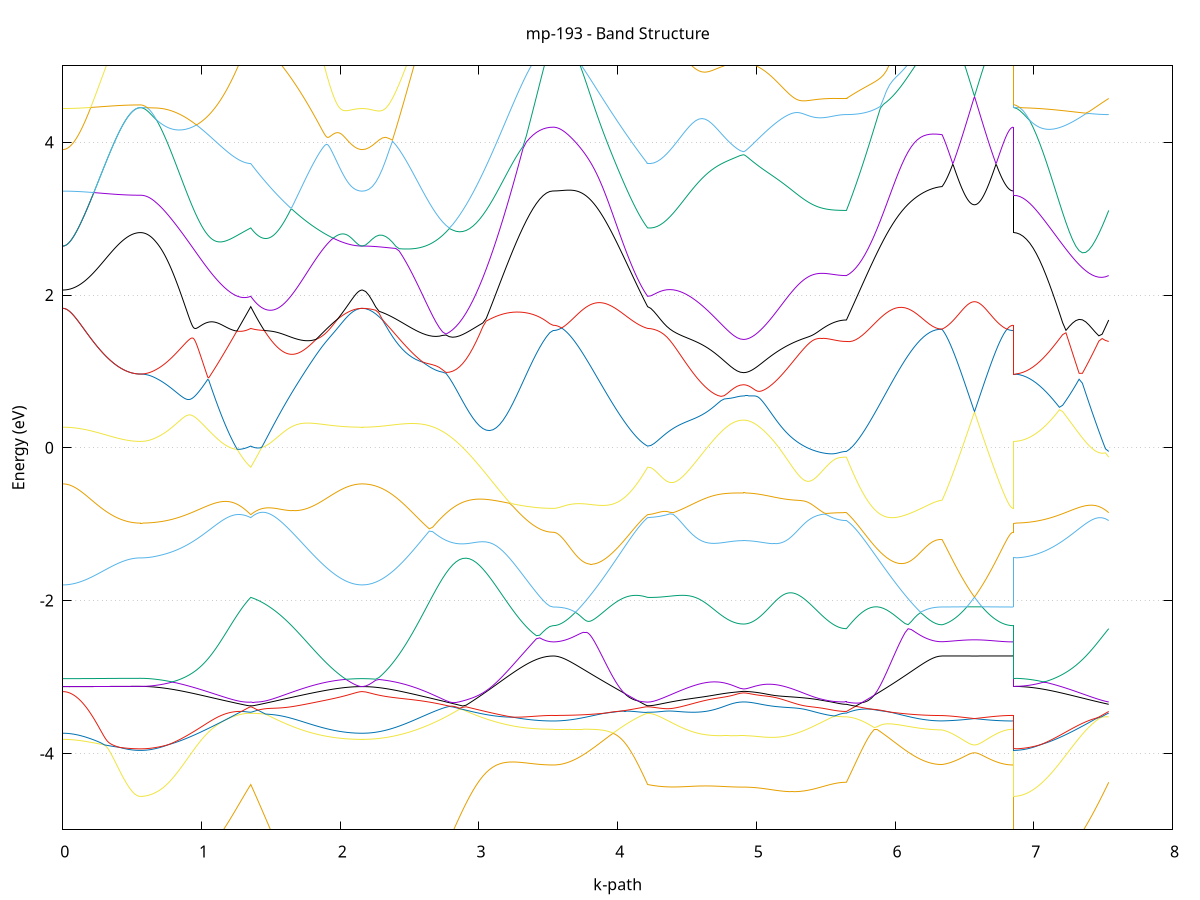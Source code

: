 set title 'mp-193 - Band Structure'
set xlabel 'k-path'
set ylabel 'Energy (eV)'
set grid y
set yrange [-5:5]
set terminal png size 800,600
set output 'mp-193_bands_gnuplot.png'
plot '-' using 1:2 with lines notitle, '-' using 1:2 with lines notitle, '-' using 1:2 with lines notitle, '-' using 1:2 with lines notitle, '-' using 1:2 with lines notitle, '-' using 1:2 with lines notitle, '-' using 1:2 with lines notitle, '-' using 1:2 with lines notitle, '-' using 1:2 with lines notitle, '-' using 1:2 with lines notitle, '-' using 1:2 with lines notitle, '-' using 1:2 with lines notitle, '-' using 1:2 with lines notitle, '-' using 1:2 with lines notitle, '-' using 1:2 with lines notitle, '-' using 1:2 with lines notitle, '-' using 1:2 with lines notitle, '-' using 1:2 with lines notitle, '-' using 1:2 with lines notitle, '-' using 1:2 with lines notitle, '-' using 1:2 with lines notitle, '-' using 1:2 with lines notitle, '-' using 1:2 with lines notitle, '-' using 1:2 with lines notitle, '-' using 1:2 with lines notitle, '-' using 1:2 with lines notitle, '-' using 1:2 with lines notitle, '-' using 1:2 with lines notitle, '-' using 1:2 with lines notitle, '-' using 1:2 with lines notitle, '-' using 1:2 with lines notitle, '-' using 1:2 with lines notitle
0.000000 -70.342941
0.004058 -70.342941
0.008116 -70.342941
0.012174 -70.342941
0.016232 -70.342941
0.020291 -70.342941
0.024349 -70.342941
0.028407 -70.342941
0.032465 -70.342941
0.036523 -70.342941
0.040581 -70.342941
0.044639 -70.343041
0.048697 -70.343041
0.052755 -70.343041
0.056814 -70.343041
0.060872 -70.343041
0.064930 -70.343041
0.068988 -70.343041
0.073046 -70.343041
0.077104 -70.343041
0.081162 -70.343041
0.085220 -70.343041
0.089278 -70.343041
0.093337 -70.342941
0.097395 -70.342941
0.101453 -70.342941
0.105511 -70.342941
0.109569 -70.342941
0.113627 -70.342941
0.117685 -70.342941
0.121743 -70.342941
0.125801 -70.342941
0.129860 -70.342841
0.133918 -70.342841
0.137976 -70.342841
0.142034 -70.342841
0.146092 -70.342841
0.150150 -70.342941
0.154208 -70.342941
0.158266 -70.342941
0.162324 -70.342941
0.166382 -70.342941
0.170441 -70.342941
0.174499 -70.342941
0.178557 -70.342941
0.182615 -70.342941
0.186673 -70.342941
0.190731 -70.342941
0.194789 -70.342941
0.198847 -70.342941
0.202905 -70.342941
0.206964 -70.342941
0.211022 -70.342941
0.215080 -70.342941
0.219138 -70.342941
0.223196 -70.342941
0.227254 -70.342941
0.231312 -70.342941
0.235370 -70.342941
0.239428 -70.342941
0.243487 -70.342941
0.247545 -70.342941
0.251603 -70.342941
0.255661 -70.342941
0.259719 -70.342941
0.263777 -70.342941
0.267835 -70.342941
0.271893 -70.342941
0.275951 -70.342941
0.280010 -70.342941
0.284068 -70.342941
0.288126 -70.342941
0.292184 -70.342941
0.296242 -70.342941
0.300300 -70.342941
0.304358 -70.342941
0.308416 -70.342941
0.312474 -70.342841
0.316533 -70.342841
0.320591 -70.342841
0.324649 -70.342841
0.328707 -70.342841
0.332765 -70.342841
0.336823 -70.342841
0.340881 -70.342841
0.344939 -70.342841
0.348997 -70.342841
0.353056 -70.342841
0.357114 -70.342841
0.361172 -70.342841
0.365230 -70.342841
0.369288 -70.342841
0.373346 -70.342841
0.377404 -70.342841
0.381462 -70.342841
0.385520 -70.342841
0.389579 -70.342841
0.393637 -70.342841
0.397695 -70.342841
0.401753 -70.342841
0.405811 -70.342841
0.409869 -70.342841
0.413927 -70.342841
0.417985 -70.342841
0.422043 -70.342841
0.426102 -70.342841
0.430160 -70.342841
0.434218 -70.342841
0.438276 -70.342841
0.442334 -70.342841
0.446392 -70.342841
0.450450 -70.342841
0.454508 -70.342841
0.458566 -70.342841
0.462625 -70.342841
0.466683 -70.342841
0.470741 -70.342741
0.474799 -70.342741
0.478857 -70.342741
0.482915 -70.342741
0.486973 -70.342741
0.491031 -70.342741
0.495089 -70.342741
0.499148 -70.342741
0.503206 -70.342741
0.507264 -70.342741
0.511322 -70.342741
0.515380 -70.342741
0.519438 -70.342741
0.523496 -70.342741
0.527554 -70.342741
0.531612 -70.342741
0.535670 -70.342741
0.539729 -70.342741
0.543787 -70.342741
0.547845 -70.342741
0.551903 -70.342741
0.555961 -70.342741
0.560019 -70.342641
0.560019 -70.342641
0.569518 -70.342841
0.579017 -70.342841
0.588516 -70.342841
0.598015 -70.342841
0.607513 -70.342841
0.617012 -70.342841
0.626511 -70.342841
0.636010 -70.342841
0.645509 -70.342841
0.655008 -70.342841
0.664507 -70.342841
0.674005 -70.342841
0.674005 -70.342841
0.681573 -70.342841
0.689142 -70.342841
0.696710 -70.342841
0.704278 -70.342841
0.711846 -70.342941
0.719414 -70.342941
0.726982 -70.342941
0.734550 -70.343041
0.742118 -70.343041
0.749686 -70.343041
0.757254 -70.343041
0.764822 -70.343141
0.772390 -70.343141
0.779958 -70.343141
0.787526 -70.343141
0.795094 -70.343141
0.802662 -70.343141
0.810230 -70.343141
0.817798 -70.343141
0.825366 -70.343241
0.832934 -70.343241
0.840502 -70.343241
0.848070 -70.343241
0.855639 -70.343341
0.863207 -70.343341
0.870775 -70.343341
0.878343 -70.343341
0.885911 -70.343341
0.893479 -70.343341
0.901047 -70.343441
0.908615 -70.343341
0.916183 -70.343341
0.923751 -70.343441
0.931319 -70.343441
0.938887 -70.343441
0.946455 -70.343441
0.954023 -70.343441
0.961591 -70.343541
0.969159 -70.343541
0.976727 -70.343541
0.984295 -70.343541
0.991863 -70.343541
0.999431 -70.343641
1.006999 -70.343641
1.014567 -70.343741
1.022136 -70.343741
1.029704 -70.343741
1.037272 -70.343741
1.044840 -70.343841
1.052408 -70.343841
1.059976 -70.343841
1.067544 -70.343841
1.075112 -70.343941
1.082680 -70.343941
1.090248 -70.343941
1.097816 -70.343941
1.105384 -70.344041
1.112952 -70.344041
1.120520 -70.344041
1.128088 -70.344141
1.135656 -70.344141
1.143224 -70.344141
1.150792 -70.344141
1.158360 -70.344241
1.165928 -70.344141
1.173496 -70.344241
1.181064 -70.344241
1.188632 -70.344241
1.196201 -70.344241
1.203769 -70.344341
1.211337 -70.344341
1.218905 -70.344341
1.226473 -70.344341
1.234041 -70.344341
1.241609 -70.344441
1.249177 -70.344441
1.256745 -70.344441
1.264313 -70.344441
1.271881 -70.344441
1.279449 -70.344441
1.287017 -70.344441
1.294585 -70.344541
1.302153 -70.344441
1.309721 -70.344541
1.317289 -70.344541
1.324857 -70.344541
1.332425 -70.344541
1.339993 -70.344641
1.347561 -70.344641
1.355129 -70.344641
1.355129 -70.344641
1.362716 -70.344641
1.370303 -70.344541
1.377890 -70.344541
1.385476 -70.344541
1.393063 -70.344541
1.400650 -70.344541
1.408237 -70.344441
1.415823 -70.344441
1.423410 -70.344441
1.430997 -70.344441
1.438583 -70.344341
1.446170 -70.344341
1.453757 -70.344341
1.461344 -70.344341
1.468930 -70.344341
1.476517 -70.344241
1.484104 -70.344341
1.491691 -70.344341
1.499277 -70.344241
1.506864 -70.344241
1.514451 -70.344241
1.522037 -70.344141
1.529624 -70.344141
1.537211 -70.344141
1.544798 -70.344141
1.552384 -70.344041
1.559971 -70.344041
1.567558 -70.344041
1.575144 -70.343941
1.582731 -70.343941
1.590318 -70.343941
1.597905 -70.343941
1.605491 -70.343941
1.613078 -70.343941
1.620665 -70.343841
1.628252 -70.343841
1.635838 -70.343841
1.643425 -70.343841
1.651012 -70.343841
1.658598 -70.343841
1.666185 -70.343841
1.673772 -70.343741
1.681359 -70.343641
1.688945 -70.343641
1.696532 -70.343641
1.704119 -70.343641
1.711706 -70.343641
1.719292 -70.343641
1.726879 -70.343541
1.734466 -70.343541
1.742052 -70.343541
1.749639 -70.343541
1.757226 -70.343541
1.764813 -70.343541
1.772399 -70.343441
1.779986 -70.343541
1.787573 -70.343541
1.795160 -70.343541
1.802746 -70.343441
1.810333 -70.343441
1.817920 -70.343341
1.825506 -70.343341
1.833093 -70.343341
1.840680 -70.343341
1.848267 -70.343341
1.855853 -70.343341
1.863440 -70.343241
1.871027 -70.343241
1.878614 -70.343241
1.886200 -70.343241
1.893787 -70.343241
1.901374 -70.343141
1.908960 -70.343141
1.916547 -70.343141
1.924134 -70.343141
1.931721 -70.343141
1.939307 -70.343141
1.946894 -70.343041
1.954481 -70.343041
1.962068 -70.343041
1.969654 -70.343041
1.977241 -70.343041
1.984828 -70.343041
1.992414 -70.343041
2.000001 -70.343041
2.007588 -70.343041
2.015175 -70.343041
2.022761 -70.343041
2.030348 -70.343041
2.037935 -70.342941
2.045522 -70.342941
2.053108 -70.343041
2.060695 -70.343041
2.068282 -70.343041
2.075868 -70.343041
2.083455 -70.343041
2.091042 -70.343041
2.098629 -70.342941
2.106215 -70.342941
2.113802 -70.342941
2.121389 -70.342941
2.128976 -70.342941
2.136562 -70.342941
2.144149 -70.342941
2.151736 -70.342941
2.159322 -70.342941
2.159322 -70.342941
2.183457 -70.342941
2.207593 -70.343041
2.231728 -70.343041
2.255863 -70.343041
2.279998 -70.343041
2.304133 -70.343141
2.328268 -70.343041
2.352403 -70.343041
2.376538 -70.343141
2.400673 -70.343141
2.424808 -70.343141
2.448943 -70.343241
2.473078 -70.343341
2.497213 -70.343441
2.521348 -70.343541
2.545483 -70.343541
2.569618 -70.343641
2.593753 -70.343641
2.617888 -70.343741
2.642024 -70.343841
2.666159 -70.343841
2.690294 -70.343941
2.714429 -70.344041
2.738564 -70.344041
2.762699 -70.344141
2.786834 -70.344241
2.810969 -70.344341
2.835104 -70.344341
2.859239 -70.344541
2.883374 -70.344641
2.907509 -70.344841
2.931644 -70.344941
2.955779 -70.344941
2.979914 -70.345041
3.004049 -70.345141
3.028184 -70.345241
3.052319 -70.345341
3.076454 -70.345441
3.100590 -70.345441
3.124725 -70.345541
3.148860 -70.345641
3.172995 -70.345541
3.197130 -70.345541
3.221265 -70.345641
3.245400 -70.345641
3.269535 -70.345641
3.293670 -70.345741
3.317805 -70.345841
3.341940 -70.345741
3.366075 -70.345641
3.390210 -70.345741
3.414345 -70.345741
3.438480 -70.345741
3.462615 -70.345641
3.486750 -70.345741
3.510885 -70.345741
3.535021 -70.345741
3.535021 -70.345741
3.542589 -70.345741
3.550157 -70.345741
3.557725 -70.345741
3.565293 -70.345741
3.572861 -70.345741
3.580429 -70.345741
3.587997 -70.345741
3.595565 -70.345741
3.603133 -70.345741
3.610701 -70.345741
3.618269 -70.345741
3.625837 -70.345741
3.633405 -70.345741
3.640973 -70.345741
3.648541 -70.345741
3.656109 -70.345741
3.663677 -70.345741
3.671245 -70.345741
3.678813 -70.345841
3.686381 -70.345841
3.693949 -70.345841
3.701517 -70.345841
3.709086 -70.345841
3.716654 -70.345841
3.724222 -70.345841
3.731790 -70.345841
3.739358 -70.345741
3.746926 -70.345741
3.754494 -70.345741
3.762062 -70.345741
3.769630 -70.345741
3.777198 -70.345741
3.784766 -70.345741
3.792334 -70.345641
3.799902 -70.345641
3.807470 -70.345641
3.815038 -70.345641
3.822606 -70.345641
3.830174 -70.345641
3.837742 -70.345641
3.845310 -70.345641
3.852878 -70.345641
3.860446 -70.345641
3.868014 -70.345541
3.875583 -70.345541
3.883151 -70.345541
3.890719 -70.345441
3.898287 -70.345441
3.905855 -70.345541
3.913423 -70.345441
3.920991 -70.345441
3.928559 -70.345441
3.936127 -70.345441
3.943695 -70.345441
3.951263 -70.345441
3.958831 -70.345441
3.966399 -70.345341
3.973967 -70.345341
3.981535 -70.345241
3.989103 -70.345241
3.996671 -70.345241
4.004239 -70.345241
4.011807 -70.345241
4.019375 -70.345241
4.026943 -70.345141
4.034511 -70.345141
4.042079 -70.345141
4.049648 -70.345141
4.057216 -70.345141
4.064784 -70.345041
4.072352 -70.345141
4.079920 -70.345041
4.087488 -70.345041
4.095056 -70.345041
4.102624 -70.345041
4.110192 -70.344941
4.117760 -70.344941
4.125328 -70.344941
4.132896 -70.344941
4.140464 -70.344841
4.148032 -70.344841
4.155600 -70.344841
4.163168 -70.344841
4.170736 -70.344841
4.178304 -70.344741
4.185872 -70.344741
4.193440 -70.344741
4.201008 -70.344741
4.208576 -70.344641
4.216145 -70.344641
4.216145 -70.344641
4.239164 -70.344741
4.262184 -70.344741
4.285204 -70.344741
4.308224 -70.344741
4.331244 -70.344841
4.354264 -70.344941
4.377284 -70.345041
4.400303 -70.345141
4.423323 -70.345141
4.446343 -70.345241
4.469363 -70.345241
4.492383 -70.345341
4.515403 -70.345441
4.538423 -70.345541
4.561443 -70.345541
4.584462 -70.345541
4.607482 -70.345641
4.630502 -70.345741
4.653522 -70.345741
4.676542 -70.345741
4.699562 -70.345841
4.722582 -70.345841
4.745601 -70.345841
4.768621 -70.345941
4.791641 -70.345841
4.814661 -70.345941
4.837681 -70.345941
4.860701 -70.345941
4.883721 -70.345941
4.906740 -70.345941
4.906740 -70.345941
4.914319 -70.345941
4.921897 -70.345941
4.929475 -70.345941
4.937053 -70.345941
4.944631 -70.345941
4.952209 -70.345941
4.959788 -70.345941
4.967366 -70.345941
4.974944 -70.345941
4.982522 -70.345941
4.990100 -70.345941
4.997678 -70.345841
5.005256 -70.345841
5.012835 -70.345841
5.020413 -70.345841
5.027991 -70.345841
5.035569 -70.345841
5.043147 -70.345841
5.050725 -70.345841
5.058303 -70.345841
5.065882 -70.345841
5.073460 -70.345841
5.081038 -70.345841
5.088616 -70.345841
5.096194 -70.345841
5.103772 -70.345841
5.111350 -70.345841
5.118929 -70.345741
5.126507 -70.345741
5.134085 -70.345741
5.141663 -70.345741
5.149241 -70.345741
5.156819 -70.345741
5.164398 -70.345741
5.171976 -70.345741
5.179554 -70.345641
5.187132 -70.345641
5.194710 -70.345641
5.202288 -70.345641
5.209866 -70.345641
5.217445 -70.345541
5.225023 -70.345541
5.232601 -70.345541
5.240179 -70.345541
5.247757 -70.345541
5.255335 -70.345441
5.262913 -70.345441
5.270492 -70.345441
5.278070 -70.345441
5.285648 -70.345441
5.293226 -70.345341
5.300804 -70.345341
5.308382 -70.345341
5.315960 -70.345341
5.323539 -70.345341
5.331117 -70.345241
5.338695 -70.345241
5.346273 -70.345241
5.353851 -70.345241
5.361429 -70.345241
5.369008 -70.345141
5.376586 -70.345141
5.384164 -70.345141
5.391742 -70.345041
5.399320 -70.345041
5.406898 -70.345041
5.414476 -70.345041
5.422055 -70.344941
5.429633 -70.344941
5.437211 -70.344941
5.444789 -70.344941
5.452367 -70.344841
5.459945 -70.344841
5.467523 -70.344841
5.475102 -70.344841
5.482680 -70.344841
5.490258 -70.344841
5.497836 -70.344841
5.505414 -70.344841
5.512992 -70.344741
5.520570 -70.344741
5.528149 -70.344741
5.535727 -70.344741
5.543305 -70.344641
5.550883 -70.344641
5.558461 -70.344641
5.566039 -70.344641
5.573618 -70.344541
5.581196 -70.344541
5.588774 -70.344541
5.596352 -70.344541
5.603930 -70.344541
5.611508 -70.344541
5.619086 -70.344541
5.626665 -70.344641
5.634243 -70.344541
5.641821 -70.344541
5.649399 -70.344541
5.649399 -70.344541
5.671638 -70.344641
5.693877 -70.344641
5.716116 -70.344641
5.738355 -70.344641
5.760595 -70.344641
5.782834 -70.344741
5.805073 -70.344841
5.827312 -70.344941
5.849551 -70.345041
5.871790 -70.345041
5.894029 -70.345141
5.916268 -70.345141
5.938507 -70.345241
5.960747 -70.345441
5.982986 -70.345541
6.005225 -70.345641
6.027464 -70.345641
6.049703 -70.345541
6.071942 -70.345741
6.094181 -70.345741
6.116420 -70.345741
6.138659 -70.345741
6.160898 -70.345841
6.183138 -70.345841
6.205377 -70.345841
6.227616 -70.345741
6.249855 -70.345741
6.272094 -70.345741
6.294333 -70.345741
6.316572 -70.345741
6.338811 -70.345741
6.338811 -70.345741
6.342856 -70.345741
6.346900 -70.345741
6.350944 -70.345741
6.354988 -70.345741
6.359033 -70.345741
6.363077 -70.345741
6.367121 -70.345741
6.371165 -70.345741
6.375209 -70.345741
6.379254 -70.345741
6.383298 -70.345741
6.387342 -70.345741
6.391386 -70.345741
6.395431 -70.345741
6.399475 -70.345741
6.403519 -70.345741
6.407563 -70.345741
6.411608 -70.345741
6.415652 -70.345741
6.419696 -70.345741
6.423740 -70.345741
6.427784 -70.345741
6.431829 -70.345741
6.435873 -70.345741
6.439917 -70.345841
6.443961 -70.345841
6.448006 -70.345841
6.452050 -70.345841
6.456094 -70.345841
6.460138 -70.345841
6.464183 -70.345841
6.468227 -70.345841
6.472271 -70.345841
6.476315 -70.345841
6.480360 -70.345841
6.484404 -70.345841
6.488448 -70.345841
6.492492 -70.345841
6.496536 -70.345841
6.500581 -70.345841
6.504625 -70.345841
6.508669 -70.345841
6.512713 -70.345841
6.516758 -70.345841
6.520802 -70.345841
6.524846 -70.345841
6.528890 -70.345841
6.532935 -70.345841
6.536979 -70.345841
6.541023 -70.345841
6.545067 -70.345941
6.549111 -70.345941
6.553156 -70.345941
6.557200 -70.345941
6.561244 -70.345941
6.565288 -70.345941
6.569333 -70.345941
6.573377 -70.345941
6.577421 -70.345941
6.581465 -70.345941
6.585510 -70.345941
6.589554 -70.345941
6.593598 -70.345941
6.597642 -70.345941
6.601687 -70.345941
6.605731 -70.345841
6.609775 -70.345841
6.613819 -70.345841
6.617863 -70.345841
6.621908 -70.345841
6.625952 -70.345841
6.629996 -70.345841
6.634040 -70.345841
6.638085 -70.345841
6.642129 -70.345841
6.646173 -70.345841
6.650217 -70.345841
6.654262 -70.345841
6.658306 -70.345841
6.662350 -70.345841
6.666394 -70.345841
6.670438 -70.345841
6.674483 -70.345841
6.678527 -70.345841
6.682571 -70.345841
6.686615 -70.345841
6.690660 -70.345841
6.694704 -70.345841
6.698748 -70.345841
6.702792 -70.345841
6.706837 -70.345841
6.710881 -70.345741
6.714925 -70.345741
6.718969 -70.345741
6.723014 -70.345741
6.727058 -70.345741
6.731102 -70.345741
6.735146 -70.345741
6.739190 -70.345741
6.743235 -70.345741
6.747279 -70.345741
6.751323 -70.345741
6.755367 -70.345741
6.759412 -70.345741
6.763456 -70.345741
6.767500 -70.345741
6.771544 -70.345741
6.775589 -70.345741
6.779633 -70.345741
6.783677 -70.345741
6.787721 -70.345741
6.791765 -70.345741
6.795810 -70.345741
6.799854 -70.345741
6.803898 -70.345741
6.807942 -70.345741
6.811987 -70.345741
6.816031 -70.345741
6.820075 -70.345741
6.824119 -70.345741
6.828164 -70.345741
6.832208 -70.345741
6.836252 -70.345741
6.840296 -70.345741
6.844341 -70.345741
6.848385 -70.345741
6.852429 -70.345741
6.852429 -70.342641
6.876148 -70.342841
6.899867 -70.342841
6.923586 -70.342841
6.947305 -70.342841
6.971024 -70.342841
6.994743 -70.342941
7.018462 -70.342941
7.042180 -70.343141
7.065899 -70.343141
7.089618 -70.343041
7.113337 -70.343341
7.137056 -70.343341
7.160775 -70.343441
7.184494 -70.343441
7.208213 -70.343341
7.231932 -70.343441
7.255651 -70.343541
7.279370 -70.343641
7.303089 -70.343641
7.326808 -70.343741
7.350527 -70.343841
7.374245 -70.343941
7.397964 -70.343941
7.421683 -70.344041
7.445402 -70.344141
7.469121 -70.344241
7.492840 -70.344341
7.516559 -70.344541
7.540278 -70.344541
e
0.000000 -70.342941
0.004058 -70.342941
0.008116 -70.342941
0.012174 -70.342941
0.016232 -70.342941
0.020291 -70.342941
0.024349 -70.342941
0.028407 -70.342941
0.032465 -70.342941
0.036523 -70.342941
0.040581 -70.342941
0.044639 -70.343041
0.048697 -70.343041
0.052755 -70.343041
0.056814 -70.343041
0.060872 -70.343041
0.064930 -70.343041
0.068988 -70.343041
0.073046 -70.343041
0.077104 -70.343041
0.081162 -70.343041
0.085220 -70.343041
0.089278 -70.343041
0.093337 -70.342941
0.097395 -70.342941
0.101453 -70.342941
0.105511 -70.342941
0.109569 -70.342941
0.113627 -70.342941
0.117685 -70.342941
0.121743 -70.342941
0.125801 -70.342941
0.129860 -70.342841
0.133918 -70.342841
0.137976 -70.342841
0.142034 -70.342841
0.146092 -70.342841
0.150150 -70.342941
0.154208 -70.342941
0.158266 -70.342941
0.162324 -70.342941
0.166382 -70.342941
0.170441 -70.342941
0.174499 -70.342941
0.178557 -70.342941
0.182615 -70.342941
0.186673 -70.342941
0.190731 -70.342941
0.194789 -70.342941
0.198847 -70.342941
0.202905 -70.342941
0.206964 -70.342941
0.211022 -70.342941
0.215080 -70.342941
0.219138 -70.342941
0.223196 -70.342941
0.227254 -70.342941
0.231312 -70.342941
0.235370 -70.342941
0.239428 -70.342941
0.243487 -70.342941
0.247545 -70.342941
0.251603 -70.342941
0.255661 -70.342941
0.259719 -70.342941
0.263777 -70.342941
0.267835 -70.342941
0.271893 -70.342941
0.275951 -70.342941
0.280010 -70.342941
0.284068 -70.342941
0.288126 -70.342941
0.292184 -70.342941
0.296242 -70.342941
0.300300 -70.342941
0.304358 -70.342941
0.308416 -70.342941
0.312474 -70.342841
0.316533 -70.342841
0.320591 -70.342841
0.324649 -70.342841
0.328707 -70.342841
0.332765 -70.342841
0.336823 -70.342841
0.340881 -70.342841
0.344939 -70.342841
0.348997 -70.342841
0.353056 -70.342841
0.357114 -70.342841
0.361172 -70.342841
0.365230 -70.342841
0.369288 -70.342841
0.373346 -70.342841
0.377404 -70.342841
0.381462 -70.342841
0.385520 -70.342841
0.389579 -70.342841
0.393637 -70.342841
0.397695 -70.342841
0.401753 -70.342841
0.405811 -70.342841
0.409869 -70.342841
0.413927 -70.342841
0.417985 -70.342841
0.422043 -70.342841
0.426102 -70.342841
0.430160 -70.342841
0.434218 -70.342841
0.438276 -70.342841
0.442334 -70.342841
0.446392 -70.342841
0.450450 -70.342841
0.454508 -70.342841
0.458566 -70.342841
0.462625 -70.342841
0.466683 -70.342841
0.470741 -70.342741
0.474799 -70.342741
0.478857 -70.342741
0.482915 -70.342741
0.486973 -70.342741
0.491031 -70.342741
0.495089 -70.342741
0.499148 -70.342741
0.503206 -70.342741
0.507264 -70.342741
0.511322 -70.342741
0.515380 -70.342741
0.519438 -70.342741
0.523496 -70.342741
0.527554 -70.342741
0.531612 -70.342741
0.535670 -70.342741
0.539729 -70.342741
0.543787 -70.342741
0.547845 -70.342741
0.551903 -70.342741
0.555961 -70.342741
0.560019 -70.342641
0.560019 -70.342641
0.569518 -70.342841
0.579017 -70.342741
0.588516 -70.342741
0.598015 -70.342741
0.607513 -70.342741
0.617012 -70.342741
0.626511 -70.342741
0.636010 -70.342741
0.645509 -70.342841
0.655008 -70.342841
0.664507 -70.342841
0.674005 -70.342841
0.674005 -70.342841
0.681573 -70.342841
0.689142 -70.342841
0.696710 -70.342841
0.704278 -70.342841
0.711846 -70.342841
0.719414 -70.342941
0.726982 -70.342941
0.734550 -70.342941
0.742118 -70.342941
0.749686 -70.342941
0.757254 -70.343041
0.764822 -70.343041
0.772390 -70.343041
0.779958 -70.343041
0.787526 -70.343041
0.795094 -70.343041
0.802662 -70.343041
0.810230 -70.343141
0.817798 -70.343141
0.825366 -70.343141
0.832934 -70.343141
0.840502 -70.343241
0.848070 -70.343241
0.855639 -70.343241
0.863207 -70.343241
0.870775 -70.343241
0.878343 -70.343341
0.885911 -70.343341
0.893479 -70.343341
0.901047 -70.343341
0.908615 -70.343341
0.916183 -70.343341
0.923751 -70.343341
0.931319 -70.343341
0.938887 -70.343341
0.946455 -70.343341
0.954023 -70.343341
0.961591 -70.343341
0.969159 -70.343341
0.976727 -70.343441
0.984295 -70.343441
0.991863 -70.343441
0.999431 -70.343441
1.006999 -70.343541
1.014567 -70.343541
1.022136 -70.343641
1.029704 -70.343641
1.037272 -70.343641
1.044840 -70.343641
1.052408 -70.343641
1.059976 -70.343641
1.067544 -70.343641
1.075112 -70.343741
1.082680 -70.343741
1.090248 -70.343741
1.097816 -70.343841
1.105384 -70.343841
1.112952 -70.343841
1.120520 -70.343841
1.128088 -70.343841
1.135656 -70.343941
1.143224 -70.343941
1.150792 -70.343941
1.158360 -70.343941
1.165928 -70.343941
1.173496 -70.344041
1.181064 -70.343941
1.188632 -70.344041
1.196201 -70.344041
1.203769 -70.344041
1.211337 -70.344041
1.218905 -70.344041
1.226473 -70.344041
1.234041 -70.344041
1.241609 -70.344041
1.249177 -70.344141
1.256745 -70.344041
1.264313 -70.344041
1.271881 -70.344041
1.279449 -70.344041
1.287017 -70.344141
1.294585 -70.344141
1.302153 -70.344041
1.309721 -70.344141
1.317289 -70.344141
1.324857 -70.344241
1.332425 -70.344341
1.339993 -70.344341
1.347561 -70.344441
1.355129 -70.344441
1.355129 -70.344441
1.362716 -70.344441
1.370303 -70.344341
1.377890 -70.344341
1.385476 -70.344241
1.393063 -70.344241
1.400650 -70.344141
1.408237 -70.344141
1.415823 -70.344041
1.423410 -70.344041
1.430997 -70.344141
1.438583 -70.344141
1.446170 -70.344141
1.453757 -70.344141
1.461344 -70.344141
1.468930 -70.344141
1.476517 -70.344041
1.484104 -70.344041
1.491691 -70.344041
1.499277 -70.344041
1.506864 -70.343941
1.514451 -70.343941
1.522037 -70.343941
1.529624 -70.343941
1.537211 -70.343841
1.544798 -70.343841
1.552384 -70.343841
1.559971 -70.343841
1.567558 -70.343841
1.575144 -70.343741
1.582731 -70.343741
1.590318 -70.343741
1.597905 -70.343741
1.605491 -70.343641
1.613078 -70.343641
1.620665 -70.343641
1.628252 -70.343641
1.635838 -70.343641
1.643425 -70.343641
1.651012 -70.343541
1.658598 -70.343541
1.666185 -70.343541
1.673772 -70.343441
1.681359 -70.343441
1.688945 -70.343441
1.696532 -70.343341
1.704119 -70.343441
1.711706 -70.343441
1.719292 -70.343341
1.726879 -70.343341
1.734466 -70.343341
1.742052 -70.343341
1.749639 -70.343341
1.757226 -70.343341
1.764813 -70.343241
1.772399 -70.343241
1.779986 -70.343241
1.787573 -70.343241
1.795160 -70.343241
1.802746 -70.343241
1.810333 -70.343141
1.817920 -70.343141
1.825506 -70.343141
1.833093 -70.343141
1.840680 -70.343141
1.848267 -70.343141
1.855853 -70.343141
1.863440 -70.343141
1.871027 -70.343241
1.878614 -70.343141
1.886200 -70.343141
1.893787 -70.343141
1.901374 -70.343141
1.908960 -70.343141
1.916547 -70.343141
1.924134 -70.343141
1.931721 -70.343141
1.939307 -70.343141
1.946894 -70.343041
1.954481 -70.343041
1.962068 -70.342941
1.969654 -70.342941
1.977241 -70.342941
1.984828 -70.342941
1.992414 -70.342941
2.000001 -70.342941
2.007588 -70.342941
2.015175 -70.342941
2.022761 -70.342941
2.030348 -70.342941
2.037935 -70.342941
2.045522 -70.342941
2.053108 -70.342941
2.060695 -70.342941
2.068282 -70.343041
2.075868 -70.343041
2.083455 -70.343041
2.091042 -70.342941
2.098629 -70.342941
2.106215 -70.342941
2.113802 -70.342941
2.121389 -70.342941
2.128976 -70.342941
2.136562 -70.342941
2.144149 -70.342941
2.151736 -70.342941
2.159322 -70.342941
2.159322 -70.342941
2.183457 -70.342941
2.207593 -70.342941
2.231728 -70.342941
2.255863 -70.343041
2.279998 -70.342941
2.304133 -70.342941
2.328268 -70.343041
2.352403 -70.342941
2.376538 -70.343041
2.400673 -70.343041
2.424808 -70.343141
2.448943 -70.343241
2.473078 -70.343241
2.497213 -70.343341
2.521348 -70.343341
2.545483 -70.343341
2.569618 -70.343341
2.593753 -70.343441
2.617888 -70.343541
2.642024 -70.343541
2.666159 -70.343541
2.690294 -70.343641
2.714429 -70.343741
2.738564 -70.343741
2.762699 -70.343941
2.786834 -70.344041
2.810969 -70.344141
2.835104 -70.344241
2.859239 -70.344241
2.883374 -70.344441
2.907509 -70.344541
2.931644 -70.344741
2.955779 -70.344941
2.979914 -70.344941
3.004049 -70.344941
3.028184 -70.345041
3.052319 -70.345141
3.076454 -70.345241
3.100590 -70.345241
3.124725 -70.345341
3.148860 -70.345441
3.172995 -70.345441
3.197130 -70.345441
3.221265 -70.345541
3.245400 -70.345641
3.269535 -70.345641
3.293670 -70.345641
3.317805 -70.345741
3.341940 -70.345641
3.366075 -70.345641
3.390210 -70.345641
3.414345 -70.345641
3.438480 -70.345641
3.462615 -70.345541
3.486750 -70.345641
3.510885 -70.345641
3.535021 -70.345641
3.535021 -70.345641
3.542589 -70.345641
3.550157 -70.345641
3.557725 -70.345641
3.565293 -70.345641
3.572861 -70.345641
3.580429 -70.345641
3.587997 -70.345641
3.595565 -70.345541
3.603133 -70.345541
3.610701 -70.345541
3.618269 -70.345541
3.625837 -70.345541
3.633405 -70.345541
3.640973 -70.345541
3.648541 -70.345541
3.656109 -70.345541
3.663677 -70.345541
3.671245 -70.345541
3.678813 -70.345541
3.686381 -70.345541
3.693949 -70.345541
3.701517 -70.345641
3.709086 -70.345541
3.716654 -70.345541
3.724222 -70.345541
3.731790 -70.345541
3.739358 -70.345541
3.746926 -70.345541
3.754494 -70.345541
3.762062 -70.345541
3.769630 -70.345441
3.777198 -70.345441
3.784766 -70.345441
3.792334 -70.345541
3.799902 -70.345441
3.807470 -70.345541
3.815038 -70.345441
3.822606 -70.345441
3.830174 -70.345441
3.837742 -70.345541
3.845310 -70.345441
3.852878 -70.345441
3.860446 -70.345441
3.868014 -70.345441
3.875583 -70.345441
3.883151 -70.345441
3.890719 -70.345341
3.898287 -70.345341
3.905855 -70.345341
3.913423 -70.345341
3.920991 -70.345341
3.928559 -70.345341
3.936127 -70.345341
3.943695 -70.345341
3.951263 -70.345241
3.958831 -70.345241
3.966399 -70.345241
3.973967 -70.345241
3.981535 -70.345241
3.989103 -70.345241
3.996671 -70.345141
4.004239 -70.345141
4.011807 -70.345141
4.019375 -70.345141
4.026943 -70.345141
4.034511 -70.345141
4.042079 -70.345141
4.049648 -70.345041
4.057216 -70.345041
4.064784 -70.345041
4.072352 -70.345041
4.079920 -70.344941
4.087488 -70.344941
4.095056 -70.344941
4.102624 -70.344841
4.110192 -70.344741
4.117760 -70.344841
4.125328 -70.344841
4.132896 -70.344741
4.140464 -70.344741
4.148032 -70.344641
4.155600 -70.344641
4.163168 -70.344641
4.170736 -70.344541
4.178304 -70.344541
4.185872 -70.344541
4.193440 -70.344541
4.201008 -70.344441
4.208576 -70.344441
4.216145 -70.344441
4.216145 -70.344441
4.239164 -70.344341
4.262184 -70.344241
4.285204 -70.344141
4.308224 -70.344141
4.331244 -70.343941
4.354264 -70.343941
4.377284 -70.343841
4.400303 -70.343741
4.423323 -70.343641
4.446343 -70.343541
4.469363 -70.343541
4.492383 -70.343341
4.515403 -70.343341
4.538423 -70.343241
4.561443 -70.343141
4.584462 -70.343141
4.607482 -70.343041
4.630502 -70.342941
4.653522 -70.342841
4.676542 -70.342841
4.699562 -70.342741
4.722582 -70.342741
4.745601 -70.342641
4.768621 -70.342641
4.791641 -70.342541
4.814661 -70.342541
4.837681 -70.342441
4.860701 -70.342441
4.883721 -70.342341
4.906740 -70.342341
4.906740 -70.342341
4.914319 -70.342341
4.921897 -70.342341
4.929475 -70.342341
4.937053 -70.342341
4.944631 -70.342341
4.952209 -70.342341
4.959788 -70.342341
4.967366 -70.342341
4.974944 -70.342441
4.982522 -70.342441
4.990100 -70.342441
4.997678 -70.342441
5.005256 -70.342441
5.012835 -70.342441
5.020413 -70.342541
5.027991 -70.342541
5.035569 -70.342541
5.043147 -70.342541
5.050725 -70.342541
5.058303 -70.342541
5.065882 -70.342541
5.073460 -70.342541
5.081038 -70.342641
5.088616 -70.342641
5.096194 -70.342641
5.103772 -70.342641
5.111350 -70.342741
5.118929 -70.342741
5.126507 -70.342741
5.134085 -70.342741
5.141663 -70.342741
5.149241 -70.342841
5.156819 -70.342841
5.164398 -70.342841
5.171976 -70.342841
5.179554 -70.342841
5.187132 -70.342841
5.194710 -70.342841
5.202288 -70.342941
5.209866 -70.342941
5.217445 -70.342941
5.225023 -70.342941
5.232601 -70.342941
5.240179 -70.342941
5.247757 -70.342941
5.255335 -70.342941
5.262913 -70.342941
5.270492 -70.343041
5.278070 -70.343041
5.285648 -70.343141
5.293226 -70.343141
5.300804 -70.343141
5.308382 -70.343141
5.315960 -70.343141
5.323539 -70.343241
5.331117 -70.343241
5.338695 -70.343241
5.346273 -70.343241
5.353851 -70.343341
5.361429 -70.343341
5.369008 -70.343341
5.376586 -70.343441
5.384164 -70.343441
5.391742 -70.343441
5.399320 -70.343441
5.406898 -70.343441
5.414476 -70.343541
5.422055 -70.343541
5.429633 -70.343541
5.437211 -70.343641
5.444789 -70.343641
5.452367 -70.343641
5.459945 -70.343641
5.467523 -70.343741
5.475102 -70.343741
5.482680 -70.343741
5.490258 -70.343741
5.497836 -70.343841
5.505414 -70.343841
5.512992 -70.343841
5.520570 -70.343841
5.528149 -70.343941
5.535727 -70.343941
5.543305 -70.343941
5.550883 -70.343941
5.558461 -70.344041
5.566039 -70.344041
5.573618 -70.344041
5.581196 -70.344041
5.588774 -70.344041
5.596352 -70.344141
5.603930 -70.344141
5.611508 -70.344141
5.619086 -70.344141
5.626665 -70.344241
5.634243 -70.344241
5.641821 -70.344241
5.649399 -70.344241
5.649399 -70.344241
5.671638 -70.344241
5.693877 -70.344441
5.716116 -70.344341
5.738355 -70.344341
5.760595 -70.344441
5.782834 -70.344541
5.805073 -70.344841
5.827312 -70.344941
5.849551 -70.344941
5.871790 -70.345041
5.894029 -70.345041
5.916268 -70.345141
5.938507 -70.345241
5.960747 -70.345341
5.982986 -70.345341
6.005225 -70.345441
6.027464 -70.345441
6.049703 -70.345441
6.071942 -70.345541
6.094181 -70.345441
6.116420 -70.345441
6.138659 -70.345541
6.160898 -70.345541
6.183138 -70.345541
6.205377 -70.345541
6.227616 -70.345541
6.249855 -70.345641
6.272094 -70.345641
6.294333 -70.345641
6.316572 -70.345641
6.338811 -70.345641
6.338811 -70.345641
6.342856 -70.345641
6.346900 -70.345641
6.350944 -70.345641
6.354988 -70.345641
6.359033 -70.345641
6.363077 -70.345641
6.367121 -70.345541
6.371165 -70.345641
6.375209 -70.345641
6.379254 -70.345641
6.383298 -70.345641
6.387342 -70.345641
6.391386 -70.345641
6.395431 -70.345641
6.399475 -70.345641
6.403519 -70.345641
6.407563 -70.345641
6.411608 -70.345641
6.415652 -70.345641
6.419696 -70.345641
6.423740 -70.345641
6.427784 -70.345641
6.431829 -70.345641
6.435873 -70.345641
6.439917 -70.345641
6.443961 -70.345641
6.448006 -70.345641
6.452050 -70.345641
6.456094 -70.345641
6.460138 -70.345741
6.464183 -70.345741
6.468227 -70.345741
6.472271 -70.345741
6.476315 -70.345741
6.480360 -70.345741
6.484404 -70.345741
6.488448 -70.345741
6.492492 -70.345741
6.496536 -70.345741
6.500581 -70.345741
6.504625 -70.345741
6.508669 -70.345741
6.512713 -70.345741
6.516758 -70.345741
6.520802 -70.345741
6.524846 -70.345741
6.528890 -70.345741
6.532935 -70.345741
6.536979 -70.345741
6.541023 -70.345741
6.545067 -70.345941
6.549111 -70.345941
6.553156 -70.345941
6.557200 -70.345941
6.561244 -70.345941
6.565288 -70.345941
6.569333 -70.345941
6.573377 -70.345941
6.577421 -70.345941
6.581465 -70.345941
6.585510 -70.345941
6.589554 -70.345941
6.593598 -70.345941
6.597642 -70.345941
6.601687 -70.345941
6.605731 -70.345741
6.609775 -70.345741
6.613819 -70.345741
6.617863 -70.345741
6.621908 -70.345741
6.625952 -70.345741
6.629996 -70.345741
6.634040 -70.345741
6.638085 -70.345741
6.642129 -70.345741
6.646173 -70.345741
6.650217 -70.345741
6.654262 -70.345741
6.658306 -70.345741
6.662350 -70.345741
6.666394 -70.345741
6.670438 -70.345741
6.674483 -70.345741
6.678527 -70.345741
6.682571 -70.345741
6.686615 -70.345641
6.690660 -70.345641
6.694704 -70.345641
6.698748 -70.345641
6.702792 -70.345641
6.706837 -70.345641
6.710881 -70.345641
6.714925 -70.345641
6.718969 -70.345641
6.723014 -70.345641
6.727058 -70.345641
6.731102 -70.345641
6.735146 -70.345641
6.739190 -70.345641
6.743235 -70.345641
6.747279 -70.345641
6.751323 -70.345641
6.755367 -70.345641
6.759412 -70.345641
6.763456 -70.345641
6.767500 -70.345641
6.771544 -70.345641
6.775589 -70.345541
6.779633 -70.345641
6.783677 -70.345641
6.787721 -70.345641
6.791765 -70.345641
6.795810 -70.345641
6.799854 -70.345641
6.803898 -70.345641
6.807942 -70.345641
6.811987 -70.345641
6.816031 -70.345641
6.820075 -70.345641
6.824119 -70.345641
6.828164 -70.345641
6.832208 -70.345641
6.836252 -70.345641
6.840296 -70.345641
6.844341 -70.345641
6.848385 -70.345641
6.852429 -70.345641
6.852429 -70.342641
6.876148 -70.342741
6.899867 -70.342741
6.923586 -70.342741
6.947305 -70.342841
6.971024 -70.342841
6.994743 -70.342841
7.018462 -70.342941
7.042180 -70.342941
7.065899 -70.342941
7.089618 -70.343041
7.113337 -70.343141
7.137056 -70.343241
7.160775 -70.343241
7.184494 -70.343341
7.208213 -70.343341
7.231932 -70.343441
7.255651 -70.343541
7.279370 -70.343541
7.303089 -70.343641
7.326808 -70.343741
7.350527 -70.343741
7.374245 -70.343841
7.397964 -70.343841
7.421683 -70.343841
7.445402 -70.343841
7.469121 -70.344041
7.492840 -70.344141
7.516559 -70.344141
7.540278 -70.344241
e
0.000000 -70.280941
0.004058 -70.280941
0.008116 -70.280941
0.012174 -70.280941
0.016232 -70.280941
0.020291 -70.280941
0.024349 -70.280941
0.028407 -70.280941
0.032465 -70.280941
0.036523 -70.280941
0.040581 -70.280941
0.044639 -70.281141
0.048697 -70.281141
0.052755 -70.281141
0.056814 -70.281141
0.060872 -70.281141
0.064930 -70.281141
0.068988 -70.281141
0.073046 -70.281141
0.077104 -70.281141
0.081162 -70.281141
0.085220 -70.281141
0.089278 -70.281141
0.093337 -70.280941
0.097395 -70.280941
0.101453 -70.280941
0.105511 -70.280941
0.109569 -70.280941
0.113627 -70.280941
0.117685 -70.280941
0.121743 -70.280941
0.125801 -70.280941
0.129860 -70.280941
0.133918 -70.280941
0.137976 -70.280941
0.142034 -70.280941
0.146092 -70.280941
0.150150 -70.281141
0.154208 -70.281041
0.158266 -70.281041
0.162324 -70.281041
0.166382 -70.281041
0.170441 -70.281041
0.174499 -70.281041
0.178557 -70.281141
0.182615 -70.281141
0.186673 -70.281241
0.190731 -70.281241
0.194789 -70.281241
0.198847 -70.281241
0.202905 -70.281041
0.206964 -70.281041
0.211022 -70.281041
0.215080 -70.281041
0.219138 -70.281041
0.223196 -70.281041
0.227254 -70.280941
0.231312 -70.280941
0.235370 -70.280941
0.239428 -70.280941
0.243487 -70.281041
0.247545 -70.281141
0.251603 -70.281141
0.255661 -70.281141
0.259719 -70.281141
0.263777 -70.281141
0.267835 -70.281141
0.271893 -70.281141
0.275951 -70.281141
0.280010 -70.281141
0.284068 -70.281141
0.288126 -70.281141
0.292184 -70.281141
0.296242 -70.281141
0.300300 -70.281141
0.304358 -70.281141
0.308416 -70.281141
0.312474 -70.281041
0.316533 -70.281041
0.320591 -70.281041
0.324649 -70.281041
0.328707 -70.281041
0.332765 -70.281041
0.336823 -70.281041
0.340881 -70.281041
0.344939 -70.281041
0.348997 -70.281041
0.353056 -70.281041
0.357114 -70.281041
0.361172 -70.281041
0.365230 -70.281041
0.369288 -70.280941
0.373346 -70.280941
0.377404 -70.280941
0.381462 -70.280941
0.385520 -70.280941
0.389579 -70.280941
0.393637 -70.280941
0.397695 -70.280941
0.401753 -70.280941
0.405811 -70.280941
0.409869 -70.280941
0.413927 -70.280941
0.417985 -70.280941
0.422043 -70.280941
0.426102 -70.280941
0.430160 -70.280941
0.434218 -70.280941
0.438276 -70.280941
0.442334 -70.280941
0.446392 -70.280941
0.450450 -70.280941
0.454508 -70.280941
0.458566 -70.280941
0.462625 -70.280941
0.466683 -70.280941
0.470741 -70.280941
0.474799 -70.280941
0.478857 -70.280941
0.482915 -70.280941
0.486973 -70.280941
0.491031 -70.280941
0.495089 -70.280941
0.499148 -70.280941
0.503206 -70.280941
0.507264 -70.280941
0.511322 -70.280941
0.515380 -70.280941
0.519438 -70.280941
0.523496 -70.280941
0.527554 -70.280941
0.531612 -70.280941
0.535670 -70.280941
0.539729 -70.280941
0.543787 -70.280941
0.547845 -70.280941
0.551903 -70.281041
0.555961 -70.281041
0.560019 -70.281041
0.560019 -70.281041
0.569518 -70.281041
0.579017 -70.280941
0.588516 -70.280941
0.598015 -70.280941
0.607513 -70.280941
0.617012 -70.280941
0.626511 -70.280941
0.636010 -70.280941
0.645509 -70.280941
0.655008 -70.280941
0.664507 -70.280841
0.674005 -70.280841
0.674005 -70.280841
0.681573 -70.280841
0.689142 -70.280941
0.696710 -70.280941
0.704278 -70.280941
0.711846 -70.280941
0.719414 -70.280941
0.726982 -70.280941
0.734550 -70.280941
0.742118 -70.280941
0.749686 -70.280941
0.757254 -70.280941
0.764822 -70.280941
0.772390 -70.280941
0.779958 -70.280941
0.787526 -70.280941
0.795094 -70.280941
0.802662 -70.280941
0.810230 -70.280941
0.817798 -70.280941
0.825366 -70.280941
0.832934 -70.280941
0.840502 -70.280941
0.848070 -70.280941
0.855639 -70.280941
0.863207 -70.280941
0.870775 -70.280941
0.878343 -70.280941
0.885911 -70.280941
0.893479 -70.280941
0.901047 -70.280941
0.908615 -70.280941
0.916183 -70.280941
0.923751 -70.280941
0.931319 -70.280941
0.938887 -70.280941
0.946455 -70.280941
0.954023 -70.280941
0.961591 -70.280941
0.969159 -70.280941
0.976727 -70.280941
0.984295 -70.280841
0.991863 -70.280841
0.999431 -70.280841
1.006999 -70.280941
1.014567 -70.280941
1.022136 -70.280941
1.029704 -70.280941
1.037272 -70.280941
1.044840 -70.280941
1.052408 -70.280941
1.059976 -70.280941
1.067544 -70.280941
1.075112 -70.280941
1.082680 -70.280941
1.090248 -70.280941
1.097816 -70.280941
1.105384 -70.280941
1.112952 -70.280941
1.120520 -70.280941
1.128088 -70.280941
1.135656 -70.280941
1.143224 -70.280941
1.150792 -70.280941
1.158360 -70.280941
1.165928 -70.280941
1.173496 -70.280941
1.181064 -70.280941
1.188632 -70.280941
1.196201 -70.280941
1.203769 -70.280941
1.211337 -70.280941
1.218905 -70.280841
1.226473 -70.280841
1.234041 -70.280841
1.241609 -70.280841
1.249177 -70.280841
1.256745 -70.280741
1.264313 -70.280741
1.271881 -70.280741
1.279449 -70.280741
1.287017 -70.280741
1.294585 -70.280741
1.302153 -70.280641
1.309721 -70.280641
1.317289 -70.280641
1.324857 -70.280641
1.332425 -70.280741
1.339993 -70.280741
1.347561 -70.280741
1.355129 -70.280641
1.355129 -70.280641
1.362716 -70.280741
1.370303 -70.280741
1.377890 -70.280741
1.385476 -70.280741
1.393063 -70.280741
1.400650 -70.280741
1.408237 -70.280741
1.415823 -70.280741
1.423410 -70.280741
1.430997 -70.280741
1.438583 -70.280741
1.446170 -70.280741
1.453757 -70.280741
1.461344 -70.280841
1.468930 -70.280841
1.476517 -70.280841
1.484104 -70.280841
1.491691 -70.280841
1.499277 -70.280841
1.506864 -70.280841
1.514451 -70.280841
1.522037 -70.280841
1.529624 -70.280741
1.537211 -70.280841
1.544798 -70.280841
1.552384 -70.280841
1.559971 -70.280841
1.567558 -70.280841
1.575144 -70.280841
1.582731 -70.280841
1.590318 -70.280841
1.597905 -70.280841
1.605491 -70.280841
1.613078 -70.280841
1.620665 -70.280841
1.628252 -70.280841
1.635838 -70.280841
1.643425 -70.280841
1.651012 -70.280841
1.658598 -70.280841
1.666185 -70.280841
1.673772 -70.280841
1.681359 -70.280841
1.688945 -70.280841
1.696532 -70.280841
1.704119 -70.280841
1.711706 -70.280841
1.719292 -70.280841
1.726879 -70.280841
1.734466 -70.280841
1.742052 -70.280841
1.749639 -70.280841
1.757226 -70.280841
1.764813 -70.280941
1.772399 -70.280941
1.779986 -70.280941
1.787573 -70.280941
1.795160 -70.280941
1.802746 -70.280941
1.810333 -70.280941
1.817920 -70.280941
1.825506 -70.280941
1.833093 -70.280941
1.840680 -70.280941
1.848267 -70.280941
1.855853 -70.280941
1.863440 -70.280941
1.871027 -70.280941
1.878614 -70.280941
1.886200 -70.280941
1.893787 -70.281041
1.901374 -70.280941
1.908960 -70.281041
1.916547 -70.281041
1.924134 -70.281041
1.931721 -70.281041
1.939307 -70.281041
1.946894 -70.281041
1.954481 -70.281041
1.962068 -70.281041
1.969654 -70.281041
1.977241 -70.281041
1.984828 -70.281041
1.992414 -70.280941
2.000001 -70.280941
2.007588 -70.280941
2.015175 -70.280941
2.022761 -70.280941
2.030348 -70.280941
2.037935 -70.280941
2.045522 -70.280941
2.053108 -70.281041
2.060695 -70.281041
2.068282 -70.281041
2.075868 -70.281041
2.083455 -70.281041
2.091042 -70.281041
2.098629 -70.281041
2.106215 -70.281041
2.113802 -70.281041
2.121389 -70.281041
2.128976 -70.280941
2.136562 -70.280941
2.144149 -70.280941
2.151736 -70.280941
2.159322 -70.280941
2.159322 -70.280941
2.183457 -70.280941
2.207593 -70.281041
2.231728 -70.281041
2.255863 -70.281041
2.279998 -70.280941
2.304133 -70.281041
2.328268 -70.280941
2.352403 -70.280941
2.376538 -70.280841
2.400673 -70.280841
2.424808 -70.280941
2.448943 -70.280941
2.473078 -70.280941
2.497213 -70.280941
2.521348 -70.280941
2.545483 -70.280941
2.569618 -70.280841
2.593753 -70.280941
2.617888 -70.280941
2.642024 -70.280941
2.666159 -70.280841
2.690294 -70.280841
2.714429 -70.280841
2.738564 -70.280741
2.762699 -70.280741
2.786834 -70.280841
2.810969 -70.280841
2.835104 -70.280841
2.859239 -70.280841
2.883374 -70.280841
2.907509 -70.280841
2.931644 -70.280841
2.955779 -70.280841
2.979914 -70.280841
3.004049 -70.280841
3.028184 -70.280841
3.052319 -70.280941
3.076454 -70.280941
3.100590 -70.280941
3.124725 -70.280941
3.148860 -70.280841
3.172995 -70.280841
3.197130 -70.280841
3.221265 -70.280841
3.245400 -70.280841
3.269535 -70.280741
3.293670 -70.280641
3.317805 -70.280641
3.341940 -70.280641
3.366075 -70.280541
3.390210 -70.280541
3.414345 -70.280541
3.438480 -70.280441
3.462615 -70.280441
3.486750 -70.280541
3.510885 -70.280541
3.535021 -70.280541
3.535021 -70.280541
3.542589 -70.280541
3.550157 -70.280541
3.557725 -70.280541
3.565293 -70.280541
3.572861 -70.280541
3.580429 -70.280541
3.587997 -70.280541
3.595565 -70.280541
3.603133 -70.280541
3.610701 -70.280541
3.618269 -70.280541
3.625837 -70.280541
3.633405 -70.280541
3.640973 -70.280641
3.648541 -70.280541
3.656109 -70.280541
3.663677 -70.280541
3.671245 -70.280541
3.678813 -70.280541
3.686381 -70.280541
3.693949 -70.280541
3.701517 -70.280541
3.709086 -70.280541
3.716654 -70.280541
3.724222 -70.280541
3.731790 -70.280541
3.739358 -70.280541
3.746926 -70.280541
3.754494 -70.280541
3.762062 -70.280541
3.769630 -70.280541
3.777198 -70.280541
3.784766 -70.280541
3.792334 -70.280541
3.799902 -70.280541
3.807470 -70.280541
3.815038 -70.280541
3.822606 -70.280541
3.830174 -70.280541
3.837742 -70.280541
3.845310 -70.280541
3.852878 -70.280541
3.860446 -70.280541
3.868014 -70.280541
3.875583 -70.280541
3.883151 -70.280641
3.890719 -70.280541
3.898287 -70.280541
3.905855 -70.280641
3.913423 -70.280641
3.920991 -70.280641
3.928559 -70.280541
3.936127 -70.280541
3.943695 -70.280641
3.951263 -70.280641
3.958831 -70.280541
3.966399 -70.280541
3.973967 -70.280541
3.981535 -70.280541
3.989103 -70.280541
3.996671 -70.280541
4.004239 -70.280641
4.011807 -70.280641
4.019375 -70.280641
4.026943 -70.280641
4.034511 -70.280641
4.042079 -70.280641
4.049648 -70.280641
4.057216 -70.280641
4.064784 -70.280641
4.072352 -70.280641
4.079920 -70.280641
4.087488 -70.280641
4.095056 -70.280641
4.102624 -70.280641
4.110192 -70.280541
4.117760 -70.280641
4.125328 -70.280541
4.132896 -70.280541
4.140464 -70.280541
4.148032 -70.280541
4.155600 -70.280541
4.163168 -70.280541
4.170736 -70.280641
4.178304 -70.280641
4.185872 -70.280641
4.193440 -70.280641
4.201008 -70.280641
4.208576 -70.280641
4.216145 -70.280641
4.216145 -70.280641
4.239164 -70.280741
4.262184 -70.280741
4.285204 -70.280741
4.308224 -70.280741
4.331244 -70.280741
4.354264 -70.280741
4.377284 -70.280741
4.400303 -70.280741
4.423323 -70.280741
4.446343 -70.280741
4.469363 -70.280741
4.492383 -70.280741
4.515403 -70.280741
4.538423 -70.280841
4.561443 -70.280841
4.584462 -70.280841
4.607482 -70.280841
4.630502 -70.280841
4.653522 -70.280841
4.676542 -70.280841
4.699562 -70.280841
4.722582 -70.280841
4.745601 -70.280841
4.768621 -70.280941
4.791641 -70.280941
4.814661 -70.280941
4.837681 -70.280941
4.860701 -70.280841
4.883721 -70.280841
4.906740 -70.280841
4.906740 -70.280841
4.914319 -70.280841
4.921897 -70.280841
4.929475 -70.280841
4.937053 -70.280841
4.944631 -70.280841
4.952209 -70.280841
4.959788 -70.280941
4.967366 -70.280941
4.974944 -70.280941
4.982522 -70.280841
4.990100 -70.280841
4.997678 -70.280841
5.005256 -70.280841
5.012835 -70.280841
5.020413 -70.280841
5.027991 -70.280841
5.035569 -70.280841
5.043147 -70.280841
5.050725 -70.280841
5.058303 -70.280841
5.065882 -70.280841
5.073460 -70.280841
5.081038 -70.280841
5.088616 -70.280841
5.096194 -70.280841
5.103772 -70.280841
5.111350 -70.280841
5.118929 -70.280841
5.126507 -70.280841
5.134085 -70.280841
5.141663 -70.280841
5.149241 -70.280841
5.156819 -70.280841
5.164398 -70.280841
5.171976 -70.280841
5.179554 -70.280841
5.187132 -70.280841
5.194710 -70.280741
5.202288 -70.280741
5.209866 -70.280741
5.217445 -70.280741
5.225023 -70.280841
5.232601 -70.280741
5.240179 -70.280741
5.247757 -70.280741
5.255335 -70.280741
5.262913 -70.280741
5.270492 -70.280741
5.278070 -70.280741
5.285648 -70.280741
5.293226 -70.280741
5.300804 -70.280741
5.308382 -70.280741
5.315960 -70.280741
5.323539 -70.280741
5.331117 -70.280741
5.338695 -70.280741
5.346273 -70.280741
5.353851 -70.280741
5.361429 -70.280741
5.369008 -70.280741
5.376586 -70.280741
5.384164 -70.280741
5.391742 -70.280741
5.399320 -70.280641
5.406898 -70.280641
5.414476 -70.280741
5.422055 -70.280741
5.429633 -70.280741
5.437211 -70.280741
5.444789 -70.280741
5.452367 -70.280741
5.459945 -70.280741
5.467523 -70.280741
5.475102 -70.280741
5.482680 -70.280741
5.490258 -70.280741
5.497836 -70.280741
5.505414 -70.280741
5.512992 -70.280741
5.520570 -70.280741
5.528149 -70.280741
5.535727 -70.280741
5.543305 -70.280741
5.550883 -70.280741
5.558461 -70.280741
5.566039 -70.280741
5.573618 -70.280741
5.581196 -70.280741
5.588774 -70.280741
5.596352 -70.280741
5.603930 -70.280741
5.611508 -70.280741
5.619086 -70.280741
5.626665 -70.280741
5.634243 -70.280741
5.641821 -70.280741
5.649399 -70.280741
5.649399 -70.280741
5.671638 -70.280741
5.693877 -70.280741
5.716116 -70.280641
5.738355 -70.280541
5.760595 -70.280541
5.782834 -70.280541
5.805073 -70.280541
5.827312 -70.280541
5.849551 -70.280541
5.871790 -70.280541
5.894029 -70.280541
5.916268 -70.280541
5.938507 -70.280541
5.960747 -70.280541
5.982986 -70.280541
6.005225 -70.280641
6.027464 -70.280641
6.049703 -70.280641
6.071942 -70.280741
6.094181 -70.280541
6.116420 -70.280541
6.138659 -70.280541
6.160898 -70.280641
6.183138 -70.280541
6.205377 -70.280541
6.227616 -70.280541
6.249855 -70.280641
6.272094 -70.280541
6.294333 -70.280541
6.316572 -70.280541
6.338811 -70.280541
6.338811 -70.280541
6.342856 -70.280541
6.346900 -70.280541
6.350944 -70.280541
6.354988 -70.280541
6.359033 -70.280641
6.363077 -70.280541
6.367121 -70.280441
6.371165 -70.280541
6.375209 -70.280541
6.379254 -70.280541
6.383298 -70.280541
6.387342 -70.280541
6.391386 -70.280541
6.395431 -70.280541
6.399475 -70.280541
6.403519 -70.280541
6.407563 -70.280541
6.411608 -70.280541
6.415652 -70.280541
6.419696 -70.280541
6.423740 -70.280541
6.427784 -70.280541
6.431829 -70.280541
6.435873 -70.280541
6.439917 -70.280541
6.443961 -70.280541
6.448006 -70.280541
6.452050 -70.280541
6.456094 -70.280541
6.460138 -70.280641
6.464183 -70.280641
6.468227 -70.280641
6.472271 -70.280641
6.476315 -70.280641
6.480360 -70.280641
6.484404 -70.280641
6.488448 -70.280641
6.492492 -70.280641
6.496536 -70.280641
6.500581 -70.280641
6.504625 -70.280641
6.508669 -70.280641
6.512713 -70.280641
6.516758 -70.280641
6.520802 -70.280641
6.524846 -70.280641
6.528890 -70.280641
6.532935 -70.280641
6.536979 -70.280641
6.541023 -70.280641
6.545067 -70.280741
6.549111 -70.280741
6.553156 -70.280741
6.557200 -70.280741
6.561244 -70.280741
6.565288 -70.280741
6.569333 -70.280741
6.573377 -70.280741
6.577421 -70.280741
6.581465 -70.280741
6.585510 -70.280741
6.589554 -70.280741
6.593598 -70.280741
6.597642 -70.280741
6.601687 -70.280741
6.605731 -70.280641
6.609775 -70.280641
6.613819 -70.280641
6.617863 -70.280641
6.621908 -70.280641
6.625952 -70.280641
6.629996 -70.280641
6.634040 -70.280641
6.638085 -70.280641
6.642129 -70.280641
6.646173 -70.280641
6.650217 -70.280641
6.654262 -70.280641
6.658306 -70.280641
6.662350 -70.280641
6.666394 -70.280641
6.670438 -70.280641
6.674483 -70.280641
6.678527 -70.280641
6.682571 -70.280641
6.686615 -70.280541
6.690660 -70.280541
6.694704 -70.280541
6.698748 -70.280541
6.702792 -70.280541
6.706837 -70.280541
6.710881 -70.280541
6.714925 -70.280541
6.718969 -70.280541
6.723014 -70.280541
6.727058 -70.280541
6.731102 -70.280541
6.735146 -70.280541
6.739190 -70.280541
6.743235 -70.280541
6.747279 -70.280541
6.751323 -70.280541
6.755367 -70.280541
6.759412 -70.280541
6.763456 -70.280541
6.767500 -70.280541
6.771544 -70.280541
6.775589 -70.280441
6.779633 -70.280541
6.783677 -70.280641
6.787721 -70.280641
6.791765 -70.280541
6.795810 -70.280541
6.799854 -70.280541
6.803898 -70.280541
6.807942 -70.280541
6.811987 -70.280541
6.816031 -70.280541
6.820075 -70.280541
6.824119 -70.280541
6.828164 -70.280541
6.832208 -70.280541
6.836252 -70.280541
6.840296 -70.280541
6.844341 -70.280541
6.848385 -70.280541
6.852429 -70.280541
6.852429 -70.281041
6.876148 -70.280941
6.899867 -70.280941
6.923586 -70.280941
6.947305 -70.280941
6.971024 -70.280841
6.994743 -70.280941
7.018462 -70.280941
7.042180 -70.280941
7.065899 -70.280941
7.089618 -70.280941
7.113337 -70.280941
7.137056 -70.280941
7.160775 -70.280941
7.184494 -70.280941
7.208213 -70.280941
7.231932 -70.280941
7.255651 -70.280941
7.279370 -70.280941
7.303089 -70.280941
7.326808 -70.280841
7.350527 -70.280741
7.374245 -70.280741
7.397964 -70.280741
7.421683 -70.280641
7.445402 -70.280641
7.469121 -70.280741
7.492840 -70.280841
7.516559 -70.280841
7.540278 -70.280741
e
0.000000 -48.817341
0.004058 -48.817341
0.008116 -48.817341
0.012174 -48.817341
0.016232 -48.817341
0.020291 -48.817341
0.024349 -48.817341
0.028407 -48.817341
0.032465 -48.817341
0.036523 -48.817341
0.040581 -48.817241
0.044639 -48.817241
0.048697 -48.817241
0.052755 -48.817241
0.056814 -48.817141
0.060872 -48.817141
0.064930 -48.817141
0.068988 -48.817041
0.073046 -48.817041
0.077104 -48.816941
0.081162 -48.816941
0.085220 -48.816841
0.089278 -48.816841
0.093337 -48.816741
0.097395 -48.816741
0.101453 -48.816641
0.105511 -48.816641
0.109569 -48.816541
0.113627 -48.816541
0.117685 -48.816441
0.121743 -48.816341
0.125801 -48.816341
0.129860 -48.816241
0.133918 -48.816141
0.137976 -48.816141
0.142034 -48.816041
0.146092 -48.815941
0.150150 -48.815841
0.154208 -48.815841
0.158266 -48.815741
0.162324 -48.815641
0.166382 -48.815541
0.170441 -48.815441
0.174499 -48.815341
0.178557 -48.815241
0.182615 -48.815241
0.186673 -48.815141
0.190731 -48.815041
0.194789 -48.814941
0.198847 -48.814841
0.202905 -48.814741
0.206964 -48.814641
0.211022 -48.814541
0.215080 -48.814441
0.219138 -48.814341
0.223196 -48.814241
0.227254 -48.814141
0.231312 -48.814041
0.235370 -48.813941
0.239428 -48.813841
0.243487 -48.813741
0.247545 -48.813641
0.251603 -48.813541
0.255661 -48.813441
0.259719 -48.813241
0.263777 -48.813141
0.267835 -48.813041
0.271893 -48.812941
0.275951 -48.812841
0.280010 -48.812741
0.284068 -48.812641
0.288126 -48.812541
0.292184 -48.812441
0.296242 -48.812341
0.300300 -48.812141
0.304358 -48.812041
0.308416 -48.811941
0.312474 -48.811841
0.316533 -48.811741
0.320591 -48.811641
0.324649 -48.811541
0.328707 -48.811441
0.332765 -48.811341
0.336823 -48.811241
0.340881 -48.811141
0.344939 -48.810941
0.348997 -48.810841
0.353056 -48.810741
0.357114 -48.810641
0.361172 -48.810541
0.365230 -48.810441
0.369288 -48.810341
0.373346 -48.810241
0.377404 -48.810141
0.381462 -48.810041
0.385520 -48.809941
0.389579 -48.809841
0.393637 -48.809741
0.397695 -48.809741
0.401753 -48.809641
0.405811 -48.809541
0.409869 -48.809441
0.413927 -48.809341
0.417985 -48.809241
0.422043 -48.809141
0.426102 -48.809041
0.430160 -48.809041
0.434218 -48.808941
0.438276 -48.808841
0.442334 -48.808741
0.446392 -48.808741
0.450450 -48.808641
0.454508 -48.808541
0.458566 -48.808541
0.462625 -48.808441
0.466683 -48.808341
0.470741 -48.808341
0.474799 -48.808241
0.478857 -48.808241
0.482915 -48.808141
0.486973 -48.808141
0.491031 -48.808041
0.495089 -48.808041
0.499148 -48.807941
0.503206 -48.807941
0.507264 -48.807941
0.511322 -48.807841
0.515380 -48.807841
0.519438 -48.807841
0.523496 -48.807841
0.527554 -48.807741
0.531612 -48.807741
0.535670 -48.807741
0.539729 -48.807741
0.543787 -48.807741
0.547845 -48.807741
0.551903 -48.807641
0.555961 -48.807641
0.560019 -48.807641
0.560019 -48.807641
0.569518 -48.807641
0.579017 -48.807641
0.588516 -48.807541
0.598015 -48.807441
0.607513 -48.807241
0.617012 -48.807041
0.626511 -48.806841
0.636010 -48.806641
0.645509 -48.806341
0.655008 -48.805941
0.664507 -48.805641
0.674005 -48.805241
0.674005 -48.805241
0.681573 -48.804941
0.689142 -48.804641
0.696710 -48.804241
0.704278 -48.803941
0.711846 -48.803541
0.719414 -48.803141
0.726982 -48.802741
0.734550 -48.802341
0.742118 -48.801841
0.749686 -48.801441
0.757254 -48.800941
0.764822 -48.800441
0.772390 -48.799941
0.779958 -48.799441
0.787526 -48.798941
0.795094 -48.798341
0.802662 -48.797841
0.810230 -48.797241
0.817798 -48.796641
0.825366 -48.796041
0.832934 -48.795441
0.840502 -48.794841
0.848070 -48.794141
0.855639 -48.793541
0.863207 -48.792841
0.870775 -48.792141
0.878343 -48.791441
0.885911 -48.790741
0.893479 -48.789941
0.901047 -48.789241
0.908615 -48.788541
0.916183 -48.787741
0.923751 -48.786941
0.931319 -48.786141
0.938887 -48.785341
0.946455 -48.784541
0.954023 -48.783741
0.961591 -48.782841
0.969159 -48.782041
0.976727 -48.781141
0.984295 -48.780341
0.991863 -48.779441
0.999431 -48.778541
1.006999 -48.777641
1.014567 -48.776741
1.022136 -48.775841
1.029704 -48.774841
1.037272 -48.773941
1.044840 -48.772941
1.052408 -48.772041
1.059976 -48.771041
1.067544 -48.770141
1.075112 -48.769141
1.082680 -48.768141
1.090248 -48.767141
1.097816 -48.766141
1.105384 -48.765141
1.112952 -48.764141
1.120520 -48.763041
1.128088 -48.762041
1.135656 -48.761041
1.143224 -48.759941
1.150792 -48.758941
1.158360 -48.757841
1.165928 -48.756841
1.173496 -48.755741
1.181064 -48.754741
1.188632 -48.753641
1.196201 -48.752541
1.203769 -48.751541
1.211337 -48.750441
1.218905 -48.749341
1.226473 -48.748241
1.234041 -48.747141
1.241609 -48.746041
1.249177 -48.744941
1.256745 -48.743941
1.264313 -48.742841
1.271881 -48.741741
1.279449 -48.740641
1.287017 -48.739541
1.294585 -48.738441
1.302153 -48.737341
1.309721 -48.736241
1.317289 -48.735141
1.324857 -48.734041
1.332425 -48.732941
1.339993 -48.731841
1.347561 -48.730741
1.355129 -48.729741
1.355129 -48.729741
1.362716 -48.730941
1.370303 -48.732141
1.377890 -48.733441
1.385476 -48.734641
1.393063 -48.735841
1.400650 -48.737141
1.408237 -48.738341
1.415823 -48.739641
1.423410 -48.740841
1.430997 -48.742141
1.438583 -48.743341
1.446170 -48.744541
1.453757 -48.745841
1.461344 -48.747041
1.468930 -48.748341
1.476517 -48.749541
1.484104 -48.750741
1.491691 -48.752041
1.499277 -48.753241
1.506864 -48.754441
1.514451 -48.755641
1.522037 -48.756841
1.529624 -48.758041
1.537211 -48.759341
1.544798 -48.760541
1.552384 -48.761741
1.559971 -48.762841
1.567558 -48.764041
1.575144 -48.765241
1.582731 -48.766441
1.590318 -48.767541
1.597905 -48.768741
1.605491 -48.769941
1.613078 -48.771041
1.620665 -48.772141
1.628252 -48.773341
1.635838 -48.774441
1.643425 -48.775541
1.651012 -48.776641
1.658598 -48.777741
1.666185 -48.778841
1.673772 -48.779841
1.681359 -48.780941
1.688945 -48.781941
1.696532 -48.783041
1.704119 -48.784041
1.711706 -48.785041
1.719292 -48.786041
1.726879 -48.787041
1.734466 -48.788041
1.742052 -48.789041
1.749639 -48.789941
1.757226 -48.790941
1.764813 -48.791841
1.772399 -48.792741
1.779986 -48.793641
1.787573 -48.794541
1.795160 -48.795441
1.802746 -48.796341
1.810333 -48.797141
1.817920 -48.797941
1.825506 -48.798741
1.833093 -48.799641
1.840680 -48.800341
1.848267 -48.801141
1.855853 -48.801941
1.863440 -48.802641
1.871027 -48.803341
1.878614 -48.804041
1.886200 -48.804741
1.893787 -48.805441
1.901374 -48.806141
1.908960 -48.806741
1.916547 -48.807341
1.924134 -48.807941
1.931721 -48.808541
1.939307 -48.809141
1.946894 -48.809641
1.954481 -48.810241
1.962068 -48.810741
1.969654 -48.811241
1.977241 -48.811641
1.984828 -48.812141
1.992414 -48.812541
2.000001 -48.813041
2.007588 -48.813441
2.015175 -48.813841
2.022761 -48.814141
2.030348 -48.814541
2.037935 -48.814841
2.045522 -48.815141
2.053108 -48.815441
2.060695 -48.815741
2.068282 -48.815941
2.075868 -48.816141
2.083455 -48.816341
2.091042 -48.816541
2.098629 -48.816741
2.106215 -48.816941
2.113802 -48.817041
2.121389 -48.817141
2.128976 -48.817241
2.136562 -48.817341
2.144149 -48.817341
2.151736 -48.817341
2.159322 -48.817341
2.159322 -48.817341
2.183457 -48.817241
2.207593 -48.816941
2.231728 -48.816341
2.255863 -48.815641
2.279998 -48.814641
2.304133 -48.813441
2.328268 -48.812041
2.352403 -48.810341
2.376538 -48.808541
2.400673 -48.806541
2.424808 -48.804341
2.448943 -48.801941
2.473078 -48.799341
2.497213 -48.796641
2.521348 -48.793741
2.545483 -48.790641
2.569618 -48.787441
2.593753 -48.784141
2.617888 -48.780641
2.642024 -48.777141
2.666159 -48.773441
2.690294 -48.769741
2.714429 -48.765841
2.738564 -48.762041
2.762699 -48.758041
2.786834 -48.754041
2.810969 -48.750041
2.835104 -48.745941
2.859239 -48.741941
2.883374 -48.737841
2.907509 -48.733841
2.931644 -48.729841
2.955779 -48.725941
2.979914 -48.722041
3.004049 -48.718141
3.028184 -48.714441
3.052319 -48.710741
3.076454 -48.707241
3.100590 -48.703741
3.124725 -48.700441
3.148860 -48.697241
3.172995 -48.694141
3.197130 -48.691241
3.221265 -48.688541
3.245400 -48.685941
3.269535 -48.683541
3.293670 -48.681341
3.317805 -48.679341
3.341940 -48.677441
3.366075 -48.675841
3.390210 -48.674441
3.414345 -48.673241
3.438480 -48.672241
3.462615 -48.671441
3.486750 -48.670841
3.510885 -48.670541
3.535021 -48.670441
3.535021 -48.670441
3.542589 -48.670441
3.550157 -48.670441
3.557725 -48.670441
3.565293 -48.670441
3.572861 -48.670441
3.580429 -48.670541
3.587997 -48.670541
3.595565 -48.670541
3.603133 -48.670541
3.610701 -48.670641
3.618269 -48.670641
3.625837 -48.670641
3.633405 -48.670741
3.640973 -48.670741
3.648541 -48.670841
3.656109 -48.670841
3.663677 -48.670941
3.671245 -48.671041
3.678813 -48.671041
3.686381 -48.671141
3.693949 -48.671241
3.701517 -48.671341
3.709086 -48.671541
3.716654 -48.671641
3.724222 -48.671741
3.731790 -48.671941
3.739358 -48.672141
3.746926 -48.672341
3.754494 -48.672641
3.762062 -48.672941
3.769630 -48.673241
3.777198 -48.673641
3.784766 -48.674141
3.792334 -48.674541
3.799902 -48.675041
3.807470 -48.675641
3.815038 -48.676241
3.822606 -48.676841
3.830174 -48.677441
3.837742 -48.678141
3.845310 -48.678841
3.852878 -48.679541
3.860446 -48.680241
3.868014 -48.681041
3.875583 -48.681841
3.883151 -48.682641
3.890719 -48.683441
3.898287 -48.684241
3.905855 -48.685141
3.913423 -48.685941
3.920991 -48.686841
3.928559 -48.687741
3.936127 -48.688641
3.943695 -48.689541
3.951263 -48.690541
3.958831 -48.691441
3.966399 -48.692441
3.973967 -48.693441
3.981535 -48.694441
3.989103 -48.695441
3.996671 -48.696441
4.004239 -48.697441
4.011807 -48.698541
4.019375 -48.699541
4.026943 -48.700641
4.034511 -48.701641
4.042079 -48.702741
4.049648 -48.703841
4.057216 -48.704941
4.064784 -48.706041
4.072352 -48.707141
4.079920 -48.708341
4.087488 -48.709441
4.095056 -48.710541
4.102624 -48.711741
4.110192 -48.712841
4.117760 -48.714041
4.125328 -48.715241
4.132896 -48.716441
4.140464 -48.717541
4.148032 -48.718741
4.155600 -48.719941
4.163168 -48.721141
4.170736 -48.722341
4.178304 -48.723541
4.185872 -48.724841
4.193440 -48.726041
4.201008 -48.727241
4.208576 -48.728441
4.216145 -48.729741
4.216145 -48.729741
4.239164 -48.730041
4.262184 -48.730241
4.285204 -48.730341
4.308224 -48.730441
4.331244 -48.730441
4.354264 -48.730441
4.377284 -48.730241
4.400303 -48.730041
4.423323 -48.729741
4.446343 -48.729441
4.469363 -48.728941
4.492383 -48.728441
4.515403 -48.727941
4.538423 -48.727241
4.561443 -48.726541
4.584462 -48.725741
4.607482 -48.724941
4.630502 -48.724041
4.653522 -48.723141
4.676542 -48.722141
4.699562 -48.721141
4.722582 -48.720041
4.745601 -48.718941
4.768621 -48.717841
4.791641 -48.716741
4.814661 -48.715641
4.837681 -48.714641
4.860701 -48.713841
4.883721 -48.713241
4.906740 -48.713041
4.906740 -48.713041
4.914319 -48.713041
4.921897 -48.713041
4.929475 -48.713141
4.937053 -48.713341
4.944631 -48.713441
4.952209 -48.713641
4.959788 -48.713841
4.967366 -48.714041
4.974944 -48.714341
4.982522 -48.714641
4.990100 -48.714841
4.997678 -48.715141
5.005256 -48.715441
5.012835 -48.715841
5.020413 -48.716141
5.027991 -48.716441
5.035569 -48.716741
5.043147 -48.717141
5.050725 -48.717441
5.058303 -48.717841
5.065882 -48.718141
5.073460 -48.718541
5.081038 -48.718841
5.088616 -48.719241
5.096194 -48.719541
5.103772 -48.719941
5.111350 -48.720241
5.118929 -48.720541
5.126507 -48.720941
5.134085 -48.721241
5.141663 -48.721641
5.149241 -48.721941
5.156819 -48.722341
5.164398 -48.722641
5.171976 -48.722941
5.179554 -48.723341
5.187132 -48.723641
5.194710 -48.723941
5.202288 -48.724341
5.209866 -48.724641
5.217445 -48.724941
5.225023 -48.725241
5.232601 -48.725541
5.240179 -48.725841
5.247757 -48.726141
5.255335 -48.726441
5.262913 -48.726741
5.270492 -48.727041
5.278070 -48.727341
5.285648 -48.727641
5.293226 -48.727941
5.300804 -48.728241
5.308382 -48.728441
5.315960 -48.728741
5.323539 -48.729041
5.331117 -48.729241
5.338695 -48.729541
5.346273 -48.729741
5.353851 -48.730041
5.361429 -48.730241
5.369008 -48.730441
5.376586 -48.730741
5.384164 -48.730941
5.391742 -48.731141
5.399320 -48.731341
5.406898 -48.731541
5.414476 -48.731741
5.422055 -48.731941
5.429633 -48.732141
5.437211 -48.732341
5.444789 -48.732441
5.452367 -48.732641
5.459945 -48.732841
5.467523 -48.732941
5.475102 -48.733141
5.482680 -48.733241
5.490258 -48.733441
5.497836 -48.733541
5.505414 -48.733641
5.512992 -48.733741
5.520570 -48.733941
5.528149 -48.734041
5.535727 -48.734141
5.543305 -48.734241
5.550883 -48.734341
5.558461 -48.734341
5.566039 -48.734441
5.573618 -48.734541
5.581196 -48.734541
5.588774 -48.734641
5.596352 -48.734641
5.603930 -48.734741
5.611508 -48.734741
5.619086 -48.734841
5.626665 -48.734841
5.634243 -48.734841
5.641821 -48.734841
5.649399 -48.734841
5.649399 -48.734841
5.671638 -48.731141
5.693877 -48.727441
5.716116 -48.723741
5.738355 -48.720141
5.760595 -48.716541
5.782834 -48.712941
5.805073 -48.709441
5.827312 -48.706041
5.849551 -48.702641
5.871790 -48.699341
5.894029 -48.696141
5.916268 -48.693041
5.938507 -48.690041
5.960747 -48.687241
5.982986 -48.684441
6.005225 -48.681841
6.027464 -48.679341
6.049703 -48.677041
6.071942 -48.674941
6.094181 -48.673241
6.116420 -48.672341
6.138659 -48.671841
6.160898 -48.671541
6.183138 -48.671241
6.205377 -48.671041
6.227616 -48.670841
6.249855 -48.670741
6.272094 -48.670541
6.294333 -48.670541
6.316572 -48.670441
6.338811 -48.670441
6.338811 -48.670441
6.342856 -48.670441
6.346900 -48.670441
6.350944 -48.670441
6.354988 -48.670441
6.359033 -48.670441
6.363077 -48.670441
6.367121 -48.670441
6.371165 -48.670441
6.375209 -48.670441
6.379254 -48.670441
6.383298 -48.670441
6.387342 -48.670441
6.391386 -48.670441
6.395431 -48.670441
6.399475 -48.670441
6.403519 -48.670441
6.407563 -48.670441
6.411608 -48.670441
6.415652 -48.670441
6.419696 -48.670441
6.423740 -48.670441
6.427784 -48.670441
6.431829 -48.670441
6.435873 -48.670441
6.439917 -48.670441
6.443961 -48.670441
6.448006 -48.670441
6.452050 -48.670441
6.456094 -48.670441
6.460138 -48.670441
6.464183 -48.670441
6.468227 -48.670441
6.472271 -48.670441
6.476315 -48.670441
6.480360 -48.670441
6.484404 -48.670441
6.488448 -48.670441
6.492492 -48.670441
6.496536 -48.670441
6.500581 -48.670441
6.504625 -48.670441
6.508669 -48.670441
6.512713 -48.670441
6.516758 -48.670441
6.520802 -48.670441
6.524846 -48.670441
6.528890 -48.670441
6.532935 -48.670441
6.536979 -48.670441
6.541023 -48.670441
6.545067 -48.670441
6.549111 -48.670441
6.553156 -48.670441
6.557200 -48.670441
6.561244 -48.670441
6.565288 -48.670441
6.569333 -48.670441
6.573377 -48.670441
6.577421 -48.670441
6.581465 -48.670441
6.585510 -48.670441
6.589554 -48.670441
6.593598 -48.670441
6.597642 -48.670441
6.601687 -48.670441
6.605731 -48.670441
6.609775 -48.670441
6.613819 -48.670441
6.617863 -48.670441
6.621908 -48.670441
6.625952 -48.670441
6.629996 -48.670441
6.634040 -48.670441
6.638085 -48.670441
6.642129 -48.670441
6.646173 -48.670441
6.650217 -48.670441
6.654262 -48.670441
6.658306 -48.670441
6.662350 -48.670441
6.666394 -48.670441
6.670438 -48.670441
6.674483 -48.670441
6.678527 -48.670441
6.682571 -48.670441
6.686615 -48.670441
6.690660 -48.670441
6.694704 -48.670441
6.698748 -48.670441
6.702792 -48.670441
6.706837 -48.670441
6.710881 -48.670441
6.714925 -48.670441
6.718969 -48.670441
6.723014 -48.670441
6.727058 -48.670441
6.731102 -48.670441
6.735146 -48.670441
6.739190 -48.670441
6.743235 -48.670441
6.747279 -48.670441
6.751323 -48.670441
6.755367 -48.670441
6.759412 -48.670441
6.763456 -48.670441
6.767500 -48.670441
6.771544 -48.670441
6.775589 -48.670441
6.779633 -48.670441
6.783677 -48.670441
6.787721 -48.670441
6.791765 -48.670441
6.795810 -48.670441
6.799854 -48.670441
6.803898 -48.670441
6.807942 -48.670441
6.811987 -48.670441
6.816031 -48.670441
6.820075 -48.670441
6.824119 -48.670441
6.828164 -48.670441
6.832208 -48.670441
6.836252 -48.670441
6.840296 -48.670441
6.844341 -48.670441
6.848385 -48.670441
6.852429 -48.670441
6.852429 -48.807641
6.876148 -48.807541
6.899867 -48.807241
6.923586 -48.806741
6.947305 -48.805941
6.971024 -48.805041
6.994743 -48.803841
7.018462 -48.802541
7.042180 -48.800941
7.065899 -48.799241
7.089618 -48.797241
7.113337 -48.795141
7.137056 -48.792841
7.160775 -48.790441
7.184494 -48.787741
7.208213 -48.784941
7.231932 -48.782041
7.255651 -48.778941
7.279370 -48.775741
7.303089 -48.772441
7.326808 -48.769041
7.350527 -48.765541
7.374245 -48.761841
7.397964 -48.758141
7.421683 -48.754341
7.445402 -48.750541
7.469121 -48.746641
7.492840 -48.742741
7.516559 -48.738841
7.540278 -48.734841
e
0.000000 -48.686741
0.004058 -48.686741
0.008116 -48.686741
0.012174 -48.686741
0.016232 -48.686741
0.020291 -48.686741
0.024349 -48.686741
0.028407 -48.686741
0.032465 -48.686841
0.036523 -48.686841
0.040581 -48.686841
0.044639 -48.686841
0.048697 -48.686941
0.052755 -48.686941
0.056814 -48.686941
0.060872 -48.687041
0.064930 -48.687041
0.068988 -48.687041
0.073046 -48.687141
0.077104 -48.687141
0.081162 -48.687241
0.085220 -48.687241
0.089278 -48.687341
0.093337 -48.687341
0.097395 -48.687441
0.101453 -48.687441
0.105511 -48.687541
0.109569 -48.687541
0.113627 -48.687641
0.117685 -48.687741
0.121743 -48.687741
0.125801 -48.687841
0.129860 -48.687941
0.133918 -48.687941
0.137976 -48.688041
0.142034 -48.688141
0.146092 -48.688241
0.150150 -48.688241
0.154208 -48.688341
0.158266 -48.688441
0.162324 -48.688541
0.166382 -48.688641
0.170441 -48.688741
0.174499 -48.688841
0.178557 -48.688941
0.182615 -48.688941
0.186673 -48.689041
0.190731 -48.689141
0.194789 -48.689241
0.198847 -48.689341
0.202905 -48.689441
0.206964 -48.689541
0.211022 -48.689641
0.215080 -48.689741
0.219138 -48.689841
0.223196 -48.689941
0.227254 -48.690041
0.231312 -48.690141
0.235370 -48.690341
0.239428 -48.690441
0.243487 -48.690541
0.247545 -48.690641
0.251603 -48.690741
0.255661 -48.690841
0.259719 -48.690941
0.263777 -48.691041
0.267835 -48.691141
0.271893 -48.691341
0.275951 -48.691441
0.280010 -48.691541
0.284068 -48.691641
0.288126 -48.691741
0.292184 -48.691841
0.296242 -48.691941
0.300300 -48.692041
0.304358 -48.692241
0.308416 -48.692341
0.312474 -48.692441
0.316533 -48.692541
0.320591 -48.692641
0.324649 -48.692741
0.328707 -48.692841
0.332765 -48.692941
0.336823 -48.693141
0.340881 -48.693241
0.344939 -48.693341
0.348997 -48.693441
0.353056 -48.693541
0.357114 -48.693641
0.361172 -48.693741
0.365230 -48.693841
0.369288 -48.693941
0.373346 -48.694041
0.377404 -48.694141
0.381462 -48.694241
0.385520 -48.694341
0.389579 -48.694441
0.393637 -48.694541
0.397695 -48.694641
0.401753 -48.694741
0.405811 -48.694841
0.409869 -48.694941
0.413927 -48.695041
0.417985 -48.695141
0.422043 -48.695141
0.426102 -48.695241
0.430160 -48.695341
0.434218 -48.695441
0.438276 -48.695541
0.442334 -48.695541
0.446392 -48.695641
0.450450 -48.695741
0.454508 -48.695841
0.458566 -48.695841
0.462625 -48.695941
0.466683 -48.695941
0.470741 -48.696041
0.474799 -48.696141
0.478857 -48.696141
0.482915 -48.696241
0.486973 -48.696241
0.491031 -48.696341
0.495089 -48.696341
0.499148 -48.696441
0.503206 -48.696441
0.507264 -48.696441
0.511322 -48.696541
0.515380 -48.696541
0.519438 -48.696541
0.523496 -48.696641
0.527554 -48.696641
0.531612 -48.696641
0.535670 -48.696641
0.539729 -48.696641
0.543787 -48.696641
0.547845 -48.696741
0.551903 -48.696741
0.555961 -48.696741
0.560019 -48.696741
0.560019 -48.696741
0.569518 -48.696741
0.579017 -48.696741
0.588516 -48.696641
0.598015 -48.696641
0.607513 -48.696641
0.617012 -48.696541
0.626511 -48.696541
0.636010 -48.696541
0.645509 -48.696441
0.655008 -48.696341
0.664507 -48.696341
0.674005 -48.696241
0.674005 -48.696241
0.681573 -48.696141
0.689142 -48.696141
0.696710 -48.696041
0.704278 -48.695941
0.711846 -48.695841
0.719414 -48.695841
0.726982 -48.695741
0.734550 -48.695641
0.742118 -48.695541
0.749686 -48.695441
0.757254 -48.695341
0.764822 -48.695241
0.772390 -48.695041
0.779958 -48.694941
0.787526 -48.694841
0.795094 -48.694741
0.802662 -48.694541
0.810230 -48.694441
0.817798 -48.694241
0.825366 -48.694141
0.832934 -48.693941
0.840502 -48.693841
0.848070 -48.693641
0.855639 -48.693541
0.863207 -48.693341
0.870775 -48.693141
0.878343 -48.692941
0.885911 -48.692841
0.893479 -48.692641
0.901047 -48.692441
0.908615 -48.692241
0.916183 -48.692041
0.923751 -48.691841
0.931319 -48.691641
0.938887 -48.691441
0.946455 -48.691241
0.954023 -48.691041
0.961591 -48.690841
0.969159 -48.690641
0.976727 -48.690341
0.984295 -48.690141
0.991863 -48.689941
0.999431 -48.689741
1.006999 -48.689441
1.014567 -48.689241
1.022136 -48.689041
1.029704 -48.688741
1.037272 -48.688541
1.044840 -48.688241
1.052408 -48.688041
1.059976 -48.687741
1.067544 -48.687541
1.075112 -48.687241
1.082680 -48.687041
1.090248 -48.686741
1.097816 -48.686441
1.105384 -48.686241
1.112952 -48.685941
1.120520 -48.685741
1.128088 -48.685441
1.135656 -48.685141
1.143224 -48.684841
1.150792 -48.684641
1.158360 -48.684341
1.165928 -48.684041
1.173496 -48.683741
1.181064 -48.683541
1.188632 -48.683241
1.196201 -48.682941
1.203769 -48.682641
1.211337 -48.682441
1.218905 -48.682141
1.226473 -48.681841
1.234041 -48.681541
1.241609 -48.681241
1.249177 -48.680941
1.256745 -48.680741
1.264313 -48.680441
1.271881 -48.680141
1.279449 -48.679841
1.287017 -48.679541
1.294585 -48.679241
1.302153 -48.678941
1.309721 -48.678741
1.317289 -48.678441
1.324857 -48.678141
1.332425 -48.677841
1.339993 -48.677541
1.347561 -48.677241
1.355129 -48.676941
1.355129 -48.676941
1.362716 -48.677141
1.370303 -48.677241
1.377890 -48.677441
1.385476 -48.677541
1.393063 -48.677641
1.400650 -48.677841
1.408237 -48.677941
1.415823 -48.678041
1.423410 -48.678241
1.430997 -48.678341
1.438583 -48.678541
1.446170 -48.678641
1.453757 -48.678741
1.461344 -48.678941
1.468930 -48.679041
1.476517 -48.679141
1.484104 -48.679341
1.491691 -48.679441
1.499277 -48.679641
1.506864 -48.679741
1.514451 -48.679841
1.522037 -48.680041
1.529624 -48.680141
1.537211 -48.680241
1.544798 -48.680441
1.552384 -48.680541
1.559971 -48.680641
1.567558 -48.680841
1.575144 -48.680941
1.582731 -48.681041
1.590318 -48.681241
1.597905 -48.681341
1.605491 -48.681441
1.613078 -48.681541
1.620665 -48.681741
1.628252 -48.681841
1.635838 -48.681941
1.643425 -48.682041
1.651012 -48.682241
1.658598 -48.682341
1.666185 -48.682441
1.673772 -48.682541
1.681359 -48.682641
1.688945 -48.682841
1.696532 -48.682941
1.704119 -48.683041
1.711706 -48.683141
1.719292 -48.683241
1.726879 -48.683341
1.734466 -48.683441
1.742052 -48.683541
1.749639 -48.683741
1.757226 -48.683841
1.764813 -48.683941
1.772399 -48.684041
1.779986 -48.684141
1.787573 -48.684241
1.795160 -48.684341
1.802746 -48.684441
1.810333 -48.684441
1.817920 -48.684541
1.825506 -48.684641
1.833093 -48.684741
1.840680 -48.684841
1.848267 -48.684941
1.855853 -48.685041
1.863440 -48.685141
1.871027 -48.685141
1.878614 -48.685241
1.886200 -48.685341
1.893787 -48.685441
1.901374 -48.685441
1.908960 -48.685541
1.916547 -48.685641
1.924134 -48.685641
1.931721 -48.685741
1.939307 -48.685841
1.946894 -48.685841
1.954481 -48.685941
1.962068 -48.685941
1.969654 -48.686041
1.977241 -48.686141
1.984828 -48.686141
1.992414 -48.686241
2.000001 -48.686241
2.007588 -48.686241
2.015175 -48.686341
2.022761 -48.686341
2.030348 -48.686441
2.037935 -48.686441
2.045522 -48.686441
2.053108 -48.686541
2.060695 -48.686541
2.068282 -48.686541
2.075868 -48.686641
2.083455 -48.686641
2.091042 -48.686641
2.098629 -48.686641
2.106215 -48.686641
2.113802 -48.686641
2.121389 -48.686741
2.128976 -48.686741
2.136562 -48.686741
2.144149 -48.686741
2.151736 -48.686741
2.159322 -48.686741
2.159322 -48.686741
2.183457 -48.686741
2.207593 -48.686641
2.231728 -48.686541
2.255863 -48.686441
2.279998 -48.686241
2.304133 -48.686041
2.328268 -48.685741
2.352403 -48.685441
2.376538 -48.685141
2.400673 -48.684741
2.424808 -48.684341
2.448943 -48.683941
2.473078 -48.683541
2.497213 -48.683041
2.521348 -48.682541
2.545483 -48.681941
2.569618 -48.681441
2.593753 -48.680841
2.617888 -48.680241
2.642024 -48.679541
2.666159 -48.678941
2.690294 -48.678241
2.714429 -48.677641
2.738564 -48.676941
2.762699 -48.676241
2.786834 -48.675541
2.810969 -48.674841
2.835104 -48.674141
2.859239 -48.673441
2.883374 -48.672741
2.907509 -48.672141
2.931644 -48.671441
2.955779 -48.670741
2.979914 -48.670141
3.004049 -48.669441
3.028184 -48.668841
3.052319 -48.668241
3.076454 -48.667641
3.100590 -48.667041
3.124725 -48.666441
3.148860 -48.665941
3.172995 -48.665441
3.197130 -48.664941
3.221265 -48.664441
3.245400 -48.664041
3.269535 -48.663641
3.293670 -48.663341
3.317805 -48.662941
3.341940 -48.662641
3.366075 -48.662441
3.390210 -48.662141
3.414345 -48.661941
3.438480 -48.661841
3.462615 -48.661641
3.486750 -48.661541
3.510885 -48.661541
3.535021 -48.661541
3.535021 -48.661541
3.542589 -48.661541
3.550157 -48.661541
3.557725 -48.661641
3.565293 -48.661641
3.572861 -48.661741
3.580429 -48.661841
3.587997 -48.661941
3.595565 -48.662141
3.603133 -48.662241
3.610701 -48.662441
3.618269 -48.662641
3.625837 -48.662841
3.633405 -48.663041
3.640973 -48.663341
3.648541 -48.663641
3.656109 -48.663841
3.663677 -48.664141
3.671245 -48.664441
3.678813 -48.664841
3.686381 -48.665141
3.693949 -48.665441
3.701517 -48.665841
3.709086 -48.666241
3.716654 -48.666541
3.724222 -48.666941
3.731790 -48.667341
3.739358 -48.667641
3.746926 -48.668041
3.754494 -48.668341
3.762062 -48.668741
3.769630 -48.669041
3.777198 -48.669241
3.784766 -48.669541
3.792334 -48.669741
3.799902 -48.669941
3.807470 -48.670141
3.815038 -48.670341
3.822606 -48.670541
3.830174 -48.670641
3.837742 -48.670841
3.845310 -48.670941
3.852878 -48.671041
3.860446 -48.671241
3.868014 -48.671341
3.875583 -48.671441
3.883151 -48.671541
3.890719 -48.671641
3.898287 -48.671841
3.905855 -48.671941
3.913423 -48.672041
3.920991 -48.672141
3.928559 -48.672241
3.936127 -48.672341
3.943695 -48.672441
3.951263 -48.672541
3.958831 -48.672741
3.966399 -48.672841
3.973967 -48.672941
3.981535 -48.673041
3.989103 -48.673141
3.996671 -48.673241
4.004239 -48.673341
4.011807 -48.673541
4.019375 -48.673641
4.026943 -48.673741
4.034511 -48.673841
4.042079 -48.673941
4.049648 -48.674141
4.057216 -48.674241
4.064784 -48.674341
4.072352 -48.674441
4.079920 -48.674641
4.087488 -48.674741
4.095056 -48.674841
4.102624 -48.675041
4.110192 -48.675141
4.117760 -48.675241
4.125328 -48.675341
4.132896 -48.675541
4.140464 -48.675641
4.148032 -48.675741
4.155600 -48.675941
4.163168 -48.676041
4.170736 -48.676141
4.178304 -48.676341
4.185872 -48.676441
4.193440 -48.676541
4.201008 -48.676741
4.208576 -48.676841
4.216145 -48.676941
4.216145 -48.676941
4.239164 -48.677041
4.262184 -48.677241
4.285204 -48.677541
4.308224 -48.677841
4.331244 -48.678341
4.354264 -48.678841
4.377284 -48.679441
4.400303 -48.680141
4.423323 -48.680941
4.446343 -48.681741
4.469363 -48.682741
4.492383 -48.683641
4.515403 -48.684741
4.538423 -48.685841
4.561443 -48.686941
4.584462 -48.688141
4.607482 -48.689341
4.630502 -48.690641
4.653522 -48.691941
4.676542 -48.693241
4.699562 -48.694541
4.722582 -48.695941
4.745601 -48.697241
4.768621 -48.698641
4.791641 -48.699841
4.814661 -48.701141
4.837681 -48.702241
4.860701 -48.703141
4.883721 -48.703841
4.906740 -48.704041
4.906740 -48.704041
4.914319 -48.704041
4.921897 -48.703941
4.929475 -48.703841
4.937053 -48.703741
4.944631 -48.703641
4.952209 -48.703441
4.959788 -48.703241
4.967366 -48.702941
4.974944 -48.702741
4.982522 -48.702441
4.990100 -48.702241
4.997678 -48.701941
5.005256 -48.701641
5.012835 -48.701341
5.020413 -48.700941
5.027991 -48.700641
5.035569 -48.700341
5.043147 -48.700041
5.050725 -48.699641
5.058303 -48.699341
5.065882 -48.699041
5.073460 -48.698641
5.081038 -48.698341
5.088616 -48.697941
5.096194 -48.697641
5.103772 -48.697341
5.111350 -48.696941
5.118929 -48.696641
5.126507 -48.696341
5.134085 -48.695941
5.141663 -48.695641
5.149241 -48.695341
5.156819 -48.694941
5.164398 -48.694641
5.171976 -48.694341
5.179554 -48.694041
5.187132 -48.693641
5.194710 -48.693341
5.202288 -48.693041
5.209866 -48.692741
5.217445 -48.692441
5.225023 -48.692141
5.232601 -48.691841
5.240179 -48.691541
5.247757 -48.691241
5.255335 -48.690941
5.262913 -48.690641
5.270492 -48.690441
5.278070 -48.690141
5.285648 -48.689841
5.293226 -48.689541
5.300804 -48.689341
5.308382 -48.689041
5.315960 -48.688841
5.323539 -48.688541
5.331117 -48.688341
5.338695 -48.688041
5.346273 -48.687841
5.353851 -48.687641
5.361429 -48.687441
5.369008 -48.687141
5.376586 -48.686941
5.384164 -48.686741
5.391742 -48.686541
5.399320 -48.686341
5.406898 -48.686141
5.414476 -48.685941
5.422055 -48.685841
5.429633 -48.685641
5.437211 -48.685441
5.444789 -48.685241
5.452367 -48.685141
5.459945 -48.684941
5.467523 -48.684841
5.475102 -48.684641
5.482680 -48.684541
5.490258 -48.684441
5.497836 -48.684241
5.505414 -48.684141
5.512992 -48.684041
5.520570 -48.683941
5.528149 -48.683841
5.535727 -48.683741
5.543305 -48.683641
5.550883 -48.683541
5.558461 -48.683541
5.566039 -48.683441
5.573618 -48.683341
5.581196 -48.683341
5.588774 -48.683241
5.596352 -48.683241
5.603930 -48.683141
5.611508 -48.683141
5.619086 -48.683141
5.626665 -48.683141
5.634243 -48.683041
5.641821 -48.683041
5.649399 -48.683041
5.649399 -48.683041
5.671638 -48.682441
5.693877 -48.681741
5.716116 -48.681041
5.738355 -48.680441
5.760595 -48.679841
5.782834 -48.679141
5.805073 -48.678541
5.827312 -48.677941
5.849551 -48.677341
5.871790 -48.676741
5.894029 -48.676241
5.916268 -48.675741
5.938507 -48.675141
5.960747 -48.674641
5.982986 -48.674141
6.005225 -48.673741
6.027464 -48.673241
6.049703 -48.672841
6.071942 -48.672341
6.094181 -48.671641
6.116420 -48.670441
6.138659 -48.668841
6.160898 -48.667341
6.183138 -48.666041
6.205377 -48.664841
6.227616 -48.663841
6.249855 -48.663041
6.272094 -48.662341
6.294333 -48.661841
6.316572 -48.661641
6.338811 -48.661541
6.338811 -48.661541
6.342856 -48.661541
6.346900 -48.661541
6.350944 -48.661541
6.354988 -48.661541
6.359033 -48.661541
6.363077 -48.661541
6.367121 -48.661541
6.371165 -48.661541
6.375209 -48.661541
6.379254 -48.661541
6.383298 -48.661541
6.387342 -48.661541
6.391386 -48.661541
6.395431 -48.661541
6.399475 -48.661541
6.403519 -48.661541
6.407563 -48.661541
6.411608 -48.661541
6.415652 -48.661541
6.419696 -48.661541
6.423740 -48.661541
6.427784 -48.661541
6.431829 -48.661541
6.435873 -48.661541
6.439917 -48.661541
6.443961 -48.661541
6.448006 -48.661541
6.452050 -48.661541
6.456094 -48.661541
6.460138 -48.661541
6.464183 -48.661541
6.468227 -48.661541
6.472271 -48.661541
6.476315 -48.661541
6.480360 -48.661541
6.484404 -48.661541
6.488448 -48.661541
6.492492 -48.661541
6.496536 -48.661541
6.500581 -48.661541
6.504625 -48.661541
6.508669 -48.661541
6.512713 -48.661541
6.516758 -48.661541
6.520802 -48.661541
6.524846 -48.661541
6.528890 -48.661541
6.532935 -48.661541
6.536979 -48.661541
6.541023 -48.661541
6.545067 -48.661541
6.549111 -48.661541
6.553156 -48.661541
6.557200 -48.661541
6.561244 -48.661541
6.565288 -48.661541
6.569333 -48.661541
6.573377 -48.661541
6.577421 -48.661541
6.581465 -48.661541
6.585510 -48.661541
6.589554 -48.661541
6.593598 -48.661541
6.597642 -48.661541
6.601687 -48.661541
6.605731 -48.661541
6.609775 -48.661541
6.613819 -48.661541
6.617863 -48.661541
6.621908 -48.661541
6.625952 -48.661541
6.629996 -48.661541
6.634040 -48.661541
6.638085 -48.661541
6.642129 -48.661541
6.646173 -48.661541
6.650217 -48.661541
6.654262 -48.661541
6.658306 -48.661541
6.662350 -48.661541
6.666394 -48.661541
6.670438 -48.661541
6.674483 -48.661541
6.678527 -48.661541
6.682571 -48.661541
6.686615 -48.661541
6.690660 -48.661541
6.694704 -48.661541
6.698748 -48.661541
6.702792 -48.661541
6.706837 -48.661541
6.710881 -48.661541
6.714925 -48.661541
6.718969 -48.661541
6.723014 -48.661541
6.727058 -48.661541
6.731102 -48.661541
6.735146 -48.661541
6.739190 -48.661541
6.743235 -48.661541
6.747279 -48.661541
6.751323 -48.661541
6.755367 -48.661541
6.759412 -48.661541
6.763456 -48.661541
6.767500 -48.661541
6.771544 -48.661541
6.775589 -48.661541
6.779633 -48.661541
6.783677 -48.661541
6.787721 -48.661541
6.791765 -48.661541
6.795810 -48.661541
6.799854 -48.661541
6.803898 -48.661541
6.807942 -48.661541
6.811987 -48.661541
6.816031 -48.661541
6.820075 -48.661541
6.824119 -48.661541
6.828164 -48.661541
6.832208 -48.661541
6.836252 -48.661541
6.840296 -48.661541
6.844341 -48.661541
6.848385 -48.661541
6.852429 -48.661541
6.852429 -48.696741
6.876148 -48.696641
6.899867 -48.696641
6.923586 -48.696541
6.947305 -48.696341
6.971024 -48.696241
6.994743 -48.695941
7.018462 -48.695741
7.042180 -48.695441
7.065899 -48.695041
7.089618 -48.694741
7.113337 -48.694241
7.137056 -48.693841
7.160775 -48.693341
7.184494 -48.692841
7.208213 -48.692341
7.231932 -48.691741
7.255651 -48.691241
7.279370 -48.690641
7.303089 -48.689941
7.326808 -48.689341
7.350527 -48.688641
7.374245 -48.688041
7.397964 -48.687341
7.421683 -48.686641
7.445402 -48.685941
7.469121 -48.685241
7.492840 -48.684541
7.516559 -48.683741
7.540278 -48.683041
e
0.000000 -27.210341
0.004058 -27.210341
0.008116 -27.210241
0.012174 -27.210241
0.016232 -27.210141
0.020291 -27.210041
0.024349 -27.209841
0.028407 -27.209641
0.032465 -27.209441
0.036523 -27.209241
0.040581 -27.208941
0.044639 -27.208741
0.048697 -27.208441
0.052755 -27.208041
0.056814 -27.207741
0.060872 -27.207341
0.064930 -27.206941
0.068988 -27.206441
0.073046 -27.206041
0.077104 -27.205541
0.081162 -27.204941
0.085220 -27.204441
0.089278 -27.203841
0.093337 -27.203241
0.097395 -27.202641
0.101453 -27.202041
0.105511 -27.201341
0.109569 -27.200641
0.113627 -27.199941
0.117685 -27.199141
0.121743 -27.198441
0.125801 -27.197641
0.129860 -27.196841
0.133918 -27.195941
0.137976 -27.195141
0.142034 -27.194241
0.146092 -27.193341
0.150150 -27.192341
0.154208 -27.191441
0.158266 -27.190441
0.162324 -27.189441
0.166382 -27.188441
0.170441 -27.187441
0.174499 -27.186341
0.178557 -27.185241
0.182615 -27.184141
0.186673 -27.183041
0.190731 -27.181941
0.194789 -27.180741
0.198847 -27.179541
0.202905 -27.178341
0.206964 -27.177141
0.211022 -27.175941
0.215080 -27.174641
0.219138 -27.173341
0.223196 -27.172141
0.227254 -27.170841
0.231312 -27.169441
0.235370 -27.168141
0.239428 -27.166841
0.243487 -27.165441
0.247545 -27.164041
0.251603 -27.162641
0.255661 -27.161241
0.259719 -27.159841
0.263777 -27.158441
0.267835 -27.156941
0.271893 -27.155541
0.275951 -27.154041
0.280010 -27.152641
0.284068 -27.151141
0.288126 -27.149641
0.292184 -27.148141
0.296242 -27.146641
0.300300 -27.145141
0.304358 -27.143641
0.308416 -27.142141
0.312474 -27.140541
0.316533 -27.139041
0.320591 -27.137541
0.324649 -27.135941
0.328707 -27.134441
0.332765 -27.132941
0.336823 -27.131341
0.340881 -27.129841
0.344939 -27.128341
0.348997 -27.126741
0.353056 -27.125241
0.357114 -27.123741
0.361172 -27.122141
0.365230 -27.120641
0.369288 -27.119141
0.373346 -27.117641
0.377404 -27.116141
0.381462 -27.114741
0.385520 -27.113241
0.389579 -27.111741
0.393637 -27.110341
0.397695 -27.108941
0.401753 -27.107441
0.405811 -27.106041
0.409869 -27.104741
0.413927 -27.103341
0.417985 -27.102041
0.422043 -27.100641
0.426102 -27.099341
0.430160 -27.098141
0.434218 -27.096841
0.438276 -27.095641
0.442334 -27.094441
0.446392 -27.093241
0.450450 -27.092041
0.454508 -27.090941
0.458566 -27.089841
0.462625 -27.088841
0.466683 -27.087741
0.470741 -27.086841
0.474799 -27.085841
0.478857 -27.084941
0.482915 -27.084041
0.486973 -27.083241
0.491031 -27.082441
0.495089 -27.081641
0.499148 -27.080941
0.503206 -27.080241
0.507264 -27.079641
0.511322 -27.079041
0.515380 -27.078441
0.519438 -27.077941
0.523496 -27.077541
0.527554 -27.077041
0.531612 -27.076741
0.535670 -27.076441
0.539729 -27.076141
0.543787 -27.075941
0.547845 -27.075741
0.551903 -27.075641
0.555961 -27.075541
0.560019 -27.075541
0.560019 -27.075541
0.569518 -27.075541
0.579017 -27.075441
0.588516 -27.075441
0.598015 -27.075341
0.607513 -27.075141
0.617012 -27.075041
0.626511 -27.074841
0.636010 -27.074641
0.645509 -27.074441
0.655008 -27.074141
0.664507 -27.073841
0.674005 -27.073541
0.674005 -27.073541
0.681573 -27.073341
0.689142 -27.073041
0.696710 -27.072841
0.704278 -27.072641
0.711846 -27.072441
0.719414 -27.072341
0.726982 -27.072141
0.734550 -27.072041
0.742118 -27.071841
0.749686 -27.071741
0.757254 -27.071641
0.764822 -27.071541
0.772390 -27.071441
0.779958 -27.071441
0.787526 -27.071341
0.795094 -27.071341
0.802662 -27.071241
0.810230 -27.071241
0.817798 -27.071241
0.825366 -27.071341
0.832934 -27.071341
0.840502 -27.071341
0.848070 -27.071441
0.855639 -27.071541
0.863207 -27.071641
0.870775 -27.071741
0.878343 -27.071841
0.885911 -27.072041
0.893479 -27.072141
0.901047 -27.072341
0.908615 -27.072541
0.916183 -27.072741
0.923751 -27.072941
0.931319 -27.073141
0.938887 -27.073441
0.946455 -27.073741
0.954023 -27.074041
0.961591 -27.074341
0.969159 -27.074641
0.976727 -27.074941
0.984295 -27.075341
0.991863 -27.075741
0.999431 -27.076041
1.006999 -27.076541
1.014567 -27.076941
1.022136 -27.077341
1.029704 -27.077841
1.037272 -27.078241
1.044840 -27.078741
1.052408 -27.079341
1.059976 -27.079841
1.067544 -27.080341
1.075112 -27.080941
1.082680 -27.081541
1.090248 -27.082141
1.097816 -27.082741
1.105384 -27.083341
1.112952 -27.084041
1.120520 -27.084741
1.128088 -27.085441
1.135656 -27.086141
1.143224 -27.086841
1.150792 -27.087641
1.158360 -27.088341
1.165928 -27.089141
1.173496 -27.090041
1.181064 -27.090841
1.188632 -27.091741
1.196201 -27.092641
1.203769 -27.093541
1.211337 -27.094441
1.218905 -27.095441
1.226473 -27.096441
1.234041 -27.097441
1.241609 -27.098541
1.249177 -27.099641
1.256745 -27.100741
1.264313 -27.101941
1.271881 -27.103041
1.279449 -27.104241
1.287017 -27.105541
1.294585 -27.106841
1.302153 -27.108141
1.309721 -27.109441
1.317289 -27.110841
1.324857 -27.112241
1.332425 -27.113741
1.339993 -27.115141
1.347561 -27.116741
1.355129 -27.118241
1.355129 -27.118241
1.362716 -27.117741
1.370303 -27.117241
1.377890 -27.116741
1.385476 -27.116441
1.393063 -27.116141
1.400650 -27.115941
1.408237 -27.115841
1.415823 -27.115741
1.423410 -27.115741
1.430997 -27.115841
1.438583 -27.116041
1.446170 -27.116241
1.453757 -27.116541
1.461344 -27.116841
1.468930 -27.117341
1.476517 -27.117741
1.484104 -27.118341
1.491691 -27.118941
1.499277 -27.119541
1.506864 -27.120341
1.514451 -27.121041
1.522037 -27.121841
1.529624 -27.122741
1.537211 -27.123641
1.544798 -27.124641
1.552384 -27.125641
1.559971 -27.126641
1.567558 -27.127741
1.575144 -27.128841
1.582731 -27.130041
1.590318 -27.131241
1.597905 -27.132441
1.605491 -27.133741
1.613078 -27.135041
1.620665 -27.136341
1.628252 -27.137641
1.635838 -27.139041
1.643425 -27.140341
1.651012 -27.141741
1.658598 -27.143141
1.666185 -27.144641
1.673772 -27.146041
1.681359 -27.147541
1.688945 -27.148941
1.696532 -27.150441
1.704119 -27.151941
1.711706 -27.153441
1.719292 -27.154941
1.726879 -27.156441
1.734466 -27.157941
1.742052 -27.159441
1.749639 -27.160941
1.757226 -27.162441
1.764813 -27.163941
1.772399 -27.165441
1.779986 -27.166841
1.787573 -27.168341
1.795160 -27.169841
1.802746 -27.171241
1.810333 -27.172741
1.817920 -27.174141
1.825506 -27.175541
1.833093 -27.176941
1.840680 -27.178341
1.848267 -27.179641
1.855853 -27.181041
1.863440 -27.182341
1.871027 -27.183641
1.878614 -27.184941
1.886200 -27.186141
1.893787 -27.187441
1.901374 -27.188641
1.908960 -27.189741
1.916547 -27.190941
1.924134 -27.192041
1.931721 -27.193141
1.939307 -27.194241
1.946894 -27.195241
1.954481 -27.196341
1.962068 -27.197241
1.969654 -27.198241
1.977241 -27.199141
1.984828 -27.200041
1.992414 -27.200841
2.000001 -27.201741
2.007588 -27.202541
2.015175 -27.203241
2.022761 -27.203941
2.030348 -27.204641
2.037935 -27.205241
2.045522 -27.205841
2.053108 -27.206441
2.060695 -27.206941
2.068282 -27.207441
2.075868 -27.207941
2.083455 -27.208341
2.091042 -27.208741
2.098629 -27.209041
2.106215 -27.209341
2.113802 -27.209641
2.121389 -27.209841
2.128976 -27.210041
2.136562 -27.210141
2.144149 -27.210241
2.151736 -27.210341
2.159322 -27.210341
2.159322 -27.210341
2.183457 -27.210141
2.207593 -27.209741
2.231728 -27.208941
2.255863 -27.207841
2.279998 -27.206441
2.304133 -27.204841
2.328268 -27.202841
2.352403 -27.200641
2.376538 -27.198241
2.400673 -27.195541
2.424808 -27.192641
2.448943 -27.189641
2.473078 -27.186441
2.497213 -27.183041
2.521348 -27.179641
2.545483 -27.176141
2.569618 -27.172641
2.593753 -27.169241
2.617888 -27.165841
2.642024 -27.162541
2.666159 -27.159441
2.690294 -27.156541
2.714429 -27.153841
2.738564 -27.151541
2.762699 -27.149741
2.786834 -27.148241
2.810969 -27.147341
2.835104 -27.147041
2.859239 -27.147241
2.883374 -27.148141
2.907509 -27.149741
2.931644 -27.152041
2.955779 -27.154941
2.979914 -27.158541
3.004049 -27.162641
3.028184 -27.167341
3.052319 -27.172441
3.076454 -27.177941
3.100590 -27.183641
3.124725 -27.189541
3.148860 -27.195641
3.172995 -27.201641
3.197130 -27.207641
3.221265 -27.213541
3.245400 -27.219241
3.269535 -27.224541
3.293670 -27.229641
3.317805 -27.234441
3.341940 -27.238741
3.366075 -27.242641
3.390210 -27.246041
3.414345 -27.248941
3.438480 -27.251441
3.462615 -27.253341
3.486750 -27.254741
3.510885 -27.255541
3.535021 -27.255841
3.535021 -27.255841
3.542589 -27.255741
3.550157 -27.255641
3.557725 -27.255541
3.565293 -27.255341
3.572861 -27.255041
3.580429 -27.254641
3.587997 -27.254241
3.595565 -27.253841
3.603133 -27.253341
3.610701 -27.252741
3.618269 -27.252041
3.625837 -27.251341
3.633405 -27.250541
3.640973 -27.249741
3.648541 -27.248841
3.656109 -27.247941
3.663677 -27.246941
3.671245 -27.245841
3.678813 -27.244741
3.686381 -27.243541
3.693949 -27.242241
3.701517 -27.240941
3.709086 -27.239641
3.716654 -27.238141
3.724222 -27.236741
3.731790 -27.235141
3.739358 -27.233541
3.746926 -27.231941
3.754494 -27.230241
3.762062 -27.228441
3.769630 -27.226641
3.777198 -27.224741
3.784766 -27.222841
3.792334 -27.220841
3.799902 -27.218841
3.807470 -27.216741
3.815038 -27.214541
3.822606 -27.212341
3.830174 -27.210141
3.837742 -27.207841
3.845310 -27.205541
3.852878 -27.203141
3.860446 -27.200641
3.868014 -27.198141
3.875583 -27.195641
3.883151 -27.193041
3.890719 -27.190341
3.898287 -27.187841
3.905855 -27.185841
3.913423 -27.183841
3.920991 -27.181841
3.928559 -27.179841
3.936127 -27.177741
3.943695 -27.175741
3.951263 -27.173641
3.958831 -27.171641
3.966399 -27.169541
3.973967 -27.167541
3.981535 -27.165441
3.989103 -27.163441
3.996671 -27.161341
4.004239 -27.159341
4.011807 -27.157341
4.019375 -27.155341
4.026943 -27.153341
4.034511 -27.151441
4.042079 -27.149541
4.049648 -27.147641
4.057216 -27.145741
4.064784 -27.143941
4.072352 -27.142141
4.079920 -27.140341
4.087488 -27.138641
4.095056 -27.136941
4.102624 -27.135341
4.110192 -27.133741
4.117760 -27.132241
4.125328 -27.130741
4.132896 -27.129341
4.140464 -27.128041
4.148032 -27.126741
4.155600 -27.125541
4.163168 -27.124341
4.170736 -27.123241
4.178304 -27.122241
4.185872 -27.121341
4.193440 -27.120441
4.201008 -27.119641
4.208576 -27.118941
4.216145 -27.118241
4.216145 -27.118241
4.239164 -27.118641
4.262184 -27.120241
4.285204 -27.122841
4.308224 -27.126441
4.331244 -27.131041
4.354264 -27.136441
4.377284 -27.142641
4.400303 -27.149641
4.423323 -27.157241
4.446343 -27.165441
4.469363 -27.173941
4.492383 -27.182841
4.515403 -27.191741
4.538423 -27.200541
4.561443 -27.209041
4.584462 -27.217341
4.607482 -27.225041
4.630502 -27.232341
4.653522 -27.239141
4.676542 -27.245241
4.699562 -27.250841
4.722582 -27.255841
4.745601 -27.260241
4.768621 -27.263941
4.791641 -27.267041
4.814661 -27.269541
4.837681 -27.271541
4.860701 -27.272841
4.883721 -27.273641
4.906740 -27.273941
4.906740 -27.273941
4.914319 -27.273941
4.921897 -27.273941
4.929475 -27.273941
4.937053 -27.273841
4.944631 -27.273741
4.952209 -27.273641
4.959788 -27.273541
4.967366 -27.273341
4.974944 -27.273141
4.982522 -27.272841
4.990100 -27.272541
4.997678 -27.272141
5.005256 -27.271741
5.012835 -27.271241
5.020413 -27.270741
5.027991 -27.270141
5.035569 -27.269441
5.043147 -27.268641
5.050725 -27.267841
5.058303 -27.266941
5.065882 -27.266041
5.073460 -27.265041
5.081038 -27.263941
5.088616 -27.262741
5.096194 -27.261541
5.103772 -27.260241
5.111350 -27.258841
5.118929 -27.257441
5.126507 -27.255941
5.134085 -27.254341
5.141663 -27.252641
5.149241 -27.250941
5.156819 -27.249141
5.164398 -27.247241
5.171976 -27.245341
5.179554 -27.243341
5.187132 -27.241241
5.194710 -27.239141
5.202288 -27.236941
5.209866 -27.234641
5.217445 -27.232241
5.225023 -27.229841
5.232601 -27.227341
5.240179 -27.224741
5.247757 -27.222141
5.255335 -27.219441
5.262913 -27.216641
5.270492 -27.213841
5.278070 -27.210941
5.285648 -27.208041
5.293226 -27.204941
5.300804 -27.201841
5.308382 -27.198741
5.315960 -27.195541
5.323539 -27.192241
5.331117 -27.188941
5.338695 -27.185541
5.346273 -27.182141
5.353851 -27.178541
5.361429 -27.175041
5.369008 -27.171441
5.376586 -27.167741
5.384164 -27.164041
5.391742 -27.160241
5.399320 -27.156441
5.406898 -27.152541
5.414476 -27.148641
5.422055 -27.144641
5.429633 -27.140641
5.437211 -27.136541
5.444789 -27.132441
5.452367 -27.128341
5.459945 -27.124241
5.467523 -27.120041
5.475102 -27.115841
5.482680 -27.111741
5.490258 -27.107641
5.497836 -27.103641
5.505414 -27.099941
5.512992 -27.096541
5.520570 -27.093641
5.528149 -27.091141
5.535727 -27.089041
5.543305 -27.087241
5.550883 -27.085541
5.558461 -27.083941
5.566039 -27.082641
5.573618 -27.081341
5.581196 -27.080241
5.588774 -27.079141
5.596352 -27.078241
5.603930 -27.077441
5.611508 -27.076841
5.619086 -27.076241
5.626665 -27.075841
5.634243 -27.075541
5.641821 -27.075341
5.649399 -27.075341
5.649399 -27.075341
5.671638 -27.080041
5.693877 -27.085341
5.716116 -27.091141
5.738355 -27.097441
5.760595 -27.104041
5.782834 -27.111041
5.805073 -27.118241
5.827312 -27.125741
5.849551 -27.133341
5.871790 -27.141041
5.894029 -27.148741
5.916268 -27.156341
5.938507 -27.164041
5.960747 -27.173341
5.982986 -27.182341
6.005225 -27.190841
6.027464 -27.198841
6.049703 -27.206441
6.071942 -27.213541
6.094181 -27.220041
6.116420 -27.226141
6.138659 -27.231641
6.160898 -27.236641
6.183138 -27.241041
6.205377 -27.244841
6.227616 -27.248141
6.249855 -27.250841
6.272094 -27.252941
6.294333 -27.254441
6.316572 -27.255241
6.338811 -27.255541
6.338811 -27.255541
6.342856 -27.255541
6.346900 -27.255441
6.350944 -27.255441
6.354988 -27.255341
6.359033 -27.255341
6.363077 -27.255241
6.367121 -27.255241
6.371165 -27.255141
6.375209 -27.255041
6.379254 -27.255041
6.383298 -27.254941
6.387342 -27.254841
6.391386 -27.254741
6.395431 -27.254741
6.399475 -27.254641
6.403519 -27.254541
6.407563 -27.254441
6.411608 -27.254341
6.415652 -27.254241
6.419696 -27.254141
6.423740 -27.254041
6.427784 -27.253941
6.431829 -27.253841
6.435873 -27.253741
6.439917 -27.253641
6.443961 -27.253541
6.448006 -27.253341
6.452050 -27.253241
6.456094 -27.253141
6.460138 -27.253041
6.464183 -27.252941
6.468227 -27.252741
6.472271 -27.252641
6.476315 -27.252541
6.480360 -27.252341
6.484404 -27.252241
6.488448 -27.252141
6.492492 -27.251941
6.496536 -27.251841
6.500581 -27.251641
6.504625 -27.251541
6.508669 -27.251341
6.512713 -27.251241
6.516758 -27.251141
6.520802 -27.250941
6.524846 -27.250841
6.528890 -27.250641
6.532935 -27.250541
6.536979 -27.250341
6.541023 -27.250141
6.545067 -27.250041
6.549111 -27.249841
6.553156 -27.249741
6.557200 -27.249541
6.561244 -27.249441
6.565288 -27.249241
6.569333 -27.249041
6.573377 -27.249041
6.577421 -27.249141
6.581465 -27.249341
6.585510 -27.249441
6.589554 -27.249641
6.593598 -27.249841
6.597642 -27.249941
6.601687 -27.250141
6.605731 -27.250241
6.609775 -27.250441
6.613819 -27.250541
6.617863 -27.250741
6.621908 -27.250841
6.625952 -27.251041
6.629996 -27.251141
6.634040 -27.251341
6.638085 -27.251441
6.642129 -27.251641
6.646173 -27.251741
6.650217 -27.251841
6.654262 -27.252041
6.658306 -27.252141
6.662350 -27.252341
6.666394 -27.252441
6.670438 -27.252541
6.674483 -27.252741
6.678527 -27.252841
6.682571 -27.252941
6.686615 -27.253041
6.690660 -27.253241
6.694704 -27.253341
6.698748 -27.253441
6.702792 -27.253541
6.706837 -27.253641
6.710881 -27.253741
6.714925 -27.253941
6.718969 -27.254041
6.723014 -27.254141
6.727058 -27.254241
6.731102 -27.254341
6.735146 -27.254441
6.739190 -27.254441
6.743235 -27.254541
6.747279 -27.254641
6.751323 -27.254741
6.755367 -27.254841
6.759412 -27.254941
6.763456 -27.254941
6.767500 -27.255041
6.771544 -27.255141
6.775589 -27.255141
6.779633 -27.255241
6.783677 -27.255341
6.787721 -27.255341
6.791765 -27.255441
6.795810 -27.255441
6.799854 -27.255541
6.803898 -27.255541
6.807942 -27.255541
6.811987 -27.255641
6.816031 -27.255641
6.820075 -27.255641
6.824119 -27.255741
6.828164 -27.255741
6.832208 -27.255741
6.836252 -27.255741
6.840296 -27.255741
6.844341 -27.255741
6.848385 -27.255841
6.852429 -27.255841
6.852429 -27.075541
6.876148 -27.075441
6.899867 -27.075141
6.923586 -27.074741
6.947305 -27.074141
6.971024 -27.073341
6.994743 -27.072441
7.018462 -27.071441
7.042180 -27.070241
7.065899 -27.069041
7.089618 -27.067641
7.113337 -27.066241
7.137056 -27.064841
7.160775 -27.063341
7.184494 -27.061941
7.208213 -27.060641
7.231932 -27.059441
7.255651 -27.058341
7.279370 -27.057441
7.303089 -27.056841
7.326808 -27.056441
7.350527 -27.056541
7.374245 -27.056941
7.397964 -27.057841
7.421683 -27.059241
7.445402 -27.061241
7.469121 -27.063741
7.492840 -27.066941
7.516559 -27.070841
7.540278 -27.075341
e
0.000000 -26.755841
0.004058 -26.755841
0.008116 -26.755841
0.012174 -26.755841
0.016232 -26.755841
0.020291 -26.755841
0.024349 -26.755841
0.028407 -26.755941
0.032465 -26.755941
0.036523 -26.755941
0.040581 -26.755941
0.044639 -26.755941
0.048697 -26.756041
0.052755 -26.756041
0.056814 -26.756041
0.060872 -26.756141
0.064930 -26.756141
0.068988 -26.756241
0.073046 -26.756241
0.077104 -26.756341
0.081162 -26.756341
0.085220 -26.756441
0.089278 -26.756441
0.093337 -26.756541
0.097395 -26.756541
0.101453 -26.756641
0.105511 -26.756641
0.109569 -26.756741
0.113627 -26.756841
0.117685 -26.756841
0.121743 -26.756941
0.125801 -26.757041
0.129860 -26.757141
0.133918 -26.757141
0.137976 -26.757241
0.142034 -26.757341
0.146092 -26.757441
0.150150 -26.757541
0.154208 -26.757641
0.158266 -26.757641
0.162324 -26.757741
0.166382 -26.757841
0.170441 -26.757941
0.174499 -26.758041
0.178557 -26.758141
0.182615 -26.758241
0.186673 -26.758341
0.190731 -26.758441
0.194789 -26.758541
0.198847 -26.758641
0.202905 -26.758741
0.206964 -26.758841
0.211022 -26.758941
0.215080 -26.759041
0.219138 -26.759141
0.223196 -26.759241
0.227254 -26.759341
0.231312 -26.759441
0.235370 -26.759541
0.239428 -26.759641
0.243487 -26.759841
0.247545 -26.759941
0.251603 -26.760041
0.255661 -26.760141
0.259719 -26.760241
0.263777 -26.760341
0.267835 -26.760441
0.271893 -26.760541
0.275951 -26.760641
0.280010 -26.760741
0.284068 -26.760841
0.288126 -26.761041
0.292184 -26.761141
0.296242 -26.761241
0.300300 -26.761341
0.304358 -26.761441
0.308416 -26.761541
0.312474 -26.761641
0.316533 -26.761741
0.320591 -26.761841
0.324649 -26.761941
0.328707 -26.762041
0.332765 -26.762141
0.336823 -26.762241
0.340881 -26.762341
0.344939 -26.762441
0.348997 -26.762541
0.353056 -26.762641
0.357114 -26.762741
0.361172 -26.762841
0.365230 -26.762941
0.369288 -26.763041
0.373346 -26.763141
0.377404 -26.763241
0.381462 -26.763341
0.385520 -26.763441
0.389579 -26.763541
0.393637 -26.763641
0.397695 -26.763741
0.401753 -26.763741
0.405811 -26.763841
0.409869 -26.763941
0.413927 -26.764041
0.417985 -26.764141
0.422043 -26.764141
0.426102 -26.764241
0.430160 -26.764341
0.434218 -26.764441
0.438276 -26.764441
0.442334 -26.764541
0.446392 -26.764641
0.450450 -26.764641
0.454508 -26.764741
0.458566 -26.764741
0.462625 -26.764841
0.466683 -26.764841
0.470741 -26.764941
0.474799 -26.764941
0.478857 -26.765041
0.482915 -26.765041
0.486973 -26.765141
0.491031 -26.765141
0.495089 -26.765241
0.499148 -26.765241
0.503206 -26.765241
0.507264 -26.765341
0.511322 -26.765341
0.515380 -26.765341
0.519438 -26.765341
0.523496 -26.765441
0.527554 -26.765441
0.531612 -26.765441
0.535670 -26.765441
0.539729 -26.765441
0.543787 -26.765441
0.547845 -26.765541
0.551903 -26.765541
0.555961 -26.765541
0.560019 -26.765541
0.560019 -26.765541
0.569518 -26.765841
0.579017 -26.766941
0.588516 -26.768641
0.598015 -26.770841
0.607513 -26.773441
0.617012 -26.776341
0.626511 -26.779541
0.636010 -26.782841
0.645509 -26.786441
0.655008 -26.790041
0.664507 -26.793841
0.674005 -26.797641
0.674005 -26.797641
0.681573 -26.800441
0.689142 -26.803341
0.696710 -26.806241
0.704278 -26.809141
0.711846 -26.812041
0.719414 -26.815041
0.726982 -26.817941
0.734550 -26.820841
0.742118 -26.823741
0.749686 -26.826641
0.757254 -26.829541
0.764822 -26.832441
0.772390 -26.835341
0.779958 -26.838241
0.787526 -26.841041
0.795094 -26.843941
0.802662 -26.846741
0.810230 -26.849541
0.817798 -26.852341
0.825366 -26.855141
0.832934 -26.857841
0.840502 -26.860541
0.848070 -26.863241
0.855639 -26.865941
0.863207 -26.868641
0.870775 -26.871241
0.878343 -26.873841
0.885911 -26.876441
0.893479 -26.878941
0.901047 -26.881541
0.908615 -26.884041
0.916183 -26.886441
0.923751 -26.888941
0.931319 -26.891341
0.938887 -26.893741
0.946455 -26.896041
0.954023 -26.898341
0.961591 -26.900641
0.969159 -26.902941
0.976727 -26.905141
0.984295 -26.907341
0.991863 -26.909541
0.999431 -26.911641
1.006999 -26.913741
1.014567 -26.915841
1.022136 -26.917941
1.029704 -26.919941
1.037272 -26.921941
1.044840 -26.923841
1.052408 -26.925741
1.059976 -26.927641
1.067544 -26.929541
1.075112 -26.931341
1.082680 -26.933141
1.090248 -26.934941
1.097816 -26.936641
1.105384 -26.938341
1.112952 -26.940041
1.120520 -26.941641
1.128088 -26.943241
1.135656 -26.944841
1.143224 -26.946441
1.150792 -26.947941
1.158360 -26.949441
1.165928 -26.950841
1.173496 -26.952341
1.181064 -26.955141
1.188632 -26.958941
1.196201 -26.962741
1.203769 -26.966541
1.211337 -26.970341
1.218905 -26.974141
1.226473 -26.977941
1.234041 -26.981741
1.241609 -26.985541
1.249177 -26.989341
1.256745 -26.993141
1.264313 -26.997041
1.271881 -27.000841
1.279449 -27.004641
1.287017 -27.008441
1.294585 -27.012241
1.302153 -27.016141
1.309721 -27.019941
1.317289 -27.023741
1.324857 -27.027541
1.332425 -27.031341
1.339993 -27.035041
1.347561 -27.038841
1.355129 -27.042641
1.355129 -27.042641
1.362716 -27.038641
1.370303 -27.034641
1.377890 -27.030741
1.385476 -27.026741
1.393063 -27.022741
1.400650 -27.018741
1.408237 -27.014741
1.415823 -27.010741
1.423410 -27.006641
1.430997 -27.002641
1.438583 -26.998641
1.446170 -26.994641
1.453757 -26.990641
1.461344 -26.986641
1.468930 -26.982641
1.476517 -26.978641
1.484104 -26.974641
1.491691 -26.970641
1.499277 -26.966641
1.506864 -26.962741
1.514451 -26.958741
1.522037 -26.954841
1.529624 -26.950841
1.537211 -26.946941
1.544798 -26.943041
1.552384 -26.939141
1.559971 -26.935241
1.567558 -26.931441
1.575144 -26.927541
1.582731 -26.923741
1.590318 -26.919941
1.597905 -26.916141
1.605491 -26.912441
1.613078 -26.908641
1.620665 -26.904941
1.628252 -26.902241
1.635838 -26.899641
1.643425 -26.897141
1.651012 -26.894541
1.658598 -26.891941
1.666185 -26.889341
1.673772 -26.886641
1.681359 -26.884041
1.688945 -26.881341
1.696532 -26.878741
1.704119 -26.876041
1.711706 -26.873341
1.719292 -26.870641
1.726879 -26.867941
1.734466 -26.865241
1.742052 -26.862541
1.749639 -26.859841
1.757226 -26.857041
1.764813 -26.854341
1.772399 -26.851641
1.779986 -26.848941
1.787573 -26.846141
1.795160 -26.843441
1.802746 -26.840741
1.810333 -26.838041
1.817920 -26.835341
1.825506 -26.832641
1.833093 -26.829941
1.840680 -26.827341
1.848267 -26.824641
1.855853 -26.822041
1.863440 -26.819341
1.871027 -26.816741
1.878614 -26.814241
1.886200 -26.811641
1.893787 -26.809141
1.901374 -26.806641
1.908960 -26.804141
1.916547 -26.801741
1.924134 -26.799241
1.931721 -26.796941
1.939307 -26.794541
1.946894 -26.792241
1.954481 -26.790041
1.962068 -26.787841
1.969654 -26.785641
1.977241 -26.783541
1.984828 -26.781541
1.992414 -26.779541
2.000001 -26.777541
2.007588 -26.775741
2.015175 -26.773941
2.022761 -26.772141
2.030348 -26.770541
2.037935 -26.768941
2.045522 -26.767441
2.053108 -26.765941
2.060695 -26.764641
2.068282 -26.763341
2.075868 -26.762241
2.083455 -26.761141
2.091042 -26.760141
2.098629 -26.759241
2.106215 -26.758441
2.113802 -26.757741
2.121389 -26.757141
2.128976 -26.756741
2.136562 -26.756341
2.144149 -26.756041
2.151736 -26.755841
2.159322 -26.755841
2.159322 -26.755841
2.183457 -26.756441
2.207593 -26.758341
2.231728 -26.761341
2.255863 -26.765441
2.279998 -26.770441
2.304133 -26.776341
2.328268 -26.782841
2.352403 -26.789941
2.376538 -26.797541
2.400673 -26.805341
2.424808 -26.813541
2.448943 -26.821741
2.473078 -26.830141
2.497213 -26.838541
2.521348 -26.846941
2.545483 -26.855141
2.569618 -26.863341
2.593753 -26.871241
2.617888 -26.881341
2.642024 -26.893341
2.666159 -26.905741
2.690294 -26.918341
2.714429 -26.931141
2.738564 -26.944141
2.762699 -26.957341
2.786834 -26.970641
2.810969 -26.984041
2.835104 -26.997441
2.859239 -27.010741
2.883374 -27.024141
2.907509 -27.037341
2.931644 -27.050441
2.955779 -27.063341
2.979914 -27.076141
3.004049 -27.088641
3.028184 -27.100841
3.052319 -27.112641
3.076454 -27.124241
3.100590 -27.135341
3.124725 -27.146141
3.148860 -27.156341
3.172995 -27.166241
3.197130 -27.175541
3.221265 -27.184341
3.245400 -27.192541
3.269535 -27.200141
3.293670 -27.207241
3.317805 -27.213741
3.341940 -27.219541
3.366075 -27.224741
3.390210 -27.229241
3.414345 -27.233041
3.438480 -27.236241
3.462615 -27.238641
3.486750 -27.240441
3.510885 -27.241441
3.535021 -27.241841
3.535021 -27.241841
3.542589 -27.241841
3.550157 -27.241741
3.557725 -27.241641
3.565293 -27.241441
3.572861 -27.241141
3.580429 -27.240941
3.587997 -27.240541
3.595565 -27.240141
3.603133 -27.239741
3.610701 -27.239241
3.618269 -27.238741
3.625837 -27.238141
3.633405 -27.237441
3.640973 -27.236741
3.648541 -27.236041
3.656109 -27.235241
3.663677 -27.234441
3.671245 -27.233541
3.678813 -27.232541
3.686381 -27.231541
3.693949 -27.230541
3.701517 -27.229441
3.709086 -27.228341
3.716654 -27.227141
3.724222 -27.225941
3.731790 -27.224741
3.739358 -27.223441
3.746926 -27.222041
3.754494 -27.220641
3.762062 -27.219241
3.769630 -27.217841
3.777198 -27.216341
3.784766 -27.214741
3.792334 -27.213141
3.799902 -27.211541
3.807470 -27.209941
3.815038 -27.208241
3.822606 -27.206541
3.830174 -27.204741
3.837742 -27.202941
3.845310 -27.201141
3.852878 -27.199341
3.860446 -27.197441
3.868014 -27.195641
3.875583 -27.193641
3.883151 -27.191741
3.890719 -27.189841
3.898287 -27.187641
3.905855 -27.184941
3.913423 -27.182141
3.920991 -27.179341
3.928559 -27.176441
3.936127 -27.173541
3.943695 -27.170641
3.951263 -27.167641
3.958831 -27.164641
3.966399 -27.161541
3.973967 -27.158441
3.981535 -27.155241
3.989103 -27.152041
3.996671 -27.148841
4.004239 -27.145541
4.011807 -27.142241
4.019375 -27.138941
4.026943 -27.135541
4.034511 -27.132141
4.042079 -27.128741
4.049648 -27.125241
4.057216 -27.121741
4.064784 -27.118141
4.072352 -27.114641
4.079920 -27.111041
4.087488 -27.107441
4.095056 -27.103741
4.102624 -27.100141
4.110192 -27.096441
4.117760 -27.092741
4.125328 -27.088941
4.132896 -27.085141
4.140464 -27.081441
4.148032 -27.077641
4.155600 -27.073741
4.163168 -27.069941
4.170736 -27.066041
4.178304 -27.062241
4.185872 -27.058341
4.193440 -27.054441
4.201008 -27.050441
4.208576 -27.046541
4.216145 -27.042641
4.216145 -27.042641
4.239164 -27.044941
4.262184 -27.052541
4.285204 -27.063041
4.308224 -27.074741
4.331244 -27.086941
4.354264 -27.099141
4.377284 -27.111241
4.400303 -27.122941
4.423323 -27.134241
4.446343 -27.144941
4.469363 -27.155141
4.492383 -27.164841
4.515403 -27.174041
4.538423 -27.182741
4.561443 -27.191141
4.584462 -27.199241
4.607482 -27.206941
4.630502 -27.214341
4.653522 -27.221341
4.676542 -27.227841
4.699562 -27.233941
4.722582 -27.239541
4.745601 -27.244641
4.768621 -27.249141
4.791641 -27.253141
4.814661 -27.256341
4.837681 -27.258941
4.860701 -27.260841
4.883721 -27.262041
4.906740 -27.262441
4.906740 -27.262441
4.914319 -27.262341
4.921897 -27.262141
4.929475 -27.261841
4.937053 -27.261441
4.944631 -27.260841
4.952209 -27.260241
4.959788 -27.259441
4.967366 -27.258641
4.974944 -27.257641
4.982522 -27.256641
4.990100 -27.255541
4.997678 -27.254341
5.005256 -27.253141
5.012835 -27.251741
5.020413 -27.250341
5.027991 -27.248841
5.035569 -27.247341
5.043147 -27.245741
5.050725 -27.244041
5.058303 -27.242341
5.065882 -27.240541
5.073460 -27.238741
5.081038 -27.236841
5.088616 -27.234841
5.096194 -27.232841
5.103772 -27.230741
5.111350 -27.228641
5.118929 -27.226541
5.126507 -27.224341
5.134085 -27.222041
5.141663 -27.219741
5.149241 -27.217441
5.156819 -27.215041
5.164398 -27.212641
5.171976 -27.210241
5.179554 -27.207741
5.187132 -27.205141
5.194710 -27.202641
5.202288 -27.200041
5.209866 -27.197441
5.217445 -27.194741
5.225023 -27.192041
5.232601 -27.189341
5.240179 -27.186641
5.247757 -27.183841
5.255335 -27.181141
5.262913 -27.178341
5.270492 -27.175541
5.278070 -27.172741
5.285648 -27.169841
5.293226 -27.167041
5.300804 -27.164241
5.308382 -27.161341
5.315960 -27.158541
5.323539 -27.155641
5.331117 -27.152741
5.338695 -27.149941
5.346273 -27.147141
5.353851 -27.144241
5.361429 -27.141441
5.369008 -27.138641
5.376586 -27.135841
5.384164 -27.133041
5.391742 -27.130341
5.399320 -27.127541
5.406898 -27.124841
5.414476 -27.122241
5.422055 -27.119541
5.429633 -27.116941
5.437211 -27.114441
5.444789 -27.111841
5.452367 -27.109341
5.459945 -27.106941
5.467523 -27.104441
5.475102 -27.102041
5.482680 -27.099641
5.490258 -27.097241
5.497836 -27.094641
5.505414 -27.091941
5.512992 -27.088941
5.520570 -27.085441
5.528149 -27.081541
5.535727 -27.077441
5.543305 -27.073141
5.550883 -27.068641
5.558461 -27.064141
5.566039 -27.059541
5.573618 -27.054941
5.581196 -27.050341
5.588774 -27.045741
5.596352 -27.041141
5.603930 -27.036541
5.611508 -27.032041
5.619086 -27.027641
5.626665 -27.023541
5.634243 -27.019841
5.641821 -27.017141
5.649399 -27.016141
5.649399 -27.016141
5.671638 -27.028541
5.693877 -27.040841
5.716116 -27.053141
5.738355 -27.065241
5.760595 -27.077141
5.782834 -27.088941
5.805073 -27.100541
5.827312 -27.111841
5.849551 -27.122941
5.871790 -27.133741
5.894029 -27.144141
5.916268 -27.154241
5.938507 -27.163941
5.960747 -27.171341
5.982986 -27.178641
6.005225 -27.185641
6.027464 -27.192341
6.049703 -27.198741
6.071942 -27.204841
6.094181 -27.210541
6.116420 -27.215841
6.138659 -27.220641
6.160898 -27.225041
6.183138 -27.228941
6.205377 -27.232341
6.227616 -27.235341
6.249855 -27.237741
6.272094 -27.239641
6.294333 -27.240941
6.316572 -27.241841
6.338811 -27.242041
6.338811 -27.242041
6.342856 -27.242141
6.346900 -27.242141
6.350944 -27.242241
6.354988 -27.242241
6.359033 -27.242341
6.363077 -27.242441
6.367121 -27.242441
6.371165 -27.242541
6.375209 -27.242641
6.379254 -27.242641
6.383298 -27.242741
6.387342 -27.242841
6.391386 -27.242941
6.395431 -27.243041
6.399475 -27.243141
6.403519 -27.243241
6.407563 -27.243341
6.411608 -27.243441
6.415652 -27.243541
6.419696 -27.243641
6.423740 -27.243741
6.427784 -27.243841
6.431829 -27.243941
6.435873 -27.244041
6.439917 -27.244141
6.443961 -27.244341
6.448006 -27.244441
6.452050 -27.244541
6.456094 -27.244641
6.460138 -27.244841
6.464183 -27.244941
6.468227 -27.245041
6.472271 -27.245241
6.476315 -27.245341
6.480360 -27.245441
6.484404 -27.245641
6.488448 -27.245741
6.492492 -27.245941
6.496536 -27.246041
6.500581 -27.246241
6.504625 -27.246341
6.508669 -27.246541
6.512713 -27.246641
6.516758 -27.246841
6.520802 -27.246941
6.524846 -27.247141
6.528890 -27.247241
6.532935 -27.247441
6.536979 -27.247541
6.541023 -27.247741
6.545067 -27.247941
6.549111 -27.248041
6.553156 -27.248241
6.557200 -27.248341
6.561244 -27.248541
6.565288 -27.248641
6.569333 -27.248841
6.573377 -27.248941
6.577421 -27.248741
6.581465 -27.248641
6.585510 -27.248441
6.589554 -27.248341
6.593598 -27.248141
6.597642 -27.247941
6.601687 -27.247841
6.605731 -27.247641
6.609775 -27.247541
6.613819 -27.247341
6.617863 -27.247241
6.621908 -27.247041
6.625952 -27.246841
6.629996 -27.246741
6.634040 -27.246541
6.638085 -27.246441
6.642129 -27.246241
6.646173 -27.246141
6.650217 -27.246041
6.654262 -27.245841
6.658306 -27.245741
6.662350 -27.245541
6.666394 -27.245441
6.670438 -27.245241
6.674483 -27.245141
6.678527 -27.245041
6.682571 -27.244841
6.686615 -27.244741
6.690660 -27.244641
6.694704 -27.244441
6.698748 -27.244341
6.702792 -27.244241
6.706837 -27.244141
6.710881 -27.244041
6.714925 -27.243841
6.718969 -27.243741
6.723014 -27.243641
6.727058 -27.243541
6.731102 -27.243441
6.735146 -27.243341
6.739190 -27.243241
6.743235 -27.243141
6.747279 -27.243041
6.751323 -27.242941
6.755367 -27.242841
6.759412 -27.242841
6.763456 -27.242741
6.767500 -27.242641
6.771544 -27.242541
6.775589 -27.242541
6.779633 -27.242441
6.783677 -27.242341
6.787721 -27.242341
6.791765 -27.242241
6.795810 -27.242241
6.799854 -27.242141
6.803898 -27.242141
6.807942 -27.242041
6.811987 -27.242041
6.816031 -27.241941
6.820075 -27.241941
6.824119 -27.241941
6.828164 -27.241941
6.832208 -27.241841
6.836252 -27.241841
6.840296 -27.241841
6.844341 -27.241841
6.848385 -27.241841
6.852429 -27.241841
6.852429 -26.765541
6.876148 -26.767741
6.899867 -26.773441
6.923586 -26.781141
6.947305 -26.790041
6.971024 -26.799541
6.994743 -26.809341
7.018462 -26.819441
7.042180 -26.829641
7.065899 -26.839941
7.089618 -26.850141
7.113337 -26.860341
7.137056 -26.870341
7.160775 -26.880341
7.184494 -26.890041
7.208213 -26.899541
7.231932 -26.908741
7.255651 -26.917741
7.279370 -26.926341
7.303089 -26.934641
7.326808 -26.942541
7.350527 -26.950141
7.374245 -26.957141
7.397964 -26.963841
7.421683 -26.970041
7.445402 -26.975741
7.469121 -26.980941
7.492840 -26.989641
7.516559 -27.002841
7.540278 -27.016141
e
0.000000 -26.755841
0.004058 -26.755841
0.008116 -26.755841
0.012174 -26.755841
0.016232 -26.755841
0.020291 -26.755841
0.024349 -26.755841
0.028407 -26.755941
0.032465 -26.755941
0.036523 -26.755941
0.040581 -26.755941
0.044639 -26.755941
0.048697 -26.756041
0.052755 -26.756041
0.056814 -26.756041
0.060872 -26.756141
0.064930 -26.756141
0.068988 -26.756241
0.073046 -26.756241
0.077104 -26.756341
0.081162 -26.756341
0.085220 -26.756441
0.089278 -26.756441
0.093337 -26.756541
0.097395 -26.756541
0.101453 -26.756641
0.105511 -26.756641
0.109569 -26.756741
0.113627 -26.756841
0.117685 -26.756841
0.121743 -26.756941
0.125801 -26.757041
0.129860 -26.757141
0.133918 -26.757141
0.137976 -26.757241
0.142034 -26.757341
0.146092 -26.757441
0.150150 -26.757541
0.154208 -26.757641
0.158266 -26.757641
0.162324 -26.757741
0.166382 -26.757841
0.170441 -26.757941
0.174499 -26.758041
0.178557 -26.758141
0.182615 -26.758241
0.186673 -26.758341
0.190731 -26.758441
0.194789 -26.758541
0.198847 -26.758641
0.202905 -26.758741
0.206964 -26.758841
0.211022 -26.758941
0.215080 -26.759041
0.219138 -26.759141
0.223196 -26.759241
0.227254 -26.759341
0.231312 -26.759441
0.235370 -26.759541
0.239428 -26.759641
0.243487 -26.759841
0.247545 -26.759941
0.251603 -26.760041
0.255661 -26.760141
0.259719 -26.760241
0.263777 -26.760341
0.267835 -26.760441
0.271893 -26.760541
0.275951 -26.760641
0.280010 -26.760741
0.284068 -26.760841
0.288126 -26.761041
0.292184 -26.761141
0.296242 -26.761241
0.300300 -26.761341
0.304358 -26.761441
0.308416 -26.761541
0.312474 -26.761641
0.316533 -26.761741
0.320591 -26.761841
0.324649 -26.761941
0.328707 -26.762041
0.332765 -26.762141
0.336823 -26.762241
0.340881 -26.762341
0.344939 -26.762441
0.348997 -26.762541
0.353056 -26.762641
0.357114 -26.762741
0.361172 -26.762841
0.365230 -26.762941
0.369288 -26.763041
0.373346 -26.763141
0.377404 -26.763241
0.381462 -26.763341
0.385520 -26.763441
0.389579 -26.763541
0.393637 -26.763641
0.397695 -26.763741
0.401753 -26.763741
0.405811 -26.763841
0.409869 -26.763941
0.413927 -26.764041
0.417985 -26.764141
0.422043 -26.764141
0.426102 -26.764241
0.430160 -26.764341
0.434218 -26.764441
0.438276 -26.764441
0.442334 -26.764541
0.446392 -26.764641
0.450450 -26.764641
0.454508 -26.764741
0.458566 -26.764741
0.462625 -26.764841
0.466683 -26.764841
0.470741 -26.764941
0.474799 -26.764941
0.478857 -26.765041
0.482915 -26.765041
0.486973 -26.765141
0.491031 -26.765141
0.495089 -26.765241
0.499148 -26.765241
0.503206 -26.765241
0.507264 -26.765341
0.511322 -26.765341
0.515380 -26.765341
0.519438 -26.765341
0.523496 -26.765441
0.527554 -26.765441
0.531612 -26.765441
0.535670 -26.765441
0.539729 -26.765441
0.543787 -26.765441
0.547845 -26.765541
0.551903 -26.765541
0.555961 -26.765541
0.560019 -26.765541
0.560019 -26.765541
0.569518 -26.765541
0.579017 -26.765741
0.588516 -26.766041
0.598015 -26.766441
0.607513 -26.767041
0.617012 -26.767641
0.626511 -26.768441
0.636010 -26.769341
0.645509 -26.770341
0.655008 -26.771541
0.664507 -26.772741
0.674005 -26.774141
0.674005 -26.774141
0.681573 -26.775241
0.689142 -26.776341
0.696710 -26.777541
0.704278 -26.778841
0.711846 -26.780141
0.719414 -26.781541
0.726982 -26.783041
0.734550 -26.784541
0.742118 -26.786141
0.749686 -26.787741
0.757254 -26.789441
0.764822 -26.791141
0.772390 -26.792941
0.779958 -26.794841
0.787526 -26.796741
0.795094 -26.798741
0.802662 -26.800741
0.810230 -26.802841
0.817798 -26.804941
0.825366 -26.807141
0.832934 -26.809341
0.840502 -26.811641
0.848070 -26.813941
0.855639 -26.816341
0.863207 -26.818841
0.870775 -26.821341
0.878343 -26.823841
0.885911 -26.826441
0.893479 -26.829041
0.901047 -26.831741
0.908615 -26.834441
0.916183 -26.837241
0.923751 -26.840041
0.931319 -26.842841
0.938887 -26.845741
0.946455 -26.848641
0.954023 -26.851641
0.961591 -26.854641
0.969159 -26.857741
0.976727 -26.860841
0.984295 -26.863941
0.991863 -26.867141
0.999431 -26.870341
1.006999 -26.873541
1.014567 -26.876841
1.022136 -26.880141
1.029704 -26.883441
1.037272 -26.886841
1.044840 -26.890141
1.052408 -26.893641
1.059976 -26.897041
1.067544 -26.900541
1.075112 -26.904041
1.082680 -26.907541
1.090248 -26.911141
1.097816 -26.914641
1.105384 -26.918241
1.112952 -26.921841
1.120520 -26.925541
1.128088 -26.929141
1.135656 -26.932841
1.143224 -26.936541
1.150792 -26.940241
1.158360 -26.943941
1.165928 -26.947641
1.173496 -26.951441
1.181064 -26.953741
1.188632 -26.955041
1.196201 -26.956441
1.203769 -26.957741
1.211337 -26.958941
1.218905 -26.960141
1.226473 -26.961341
1.234041 -26.962541
1.241609 -26.963641
1.249177 -26.964741
1.256745 -26.965741
1.264313 -26.966741
1.271881 -26.967741
1.279449 -26.968641
1.287017 -26.969541
1.294585 -26.970441
1.302153 -26.971241
1.309721 -26.971941
1.317289 -26.972641
1.324857 -26.973341
1.332425 -26.973941
1.339993 -26.974541
1.347561 -26.975041
1.355129 -26.975541
1.355129 -26.975541
1.362716 -26.974141
1.370303 -26.972741
1.377890 -26.971341
1.385476 -26.969841
1.393063 -26.968241
1.400650 -26.966641
1.408237 -26.965041
1.415823 -26.963341
1.423410 -26.961641
1.430997 -26.959841
1.438583 -26.958041
1.446170 -26.956141
1.453757 -26.954241
1.461344 -26.952341
1.468930 -26.950341
1.476517 -26.948341
1.484104 -26.946341
1.491691 -26.944241
1.499277 -26.942141
1.506864 -26.940041
1.514451 -26.937841
1.522037 -26.935641
1.529624 -26.933441
1.537211 -26.931141
1.544798 -26.928941
1.552384 -26.926541
1.559971 -26.924241
1.567558 -26.921941
1.575144 -26.919541
1.582731 -26.917141
1.590318 -26.914641
1.597905 -26.912241
1.605491 -26.909741
1.613078 -26.907241
1.620665 -26.904741
1.628252 -26.901241
1.635838 -26.897641
1.643425 -26.893941
1.651012 -26.890341
1.658598 -26.886841
1.666185 -26.883241
1.673772 -26.879741
1.681359 -26.876241
1.688945 -26.872841
1.696532 -26.869441
1.704119 -26.866041
1.711706 -26.862641
1.719292 -26.859341
1.726879 -26.856141
1.734466 -26.852941
1.742052 -26.849741
1.749639 -26.846541
1.757226 -26.843441
1.764813 -26.840341
1.772399 -26.837341
1.779986 -26.834341
1.787573 -26.831441
1.795160 -26.828541
1.802746 -26.825741
1.810333 -26.822941
1.817920 -26.820141
1.825506 -26.817441
1.833093 -26.814841
1.840680 -26.812241
1.848267 -26.809641
1.855853 -26.807141
1.863440 -26.804741
1.871027 -26.802341
1.878614 -26.800041
1.886200 -26.797741
1.893787 -26.795541
1.901374 -26.793341
1.908960 -26.791241
1.916547 -26.789141
1.924134 -26.787141
1.931721 -26.785241
1.939307 -26.783341
1.946894 -26.781441
1.954481 -26.779741
1.962068 -26.778041
1.969654 -26.776341
1.977241 -26.774741
1.984828 -26.773241
1.992414 -26.771741
2.000001 -26.770341
2.007588 -26.769041
2.015175 -26.767741
2.022761 -26.766541
2.030348 -26.765441
2.037935 -26.764341
2.045522 -26.763341
2.053108 -26.762341
2.060695 -26.761441
2.068282 -26.760641
2.075868 -26.759841
2.083455 -26.759141
2.091042 -26.758541
2.098629 -26.757941
2.106215 -26.757441
2.113802 -26.757041
2.121389 -26.756641
2.128976 -26.756341
2.136562 -26.756141
2.144149 -26.755941
2.151736 -26.755841
2.159322 -26.755841
2.159322 -26.755841
2.183457 -26.756241
2.207593 -26.757341
2.231728 -26.759341
2.255863 -26.761941
2.279998 -26.765441
2.304133 -26.769541
2.328268 -26.774441
2.352403 -26.780041
2.376538 -26.786341
2.400673 -26.793341
2.424808 -26.800941
2.448943 -26.809141
2.473078 -26.817941
2.497213 -26.827241
2.521348 -26.837141
2.545483 -26.847541
2.569618 -26.858441
2.593753 -26.869641
2.617888 -26.878941
2.642024 -26.886341
2.666159 -26.893441
2.690294 -26.900141
2.714429 -26.906541
2.738564 -26.912541
2.762699 -26.918141
2.786834 -26.923241
2.810969 -26.927841
2.835104 -26.932041
2.859239 -26.935741
2.883374 -26.938841
2.907509 -26.941541
2.931644 -26.943641
2.955779 -26.945241
2.979914 -26.946341
3.004049 -26.946841
3.028184 -26.946841
3.052319 -26.946341
3.076454 -26.945441
3.100590 -26.943941
3.124725 -26.941941
3.148860 -26.939541
3.172995 -26.936741
3.197130 -26.933541
3.221265 -26.929941
3.245400 -26.926041
3.269535 -26.921941
3.293670 -26.917541
3.317805 -26.913041
3.341940 -26.908541
3.366075 -26.904041
3.390210 -26.899741
3.414345 -26.895741
3.438480 -26.895941
3.462615 -26.897741
3.486750 -26.899041
3.510885 -26.899841
3.535021 -26.900141
3.535021 -26.900141
3.542589 -26.900241
3.550157 -26.900641
3.557725 -26.901341
3.565293 -26.902241
3.572861 -26.903441
3.580429 -26.904741
3.587997 -26.906141
3.595565 -26.907741
3.603133 -26.909441
3.610701 -26.911241
3.618269 -26.913141
3.625837 -26.915041
3.633405 -26.917041
3.640973 -26.919041
3.648541 -26.921041
3.656109 -26.923041
3.663677 -26.925141
3.671245 -26.927141
3.678813 -26.929241
3.686381 -26.931241
3.693949 -26.933341
3.701517 -26.935341
3.709086 -26.937341
3.716654 -26.939341
3.724222 -26.941241
3.731790 -26.943241
3.739358 -26.945141
3.746926 -26.947041
3.754494 -26.948941
3.762062 -26.950741
3.769630 -26.952541
3.777198 -26.954341
3.784766 -26.956041
3.792334 -26.957841
3.799902 -26.959441
3.807470 -26.961141
3.815038 -26.962741
3.822606 -26.964241
3.830174 -26.965841
3.837742 -26.967241
3.845310 -26.968741
3.852878 -26.970141
3.860446 -26.971441
3.868014 -26.972841
3.875583 -26.974041
3.883151 -26.975341
3.890719 -26.976441
3.898287 -26.977641
3.905855 -26.978741
3.913423 -26.979741
3.920991 -26.980741
3.928559 -26.981641
3.936127 -26.982541
3.943695 -26.983441
3.951263 -26.984241
3.958831 -26.984941
3.966399 -26.985641
3.973967 -26.986241
3.981535 -26.986841
3.989103 -26.987441
3.996671 -26.987841
4.004239 -26.988341
4.011807 -26.988641
4.019375 -26.988941
4.026943 -26.989241
4.034511 -26.989441
4.042079 -26.989541
4.049648 -26.989641
4.057216 -26.989641
4.064784 -26.989541
4.072352 -26.989441
4.079920 -26.989241
4.087488 -26.989041
4.095056 -26.988741
4.102624 -26.988341
4.110192 -26.987941
4.117760 -26.987441
4.125328 -26.986941
4.132896 -26.986341
4.140464 -26.985641
4.148032 -26.984941
4.155600 -26.984141
4.163168 -26.983241
4.170736 -26.982341
4.178304 -26.981341
4.185872 -26.980241
4.193440 -26.979141
4.201008 -26.978041
4.208576 -26.976741
4.216145 -26.975541
4.216145 -26.975541
4.239164 -26.971541
4.262184 -26.962041
4.285204 -26.949341
4.308224 -26.935041
4.331244 -26.920141
4.354264 -26.904841
4.377284 -26.889541
4.400303 -26.874341
4.423323 -26.859641
4.446343 -26.845441
4.469363 -26.832141
4.492383 -26.820041
4.515403 -26.809441
4.538423 -26.800541
4.561443 -26.793341
4.584462 -26.787341
4.607482 -26.782341
4.630502 -26.777941
4.653522 -26.774041
4.676542 -26.770441
4.699562 -26.767141
4.722582 -26.764041
4.745601 -26.761141
4.768621 -26.758541
4.791641 -26.756241
4.814661 -26.754241
4.837681 -26.752641
4.860701 -26.751441
4.883721 -26.750641
4.906740 -26.750441
4.906740 -26.750441
4.914319 -26.750441
4.921897 -26.750441
4.929475 -26.750441
4.937053 -26.750541
4.944631 -26.750541
4.952209 -26.750641
4.959788 -26.750641
4.967366 -26.750741
4.974944 -26.750841
4.982522 -26.750941
4.990100 -26.751041
4.997678 -26.751141
5.005256 -26.751241
5.012835 -26.751341
5.020413 -26.751541
5.027991 -26.751641
5.035569 -26.751841
5.043147 -26.752041
5.050725 -26.752241
5.058303 -26.752441
5.065882 -26.752641
5.073460 -26.752941
5.081038 -26.753141
5.088616 -26.753441
5.096194 -26.753741
5.103772 -26.754041
5.111350 -26.754441
5.118929 -26.754841
5.126507 -26.755241
5.134085 -26.755641
5.141663 -26.756141
5.149241 -26.756641
5.156819 -26.757241
5.164398 -26.757841
5.171976 -26.758541
5.179554 -26.759341
5.187132 -26.760141
5.194710 -26.761041
5.202288 -26.762041
5.209866 -26.763241
5.217445 -26.764541
5.225023 -26.765941
5.232601 -26.767441
5.240179 -26.769141
5.247757 -26.771041
5.255335 -26.773141
5.262913 -26.775441
5.270492 -26.777941
5.278070 -26.780541
5.285648 -26.783341
5.293226 -26.786341
5.300804 -26.789541
5.308382 -26.792841
5.315960 -26.796341
5.323539 -26.799941
5.331117 -26.803641
5.338695 -26.807541
5.346273 -26.811441
5.353851 -26.815441
5.361429 -26.819641
5.369008 -26.823841
5.376586 -26.828141
5.384164 -26.832441
5.391742 -26.836841
5.399320 -26.841341
5.406898 -26.845941
5.414476 -26.850441
5.422055 -26.855141
5.429633 -26.859741
5.437211 -26.864441
5.444789 -26.869241
5.452367 -26.874041
5.459945 -26.878841
5.467523 -26.883641
5.475102 -26.888541
5.482680 -26.893441
5.490258 -26.898341
5.497836 -26.903241
5.505414 -26.908241
5.512992 -26.913141
5.520570 -26.918141
5.528149 -26.923141
5.535727 -26.928141
5.543305 -26.933041
5.550883 -26.938041
5.558461 -26.943041
5.566039 -26.948041
5.573618 -26.952941
5.581196 -26.957941
5.588774 -26.962841
5.596352 -26.967641
5.603930 -26.972441
5.611508 -26.977141
5.619086 -26.981641
5.626665 -26.985841
5.634243 -26.989541
5.641821 -26.992341
5.649399 -26.993341
5.649399 -26.993341
5.671638 -26.996241
5.693877 -26.998641
5.716116 -27.000541
5.738355 -27.001941
5.760595 -27.002941
5.782834 -27.003341
5.805073 -27.003241
5.827312 -27.002741
5.849551 -27.001741
5.871790 -27.000241
5.894029 -26.998241
5.916268 -26.995741
5.938507 -26.992941
5.960747 -26.989541
5.982986 -26.985841
6.005225 -26.981641
6.027464 -26.977041
6.049703 -26.972141
6.071942 -26.966841
6.094181 -26.961241
6.116420 -26.955341
6.138659 -26.949141
6.160898 -26.942741
6.183138 -26.936141
6.205377 -26.929541
6.227616 -26.922841
6.249855 -26.916341
6.272094 -26.910241
6.294333 -26.904941
6.316572 -26.901241
6.338811 -26.899841
6.338811 -26.899841
6.342856 -26.899841
6.346900 -26.899741
6.350944 -26.899741
6.354988 -26.899641
6.359033 -26.899541
6.363077 -26.899541
6.367121 -26.899441
6.371165 -26.899341
6.375209 -26.899341
6.379254 -26.899241
6.383298 -26.899141
6.387342 -26.899041
6.391386 -26.898941
6.395431 -26.898841
6.399475 -26.898741
6.403519 -26.898641
6.407563 -26.898541
6.411608 -26.898441
6.415652 -26.898341
6.419696 -26.898241
6.423740 -26.898041
6.427784 -26.897941
6.431829 -26.897841
6.435873 -26.897741
6.439917 -26.897541
6.443961 -26.897441
6.448006 -26.897341
6.452050 -26.897141
6.456094 -26.897041
6.460138 -26.896941
6.464183 -26.896741
6.468227 -26.896641
6.472271 -26.896441
6.476315 -26.896341
6.480360 -26.896141
6.484404 -26.896041
6.488448 -26.895841
6.492492 -26.895641
6.496536 -26.895541
6.500581 -26.895341
6.504625 -26.895241
6.508669 -26.895041
6.512713 -26.894841
6.516758 -26.894741
6.520802 -26.894541
6.524846 -26.894341
6.528890 -26.894241
6.532935 -26.894041
6.536979 -26.893841
6.541023 -26.893741
6.545067 -26.893541
6.549111 -26.893341
6.553156 -26.893141
6.557200 -26.893041
6.561244 -26.892841
6.565288 -26.892641
6.569333 -26.892441
6.573377 -26.892441
6.577421 -26.892541
6.581465 -26.892741
6.585510 -26.892941
6.589554 -26.893041
6.593598 -26.893241
6.597642 -26.893441
6.601687 -26.893641
6.605731 -26.893741
6.609775 -26.893941
6.613819 -26.894141
6.617863 -26.894241
6.621908 -26.894441
6.625952 -26.894641
6.629996 -26.894741
6.634040 -26.894941
6.638085 -26.895141
6.642129 -26.895241
6.646173 -26.895441
6.650217 -26.895641
6.654262 -26.895741
6.658306 -26.895941
6.662350 -26.896041
6.666394 -26.896241
6.670438 -26.896341
6.674483 -26.896541
6.678527 -26.896641
6.682571 -26.896841
6.686615 -26.896941
6.690660 -26.897141
6.694704 -26.897241
6.698748 -26.897341
6.702792 -26.897541
6.706837 -26.897641
6.710881 -26.897741
6.714925 -26.897941
6.718969 -26.898041
6.723014 -26.898141
6.727058 -26.898241
6.731102 -26.898341
6.735146 -26.898441
6.739190 -26.898641
6.743235 -26.898741
6.747279 -26.898841
6.751323 -26.898941
6.755367 -26.898941
6.759412 -26.899041
6.763456 -26.899141
6.767500 -26.899241
6.771544 -26.899341
6.775589 -26.899441
6.779633 -26.899441
6.783677 -26.899541
6.787721 -26.899641
6.791765 -26.899641
6.795810 -26.899741
6.799854 -26.899841
6.803898 -26.899841
6.807942 -26.899841
6.811987 -26.899941
6.816031 -26.899941
6.820075 -26.900041
6.824119 -26.900041
6.828164 -26.900041
6.832208 -26.900041
6.836252 -26.900141
6.840296 -26.900141
6.844341 -26.900141
6.848385 -26.900141
6.852429 -26.900141
6.852429 -26.765541
6.876148 -26.765841
6.899867 -26.767041
6.923586 -26.768841
6.947305 -26.771541
6.971024 -26.774841
6.994743 -26.778941
7.018462 -26.783741
7.042180 -26.789141
7.065899 -26.795341
7.089618 -26.802141
7.113337 -26.809541
7.137056 -26.817541
7.160775 -26.826141
7.184494 -26.835341
7.208213 -26.845041
7.231932 -26.855241
7.255651 -26.865841
7.279370 -26.876941
7.303089 -26.888341
7.326808 -26.900141
7.350527 -26.912341
7.374245 -26.924741
7.397964 -26.937341
7.421683 -26.950241
7.445402 -26.963241
7.469121 -26.976341
7.492840 -26.985641
7.516559 -26.989741
7.540278 -26.993341
e
0.000000 -26.575441
0.004058 -26.575441
0.008116 -26.575541
0.012174 -26.575641
0.016232 -26.575741
0.020291 -26.575841
0.024349 -26.576041
0.028407 -26.576141
0.032465 -26.576441
0.036523 -26.576641
0.040581 -26.576941
0.044639 -26.577241
0.048697 -26.577641
0.052755 -26.577941
0.056814 -26.578341
0.060872 -26.578741
0.064930 -26.579241
0.068988 -26.579741
0.073046 -26.580241
0.077104 -26.580741
0.081162 -26.581341
0.085220 -26.581941
0.089278 -26.582541
0.093337 -26.583241
0.097395 -26.583941
0.101453 -26.584641
0.105511 -26.585341
0.109569 -26.586141
0.113627 -26.586941
0.117685 -26.587741
0.121743 -26.588541
0.125801 -26.589441
0.129860 -26.590341
0.133918 -26.591241
0.137976 -26.592241
0.142034 -26.593141
0.146092 -26.594141
0.150150 -26.595141
0.154208 -26.596241
0.158266 -26.597341
0.162324 -26.598341
0.166382 -26.599541
0.170441 -26.600641
0.174499 -26.601841
0.178557 -26.602941
0.182615 -26.604141
0.186673 -26.605441
0.190731 -26.606641
0.194789 -26.607941
0.198847 -26.609241
0.202905 -26.610541
0.206964 -26.611841
0.211022 -26.613241
0.215080 -26.614541
0.219138 -26.615941
0.223196 -26.617341
0.227254 -26.618741
0.231312 -26.620241
0.235370 -26.621641
0.239428 -26.623141
0.243487 -26.624641
0.247545 -26.626041
0.251603 -26.627641
0.255661 -26.629141
0.259719 -26.630641
0.263777 -26.632241
0.267835 -26.633741
0.271893 -26.635341
0.275951 -26.636941
0.280010 -26.638541
0.284068 -26.640141
0.288126 -26.641741
0.292184 -26.643341
0.296242 -26.644941
0.300300 -26.646541
0.304358 -26.648241
0.308416 -26.649841
0.312474 -26.651541
0.316533 -26.653141
0.320591 -26.654841
0.324649 -26.656441
0.328707 -26.658141
0.332765 -26.659741
0.336823 -26.661441
0.340881 -26.663041
0.344939 -26.664741
0.348997 -26.666341
0.353056 -26.667941
0.357114 -26.669641
0.361172 -26.671241
0.365230 -26.672841
0.369288 -26.674441
0.373346 -26.676041
0.377404 -26.677641
0.381462 -26.679241
0.385520 -26.680841
0.389579 -26.682341
0.393637 -26.683941
0.397695 -26.685441
0.401753 -26.686941
0.405811 -26.688441
0.409869 -26.689941
0.413927 -26.691341
0.417985 -26.692841
0.422043 -26.694241
0.426102 -26.695641
0.430160 -26.696941
0.434218 -26.698341
0.438276 -26.699641
0.442334 -26.700941
0.446392 -26.702141
0.450450 -26.703341
0.454508 -26.704541
0.458566 -26.705741
0.462625 -26.706841
0.466683 -26.707941
0.470741 -26.708941
0.474799 -26.709941
0.478857 -26.710941
0.482915 -26.711841
0.486973 -26.712741
0.491031 -26.713641
0.495089 -26.714441
0.499148 -26.715141
0.503206 -26.715941
0.507264 -26.716541
0.511322 -26.717241
0.515380 -26.717741
0.519438 -26.718341
0.523496 -26.718841
0.527554 -26.719241
0.531612 -26.719641
0.535670 -26.719941
0.539729 -26.720241
0.543787 -26.720441
0.547845 -26.720641
0.551903 -26.720741
0.555961 -26.720841
0.560019 -26.720941
0.560019 -26.720941
0.569518 -26.720541
0.579017 -26.719641
0.588516 -26.718141
0.598015 -26.716141
0.607513 -26.713841
0.617012 -26.711341
0.626511 -26.708641
0.636010 -26.705741
0.645509 -26.702841
0.655008 -26.699841
0.664507 -26.696841
0.674005 -26.693841
0.674005 -26.693841
0.681573 -26.691641
0.689142 -26.689341
0.696710 -26.687141
0.704278 -26.684841
0.711846 -26.682641
0.719414 -26.680341
0.726982 -26.678141
0.734550 -26.675941
0.742118 -26.673641
0.749686 -26.671441
0.757254 -26.669341
0.764822 -26.667141
0.772390 -26.664941
0.779958 -26.662841
0.787526 -26.660741
0.795094 -26.658641
0.802662 -26.656641
0.810230 -26.654641
0.817798 -26.652641
0.825366 -26.650641
0.832934 -26.648741
0.840502 -26.646841
0.848070 -26.644941
0.855639 -26.643141
0.863207 -26.641341
0.870775 -26.639641
0.878343 -26.637941
0.885911 -26.636341
0.893479 -26.634841
0.901047 -26.633441
0.908615 -26.632041
0.916183 -26.630841
0.923751 -26.629941
0.931319 -26.629241
0.938887 -26.628941
0.946455 -26.629141
0.954023 -26.630041
0.961591 -26.631441
0.969159 -26.633441
0.976727 -26.635741
0.984295 -26.638241
0.991863 -26.640941
0.999431 -26.643741
1.006999 -26.646641
1.014567 -26.649641
1.022136 -26.652641
1.029704 -26.655641
1.037272 -26.658741
1.044840 -26.661841
1.052408 -26.665041
1.059976 -26.668141
1.067544 -26.671341
1.075112 -26.674441
1.082680 -26.677641
1.090248 -26.680841
1.097816 -26.684041
1.105384 -26.687141
1.112952 -26.690341
1.120520 -26.693541
1.128088 -26.696641
1.135656 -26.699741
1.143224 -26.702941
1.150792 -26.706041
1.158360 -26.709141
1.165928 -26.712141
1.173496 -26.715241
1.181064 -26.718241
1.188632 -26.721241
1.196201 -26.724241
1.203769 -26.727141
1.211337 -26.730041
1.218905 -26.732941
1.226473 -26.735741
1.234041 -26.738641
1.241609 -26.741341
1.249177 -26.744141
1.256745 -26.746841
1.264313 -26.749441
1.271881 -26.752141
1.279449 -26.754641
1.287017 -26.757241
1.294585 -26.759741
1.302153 -26.762141
1.309721 -26.764541
1.317289 -26.766941
1.324857 -26.769241
1.332425 -26.771541
1.339993 -26.773741
1.347561 -26.775941
1.355129 -26.778041
1.355129 -26.778041
1.362716 -26.777041
1.370303 -26.776041
1.377890 -26.774941
1.385476 -26.773741
1.393063 -26.772441
1.400650 -26.771041
1.408237 -26.769641
1.415823 -26.768141
1.423410 -26.766541
1.430997 -26.764841
1.438583 -26.763041
1.446170 -26.761241
1.453757 -26.759341
1.461344 -26.757341
1.468930 -26.755241
1.476517 -26.753041
1.484104 -26.750841
1.491691 -26.748541
1.499277 -26.746241
1.506864 -26.743741
1.514451 -26.741241
1.522037 -26.738741
1.529624 -26.736141
1.537211 -26.733441
1.544798 -26.730741
1.552384 -26.727941
1.559971 -26.725141
1.567558 -26.722241
1.575144 -26.719341
1.582731 -26.716341
1.590318 -26.713341
1.597905 -26.710341
1.605491 -26.707241
1.613078 -26.704141
1.620665 -26.700941
1.628252 -26.697841
1.635838 -26.694641
1.643425 -26.691441
1.651012 -26.688241
1.658598 -26.684941
1.666185 -26.681741
1.673772 -26.678441
1.681359 -26.675141
1.688945 -26.671941
1.696532 -26.668641
1.704119 -26.665341
1.711706 -26.662041
1.719292 -26.658841
1.726879 -26.655541
1.734466 -26.652241
1.742052 -26.649041
1.749639 -26.645841
1.757226 -26.642641
1.764813 -26.639441
1.772399 -26.636241
1.779986 -26.633041
1.787573 -26.629941
1.795160 -26.626841
1.802746 -26.623841
1.810333 -26.620741
1.817920 -26.617741
1.825506 -26.614841
1.833093 -26.611841
1.840680 -26.609041
1.848267 -26.606141
1.855853 -26.603341
1.863440 -26.600641
1.871027 -26.597841
1.878614 -26.595241
1.886200 -26.592641
1.893787 -26.590041
1.901374 -26.587541
1.908960 -26.585141
1.916547 -26.582741
1.924134 -26.580441
1.931721 -26.578241
1.939307 -26.576041
1.946894 -26.573941
1.954481 -26.571941
1.962068 -26.570141
1.969654 -26.568441
1.977241 -26.567141
1.984828 -26.566441
1.992414 -26.566341
2.000001 -26.566741
2.007588 -26.567241
2.015175 -26.567841
2.022761 -26.568441
2.030348 -26.569041
2.037935 -26.569641
2.045522 -26.570341
2.053108 -26.570941
2.060695 -26.571441
2.068282 -26.572041
2.075868 -26.572541
2.083455 -26.573041
2.091042 -26.573441
2.098629 -26.573841
2.106215 -26.574241
2.113802 -26.574541
2.121389 -26.574841
2.128976 -26.575041
2.136562 -26.575241
2.144149 -26.575341
2.151736 -26.575441
2.159322 -26.575441
2.159322 -26.575441
2.183457 -26.575041
2.207593 -26.573941
2.231728 -26.572141
2.255863 -26.569641
2.279998 -26.566741
2.304133 -26.563541
2.328268 -26.565741
2.352403 -26.572641
2.376538 -26.580441
2.400673 -26.588941
2.424808 -26.598241
2.448943 -26.608141
2.473078 -26.618541
2.497213 -26.629641
2.521348 -26.641141
2.545483 -26.652941
2.569618 -26.665241
2.593753 -26.677641
2.617888 -26.690241
2.642024 -26.702941
2.666159 -26.715641
2.690294 -26.728241
2.714429 -26.740641
2.738564 -26.752741
2.762699 -26.764441
2.786834 -26.775641
2.810969 -26.786341
2.835104 -26.796441
2.859239 -26.805741
2.883374 -26.814241
2.907509 -26.821941
2.931644 -26.828841
2.955779 -26.834741
2.979914 -26.839841
3.004049 -26.844141
3.028184 -26.847641
3.052319 -26.850341
3.076454 -26.852441
3.100590 -26.853941
3.124725 -26.854941
3.148860 -26.855441
3.172995 -26.855641
3.197130 -26.855441
3.221265 -26.857241
3.245400 -26.863441
3.269535 -26.869141
3.293670 -26.874341
3.317805 -26.879141
3.341940 -26.883541
3.366075 -26.887341
3.390210 -26.890741
3.414345 -26.893541
3.438480 -26.892141
3.462615 -26.889041
3.486750 -26.886741
3.510885 -26.885341
3.535021 -26.884841
3.535021 -26.884841
3.542589 -26.884841
3.550157 -26.884741
3.557725 -26.884641
3.565293 -26.884541
3.572861 -26.884341
3.580429 -26.884141
3.587997 -26.883841
3.595565 -26.883541
3.603133 -26.883141
3.610701 -26.882741
3.618269 -26.882341
3.625837 -26.881841
3.633405 -26.881341
3.640973 -26.880741
3.648541 -26.880141
3.656109 -26.879541
3.663677 -26.878841
3.671245 -26.878041
3.678813 -26.877341
3.686381 -26.876541
3.693949 -26.875641
3.701517 -26.874741
3.709086 -26.873841
3.716654 -26.872841
3.724222 -26.871841
3.731790 -26.870841
3.739358 -26.869741
3.746926 -26.868641
3.754494 -26.867441
3.762062 -26.866241
3.769630 -26.865041
3.777198 -26.863741
3.784766 -26.862441
3.792334 -26.861041
3.799902 -26.859641
3.807470 -26.858241
3.815038 -26.856841
3.822606 -26.855341
3.830174 -26.853741
3.837742 -26.852241
3.845310 -26.850641
3.852878 -26.848941
3.860446 -26.847341
3.868014 -26.845641
3.875583 -26.843841
3.883151 -26.842141
3.890719 -26.840341
3.898287 -26.838441
3.905855 -26.836641
3.913423 -26.834741
3.920991 -26.832741
3.928559 -26.830841
3.936127 -26.828841
3.943695 -26.826841
3.951263 -26.824741
3.958831 -26.822741
3.966399 -26.820641
3.973967 -26.818541
3.981535 -26.816341
3.989103 -26.814141
3.996671 -26.811941
4.004239 -26.809741
4.011807 -26.807441
4.019375 -26.805241
4.026943 -26.802941
4.034511 -26.800541
4.042079 -26.798241
4.049648 -26.795841
4.057216 -26.793441
4.064784 -26.791041
4.072352 -26.788641
4.079920 -26.786141
4.087488 -26.783741
4.095056 -26.783641
4.102624 -26.783741
4.110192 -26.783841
4.117760 -26.783841
4.125328 -26.783741
4.132896 -26.783641
4.140464 -26.783541
4.148032 -26.783241
4.155600 -26.782941
4.163168 -26.782641
4.170736 -26.782141
4.178304 -26.781641
4.185872 -26.781041
4.193440 -26.780441
4.201008 -26.779741
4.208576 -26.778941
4.216145 -26.778041
4.216145 -26.778041
4.239164 -26.777841
4.262184 -26.777941
4.285204 -26.777941
4.308224 -26.778041
4.331244 -26.777841
4.354264 -26.777341
4.377284 -26.776441
4.400303 -26.775041
4.423323 -26.773141
4.446343 -26.770441
4.469363 -26.766841
4.492383 -26.762141
4.515403 -26.756041
4.538423 -26.748441
4.561443 -26.739541
4.584462 -26.729741
4.607482 -26.719441
4.630502 -26.709041
4.653522 -26.698941
4.676542 -26.689441
4.699562 -26.680641
4.722582 -26.673041
4.745601 -26.666941
4.768621 -26.662641
4.791641 -26.660041
4.814661 -26.658741
4.837681 -26.658241
4.860701 -26.658241
4.883721 -26.658241
4.906740 -26.658341
4.906740 -26.658341
4.914319 -26.658341
4.921897 -26.658341
4.929475 -26.658441
4.937053 -26.658541
4.944631 -26.658641
4.952209 -26.658841
4.959788 -26.659041
4.967366 -26.659241
4.974944 -26.659541
4.982522 -26.659841
4.990100 -26.660241
4.997678 -26.660641
5.005256 -26.661141
5.012835 -26.661741
5.020413 -26.662441
5.027991 -26.663141
5.035569 -26.663941
5.043147 -26.664941
5.050725 -26.665941
5.058303 -26.667141
5.065882 -26.668441
5.073460 -26.669841
5.081038 -26.671441
5.088616 -26.673041
5.096194 -26.674841
5.103772 -26.676741
5.111350 -26.678741
5.118929 -26.680841
5.126507 -26.683041
5.134085 -26.685341
5.141663 -26.687741
5.149241 -26.690141
5.156819 -26.692541
5.164398 -26.695041
5.171976 -26.697641
5.179554 -26.700141
5.187132 -26.702741
5.194710 -26.705241
5.202288 -26.707841
5.209866 -26.710241
5.217445 -26.712741
5.225023 -26.715041
5.232601 -26.717341
5.240179 -26.719441
5.247757 -26.721441
5.255335 -26.723341
5.262913 -26.725141
5.270492 -26.726741
5.278070 -26.728241
5.285648 -26.729641
5.293226 -26.730841
5.300804 -26.731941
5.308382 -26.732941
5.315960 -26.733741
5.323539 -26.734541
5.331117 -26.735241
5.338695 -26.735841
5.346273 -26.736341
5.353851 -26.736841
5.361429 -26.737241
5.369008 -26.737541
5.376586 -26.737841
5.384164 -26.738141
5.391742 -26.738341
5.399320 -26.738441
5.406898 -26.738541
5.414476 -26.738641
5.422055 -26.738641
5.429633 -26.738741
5.437211 -26.738641
5.444789 -26.738641
5.452367 -26.738541
5.459945 -26.738441
5.467523 -26.738241
5.475102 -26.738041
5.482680 -26.737841
5.490258 -26.737641
5.497836 -26.737341
5.505414 -26.737041
5.512992 -26.736741
5.520570 -26.736441
5.528149 -26.736041
5.535727 -26.735641
5.543305 -26.735141
5.550883 -26.734741
5.558461 -26.734241
5.566039 -26.733741
5.573618 -26.733241
5.581196 -26.732741
5.588774 -26.732241
5.596352 -26.731741
5.603930 -26.731341
5.611508 -26.730841
5.619086 -26.730441
5.626665 -26.730141
5.634243 -26.729841
5.641821 -26.729641
5.649399 -26.729641
5.649399 -26.729641
5.671638 -26.733941
5.693877 -26.737541
5.716116 -26.740541
5.738355 -26.746341
5.760595 -26.754941
5.782834 -26.763541
5.805073 -26.771841
5.827312 -26.780141
5.849551 -26.788141
5.871790 -26.795941
5.894029 -26.803541
5.916268 -26.810941
5.938507 -26.818041
5.960747 -26.824841
5.982986 -26.831341
6.005225 -26.837541
6.027464 -26.843441
6.049703 -26.848941
6.071942 -26.854141
6.094181 -26.858941
6.116420 -26.863341
6.138659 -26.867441
6.160898 -26.871041
6.183138 -26.874341
6.205377 -26.877141
6.227616 -26.879541
6.249855 -26.881541
6.272094 -26.883041
6.294333 -26.884241
6.316572 -26.884841
6.338811 -26.885141
6.338811 -26.885141
6.342856 -26.885141
6.346900 -26.885241
6.350944 -26.885241
6.354988 -26.885341
6.359033 -26.885341
6.363077 -26.885441
6.367121 -26.885541
6.371165 -26.885541
6.375209 -26.885641
6.379254 -26.885741
6.383298 -26.885841
6.387342 -26.885841
6.391386 -26.885941
6.395431 -26.886041
6.399475 -26.886141
6.403519 -26.886241
6.407563 -26.886341
6.411608 -26.886441
6.415652 -26.886541
6.419696 -26.886641
6.423740 -26.886741
6.427784 -26.886841
6.431829 -26.887041
6.435873 -26.887141
6.439917 -26.887241
6.443961 -26.887341
6.448006 -26.887541
6.452050 -26.887641
6.456094 -26.887741
6.460138 -26.887941
6.464183 -26.888041
6.468227 -26.888141
6.472271 -26.888341
6.476315 -26.888441
6.480360 -26.888641
6.484404 -26.888741
6.488448 -26.888941
6.492492 -26.889041
6.496536 -26.889241
6.500581 -26.889341
6.504625 -26.889541
6.508669 -26.889741
6.512713 -26.889841
6.516758 -26.890041
6.520802 -26.890141
6.524846 -26.890341
6.528890 -26.890541
6.532935 -26.890641
6.536979 -26.890841
6.541023 -26.891041
6.545067 -26.891141
6.549111 -26.891341
6.553156 -26.891541
6.557200 -26.891741
6.561244 -26.891841
6.565288 -26.892041
6.569333 -26.892241
6.573377 -26.892341
6.577421 -26.892141
6.581465 -26.891941
6.585510 -26.891841
6.589554 -26.891641
6.593598 -26.891441
6.597642 -26.891241
6.601687 -26.891141
6.605731 -26.890941
6.609775 -26.890741
6.613819 -26.890641
6.617863 -26.890441
6.621908 -26.890241
6.625952 -26.890141
6.629996 -26.889941
6.634040 -26.889741
6.638085 -26.889641
6.642129 -26.889441
6.646173 -26.889341
6.650217 -26.889141
6.654262 -26.889041
6.658306 -26.888841
6.662350 -26.888741
6.666394 -26.888541
6.670438 -26.888441
6.674483 -26.888241
6.678527 -26.888141
6.682571 -26.887941
6.686615 -26.887841
6.690660 -26.887741
6.694704 -26.887541
6.698748 -26.887441
6.702792 -26.887341
6.706837 -26.887241
6.710881 -26.887041
6.714925 -26.886941
6.718969 -26.886841
6.723014 -26.886741
6.727058 -26.886641
6.731102 -26.886541
6.735146 -26.886441
6.739190 -26.886341
6.743235 -26.886241
6.747279 -26.886141
6.751323 -26.886041
6.755367 -26.885941
6.759412 -26.885841
6.763456 -26.885741
6.767500 -26.885641
6.771544 -26.885641
6.775589 -26.885541
6.779633 -26.885441
6.783677 -26.885441
6.787721 -26.885341
6.791765 -26.885241
6.795810 -26.885241
6.799854 -26.885141
6.803898 -26.885141
6.807942 -26.885041
6.811987 -26.885041
6.816031 -26.885041
6.820075 -26.884941
6.824119 -26.884941
6.828164 -26.884941
6.832208 -26.884941
6.836252 -26.884841
6.840296 -26.884841
6.844341 -26.884841
6.848385 -26.884841
6.852429 -26.884841
6.852429 -26.720941
6.876148 -26.718941
6.899867 -26.713841
6.923586 -26.707241
6.947305 -26.699941
6.971024 -26.692341
6.994743 -26.684941
7.018462 -26.677641
7.042180 -26.670641
7.065899 -26.663941
7.089618 -26.657641
7.113337 -26.651841
7.137056 -26.646441
7.160775 -26.641441
7.184494 -26.637041
7.208213 -26.633141
7.231932 -26.629641
7.255651 -26.631641
7.279370 -26.641241
7.303089 -26.650941
7.326808 -26.660641
7.350527 -26.670041
7.374245 -26.679241
7.397964 -26.688041
7.421683 -26.696441
7.445402 -26.704341
7.469121 -26.711641
7.492840 -26.718341
7.516559 -26.724341
7.540278 -26.729641
e
0.000000 -26.542241
0.004058 -26.542241
0.008116 -26.542241
0.012174 -26.542241
0.016232 -26.542241
0.020291 -26.542241
0.024349 -26.542241
0.028407 -26.542141
0.032465 -26.542141
0.036523 -26.542141
0.040581 -26.542141
0.044639 -26.542041
0.048697 -26.542041
0.052755 -26.542041
0.056814 -26.541941
0.060872 -26.541941
0.064930 -26.541941
0.068988 -26.541841
0.073046 -26.541841
0.077104 -26.541741
0.081162 -26.541741
0.085220 -26.541641
0.089278 -26.541641
0.093337 -26.541541
0.097395 -26.541441
0.101453 -26.541441
0.105511 -26.541341
0.109569 -26.541241
0.113627 -26.541241
0.117685 -26.541141
0.121743 -26.541041
0.125801 -26.540941
0.129860 -26.540941
0.133918 -26.540841
0.137976 -26.540741
0.142034 -26.540641
0.146092 -26.540541
0.150150 -26.540441
0.154208 -26.540341
0.158266 -26.540341
0.162324 -26.540241
0.166382 -26.540141
0.170441 -26.540041
0.174499 -26.539941
0.178557 -26.539841
0.182615 -26.539741
0.186673 -26.539641
0.190731 -26.539541
0.194789 -26.539441
0.198847 -26.539341
0.202905 -26.539141
0.206964 -26.539041
0.211022 -26.538941
0.215080 -26.538841
0.219138 -26.538741
0.223196 -26.538641
0.227254 -26.538541
0.231312 -26.538441
0.235370 -26.538341
0.239428 -26.538141
0.243487 -26.538041
0.247545 -26.537941
0.251603 -26.537841
0.255661 -26.537741
0.259719 -26.537641
0.263777 -26.537541
0.267835 -26.537341
0.271893 -26.537241
0.275951 -26.537141
0.280010 -26.537041
0.284068 -26.536941
0.288126 -26.536841
0.292184 -26.536641
0.296242 -26.536541
0.300300 -26.536441
0.304358 -26.536341
0.308416 -26.536241
0.312474 -26.536141
0.316533 -26.536041
0.320591 -26.535841
0.324649 -26.535741
0.328707 -26.535641
0.332765 -26.535541
0.336823 -26.535441
0.340881 -26.535341
0.344939 -26.535241
0.348997 -26.535141
0.353056 -26.535041
0.357114 -26.534941
0.361172 -26.534841
0.365230 -26.534741
0.369288 -26.534641
0.373346 -26.534541
0.377404 -26.534441
0.381462 -26.534341
0.385520 -26.534241
0.389579 -26.534141
0.393637 -26.534041
0.397695 -26.533941
0.401753 -26.533841
0.405811 -26.533741
0.409869 -26.533641
0.413927 -26.533541
0.417985 -26.533541
0.422043 -26.533441
0.426102 -26.533341
0.430160 -26.533241
0.434218 -26.533241
0.438276 -26.533141
0.442334 -26.533041
0.446392 -26.532941
0.450450 -26.532941
0.454508 -26.532841
0.458566 -26.532841
0.462625 -26.532741
0.466683 -26.532641
0.470741 -26.532641
0.474799 -26.532541
0.478857 -26.532541
0.482915 -26.532441
0.486973 -26.532441
0.491031 -26.532341
0.495089 -26.532341
0.499148 -26.532341
0.503206 -26.532241
0.507264 -26.532241
0.511322 -26.532241
0.515380 -26.532141
0.519438 -26.532141
0.523496 -26.532141
0.527554 -26.532141
0.531612 -26.532041
0.535670 -26.532041
0.539729 -26.532041
0.543787 -26.532041
0.547845 -26.532041
0.551903 -26.532041
0.555961 -26.532041
0.560019 -26.532041
0.560019 -26.532041
0.569518 -26.532041
0.579017 -26.532241
0.588516 -26.532641
0.598015 -26.533041
0.607513 -26.533641
0.617012 -26.534341
0.626511 -26.535241
0.636010 -26.536141
0.645509 -26.537241
0.655008 -26.538441
0.664507 -26.539841
0.674005 -26.541241
0.674005 -26.541241
0.681573 -26.542441
0.689142 -26.543641
0.696710 -26.544941
0.704278 -26.546341
0.711846 -26.547741
0.719414 -26.549241
0.726982 -26.550741
0.734550 -26.552341
0.742118 -26.554041
0.749686 -26.555741
0.757254 -26.557541
0.764822 -26.559341
0.772390 -26.561241
0.779958 -26.563241
0.787526 -26.565241
0.795094 -26.567341
0.802662 -26.569441
0.810230 -26.571641
0.817798 -26.573841
0.825366 -26.576041
0.832934 -26.578341
0.840502 -26.580741
0.848070 -26.583141
0.855639 -26.585541
0.863207 -26.588041
0.870775 -26.590441
0.878343 -26.592941
0.885911 -26.595441
0.893479 -26.597941
0.901047 -26.600441
0.908615 -26.602941
0.916183 -26.605341
0.923751 -26.607541
0.931319 -26.609541
0.938887 -26.611241
0.946455 -26.612441
0.954023 -26.613141
0.961591 -26.613241
0.969159 -26.612941
0.976727 -26.612441
0.984295 -26.611641
0.991863 -26.610741
0.999431 -26.609841
1.006999 -26.610941
1.014567 -26.613341
1.022136 -26.615841
1.029704 -26.618341
1.037272 -26.620841
1.044840 -26.623341
1.052408 -26.625941
1.059976 -26.628441
1.067544 -26.631041
1.075112 -26.633741
1.082680 -26.636341
1.090248 -26.639041
1.097816 -26.641741
1.105384 -26.644441
1.112952 -26.647141
1.120520 -26.649841
1.128088 -26.652641
1.135656 -26.655441
1.143224 -26.658141
1.150792 -26.660941
1.158360 -26.663841
1.165928 -26.666641
1.173496 -26.669441
1.181064 -26.672341
1.188632 -26.675141
1.196201 -26.678041
1.203769 -26.680941
1.211337 -26.683841
1.218905 -26.686741
1.226473 -26.689641
1.234041 -26.692541
1.241609 -26.695441
1.249177 -26.698341
1.256745 -26.701341
1.264313 -26.704241
1.271881 -26.707141
1.279449 -26.710141
1.287017 -26.713041
1.294585 -26.715941
1.302153 -26.718941
1.309721 -26.721841
1.317289 -26.724741
1.324857 -26.727741
1.332425 -26.730641
1.339993 -26.733541
1.347561 -26.736441
1.355129 -26.739441
1.355129 -26.739441
1.362716 -26.736641
1.370303 -26.733941
1.377890 -26.731241
1.385476 -26.728541
1.393063 -26.725741
1.400650 -26.723041
1.408237 -26.720341
1.415823 -26.717541
1.423410 -26.714841
1.430997 -26.712041
1.438583 -26.709341
1.446170 -26.706541
1.453757 -26.703841
1.461344 -26.701041
1.468930 -26.698341
1.476517 -26.695541
1.484104 -26.692841
1.491691 -26.690141
1.499277 -26.687341
1.506864 -26.684641
1.514451 -26.681941
1.522037 -26.679241
1.529624 -26.676541
1.537211 -26.673841
1.544798 -26.671141
1.552384 -26.668541
1.559971 -26.665841
1.567558 -26.663141
1.575144 -26.660541
1.582731 -26.657941
1.590318 -26.655341
1.597905 -26.652741
1.605491 -26.650141
1.613078 -26.647541
1.620665 -26.645041
1.628252 -26.642541
1.635838 -26.639941
1.643425 -26.637441
1.651012 -26.635041
1.658598 -26.632541
1.666185 -26.630141
1.673772 -26.627741
1.681359 -26.625341
1.688945 -26.622941
1.696532 -26.620541
1.704119 -26.618241
1.711706 -26.615941
1.719292 -26.613641
1.726879 -26.611441
1.734466 -26.609241
1.742052 -26.607041
1.749639 -26.604841
1.757226 -26.602741
1.764813 -26.600641
1.772399 -26.598541
1.779986 -26.596441
1.787573 -26.594441
1.795160 -26.592441
1.802746 -26.590541
1.810333 -26.588541
1.817920 -26.586641
1.825506 -26.584841
1.833093 -26.583041
1.840680 -26.581241
1.848267 -26.579441
1.855853 -26.577741
1.863440 -26.576041
1.871027 -26.574341
1.878614 -26.572741
1.886200 -26.571241
1.893787 -26.569641
1.901374 -26.568141
1.908960 -26.566741
1.916547 -26.565241
1.924134 -26.563941
1.931721 -26.562541
1.939307 -26.561241
1.946894 -26.559941
1.954481 -26.560541
1.962068 -26.561141
1.969654 -26.561641
1.977241 -26.561841
1.984828 -26.561441
1.992414 -26.560541
2.000001 -26.559241
2.007588 -26.557841
2.015175 -26.556441
2.022761 -26.555141
2.030348 -26.553741
2.037935 -26.552541
2.045522 -26.551241
2.053108 -26.550141
2.060695 -26.549041
2.068282 -26.548041
2.075868 -26.547141
2.083455 -26.546341
2.091042 -26.545541
2.098629 -26.544841
2.106215 -26.544241
2.113802 -26.543741
2.121389 -26.543241
2.128976 -26.542941
2.136562 -26.542641
2.144149 -26.542441
2.151736 -26.542341
2.159322 -26.542241
2.159322 -26.542241
2.183457 -26.542741
2.207593 -26.544241
2.231728 -26.546641
2.255863 -26.550041
2.279998 -26.554341
2.304133 -26.559641
2.328268 -26.560041
2.352403 -26.559841
2.376538 -26.564441
2.400673 -26.569541
2.424808 -26.575041
2.448943 -26.581041
2.473078 -26.587441
2.497213 -26.594241
2.521348 -26.601441
2.545483 -26.609041
2.569618 -26.616941
2.593753 -26.625241
2.617888 -26.633741
2.642024 -26.642541
2.666159 -26.651541
2.690294 -26.660841
2.714429 -26.670241
2.738564 -26.679741
2.762699 -26.689441
2.786834 -26.699241
2.810969 -26.709041
2.835104 -26.718941
2.859239 -26.728741
2.883374 -26.738641
2.907509 -26.748341
2.931644 -26.758041
2.955779 -26.767641
2.979914 -26.777041
3.004049 -26.786241
3.028184 -26.795341
3.052319 -26.804141
3.076454 -26.812641
3.100590 -26.820941
3.124725 -26.828841
3.148860 -26.836541
3.172995 -26.843841
3.197130 -26.850741
3.221265 -26.855141
3.245400 -26.854541
3.269535 -26.853941
3.293670 -26.853141
3.317805 -26.852341
3.341940 -26.851541
3.366075 -26.850841
3.390210 -26.850141
3.414345 -26.849441
3.438480 -26.848941
3.462615 -26.848441
3.486750 -26.848141
3.510885 -26.847941
3.535021 -26.847841
3.535021 -26.847841
3.542589 -26.847741
3.550157 -26.847241
3.557725 -26.846541
3.565293 -26.845541
3.572861 -26.844241
3.580429 -26.842741
3.587997 -26.841141
3.595565 -26.839341
3.603133 -26.837341
3.610701 -26.835241
3.618269 -26.833141
3.625837 -26.830841
3.633405 -26.828541
3.640973 -26.826241
3.648541 -26.823741
3.656109 -26.821341
3.663677 -26.818841
3.671245 -26.816441
3.678813 -26.813941
3.686381 -26.811441
3.693949 -26.808941
3.701517 -26.806441
3.709086 -26.804041
3.716654 -26.801641
3.724222 -26.799241
3.731790 -26.796841
3.739358 -26.794641
3.746926 -26.792441
3.754494 -26.790241
3.762062 -26.788241
3.769630 -26.786341
3.777198 -26.784441
3.784766 -26.782741
3.792334 -26.781141
3.799902 -26.779741
3.807470 -26.778441
3.815038 -26.777341
3.822606 -26.776341
3.830174 -26.775541
3.837742 -26.774841
3.845310 -26.774241
3.852878 -26.773841
3.860446 -26.773541
3.868014 -26.773341
3.875583 -26.773341
3.883151 -26.773341
3.890719 -26.773441
3.898287 -26.773541
3.905855 -26.773841
3.913423 -26.774141
3.920991 -26.774441
3.928559 -26.774841
3.936127 -26.775241
3.943695 -26.775641
3.951263 -26.776141
3.958831 -26.776641
3.966399 -26.777141
3.973967 -26.777641
3.981535 -26.778141
3.989103 -26.778641
3.996671 -26.779141
4.004239 -26.779641
4.011807 -26.780041
4.019375 -26.780541
4.026943 -26.780941
4.034511 -26.781441
4.042079 -26.781841
4.049648 -26.782141
4.057216 -26.782541
4.064784 -26.782841
4.072352 -26.783141
4.079920 -26.783341
4.087488 -26.783541
4.095056 -26.781241
4.102624 -26.778741
4.110192 -26.776141
4.117760 -26.773641
4.125328 -26.771041
4.132896 -26.768541
4.140464 -26.765941
4.148032 -26.763341
4.155600 -26.760741
4.163168 -26.758041
4.170736 -26.755441
4.178304 -26.752841
4.185872 -26.750141
4.193440 -26.747441
4.201008 -26.744741
4.208576 -26.742141
4.216145 -26.739441
4.216145 -26.739441
4.239164 -26.737941
4.262184 -26.735041
4.285204 -26.730741
4.308224 -26.725441
4.331244 -26.719241
4.354264 -26.712341
4.377284 -26.704941
4.400303 -26.697241
4.423323 -26.689241
4.446343 -26.681141
4.469363 -26.672941
4.492383 -26.664941
4.515403 -26.657141
4.538423 -26.649641
4.561443 -26.642541
4.584462 -26.635941
4.607482 -26.630241
4.630502 -26.626441
4.653522 -26.626041
4.676542 -26.627141
4.699562 -26.628241
4.722582 -26.628841
4.745601 -26.628541
4.768621 -26.627141
4.791641 -26.624441
4.814661 -26.621041
4.837681 -26.617441
4.860701 -26.614041
4.883721 -26.611641
4.906740 -26.610741
4.906740 -26.610741
4.914319 -26.610841
4.921897 -26.611141
4.929475 -26.611641
4.937053 -26.612341
4.944631 -26.613141
4.952209 -26.614141
4.959788 -26.615141
4.967366 -26.616241
4.974944 -26.617441
4.982522 -26.618641
4.990100 -26.619841
4.997678 -26.621141
5.005256 -26.622441
5.012835 -26.623641
5.020413 -26.624941
5.027991 -26.626141
5.035569 -26.627341
5.043147 -26.628541
5.050725 -26.629641
5.058303 -26.630741
5.065882 -26.631641
5.073460 -26.632541
5.081038 -26.633441
5.088616 -26.634141
5.096194 -26.634841
5.103772 -26.635441
5.111350 -26.636041
5.118929 -26.636441
5.126507 -26.636941
5.134085 -26.637241
5.141663 -26.637541
5.149241 -26.637841
5.156819 -26.638041
5.164398 -26.638241
5.171976 -26.638341
5.179554 -26.638441
5.187132 -26.638541
5.194710 -26.638641
5.202288 -26.638641
5.209866 -26.638641
5.217445 -26.638641
5.225023 -26.638641
5.232601 -26.638641
5.240179 -26.638541
5.247757 -26.638541
5.255335 -26.638441
5.262913 -26.638341
5.270492 -26.638241
5.278070 -26.638241
5.285648 -26.638141
5.293226 -26.638041
5.300804 -26.637941
5.308382 -26.637841
5.315960 -26.637841
5.323539 -26.638241
5.331117 -26.639841
5.338695 -26.641741
5.346273 -26.643741
5.353851 -26.645741
5.361429 -26.647741
5.369008 -26.649841
5.376586 -26.651841
5.384164 -26.653941
5.391742 -26.656041
5.399320 -26.658141
5.406898 -26.660241
5.414476 -26.662341
5.422055 -26.664541
5.429633 -26.666641
5.437211 -26.668741
5.444789 -26.670841
5.452367 -26.672941
5.459945 -26.674941
5.467523 -26.677041
5.475102 -26.679041
5.482680 -26.681141
5.490258 -26.683141
5.497836 -26.685041
5.505414 -26.687041
5.512992 -26.688941
5.520570 -26.690741
5.528149 -26.692641
5.535727 -26.694341
5.543305 -26.696141
5.550883 -26.697741
5.558461 -26.699441
5.566039 -26.700941
5.573618 -26.702441
5.581196 -26.703841
5.588774 -26.705141
5.596352 -26.706341
5.603930 -26.707441
5.611508 -26.708441
5.619086 -26.709341
5.626665 -26.710041
5.634243 -26.710541
5.641821 -26.710841
5.649399 -26.710941
5.649399 -26.710941
5.671638 -26.719841
5.693877 -26.728741
5.716116 -26.737541
5.738355 -26.743041
5.760595 -26.744941
5.782834 -26.746241
5.805073 -26.747141
5.827312 -26.747641
5.849551 -26.747741
5.871790 -26.747541
5.894029 -26.747041
5.916268 -26.746341
5.938507 -26.745641
5.960747 -26.744841
5.982986 -26.744341
6.005225 -26.744841
6.027464 -26.748241
6.049703 -26.754741
6.071942 -26.762541
6.094181 -26.770841
6.116420 -26.779341
6.138659 -26.787941
6.160898 -26.796641
6.183138 -26.805141
6.205377 -26.813541
6.227616 -26.821641
6.249855 -26.829341
6.272094 -26.836441
6.294333 -26.842341
6.316572 -26.846341
6.338811 -26.847841
6.338811 -26.847841
6.342856 -26.847841
6.346900 -26.847841
6.350944 -26.847841
6.354988 -26.847841
6.359033 -26.847841
6.363077 -26.847841
6.367121 -26.847841
6.371165 -26.847841
6.375209 -26.847841
6.379254 -26.847841
6.383298 -26.847841
6.387342 -26.847841
6.391386 -26.847841
6.395431 -26.847841
6.399475 -26.847841
6.403519 -26.847841
6.407563 -26.847841
6.411608 -26.847841
6.415652 -26.847841
6.419696 -26.847841
6.423740 -26.847841
6.427784 -26.847841
6.431829 -26.847841
6.435873 -26.847841
6.439917 -26.847841
6.443961 -26.847841
6.448006 -26.847841
6.452050 -26.847841
6.456094 -26.847841
6.460138 -26.847841
6.464183 -26.847841
6.468227 -26.847841
6.472271 -26.847841
6.476315 -26.847841
6.480360 -26.847841
6.484404 -26.847841
6.488448 -26.847841
6.492492 -26.847841
6.496536 -26.847841
6.500581 -26.847841
6.504625 -26.847841
6.508669 -26.847841
6.512713 -26.847841
6.516758 -26.847841
6.520802 -26.847841
6.524846 -26.847841
6.528890 -26.847841
6.532935 -26.847841
6.536979 -26.847841
6.541023 -26.847841
6.545067 -26.847841
6.549111 -26.847841
6.553156 -26.847841
6.557200 -26.847841
6.561244 -26.847841
6.565288 -26.847841
6.569333 -26.847841
6.573377 -26.847841
6.577421 -26.847841
6.581465 -26.847841
6.585510 -26.847841
6.589554 -26.847841
6.593598 -26.847841
6.597642 -26.847841
6.601687 -26.847841
6.605731 -26.847841
6.609775 -26.847841
6.613819 -26.847841
6.617863 -26.847841
6.621908 -26.847841
6.625952 -26.847841
6.629996 -26.847841
6.634040 -26.847841
6.638085 -26.847841
6.642129 -26.847841
6.646173 -26.847841
6.650217 -26.847841
6.654262 -26.847841
6.658306 -26.847841
6.662350 -26.847841
6.666394 -26.847841
6.670438 -26.847841
6.674483 -26.847841
6.678527 -26.847841
6.682571 -26.847841
6.686615 -26.847841
6.690660 -26.847841
6.694704 -26.847841
6.698748 -26.847841
6.702792 -26.847841
6.706837 -26.847841
6.710881 -26.847841
6.714925 -26.847841
6.718969 -26.847841
6.723014 -26.847841
6.727058 -26.847841
6.731102 -26.847841
6.735146 -26.847841
6.739190 -26.847841
6.743235 -26.847841
6.747279 -26.847841
6.751323 -26.847841
6.755367 -26.847841
6.759412 -26.847841
6.763456 -26.847841
6.767500 -26.847841
6.771544 -26.847841
6.775589 -26.847841
6.779633 -26.847841
6.783677 -26.847841
6.787721 -26.847841
6.791765 -26.847841
6.795810 -26.847841
6.799854 -26.847841
6.803898 -26.847841
6.807942 -26.847841
6.811987 -26.847841
6.816031 -26.847841
6.820075 -26.847841
6.824119 -26.847841
6.828164 -26.847841
6.832208 -26.847841
6.836252 -26.847841
6.840296 -26.847841
6.844341 -26.847841
6.848385 -26.847841
6.852429 -26.847841
6.852429 -26.532041
6.876148 -26.532441
6.899867 -26.533641
6.923586 -26.535641
6.947305 -26.538441
6.971024 -26.542041
6.994743 -26.546341
7.018462 -26.551341
7.042180 -26.557141
7.065899 -26.563441
7.089618 -26.570441
7.113337 -26.577941
7.137056 -26.586041
7.160775 -26.594541
7.184494 -26.603341
7.208213 -26.612541
7.231932 -26.622041
7.255651 -26.626741
7.279370 -26.624441
7.303089 -26.622641
7.326808 -26.627741
7.350527 -26.636441
7.374245 -26.645241
7.397964 -26.654341
7.421683 -26.663541
7.445402 -26.672841
7.469121 -26.682341
7.492840 -26.691841
7.516559 -26.701341
7.540278 -26.710941
e
0.000000 -26.542241
0.004058 -26.542241
0.008116 -26.542241
0.012174 -26.542241
0.016232 -26.542241
0.020291 -26.542241
0.024349 -26.542241
0.028407 -26.542141
0.032465 -26.542141
0.036523 -26.542141
0.040581 -26.542141
0.044639 -26.542041
0.048697 -26.542041
0.052755 -26.542041
0.056814 -26.541941
0.060872 -26.541941
0.064930 -26.541941
0.068988 -26.541841
0.073046 -26.541841
0.077104 -26.541741
0.081162 -26.541741
0.085220 -26.541641
0.089278 -26.541641
0.093337 -26.541541
0.097395 -26.541441
0.101453 -26.541441
0.105511 -26.541341
0.109569 -26.541241
0.113627 -26.541241
0.117685 -26.541141
0.121743 -26.541041
0.125801 -26.540941
0.129860 -26.540941
0.133918 -26.540841
0.137976 -26.540741
0.142034 -26.540641
0.146092 -26.540541
0.150150 -26.540441
0.154208 -26.540341
0.158266 -26.540341
0.162324 -26.540241
0.166382 -26.540141
0.170441 -26.540041
0.174499 -26.539941
0.178557 -26.539841
0.182615 -26.539741
0.186673 -26.539641
0.190731 -26.539541
0.194789 -26.539441
0.198847 -26.539341
0.202905 -26.539141
0.206964 -26.539041
0.211022 -26.538941
0.215080 -26.538841
0.219138 -26.538741
0.223196 -26.538641
0.227254 -26.538541
0.231312 -26.538441
0.235370 -26.538341
0.239428 -26.538141
0.243487 -26.538041
0.247545 -26.537941
0.251603 -26.537841
0.255661 -26.537741
0.259719 -26.537641
0.263777 -26.537541
0.267835 -26.537341
0.271893 -26.537241
0.275951 -26.537141
0.280010 -26.537041
0.284068 -26.536941
0.288126 -26.536841
0.292184 -26.536641
0.296242 -26.536541
0.300300 -26.536441
0.304358 -26.536341
0.308416 -26.536241
0.312474 -26.536141
0.316533 -26.536041
0.320591 -26.535841
0.324649 -26.535741
0.328707 -26.535641
0.332765 -26.535541
0.336823 -26.535441
0.340881 -26.535341
0.344939 -26.535241
0.348997 -26.535141
0.353056 -26.535041
0.357114 -26.534941
0.361172 -26.534841
0.365230 -26.534741
0.369288 -26.534641
0.373346 -26.534541
0.377404 -26.534441
0.381462 -26.534341
0.385520 -26.534241
0.389579 -26.534141
0.393637 -26.534041
0.397695 -26.533941
0.401753 -26.533841
0.405811 -26.533741
0.409869 -26.533641
0.413927 -26.533541
0.417985 -26.533541
0.422043 -26.533441
0.426102 -26.533341
0.430160 -26.533241
0.434218 -26.533241
0.438276 -26.533141
0.442334 -26.533041
0.446392 -26.532941
0.450450 -26.532941
0.454508 -26.532841
0.458566 -26.532841
0.462625 -26.532741
0.466683 -26.532641
0.470741 -26.532641
0.474799 -26.532541
0.478857 -26.532541
0.482915 -26.532441
0.486973 -26.532441
0.491031 -26.532341
0.495089 -26.532341
0.499148 -26.532341
0.503206 -26.532241
0.507264 -26.532241
0.511322 -26.532241
0.515380 -26.532141
0.519438 -26.532141
0.523496 -26.532141
0.527554 -26.532141
0.531612 -26.532041
0.535670 -26.532041
0.539729 -26.532041
0.543787 -26.532041
0.547845 -26.532041
0.551903 -26.532041
0.555961 -26.532041
0.560019 -26.532041
0.560019 -26.532041
0.569518 -26.532041
0.579017 -26.532141
0.588516 -26.532441
0.598015 -26.532741
0.607513 -26.533041
0.617012 -26.533541
0.626511 -26.534141
0.636010 -26.534741
0.645509 -26.535441
0.655008 -26.536241
0.664507 -26.537141
0.674005 -26.538141
0.674005 -26.538141
0.681573 -26.538941
0.689142 -26.539741
0.696710 -26.540541
0.704278 -26.541441
0.711846 -26.542441
0.719414 -26.543441
0.726982 -26.544441
0.734550 -26.545541
0.742118 -26.546641
0.749686 -26.547841
0.757254 -26.549041
0.764822 -26.550341
0.772390 -26.551641
0.779958 -26.552941
0.787526 -26.554341
0.795094 -26.555841
0.802662 -26.557241
0.810230 -26.558741
0.817798 -26.560341
0.825366 -26.561941
0.832934 -26.563541
0.840502 -26.565241
0.848070 -26.566941
0.855639 -26.568741
0.863207 -26.570441
0.870775 -26.572341
0.878343 -26.574141
0.885911 -26.576041
0.893479 -26.578041
0.901047 -26.579941
0.908615 -26.581941
0.916183 -26.584041
0.923751 -26.586041
0.931319 -26.588141
0.938887 -26.590341
0.946455 -26.592441
0.954023 -26.594641
0.961591 -26.596941
0.969159 -26.599141
0.976727 -26.601441
0.984295 -26.603841
0.991863 -26.606141
0.999431 -26.608541
1.006999 -26.608941
1.014567 -26.607941
1.022136 -26.606941
1.029704 -26.606041
1.037272 -26.605041
1.044840 -26.604141
1.052408 -26.603241
1.059976 -26.602441
1.067544 -26.601641
1.075112 -26.600841
1.082680 -26.600041
1.090248 -26.599341
1.097816 -26.598641
1.105384 -26.597941
1.112952 -26.597341
1.120520 -26.596841
1.128088 -26.596241
1.135656 -26.595741
1.143224 -26.595341
1.150792 -26.594941
1.158360 -26.594541
1.165928 -26.594241
1.173496 -26.593941
1.181064 -26.593641
1.188632 -26.593441
1.196201 -26.593241
1.203769 -26.593141
1.211337 -26.593041
1.218905 -26.593041
1.226473 -26.592941
1.234041 -26.593041
1.241609 -26.593041
1.249177 -26.593141
1.256745 -26.593341
1.264313 -26.593541
1.271881 -26.593741
1.279449 -26.594041
1.287017 -26.594341
1.294585 -26.594741
1.302153 -26.595041
1.309721 -26.595541
1.317289 -26.595941
1.324857 -26.596441
1.332425 -26.597041
1.339993 -26.597641
1.347561 -26.598241
1.355129 -26.598841
1.355129 -26.598841
1.362716 -26.596841
1.370303 -26.594841
1.377890 -26.592941
1.385476 -26.591041
1.393063 -26.589141
1.400650 -26.587341
1.408237 -26.585541
1.415823 -26.583741
1.423410 -26.582041
1.430997 -26.580341
1.438583 -26.578741
1.446170 -26.577141
1.453757 -26.575541
1.461344 -26.574041
1.468930 -26.572541
1.476517 -26.571041
1.484104 -26.569641
1.491691 -26.568341
1.499277 -26.567041
1.506864 -26.565741
1.514451 -26.564441
1.522037 -26.563241
1.529624 -26.562141
1.537211 -26.561041
1.544798 -26.559941
1.552384 -26.558941
1.559971 -26.557941
1.567558 -26.557041
1.575144 -26.556141
1.582731 -26.555241
1.590318 -26.554441
1.597905 -26.553741
1.605491 -26.552941
1.613078 -26.552341
1.620665 -26.551641
1.628252 -26.551041
1.635838 -26.550541
1.643425 -26.550041
1.651012 -26.549541
1.658598 -26.549141
1.666185 -26.548741
1.673772 -26.548441
1.681359 -26.548141
1.688945 -26.547941
1.696532 -26.547741
1.704119 -26.547541
1.711706 -26.547441
1.719292 -26.547341
1.726879 -26.547341
1.734466 -26.547241
1.742052 -26.547341
1.749639 -26.547441
1.757226 -26.547541
1.764813 -26.547641
1.772399 -26.547841
1.779986 -26.548041
1.787573 -26.548341
1.795160 -26.548641
1.802746 -26.548941
1.810333 -26.549341
1.817920 -26.549741
1.825506 -26.550141
1.833093 -26.550541
1.840680 -26.551041
1.848267 -26.551541
1.855853 -26.552141
1.863440 -26.552641
1.871027 -26.553241
1.878614 -26.553841
1.886200 -26.554441
1.893787 -26.555141
1.901374 -26.555841
1.908960 -26.556441
1.916547 -26.557141
1.924134 -26.557841
1.931721 -26.558541
1.939307 -26.559241
1.946894 -26.559941
1.954481 -26.558741
1.962068 -26.557541
1.969654 -26.556441
1.977241 -26.555341
1.984828 -26.554241
1.992414 -26.553241
2.000001 -26.552341
2.007588 -26.551341
2.015175 -26.550541
2.022761 -26.549641
2.030348 -26.548841
2.037935 -26.548141
2.045522 -26.547441
2.053108 -26.546741
2.060695 -26.546141
2.068282 -26.545541
2.075868 -26.545041
2.083455 -26.544541
2.091042 -26.544141
2.098629 -26.543741
2.106215 -26.543341
2.113802 -26.543041
2.121389 -26.542841
2.128976 -26.542641
2.136562 -26.542441
2.144149 -26.542341
2.151736 -26.542241
2.159322 -26.542241
2.159322 -26.542241
2.183457 -26.542541
2.207593 -26.543341
2.231728 -26.544741
2.255863 -26.546741
2.279998 -26.549241
2.304133 -26.552241
2.328268 -26.555841
2.352403 -26.556341
2.376538 -26.552741
2.400673 -26.549141
2.424808 -26.545741
2.448943 -26.542441
2.473078 -26.539441
2.497213 -26.536841
2.521348 -26.534441
2.545483 -26.532541
2.569618 -26.530941
2.593753 -26.529841
2.617888 -26.529141
2.642024 -26.528941
2.666159 -26.529241
2.690294 -26.529941
2.714429 -26.531141
2.738564 -26.532841
2.762699 -26.535041
2.786834 -26.537641
2.810969 -26.540741
2.835104 -26.544341
2.859239 -26.548341
2.883374 -26.552841
2.907509 -26.557741
2.931644 -26.563041
2.955779 -26.568741
2.979914 -26.574841
3.004049 -26.581341
3.028184 -26.588041
3.052319 -26.595141
3.076454 -26.602541
3.100590 -26.610141
3.124725 -26.617941
3.148860 -26.625941
3.172995 -26.634141
3.197130 -26.642341
3.221265 -26.650641
3.245400 -26.658941
3.269535 -26.667241
3.293670 -26.675341
3.317805 -26.683241
3.341940 -26.690841
3.366075 -26.698041
3.390210 -26.704741
3.414345 -26.710841
3.438480 -26.716141
3.462615 -26.720441
3.486750 -26.723641
3.510885 -26.725641
3.535021 -26.726341
3.535021 -26.726341
3.542589 -26.726341
3.550157 -26.726341
3.557725 -26.726341
3.565293 -26.726441
3.572861 -26.726541
3.580429 -26.726641
3.587997 -26.726741
3.595565 -26.726841
3.603133 -26.726941
3.610701 -26.727041
3.618269 -26.727241
3.625837 -26.727341
3.633405 -26.727541
3.640973 -26.727741
3.648541 -26.727841
3.656109 -26.728041
3.663677 -26.728241
3.671245 -26.728441
3.678813 -26.728541
3.686381 -26.728741
3.693949 -26.728841
3.701517 -26.728941
3.709086 -26.729041
3.716654 -26.729141
3.724222 -26.729141
3.731790 -26.729141
3.739358 -26.729041
3.746926 -26.728841
3.754494 -26.728641
3.762062 -26.728341
3.769630 -26.727941
3.777198 -26.727441
3.784766 -26.726841
3.792334 -26.726141
3.799902 -26.725241
3.807470 -26.724241
3.815038 -26.723141
3.822606 -26.721841
3.830174 -26.720441
3.837742 -26.718841
3.845310 -26.717141
3.852878 -26.715341
3.860446 -26.713441
3.868014 -26.711441
3.875583 -26.709241
3.883151 -26.707041
3.890719 -26.704741
3.898287 -26.702441
3.905855 -26.700041
3.913423 -26.697541
3.920991 -26.695041
3.928559 -26.692541
3.936127 -26.689941
3.943695 -26.687341
3.951263 -26.684741
3.958831 -26.682141
3.966399 -26.679541
3.973967 -26.676841
3.981535 -26.674241
3.989103 -26.671541
3.996671 -26.668941
4.004239 -26.666241
4.011807 -26.663541
4.019375 -26.660941
4.026943 -26.658341
4.034511 -26.655641
4.042079 -26.653041
4.049648 -26.650441
4.057216 -26.647841
4.064784 -26.645341
4.072352 -26.642741
4.079920 -26.640241
4.087488 -26.637741
4.095056 -26.635241
4.102624 -26.632741
4.110192 -26.630341
4.117760 -26.627841
4.125328 -26.625441
4.132896 -26.623141
4.140464 -26.620741
4.148032 -26.618441
4.155600 -26.616141
4.163168 -26.613841
4.170736 -26.611641
4.178304 -26.609441
4.185872 -26.607241
4.193440 -26.605141
4.201008 -26.603041
4.208576 -26.600941
4.216145 -26.598841
4.216145 -26.598841
4.239164 -26.598441
4.262184 -26.598241
4.285204 -26.598341
4.308224 -26.598541
4.331244 -26.599041
4.354264 -26.599841
4.377284 -26.600741
4.400303 -26.601941
4.423323 -26.603241
4.446343 -26.604841
4.469363 -26.606541
4.492383 -26.608441
4.515403 -26.610441
4.538423 -26.612441
4.561443 -26.614541
4.584462 -26.616641
4.607482 -26.618241
4.630502 -26.618441
4.653522 -26.615641
4.676542 -26.611641
4.699562 -26.607841
4.722582 -26.604641
4.745601 -26.601941
4.768621 -26.599941
4.791641 -26.598641
4.814661 -26.597941
4.837681 -26.597941
4.860701 -26.598341
4.883721 -26.598941
4.906740 -26.599341
4.906740 -26.599341
4.914319 -26.599241
4.921897 -26.599041
4.929475 -26.598741
4.937053 -26.598441
4.944631 -26.598041
4.952209 -26.597741
4.959788 -26.597341
4.967366 -26.596941
4.974944 -26.596541
4.982522 -26.596241
4.990100 -26.596041
4.997678 -26.595741
5.005256 -26.595641
5.012835 -26.595441
5.020413 -26.595441
5.027991 -26.595341
5.035569 -26.595441
5.043147 -26.595541
5.050725 -26.595641
5.058303 -26.595941
5.065882 -26.596141
5.073460 -26.596541
5.081038 -26.596941
5.088616 -26.597341
5.096194 -26.597841
5.103772 -26.598441
5.111350 -26.599041
5.118929 -26.599741
5.126507 -26.600541
5.134085 -26.601341
5.141663 -26.602241
5.149241 -26.603141
5.156819 -26.604141
5.164398 -26.605141
5.171976 -26.606241
5.179554 -26.607341
5.187132 -26.608541
5.194710 -26.609741
5.202288 -26.611041
5.209866 -26.612441
5.217445 -26.613841
5.225023 -26.615241
5.232601 -26.616741
5.240179 -26.618241
5.247757 -26.619841
5.255335 -26.621441
5.262913 -26.623141
5.270492 -26.624841
5.278070 -26.626541
5.285648 -26.628341
5.293226 -26.630141
5.300804 -26.631941
5.308382 -26.633741
5.315960 -26.635641
5.323539 -26.637041
5.331117 -26.637241
5.338695 -26.637241
5.346273 -26.637141
5.353851 -26.637041
5.361429 -26.636941
5.369008 -26.636741
5.376586 -26.636641
5.384164 -26.636541
5.391742 -26.636441
5.399320 -26.636341
5.406898 -26.636241
5.414476 -26.636041
5.422055 -26.635941
5.429633 -26.635841
5.437211 -26.635741
5.444789 -26.635641
5.452367 -26.635541
5.459945 -26.635441
5.467523 -26.635341
5.475102 -26.635241
5.482680 -26.635141
5.490258 -26.635041
5.497836 -26.634941
5.505414 -26.634941
5.512992 -26.634841
5.520570 -26.634741
5.528149 -26.634641
5.535727 -26.634641
5.543305 -26.634541
5.550883 -26.634441
5.558461 -26.634441
5.566039 -26.634341
5.573618 -26.634341
5.581196 -26.634341
5.588774 -26.634241
5.596352 -26.634241
5.603930 -26.634241
5.611508 -26.634141
5.619086 -26.634141
5.626665 -26.634141
5.634243 -26.634141
5.641821 -26.634141
5.649399 -26.634141
5.649399 -26.634141
5.671638 -26.637841
5.693877 -26.641941
5.716116 -26.646441
5.738355 -26.651341
5.760595 -26.656641
5.782834 -26.662241
5.805073 -26.668241
5.827312 -26.674541
5.849551 -26.681141
5.871790 -26.687941
5.894029 -26.695041
5.916268 -26.702441
5.938507 -26.709841
5.960747 -26.717441
5.982986 -26.724741
6.005225 -26.731141
6.027464 -26.734841
6.049703 -26.735541
6.071942 -26.734941
6.094181 -26.733941
6.116420 -26.732841
6.138659 -26.731741
6.160898 -26.730741
6.183138 -26.729741
6.205377 -26.728841
6.227616 -26.728141
6.249855 -26.727441
6.272094 -26.726941
6.294333 -26.726641
6.316572 -26.726341
6.338811 -26.726341
6.338811 -26.726341
6.342856 -26.726341
6.346900 -26.726341
6.350944 -26.726341
6.354988 -26.726341
6.359033 -26.726341
6.363077 -26.726341
6.367121 -26.726341
6.371165 -26.726341
6.375209 -26.726341
6.379254 -26.726341
6.383298 -26.726341
6.387342 -26.726341
6.391386 -26.726341
6.395431 -26.726341
6.399475 -26.726341
6.403519 -26.726341
6.407563 -26.726341
6.411608 -26.726341
6.415652 -26.726341
6.419696 -26.726341
6.423740 -26.726341
6.427784 -26.726341
6.431829 -26.726341
6.435873 -26.726341
6.439917 -26.726341
6.443961 -26.726341
6.448006 -26.726341
6.452050 -26.726341
6.456094 -26.726341
6.460138 -26.726341
6.464183 -26.726341
6.468227 -26.726341
6.472271 -26.726341
6.476315 -26.726341
6.480360 -26.726341
6.484404 -26.726341
6.488448 -26.726341
6.492492 -26.726341
6.496536 -26.726341
6.500581 -26.726341
6.504625 -26.726341
6.508669 -26.726341
6.512713 -26.726341
6.516758 -26.726341
6.520802 -26.726341
6.524846 -26.726341
6.528890 -26.726341
6.532935 -26.726341
6.536979 -26.726341
6.541023 -26.726341
6.545067 -26.726341
6.549111 -26.726341
6.553156 -26.726341
6.557200 -26.726341
6.561244 -26.726341
6.565288 -26.726341
6.569333 -26.726341
6.573377 -26.726341
6.577421 -26.726341
6.581465 -26.726341
6.585510 -26.726341
6.589554 -26.726341
6.593598 -26.726341
6.597642 -26.726341
6.601687 -26.726341
6.605731 -26.726341
6.609775 -26.726341
6.613819 -26.726341
6.617863 -26.726341
6.621908 -26.726341
6.625952 -26.726341
6.629996 -26.726341
6.634040 -26.726341
6.638085 -26.726341
6.642129 -26.726341
6.646173 -26.726341
6.650217 -26.726341
6.654262 -26.726341
6.658306 -26.726341
6.662350 -26.726341
6.666394 -26.726341
6.670438 -26.726341
6.674483 -26.726341
6.678527 -26.726341
6.682571 -26.726341
6.686615 -26.726341
6.690660 -26.726341
6.694704 -26.726341
6.698748 -26.726341
6.702792 -26.726341
6.706837 -26.726341
6.710881 -26.726341
6.714925 -26.726341
6.718969 -26.726341
6.723014 -26.726341
6.727058 -26.726341
6.731102 -26.726341
6.735146 -26.726341
6.739190 -26.726341
6.743235 -26.726341
6.747279 -26.726341
6.751323 -26.726341
6.755367 -26.726341
6.759412 -26.726341
6.763456 -26.726341
6.767500 -26.726341
6.771544 -26.726341
6.775589 -26.726341
6.779633 -26.726341
6.783677 -26.726341
6.787721 -26.726341
6.791765 -26.726341
6.795810 -26.726341
6.799854 -26.726341
6.803898 -26.726341
6.807942 -26.726341
6.811987 -26.726341
6.816031 -26.726341
6.820075 -26.726341
6.824119 -26.726341
6.828164 -26.726341
6.832208 -26.726341
6.836252 -26.726341
6.840296 -26.726341
6.844341 -26.726341
6.848385 -26.726341
6.852429 -26.726341
6.852429 -26.532041
6.876148 -26.532241
6.899867 -26.533041
6.923586 -26.534441
6.947305 -26.536241
6.971024 -26.538641
6.994743 -26.541541
7.018462 -26.544941
7.042180 -26.548741
7.065899 -26.553141
7.089618 -26.557941
7.113337 -26.563241
7.137056 -26.568941
7.160775 -26.575041
7.184494 -26.581541
7.208213 -26.588441
7.231932 -26.595641
7.255651 -26.603241
7.279370 -26.611141
7.303089 -26.619341
7.326808 -26.621341
7.350527 -26.620641
7.374245 -26.620441
7.397964 -26.620841
7.421683 -26.621741
7.445402 -26.623141
7.469121 -26.625141
7.492840 -26.627641
7.516559 -26.630641
7.540278 -26.634141
e
0.000000 -6.781341
0.004058 -6.781241
0.008116 -6.781041
0.012174 -6.780641
0.016232 -6.780041
0.020291 -6.779341
0.024349 -6.778441
0.028407 -6.777341
0.032465 -6.776141
0.036523 -6.774841
0.040581 -6.773241
0.044639 -6.771641
0.048697 -6.769741
0.052755 -6.767741
0.056814 -6.765541
0.060872 -6.763241
0.064930 -6.760741
0.068988 -6.758041
0.073046 -6.755241
0.077104 -6.752341
0.081162 -6.749141
0.085220 -6.745841
0.089278 -6.742441
0.093337 -6.738841
0.097395 -6.735041
0.101453 -6.731141
0.105511 -6.727141
0.109569 -6.722841
0.113627 -6.718541
0.117685 -6.713941
0.121743 -6.709341
0.125801 -6.704441
0.129860 -6.699441
0.133918 -6.694341
0.137976 -6.689041
0.142034 -6.683541
0.146092 -6.678041
0.150150 -6.672241
0.154208 -6.666341
0.158266 -6.660341
0.162324 -6.654141
0.166382 -6.647841
0.170441 -6.641341
0.174499 -6.634741
0.178557 -6.628041
0.182615 -6.621141
0.186673 -6.614041
0.190731 -6.606941
0.194789 -6.599541
0.198847 -6.592141
0.202905 -6.584541
0.206964 -6.576841
0.211022 -6.568941
0.215080 -6.560941
0.219138 -6.552841
0.223196 -6.544541
0.227254 -6.536141
0.231312 -6.527641
0.235370 -6.519041
0.239428 -6.510241
0.243487 -6.501341
0.247545 -6.492341
0.251603 -6.483241
0.255661 -6.474041
0.259719 -6.464641
0.263777 -6.455241
0.267835 -6.445641
0.271893 -6.435941
0.275951 -6.426141
0.280010 -6.416241
0.284068 -6.406241
0.288126 -6.396141
0.292184 -6.385941
0.296242 -6.375641
0.300300 -6.365241
0.304358 -6.354841
0.308416 -6.344241
0.312474 -6.333641
0.316533 -6.322841
0.320591 -6.312041
0.324649 -6.301241
0.328707 -6.290241
0.332765 -6.279241
0.336823 -6.268141
0.340881 -6.257041
0.344939 -6.245841
0.348997 -6.234641
0.353056 -6.223341
0.357114 -6.212041
0.361172 -6.200641
0.365230 -6.189241
0.369288 -6.177841
0.373346 -6.166441
0.377404 -6.154941
0.381462 -6.143541
0.385520 -6.132041
0.389579 -6.120641
0.393637 -6.109141
0.397695 -6.097741
0.401753 -6.086341
0.405811 -6.075041
0.409869 -6.063741
0.413927 -6.052441
0.417985 -6.041241
0.422043 -6.030141
0.426102 -6.019141
0.430160 -6.008141
0.434218 -5.997341
0.438276 -5.986641
0.442334 -5.976041
0.446392 -5.965541
0.450450 -5.955241
0.454508 -5.945141
0.458566 -5.935141
0.462625 -5.925441
0.466683 -5.915841
0.470741 -5.906541
0.474799 -5.897441
0.478857 -5.888641
0.482915 -5.880141
0.486973 -5.871941
0.491031 -5.863941
0.495089 -5.856341
0.499148 -5.849141
0.503206 -5.842241
0.507264 -5.835741
0.511322 -5.829641
0.515380 -5.823941
0.519438 -5.818641
0.523496 -5.813841
0.527554 -5.809541
0.531612 -5.805641
0.535670 -5.802241
0.539729 -5.799341
0.543787 -5.797041
0.547845 -5.795141
0.551903 -5.793841
0.555961 -5.793041
0.560019 -5.792741
0.560019 -5.792741
0.569518 -5.792441
0.579017 -5.791641
0.588516 -5.790141
0.598015 -5.788141
0.607513 -5.785541
0.617012 -5.782341
0.626511 -5.778641
0.636010 -5.774341
0.645509 -5.769441
0.655008 -5.763941
0.664507 -5.757841
0.674005 -5.751241
0.674005 -5.751241
0.681573 -5.746141
0.689142 -5.740941
0.696710 -5.735741
0.704278 -5.730441
0.711846 -5.725041
0.719414 -5.719541
0.726982 -5.713941
0.734550 -5.708241
0.742118 -5.702441
0.749686 -5.696541
0.757254 -5.690541
0.764822 -5.684341
0.772390 -5.678041
0.779958 -5.671541
0.787526 -5.664941
0.795094 -5.658141
0.802662 -5.651141
0.810230 -5.643941
0.817798 -5.636541
0.825366 -5.628941
0.832934 -5.621041
0.840502 -5.613041
0.848070 -5.604741
0.855639 -5.596141
0.863207 -5.587341
0.870775 -5.578241
0.878343 -5.568941
0.885911 -5.559341
0.893479 -5.549341
0.901047 -5.539141
0.908615 -5.528641
0.916183 -5.517841
0.923751 -5.506741
0.931319 -5.495341
0.938887 -5.483541
0.946455 -5.471441
0.954023 -5.459041
0.961591 -5.446341
0.969159 -5.433241
0.976727 -5.419841
0.984295 -5.406141
0.991863 -5.392041
0.999431 -5.377641
1.006999 -5.362941
1.014567 -5.347841
1.022136 -5.332341
1.029704 -5.316641
1.037272 -5.300541
1.044840 -5.284041
1.052408 -5.267241
1.059976 -5.250141
1.067544 -5.232741
1.075112 -5.214941
1.082680 -5.196841
1.090248 -5.178441
1.097816 -5.159741
1.105384 -5.140641
1.112952 -5.121341
1.120520 -5.101641
1.128088 -5.081741
1.135656 -5.061541
1.143224 -5.041041
1.150792 -5.020241
1.158360 -4.999241
1.165928 -4.977941
1.173496 -4.956441
1.181064 -4.934741
1.188632 -4.912741
1.196201 -4.890641
1.203769 -4.868241
1.211337 -4.845741
1.218905 -4.822941
1.226473 -4.800141
1.234041 -4.777141
1.241609 -4.754041
1.249177 -4.730841
1.256745 -4.707541
1.264313 -4.684141
1.271881 -4.660741
1.279449 -4.637341
1.287017 -4.613841
1.294585 -4.590441
1.302153 -4.567141
1.309721 -4.543841
1.317289 -4.520741
1.324857 -4.497641
1.332425 -4.474741
1.339993 -4.452141
1.347561 -4.429641
1.355129 -4.407441
1.355129 -4.407441
1.362716 -4.437841
1.370303 -4.468441
1.377890 -4.499241
1.385476 -4.530141
1.393063 -4.561341
1.400650 -4.592541
1.408237 -4.623941
1.415823 -4.655541
1.423410 -4.687241
1.430997 -4.718941
1.438583 -4.750841
1.446170 -4.782741
1.453757 -4.814741
1.461344 -4.846741
1.468930 -4.878841
1.476517 -4.910941
1.484104 -4.943141
1.491691 -4.975241
1.499277 -5.007441
1.506864 -5.039641
1.514451 -5.071741
1.522037 -5.103841
1.529624 -5.135941
1.537211 -5.168041
1.544798 -5.199941
1.552384 -5.231941
1.559971 -5.263741
1.567558 -5.295441
1.575144 -5.327141
1.582731 -5.358741
1.590318 -5.390141
1.597905 -5.421441
1.605491 -5.452641
1.613078 -5.483641
1.620665 -5.514541
1.628252 -5.545241
1.635838 -5.575741
1.643425 -5.606041
1.651012 -5.636141
1.658598 -5.666141
1.666185 -5.695841
1.673772 -5.725341
1.681359 -5.754541
1.688945 -5.783541
1.696532 -5.812241
1.704119 -5.840741
1.711706 -5.868941
1.719292 -5.896941
1.726879 -5.924541
1.734466 -5.951841
1.742052 -5.978841
1.749639 -6.005541
1.757226 -6.031941
1.764813 -6.057941
1.772399 -6.083641
1.779986 -6.108941
1.787573 -6.133841
1.795160 -6.158441
1.802746 -6.182641
1.810333 -6.206441
1.817920 -6.229941
1.825506 -6.252941
1.833093 -6.275541
1.840680 -6.297741
1.848267 -6.319541
1.855853 -6.340841
1.863440 -6.361741
1.871027 -6.382141
1.878614 -6.402141
1.886200 -6.421741
1.893787 -6.440841
1.901374 -6.459441
1.908960 -6.477541
1.916547 -6.495241
1.924134 -6.512441
1.931721 -6.529141
1.939307 -6.545241
1.946894 -6.560941
1.954481 -6.576141
1.962068 -6.590841
1.969654 -6.604941
1.977241 -6.618541
1.984828 -6.631641
1.992414 -6.644241
2.000001 -6.656341
2.007588 -6.667841
2.015175 -6.678741
2.022761 -6.689241
2.030348 -6.699041
2.037935 -6.708441
2.045522 -6.717141
2.053108 -6.725441
2.060695 -6.733141
2.068282 -6.740241
2.075868 -6.746741
2.083455 -6.752741
2.091042 -6.758141
2.098629 -6.763041
2.106215 -6.767341
2.113802 -6.771041
2.121389 -6.774141
2.128976 -6.776741
2.136562 -6.778741
2.144149 -6.780141
2.151736 -6.781041
2.159322 -6.781341
2.159322 -6.781341
2.183457 -6.778441
2.207593 -6.769741
2.231728 -6.755241
2.255863 -6.734941
2.279998 -6.709041
2.304133 -6.677441
2.328268 -6.640341
2.352403 -6.597841
2.376538 -6.549941
2.400673 -6.496841
2.424808 -6.438741
2.448943 -6.375841
2.473078 -6.308141
2.497213 -6.236041
2.521348 -6.159641
2.545483 -6.079241
2.569618 -5.995141
2.593753 -5.907541
2.617888 -5.816841
2.642024 -5.723441
2.666159 -5.627641
2.690294 -5.529841
2.714429 -5.430641
2.738564 -5.330341
2.762699 -5.229641
2.786834 -5.129041
2.810969 -5.029241
2.835104 -4.930941
2.859239 -4.834941
2.883374 -4.741941
2.907509 -4.653041
2.931644 -4.568941
2.955779 -4.490641
2.979914 -4.419041
3.004049 -4.354841
3.028184 -4.298641
3.052319 -4.250741
3.076454 -4.211141
3.100590 -4.179541
3.124725 -4.155141
3.148860 -4.137241
3.172995 -4.124941
3.197130 -4.117241
3.221265 -4.113341
3.245400 -4.112441
3.269535 -4.113741
3.293670 -4.116741
3.317805 -4.120741
3.341940 -4.125441
3.366075 -4.130441
3.390210 -4.135341
3.414345 -4.139941
3.438480 -4.144041
3.462615 -4.147341
3.486750 -4.149841
3.510885 -4.151341
3.535021 -4.151841
3.535021 -4.151841
3.542589 -4.151641
3.550157 -4.151141
3.557725 -4.150241
3.565293 -4.149041
3.572861 -4.147441
3.580429 -4.145541
3.587997 -4.143341
3.595565 -4.140741
3.603133 -4.137741
3.610701 -4.134541
3.618269 -4.130941
3.625837 -4.126941
3.633405 -4.122741
3.640973 -4.118141
3.648541 -4.113241
3.656109 -4.108141
3.663677 -4.102641
3.671245 -4.096841
3.678813 -4.090741
3.686381 -4.084441
3.693949 -4.077741
3.701517 -4.070841
3.709086 -4.063741
3.716654 -4.056341
3.724222 -4.048641
3.731790 -4.040841
3.739358 -4.032741
3.746926 -4.024441
3.754494 -4.015941
3.762062 -4.007141
3.769630 -3.998241
3.777198 -3.989241
3.784766 -3.979941
3.792334 -3.970641
3.799902 -3.961141
3.807470 -3.951441
3.815038 -3.941641
3.822606 -3.931741
3.830174 -3.921841
3.837742 -3.911741
3.845310 -3.901541
3.852878 -3.891341
3.860446 -3.881041
3.868014 -3.870741
3.875583 -3.860341
3.883151 -3.849941
3.890719 -3.839541
3.898287 -3.829141
3.905855 -3.818741
3.913423 -3.808341
3.920991 -3.798041
3.928559 -3.787641
3.936127 -3.777341
3.943695 -3.767141
3.951263 -3.757041
3.958831 -3.747241
3.966399 -3.739141
3.973967 -3.742141
3.981535 -3.749241
3.989103 -3.757341
3.996671 -3.766241
4.004239 -3.776141
4.011807 -3.787041
4.019375 -3.798841
4.026943 -3.811641
4.034511 -3.825541
4.042079 -3.840441
4.049648 -3.856441
4.057216 -3.873541
4.064784 -3.891641
4.072352 -3.910741
4.079920 -3.930841
4.087488 -3.951841
4.095056 -3.973741
4.102624 -3.996541
4.110192 -4.020141
4.117760 -4.044441
4.125328 -4.069441
4.132896 -4.095141
4.140464 -4.121341
4.148032 -4.148141
4.155600 -4.175441
4.163168 -4.203141
4.170736 -4.231341
4.178304 -4.259841
4.185872 -4.288841
4.193440 -4.318041
4.201008 -4.347541
4.208576 -4.377341
4.216145 -4.407441
4.216145 -4.407441
4.239164 -4.415141
4.262184 -4.421841
4.285204 -4.427541
4.308224 -4.432041
4.331244 -4.435541
4.354264 -4.437941
4.377284 -4.439341
4.400303 -4.439741
4.423323 -4.439341
4.446343 -4.438241
4.469363 -4.436741
4.492383 -4.434841
4.515403 -4.432741
4.538423 -4.430641
4.561443 -4.428841
4.584462 -4.427341
4.607482 -4.426441
4.630502 -4.426041
4.653522 -4.426141
4.676542 -4.426941
4.699562 -4.428141
4.722582 -4.429841
4.745601 -4.431741
4.768621 -4.433741
4.791641 -4.435841
4.814661 -4.437641
4.837681 -4.439241
4.860701 -4.440441
4.883721 -4.441241
4.906740 -4.441441
4.906740 -4.441441
4.914319 -4.441541
4.921897 -4.441741
4.929475 -4.441941
4.937053 -4.442341
4.944631 -4.442841
4.952209 -4.443441
4.959788 -4.444141
4.967366 -4.445041
4.974944 -4.445941
4.982522 -4.446941
4.990100 -4.448041
4.997678 -4.449241
5.005256 -4.450641
5.012835 -4.451941
5.020413 -4.453441
5.027991 -4.455041
5.035569 -4.456641
5.043147 -4.458341
5.050725 -4.460141
5.058303 -4.461941
5.065882 -4.463841
5.073460 -4.465741
5.081038 -4.467741
5.088616 -4.469741
5.096194 -4.471741
5.103772 -4.473741
5.111350 -4.475741
5.118929 -4.477741
5.126507 -4.479741
5.134085 -4.481641
5.141663 -4.483641
5.149241 -4.485441
5.156819 -4.487241
5.164398 -4.489041
5.171976 -4.490741
5.179554 -4.492241
5.187132 -4.493741
5.194710 -4.495141
5.202288 -4.496441
5.209866 -4.497541
5.217445 -4.498541
5.225023 -4.499441
5.232601 -4.500141
5.240179 -4.500741
5.247757 -4.501141
5.255335 -4.501441
5.262913 -4.501441
5.270492 -4.501341
5.278070 -4.501141
5.285648 -4.500641
5.293226 -4.500041
5.300804 -4.499241
5.308382 -4.498241
5.315960 -4.497041
5.323539 -4.495641
5.331117 -4.494141
5.338695 -4.492441
5.346273 -4.490541
5.353851 -4.488441
5.361429 -4.486141
5.369008 -4.483741
5.376586 -4.481141
5.384164 -4.478341
5.391742 -4.475441
5.399320 -4.472441
5.406898 -4.469241
5.414476 -4.465941
5.422055 -4.462541
5.429633 -4.459041
5.437211 -4.455441
5.444789 -4.451741
5.452367 -4.448041
5.459945 -4.444241
5.467523 -4.440341
5.475102 -4.436541
5.482680 -4.432641
5.490258 -4.428741
5.497836 -4.424941
5.505414 -4.421141
5.512992 -4.417341
5.520570 -4.413741
5.528149 -4.410141
5.535727 -4.406641
5.543305 -4.403241
5.550883 -4.400041
5.558461 -4.397041
5.566039 -4.394141
5.573618 -4.391441
5.581196 -4.389041
5.588774 -4.386741
5.596352 -4.384741
5.603930 -4.382941
5.611508 -4.381441
5.619086 -4.380141
5.626665 -4.379141
5.634243 -4.378441
5.641821 -4.378041
5.649399 -4.377941
5.649399 -4.377941
5.671638 -4.293041
5.693877 -4.207241
5.716116 -4.121141
5.738355 -4.035641
5.760595 -3.951941
5.782834 -3.872241
5.805073 -3.799141
5.827312 -3.736241
5.849551 -3.686841
5.871790 -3.688241
5.894029 -3.715741
5.916268 -3.744441
5.938507 -3.774041
5.960747 -3.804241
5.982986 -3.834841
6.005225 -3.865441
6.027464 -3.895841
6.049703 -3.925741
6.071942 -3.954741
6.094181 -3.982441
6.116420 -4.008841
6.138659 -4.033541
6.160898 -4.056241
6.183138 -4.076741
6.205377 -4.094841
6.227616 -4.110441
6.249855 -4.123341
6.272094 -4.133341
6.294333 -4.140441
6.316572 -4.144541
6.338811 -4.145641
6.338811 -4.145641
6.342856 -4.144541
6.346900 -4.143341
6.350944 -4.142041
6.354988 -4.140641
6.359033 -4.139141
6.363077 -4.137641
6.367121 -4.135941
6.371165 -4.134241
6.375209 -4.132341
6.379254 -4.130441
6.383298 -4.128441
6.387342 -4.126341
6.391386 -4.124141
6.395431 -4.121941
6.399475 -4.119541
6.403519 -4.117141
6.407563 -4.114641
6.411608 -4.112041
6.415652 -4.109441
6.419696 -4.106641
6.423740 -4.103841
6.427784 -4.100941
6.431829 -4.098041
6.435873 -4.095041
6.439917 -4.091941
6.443961 -4.088741
6.448006 -4.085541
6.452050 -4.082241
6.456094 -4.078941
6.460138 -4.075541
6.464183 -4.072141
6.468227 -4.068641
6.472271 -4.065141
6.476315 -4.061541
6.480360 -4.057941
6.484404 -4.054341
6.488448 -4.050641
6.492492 -4.046941
6.496536 -4.043241
6.500581 -4.039541
6.504625 -4.035841
6.508669 -4.032141
6.512713 -4.028541
6.516758 -4.024841
6.520802 -4.021341
6.524846 -4.017841
6.528890 -4.014441
6.532935 -4.011141
6.536979 -4.007941
6.541023 -4.005041
6.545067 -4.002341
6.549111 -3.999841
6.553156 -3.997641
6.557200 -3.995741
6.561244 -3.994241
6.565288 -3.993241
6.569333 -3.992641
6.573377 -3.992541
6.577421 -3.992841
6.581465 -3.993641
6.585510 -3.994941
6.589554 -3.996541
6.593598 -3.998641
6.597642 -4.000941
6.601687 -4.003641
6.605731 -4.006441
6.609775 -4.009441
6.613819 -4.012641
6.617863 -4.016041
6.621908 -4.019441
6.625952 -4.023041
6.629996 -4.026541
6.634040 -4.030241
6.638085 -4.033941
6.642129 -4.037641
6.646173 -4.041341
6.650217 -4.045041
6.654262 -4.048741
6.658306 -4.052341
6.662350 -4.056041
6.666394 -4.059641
6.670438 -4.063241
6.674483 -4.066841
6.678527 -4.070341
6.682571 -4.073741
6.686615 -4.077141
6.690660 -4.080541
6.694704 -4.083841
6.698748 -4.087041
6.702792 -4.090241
6.706837 -4.093341
6.710881 -4.096441
6.714925 -4.099441
6.718969 -4.102341
6.723014 -4.105241
6.727058 -4.107941
6.731102 -4.110641
6.735146 -4.113241
6.739190 -4.115841
6.743235 -4.118341
6.747279 -4.120641
6.751323 -4.122941
6.755367 -4.125241
6.759412 -4.127341
6.763456 -4.129441
6.767500 -4.131341
6.771544 -4.133241
6.775589 -4.135041
6.779633 -4.136741
6.783677 -4.138341
6.787721 -4.139941
6.791765 -4.141341
6.795810 -4.142641
6.799854 -4.143941
6.803898 -4.145041
6.807942 -4.146141
6.811987 -4.147141
6.816031 -4.148041
6.820075 -4.148841
6.824119 -4.149541
6.828164 -4.150141
6.832208 -4.150641
6.836252 -4.151141
6.840296 -4.151441
6.844341 -4.151641
6.848385 -4.151841
6.852429 -4.151841
6.852429 -5.792741
6.876148 -5.790941
6.899867 -5.785541
6.923586 -5.776541
6.947305 -5.764041
6.971024 -5.747841
6.994743 -5.728141
7.018462 -5.704941
7.042180 -5.678241
7.065899 -5.648041
7.089618 -5.614341
7.113337 -5.577241
7.137056 -5.536841
7.160775 -5.493041
7.184494 -5.445941
7.208213 -5.395541
7.231932 -5.341941
7.255651 -5.285141
7.279370 -5.225241
7.303089 -5.162141
7.326808 -5.096141
7.350527 -5.027041
7.374245 -4.955041
7.397964 -4.880241
7.421683 -4.802641
7.445402 -4.722441
7.469121 -4.639641
7.492840 -4.554441
7.516559 -4.467141
7.540278 -4.377941
e
0.000000 -3.816641
0.004058 -3.816641
0.008116 -3.816741
0.012174 -3.816841
0.016232 -3.816941
0.020291 -3.817041
0.024349 -3.817241
0.028407 -3.817541
0.032465 -3.817741
0.036523 -3.818041
0.040581 -3.818441
0.044639 -3.818841
0.048697 -3.819241
0.052755 -3.819641
0.056814 -3.820141
0.060872 -3.820641
0.064930 -3.821141
0.068988 -3.821741
0.073046 -3.822341
0.077104 -3.822941
0.081162 -3.823641
0.085220 -3.824341
0.089278 -3.825041
0.093337 -3.825741
0.097395 -3.826541
0.101453 -3.827341
0.105511 -3.828241
0.109569 -3.829141
0.113627 -3.830041
0.117685 -3.830941
0.121743 -3.831841
0.125801 -3.832841
0.129860 -3.833741
0.133918 -3.834841
0.137976 -3.835841
0.142034 -3.836941
0.146092 -3.838041
0.150150 -3.839141
0.154208 -3.840241
0.158266 -3.841441
0.162324 -3.842641
0.166382 -3.843841
0.170441 -3.845041
0.174499 -3.846241
0.178557 -3.847441
0.182615 -3.848741
0.186673 -3.850041
0.190731 -3.851341
0.194789 -3.852641
0.198847 -3.853941
0.202905 -3.855241
0.206964 -3.856541
0.211022 -3.857941
0.215080 -3.859241
0.219138 -3.860641
0.223196 -3.862041
0.227254 -3.863441
0.231312 -3.864741
0.235370 -3.866141
0.239428 -3.867541
0.243487 -3.868941
0.247545 -3.870441
0.251603 -3.871841
0.255661 -3.873241
0.259719 -3.874641
0.263777 -3.876041
0.267835 -3.877441
0.271893 -3.878841
0.275951 -3.880241
0.280010 -3.881641
0.284068 -3.883041
0.288126 -3.884441
0.292184 -3.885841
0.296242 -3.887241
0.300300 -3.889941
0.304358 -3.895641
0.308416 -3.901841
0.312474 -3.908941
0.316533 -3.916841
0.320591 -3.925641
0.324649 -3.935341
0.328707 -3.945941
0.332765 -3.957341
0.336823 -3.969441
0.340881 -3.982141
0.344939 -3.995341
0.348997 -4.008941
0.353056 -4.022841
0.357114 -4.036941
0.361172 -4.051241
0.365230 -4.065741
0.369288 -4.080241
0.373346 -4.094941
0.377404 -4.109641
0.381462 -4.124441
0.385520 -4.139141
0.389579 -4.153941
0.393637 -4.168641
0.397695 -4.183341
0.401753 -4.198041
0.405811 -4.212541
0.409869 -4.227041
0.413927 -4.241441
0.417985 -4.255741
0.422043 -4.269941
0.426102 -4.283941
0.430160 -4.297841
0.434218 -4.311541
0.438276 -4.325041
0.442334 -4.338341
0.446392 -4.351541
0.450450 -4.364341
0.454508 -4.377041
0.458566 -4.389441
0.462625 -4.401541
0.466683 -4.413341
0.470741 -4.424841
0.474799 -4.436041
0.478857 -4.446841
0.482915 -4.457241
0.486973 -4.467341
0.491031 -4.477041
0.495089 -4.486241
0.499148 -4.495041
0.503206 -4.503441
0.507264 -4.511341
0.511322 -4.518641
0.515380 -4.525541
0.519438 -4.531841
0.523496 -4.537641
0.527554 -4.542841
0.531612 -4.547541
0.535670 -4.551541
0.539729 -4.555041
0.543787 -4.557841
0.547845 -4.560041
0.551903 -4.561641
0.555961 -4.562641
0.560019 -4.562941
0.560019 -4.562941
0.569518 -4.562541
0.579017 -4.561341
0.588516 -4.559441
0.598015 -4.556641
0.607513 -4.553141
0.617012 -4.548841
0.626511 -4.543841
0.636010 -4.537941
0.645509 -4.531441
0.655008 -4.524041
0.664507 -4.515941
0.674005 -4.507141
0.674005 -4.507141
0.681573 -4.500041
0.689142 -4.492141
0.696710 -4.483641
0.704278 -4.474541
0.711846 -4.464641
0.719414 -4.454241
0.726982 -4.443141
0.734550 -4.431441
0.742118 -4.419141
0.749686 -4.406241
0.757254 -4.392841
0.764822 -4.378841
0.772390 -4.364341
0.779958 -4.349341
0.787526 -4.333941
0.795094 -4.318041
0.802662 -4.301741
0.810230 -4.284941
0.817798 -4.267841
0.825366 -4.250441
0.832934 -4.232641
0.840502 -4.214641
0.848070 -4.196241
0.855639 -4.177741
0.863207 -4.158941
0.870775 -4.139941
0.878343 -4.120941
0.885911 -4.101641
0.893479 -4.082441
0.901047 -4.063041
0.908615 -4.043741
0.916183 -4.024341
0.923751 -4.005141
0.931319 -3.985941
0.938887 -3.966941
0.946455 -3.948041
0.954023 -3.929341
0.961591 -3.910941
0.969159 -3.892741
0.976727 -3.874841
0.984295 -3.857341
0.991863 -3.840141
0.999431 -3.823441
1.006999 -3.807141
1.014567 -3.791241
1.022136 -3.775741
1.029704 -3.760841
1.037272 -3.746341
1.044840 -3.732341
1.052408 -3.718941
1.059976 -3.705941
1.067544 -3.693441
1.075112 -3.681441
1.082680 -3.669841
1.090248 -3.658741
1.097816 -3.648041
1.105384 -3.637841
1.112952 -3.628041
1.120520 -3.618541
1.128088 -3.609541
1.135656 -3.600841
1.143224 -3.592441
1.150792 -3.584341
1.158360 -3.576641
1.165928 -3.569241
1.173496 -3.562141
1.181064 -3.555241
1.188632 -3.548741
1.196201 -3.542441
1.203769 -3.536441
1.211337 -3.530641
1.218905 -3.525141
1.226473 -3.519941
1.234041 -3.515041
1.241609 -3.510341
1.249177 -3.505841
1.256745 -3.501641
1.264313 -3.497741
1.271881 -3.494141
1.279449 -3.490741
1.287017 -3.487541
1.294585 -3.484741
1.302153 -3.482141
1.309721 -3.479841
1.317289 -3.477941
1.324857 -3.476341
1.332425 -3.475341
1.339993 -3.474841
1.347561 -3.475141
1.355129 -3.476441
1.355129 -3.476441
1.362716 -3.475241
1.370303 -3.475141
1.377890 -3.475541
1.385476 -3.476141
1.393063 -3.476941
1.400650 -3.477741
1.408237 -3.478641
1.415823 -3.479441
1.423410 -3.480341
1.430997 -3.481241
1.438583 -3.482141
1.446170 -3.483041
1.453757 -3.483941
1.461344 -3.485441
1.468930 -3.492441
1.476517 -3.499441
1.484104 -3.506341
1.491691 -3.513241
1.499277 -3.520041
1.506864 -3.526841
1.514451 -3.533541
1.522037 -3.540241
1.529624 -3.546841
1.537211 -3.553341
1.544798 -3.559841
1.552384 -3.566341
1.559971 -3.572741
1.567558 -3.579041
1.575144 -3.585241
1.582731 -3.591341
1.590318 -3.597541
1.597905 -3.603541
1.605491 -3.609541
1.613078 -3.615441
1.620665 -3.621241
1.628252 -3.627041
1.635838 -3.632641
1.643425 -3.638241
1.651012 -3.643741
1.658598 -3.649141
1.666185 -3.654541
1.673772 -3.659841
1.681359 -3.664941
1.688945 -3.670041
1.696532 -3.675041
1.704119 -3.680041
1.711706 -3.684841
1.719292 -3.689641
1.726879 -3.694241
1.734466 -3.698841
1.742052 -3.703341
1.749639 -3.707641
1.757226 -3.711941
1.764813 -3.716141
1.772399 -3.720241
1.779986 -3.724241
1.787573 -3.728241
1.795160 -3.732041
1.802746 -3.735741
1.810333 -3.739441
1.817920 -3.742941
1.825506 -3.746441
1.833093 -3.749841
1.840680 -3.753041
1.848267 -3.756241
1.855853 -3.759341
1.863440 -3.762341
1.871027 -3.765241
1.878614 -3.768141
1.886200 -3.770841
1.893787 -3.773441
1.901374 -3.776041
1.908960 -3.778541
1.916547 -3.780941
1.924134 -3.783241
1.931721 -3.785441
1.939307 -3.787541
1.946894 -3.789641
1.954481 -3.791541
1.962068 -3.793441
1.969654 -3.795241
1.977241 -3.797041
1.984828 -3.798641
1.992414 -3.800241
2.000001 -3.801741
2.007588 -3.803141
2.015175 -3.804441
2.022761 -3.805741
2.030348 -3.806941
2.037935 -3.808041
2.045522 -3.809141
2.053108 -3.810141
2.060695 -3.811041
2.068282 -3.811841
2.075868 -3.812641
2.083455 -3.813341
2.091042 -3.813941
2.098629 -3.814441
2.106215 -3.814941
2.113802 -3.815441
2.121389 -3.815741
2.128976 -3.816041
2.136562 -3.816341
2.144149 -3.816441
2.151736 -3.816641
2.159322 -3.816641
2.159322 -3.816641
2.183457 -3.816141
2.207593 -3.814641
2.231728 -3.812241
2.255863 -3.808741
2.279998 -3.804341
2.304133 -3.798941
2.328268 -3.792641
2.352403 -3.785341
2.376538 -3.777041
2.400673 -3.767841
2.424808 -3.757641
2.448943 -3.746541
2.473078 -3.734541
2.497213 -3.721741
2.521348 -3.707841
2.545483 -3.693041
2.569618 -3.677341
2.593753 -3.660741
2.617888 -3.643241
2.642024 -3.624941
2.666159 -3.605741
2.690294 -3.585741
2.714429 -3.564741
2.738564 -3.543041
2.762699 -3.520441
2.786834 -3.497141
2.810969 -3.473041
2.835104 -3.448041
2.859239 -3.422441
2.883374 -3.427541
2.907509 -3.446641
2.931644 -3.465441
2.955779 -3.483641
2.979914 -3.501041
3.004049 -3.517741
3.028184 -3.533541
3.052319 -3.548641
3.076454 -3.562941
3.100590 -3.576341
3.124725 -3.589141
3.148860 -3.601041
3.172995 -3.612141
3.197130 -3.622541
3.221265 -3.632041
3.245400 -3.640741
3.269535 -3.648541
3.293670 -3.655441
3.317805 -3.661441
3.341940 -3.666641
3.366075 -3.670941
3.390210 -3.674641
3.414345 -3.677541
3.438480 -3.679941
3.462615 -3.681641
3.486750 -3.682841
3.510885 -3.683641
3.535021 -3.683841
3.535021 -3.683841
3.542589 -3.683841
3.550157 -3.683841
3.557725 -3.683841
3.565293 -3.683841
3.572861 -3.683741
3.580429 -3.683741
3.587997 -3.683741
3.595565 -3.683641
3.603133 -3.683641
3.610701 -3.683641
3.618269 -3.683641
3.625837 -3.683541
3.633405 -3.683441
3.640973 -3.683441
3.648541 -3.683441
3.656109 -3.683341
3.663677 -3.683241
3.671245 -3.683241
3.678813 -3.683141
3.686381 -3.683141
3.693949 -3.683141
3.701517 -3.683041
3.709086 -3.683041
3.716654 -3.683041
3.724222 -3.683041
3.731790 -3.683041
3.739358 -3.683041
3.746926 -3.683041
3.754494 -3.683141
3.762062 -3.683241
3.769630 -3.683341
3.777198 -3.683541
3.784766 -3.683741
3.792334 -3.683941
3.799902 -3.684241
3.807470 -3.684641
3.815038 -3.685041
3.822606 -3.685541
3.830174 -3.686241
3.837742 -3.686941
3.845310 -3.687741
3.852878 -3.688741
3.860446 -3.689841
3.868014 -3.691141
3.875583 -3.692541
3.883151 -3.694241
3.890719 -3.696141
3.898287 -3.698241
3.905855 -3.700741
3.913423 -3.703441
3.920991 -3.706441
3.928559 -3.709941
3.936127 -3.713841
3.943695 -3.718141
3.951263 -3.722941
3.958831 -3.728041
3.966399 -3.732141
3.973967 -3.725741
3.981535 -3.716241
3.989103 -3.706541
3.996671 -3.696841
4.004239 -3.687241
4.011807 -3.677741
4.019375 -3.668341
4.026943 -3.658941
4.034511 -3.649741
4.042079 -3.640741
4.049648 -3.631741
4.057216 -3.622941
4.064784 -3.614241
4.072352 -3.605641
4.079920 -3.597141
4.087488 -3.588841
4.095056 -3.580641
4.102624 -3.572641
4.110192 -3.564641
4.117760 -3.556941
4.125328 -3.549241
4.132896 -3.541841
4.140464 -3.534441
4.148032 -3.527241
4.155600 -3.520241
4.163168 -3.513441
4.170736 -3.506841
4.178304 -3.500441
4.185872 -3.494341
4.193440 -3.488541
4.201008 -3.483441
4.208576 -3.479241
4.216145 -3.476441
4.216145 -3.476441
4.239164 -3.479241
4.262184 -3.489141
4.285204 -3.504541
4.308224 -3.523141
4.331244 -3.543341
4.354264 -3.564541
4.377284 -3.585941
4.400303 -3.607341
4.423323 -3.628141
4.446343 -3.648241
4.469363 -3.667241
4.492383 -3.684941
4.515403 -3.701141
4.538423 -3.715641
4.561443 -3.728241
4.584462 -3.738941
4.607482 -3.747741
4.630502 -3.754741
4.653522 -3.760041
4.676542 -3.763841
4.699562 -3.766341
4.722582 -3.767941
4.745601 -3.768841
4.768621 -3.769141
4.791641 -3.769141
4.814661 -3.769041
4.837681 -3.768841
4.860701 -3.768641
4.883721 -3.768441
4.906740 -3.768441
4.906740 -3.768441
4.914319 -3.768441
4.921897 -3.768641
4.929475 -3.769041
4.937053 -3.769541
4.944631 -3.770141
4.952209 -3.770841
4.959788 -3.771641
4.967366 -3.772641
4.974944 -3.773641
4.982522 -3.774741
4.990100 -3.775941
4.997678 -3.777141
5.005256 -3.778341
5.012835 -3.779641
5.020413 -3.780841
5.027991 -3.782141
5.035569 -3.783341
5.043147 -3.784541
5.050725 -3.785641
5.058303 -3.786641
5.065882 -3.787541
5.073460 -3.788341
5.081038 -3.789141
5.088616 -3.789641
5.096194 -3.790041
5.103772 -3.790341
5.111350 -3.790441
5.118929 -3.790341
5.126507 -3.790141
5.134085 -3.789741
5.141663 -3.789041
5.149241 -3.788241
5.156819 -3.787241
5.164398 -3.785941
5.171976 -3.784541
5.179554 -3.782941
5.187132 -3.781041
5.194710 -3.778941
5.202288 -3.776741
5.209866 -3.774241
5.217445 -3.771541
5.225023 -3.768641
5.232601 -3.765641
5.240179 -3.762341
5.247757 -3.758841
5.255335 -3.755241
5.262913 -3.751341
5.270492 -3.747341
5.278070 -3.743141
5.285648 -3.738741
5.293226 -3.734241
5.300804 -3.729541
5.308382 -3.724641
5.315960 -3.719641
5.323539 -3.714541
5.331117 -3.709241
5.338695 -3.703741
5.346273 -3.698141
5.353851 -3.692441
5.361429 -3.686641
5.369008 -3.680741
5.376586 -3.674641
5.384164 -3.668541
5.391742 -3.662241
5.399320 -3.655841
5.406898 -3.649441
5.414476 -3.642941
5.422055 -3.636441
5.429633 -3.629741
5.437211 -3.623041
5.444789 -3.616341
5.452367 -3.609541
5.459945 -3.602741
5.467523 -3.595841
5.475102 -3.589041
5.482680 -3.582141
5.490258 -3.575341
5.497836 -3.568441
5.505414 -3.561641
5.512992 -3.554941
5.520570 -3.548241
5.528149 -3.541641
5.535727 -3.535241
5.543305 -3.528841
5.550883 -3.522741
5.558461 -3.517141
5.566039 -3.513641
5.573618 -3.514041
5.581196 -3.515241
5.588774 -3.516441
5.596352 -3.517641
5.603930 -3.518641
5.611508 -3.519441
5.619086 -3.520141
5.626665 -3.520741
5.634243 -3.521141
5.641821 -3.521341
5.649399 -3.521441
5.649399 -3.521441
5.671638 -3.525541
5.693877 -3.533141
5.716116 -3.543941
5.738355 -3.557741
5.760595 -3.574241
5.782834 -3.593241
5.805073 -3.614341
5.827312 -3.637341
5.849551 -3.661941
5.871790 -3.652041
5.894029 -3.630241
5.916268 -3.618441
5.938507 -3.613541
5.960747 -3.613141
5.982986 -3.615841
6.005225 -3.620441
6.027464 -3.626141
6.049703 -3.632641
6.071942 -3.639441
6.094181 -3.646341
6.116420 -3.653141
6.138659 -3.659741
6.160898 -3.665841
6.183138 -3.671541
6.205377 -3.676541
6.227616 -3.681041
6.249855 -3.684941
6.272094 -3.688041
6.294333 -3.690541
6.316572 -3.692241
6.338811 -3.693241
6.338811 -3.693241
6.342856 -3.694941
6.346900 -3.696741
6.350944 -3.698641
6.354988 -3.700741
6.359033 -3.702941
6.363077 -3.705241
6.367121 -3.707741
6.371165 -3.710341
6.375209 -3.712941
6.379254 -3.715741
6.383298 -3.718641
6.387342 -3.721741
6.391386 -3.724841
6.395431 -3.728041
6.399475 -3.731441
6.403519 -3.734841
6.407563 -3.738341
6.411608 -3.741941
6.415652 -3.745641
6.419696 -3.749441
6.423740 -3.753241
6.427784 -3.757141
6.431829 -3.761141
6.435873 -3.765241
6.439917 -3.769441
6.443961 -3.773641
6.448006 -3.777841
6.452050 -3.782141
6.456094 -3.786441
6.460138 -3.790841
6.464183 -3.795241
6.468227 -3.799741
6.472271 -3.804141
6.476315 -3.808641
6.480360 -3.813141
6.484404 -3.817641
6.488448 -3.822141
6.492492 -3.826641
6.496536 -3.831141
6.500581 -3.835541
6.504625 -3.839941
6.508669 -3.844341
6.512713 -3.848641
6.516758 -3.852841
6.520802 -3.857041
6.524846 -3.861041
6.528890 -3.864941
6.532935 -3.868641
6.536979 -3.872241
6.541023 -3.875541
6.545067 -3.878641
6.549111 -3.881441
6.553156 -3.883941
6.557200 -3.885941
6.561244 -3.887541
6.565288 -3.888741
6.569333 -3.889441
6.573377 -3.889541
6.577421 -3.889141
6.581465 -3.888241
6.585510 -3.886841
6.589554 -3.885041
6.593598 -3.882841
6.597642 -3.880241
6.601687 -3.877241
6.605731 -3.874041
6.609775 -3.870541
6.613819 -3.866941
6.617863 -3.863141
6.621908 -3.859141
6.625952 -3.855041
6.629996 -3.850941
6.634040 -3.846641
6.638085 -3.842241
6.642129 -3.837941
6.646173 -3.833441
6.650217 -3.829041
6.654262 -3.824541
6.658306 -3.820041
6.662350 -3.815541
6.666394 -3.811041
6.670438 -3.806541
6.674483 -3.802041
6.678527 -3.797541
6.682571 -3.793141
6.686615 -3.788741
6.690660 -3.784441
6.694704 -3.780041
6.698748 -3.775841
6.702792 -3.771641
6.706837 -3.767441
6.710881 -3.763341
6.714925 -3.759241
6.718969 -3.755341
6.723014 -3.751441
6.727058 -3.747641
6.731102 -3.743841
6.735146 -3.740241
6.739190 -3.736641
6.743235 -3.733141
6.747279 -3.729841
6.751323 -3.726541
6.755367 -3.723341
6.759412 -3.720241
6.763456 -3.717341
6.767500 -3.714441
6.771544 -3.711741
6.775589 -3.709041
6.779633 -3.706541
6.783677 -3.704141
6.787721 -3.701941
6.791765 -3.699741
6.795810 -3.697741
6.799854 -3.695841
6.803898 -3.694041
6.807942 -3.692441
6.811987 -3.690941
6.816031 -3.689641
6.820075 -3.688441
6.824119 -3.687341
6.828164 -3.686441
6.832208 -3.685641
6.836252 -3.684941
6.840296 -3.684441
6.844341 -3.684141
6.848385 -3.683941
6.852429 -3.683841
6.852429 -4.562941
6.876148 -4.560441
6.899867 -4.553141
6.923586 -4.541041
6.947305 -4.524141
6.971024 -4.502641
6.994743 -4.476541
7.018462 -4.446041
7.042180 -4.411441
7.065899 -4.372841
7.089618 -4.330541
7.113337 -4.285041
7.137056 -4.236341
7.160775 -4.185241
7.184494 -4.131841
7.208213 -4.076941
7.231932 -4.021041
7.255651 -3.964741
7.279370 -3.908741
7.303089 -3.853641
7.326808 -3.800141
7.350527 -3.749141
7.374245 -3.700941
7.397964 -3.656241
7.421683 -3.615341
7.445402 -3.578441
7.469121 -3.545841
7.492840 -3.524241
7.516559 -3.520941
7.540278 -3.521441
e
0.000000 -3.736341
0.004058 -3.736341
0.008116 -3.736441
0.012174 -3.736641
0.016232 -3.736841
0.020291 -3.737141
0.024349 -3.737541
0.028407 -3.737941
0.032465 -3.738441
0.036523 -3.739041
0.040581 -3.739641
0.044639 -3.740341
0.048697 -3.741041
0.052755 -3.741841
0.056814 -3.742741
0.060872 -3.743641
0.064930 -3.744641
0.068988 -3.745741
0.073046 -3.746841
0.077104 -3.748041
0.081162 -3.749341
0.085220 -3.750641
0.089278 -3.751941
0.093337 -3.753341
0.097395 -3.754841
0.101453 -3.756341
0.105511 -3.757941
0.109569 -3.759541
0.113627 -3.761241
0.117685 -3.762941
0.121743 -3.764741
0.125801 -3.766641
0.129860 -3.768441
0.133918 -3.770441
0.137976 -3.772441
0.142034 -3.774441
0.146092 -3.776541
0.150150 -3.778641
0.154208 -3.780741
0.158266 -3.782941
0.162324 -3.785241
0.166382 -3.787541
0.170441 -3.789841
0.174499 -3.792141
0.178557 -3.794641
0.182615 -3.797041
0.186673 -3.799641
0.190731 -3.802141
0.194789 -3.804641
0.198847 -3.807241
0.202905 -3.809841
0.206964 -3.812441
0.211022 -3.815141
0.215080 -3.817841
0.219138 -3.820641
0.223196 -3.823341
0.227254 -3.826141
0.231312 -3.829041
0.235370 -3.831941
0.239428 -3.834841
0.243487 -3.837841
0.247545 -3.840941
0.251603 -3.843941
0.255661 -3.847141
0.259719 -3.850341
0.263777 -3.853541
0.267835 -3.856941
0.271893 -3.860341
0.275951 -3.863941
0.280010 -3.867641
0.284068 -3.871541
0.288126 -3.875641
0.292184 -3.880041
0.296242 -3.884741
0.300300 -3.888641
0.304358 -3.890041
0.308416 -3.891341
0.312474 -3.892741
0.316533 -3.894041
0.320591 -3.895341
0.324649 -3.896741
0.328707 -3.898041
0.332765 -3.899341
0.336823 -3.900641
0.340881 -3.901941
0.344939 -3.903241
0.348997 -3.904441
0.353056 -3.905741
0.357114 -3.906941
0.361172 -3.908141
0.365230 -3.909341
0.369288 -3.910541
0.373346 -3.911741
0.377404 -3.912841
0.381462 -3.913941
0.385520 -3.915141
0.389579 -3.916141
0.393637 -3.917241
0.397695 -3.918341
0.401753 -3.919341
0.405811 -3.920341
0.409869 -3.921441
0.413927 -3.923541
0.417985 -3.925541
0.422043 -3.927541
0.426102 -3.929441
0.430160 -3.931341
0.434218 -3.933141
0.438276 -3.934841
0.442334 -3.936541
0.446392 -3.938241
0.450450 -3.939741
0.454508 -3.941241
0.458566 -3.942741
0.462625 -3.944141
0.466683 -3.945541
0.470741 -3.946741
0.474799 -3.948041
0.478857 -3.949241
0.482915 -3.950341
0.486973 -3.951341
0.491031 -3.952341
0.495089 -3.953341
0.499148 -3.954241
0.503206 -3.955041
0.507264 -3.955841
0.511322 -3.956541
0.515380 -3.957241
0.519438 -3.957841
0.523496 -3.958441
0.527554 -3.958941
0.531612 -3.959341
0.535670 -3.959741
0.539729 -3.960041
0.543787 -3.960341
0.547845 -3.960541
0.551903 -3.960641
0.555961 -3.960741
0.560019 -3.960741
0.560019 -3.960741
0.569518 -3.960641
0.579017 -3.960041
0.588516 -3.959141
0.598015 -3.957941
0.607513 -3.956241
0.617012 -3.954241
0.626511 -3.951941
0.636010 -3.949241
0.645509 -3.946141
0.655008 -3.942741
0.664507 -3.939041
0.674005 -3.934941
0.674005 -3.934941
0.681573 -3.931641
0.689142 -3.928241
0.696710 -3.924641
0.704278 -3.920741
0.711846 -3.916741
0.719414 -3.912441
0.726982 -3.908041
0.734550 -3.903441
0.742118 -3.898541
0.749686 -3.893541
0.757254 -3.888441
0.764822 -3.884241
0.772390 -3.880241
0.779958 -3.876141
0.787526 -3.871941
0.795094 -3.867541
0.802662 -3.863141
0.810230 -3.858541
0.817798 -3.853941
0.825366 -3.849141
0.832934 -3.844341
0.840502 -3.839341
0.848070 -3.834241
0.855639 -3.829041
0.863207 -3.823841
0.870775 -3.818441
0.878343 -3.813041
0.885911 -3.807541
0.893479 -3.801941
0.901047 -3.796241
0.908615 -3.790541
0.916183 -3.784641
0.923751 -3.778841
0.931319 -3.772841
0.938887 -3.766841
0.946455 -3.760741
0.954023 -3.754641
0.961591 -3.748441
0.969159 -3.742241
0.976727 -3.735941
0.984295 -3.729541
0.991863 -3.723141
0.999431 -3.716741
1.006999 -3.710241
1.014567 -3.703741
1.022136 -3.697241
1.029704 -3.690641
1.037272 -3.684041
1.044840 -3.677341
1.052408 -3.670641
1.059976 -3.663941
1.067544 -3.657241
1.075112 -3.650441
1.082680 -3.643641
1.090248 -3.636841
1.097816 -3.630041
1.105384 -3.623141
1.112952 -3.616241
1.120520 -3.609341
1.128088 -3.602441
1.135656 -3.595441
1.143224 -3.588541
1.150792 -3.581541
1.158360 -3.574441
1.165928 -3.567441
1.173496 -3.560341
1.181064 -3.553241
1.188632 -3.546241
1.196201 -3.539041
1.203769 -3.531941
1.211337 -3.524741
1.218905 -3.517541
1.226473 -3.510341
1.234041 -3.503141
1.241609 -3.495841
1.249177 -3.488641
1.256745 -3.481341
1.264313 -3.474041
1.271881 -3.466641
1.279449 -3.459241
1.287017 -3.451841
1.294585 -3.451241
1.302153 -3.452141
1.309721 -3.453241
1.317289 -3.454641
1.324857 -3.456241
1.332425 -3.457841
1.339993 -3.459441
1.347561 -3.460641
1.355129 -3.461341
1.355129 -3.461341
1.362716 -3.458241
1.370303 -3.454241
1.377890 -3.449841
1.385476 -3.445541
1.393063 -3.441241
1.400650 -3.437241
1.408237 -3.435441
1.415823 -3.442641
1.423410 -3.449841
1.430997 -3.457041
1.438583 -3.464141
1.446170 -3.471341
1.453757 -3.478341
1.461344 -3.484841
1.468930 -3.485841
1.476517 -3.486841
1.484104 -3.487841
1.491691 -3.489041
1.499277 -3.490241
1.506864 -3.491541
1.514451 -3.492941
1.522037 -3.494541
1.529624 -3.496141
1.537211 -3.497941
1.544798 -3.499841
1.552384 -3.501941
1.559971 -3.504241
1.567558 -3.506641
1.575144 -3.509141
1.582731 -3.511841
1.590318 -3.514741
1.597905 -3.517741
1.605491 -3.520841
1.613078 -3.524141
1.620665 -3.527541
1.628252 -3.531041
1.635838 -3.534641
1.643425 -3.538341
1.651012 -3.542141
1.658598 -3.546041
1.666185 -3.550041
1.673772 -3.554041
1.681359 -3.558141
1.688945 -3.562241
1.696532 -3.566441
1.704119 -3.570741
1.711706 -3.575041
1.719292 -3.579341
1.726879 -3.583641
1.734466 -3.587941
1.742052 -3.592241
1.749639 -3.596641
1.757226 -3.600941
1.764813 -3.605241
1.772399 -3.609641
1.779986 -3.613941
1.787573 -3.618241
1.795160 -3.622441
1.802746 -3.626641
1.810333 -3.630741
1.817920 -3.634941
1.825506 -3.638941
1.833093 -3.642941
1.840680 -3.646941
1.848267 -3.650841
1.855853 -3.654641
1.863440 -3.658441
1.871027 -3.662141
1.878614 -3.665841
1.886200 -3.669341
1.893787 -3.672941
1.901374 -3.676341
1.908960 -3.679741
1.916547 -3.682941
1.924134 -3.686141
1.931721 -3.689241
1.939307 -3.692241
1.946894 -3.695141
1.954481 -3.697941
1.962068 -3.700741
1.969654 -3.703341
1.977241 -3.705941
1.984828 -3.708341
1.992414 -3.710641
2.000001 -3.712941
2.007588 -3.715041
2.015175 -3.717141
2.022761 -3.719041
2.030348 -3.720941
2.037935 -3.722641
2.045522 -3.724341
2.053108 -3.725841
2.060695 -3.727341
2.068282 -3.728641
2.075868 -3.729841
2.083455 -3.730941
2.091042 -3.731941
2.098629 -3.732841
2.106215 -3.733741
2.113802 -3.734341
2.121389 -3.734941
2.128976 -3.735441
2.136562 -3.735841
2.144149 -3.736141
2.151736 -3.736241
2.159322 -3.736341
2.159322 -3.736341
2.183457 -3.735441
2.207593 -3.733041
2.231728 -3.728941
2.255863 -3.723241
2.279998 -3.715941
2.304133 -3.707141
2.328268 -3.696941
2.352403 -3.685341
2.376538 -3.672441
2.400673 -3.658341
2.424808 -3.643041
2.448943 -3.626841
2.473078 -3.609741
2.497213 -3.591941
2.521348 -3.573541
2.545483 -3.554641
2.569618 -3.535541
2.593753 -3.516341
2.617888 -3.497241
2.642024 -3.478341
2.666159 -3.459841
2.690294 -3.442141
2.714429 -3.425241
2.738564 -3.409441
2.762699 -3.395541
2.786834 -3.384941
2.810969 -3.391941
2.835104 -3.402441
2.859239 -3.413141
2.883374 -3.423841
2.907509 -3.434541
2.931644 -3.445141
2.955779 -3.455341
2.979914 -3.465241
3.004049 -3.474741
3.028184 -3.483641
3.052319 -3.491841
3.076454 -3.499341
3.100590 -3.506041
3.124725 -3.511841
3.148860 -3.516741
3.172995 -3.520641
3.197130 -3.523441
3.221265 -3.525341
3.245400 -3.526641
3.269535 -3.534041
3.293670 -3.540941
3.317805 -3.547341
3.341940 -3.553141
3.366075 -3.558241
3.390210 -3.562841
3.414345 -3.566641
3.438480 -3.569941
3.462615 -3.572441
3.486750 -3.574241
3.510885 -3.575341
3.535021 -3.575741
3.535021 -3.575741
3.542589 -3.575641
3.550157 -3.575541
3.557725 -3.575241
3.565293 -3.574841
3.572861 -3.574241
3.580429 -3.573641
3.587997 -3.572941
3.595565 -3.572041
3.603133 -3.571041
3.610701 -3.570041
3.618269 -3.568841
3.625837 -3.567541
3.633405 -3.566141
3.640973 -3.564641
3.648541 -3.563041
3.656109 -3.561341
3.663677 -3.559541
3.671245 -3.557641
3.678813 -3.555741
3.686381 -3.553641
3.693949 -3.551441
3.701517 -3.549241
3.709086 -3.546941
3.716654 -3.544541
3.724222 -3.542041
3.731790 -3.539541
3.739358 -3.536941
3.746926 -3.534241
3.754494 -3.531541
3.762062 -3.528841
3.769630 -3.525941
3.777198 -3.523141
3.784766 -3.520241
3.792334 -3.517341
3.799902 -3.514441
3.807470 -3.511541
3.815038 -3.508541
3.822606 -3.505641
3.830174 -3.502641
3.837742 -3.499741
3.845310 -3.496841
3.852878 -3.493841
3.860446 -3.490941
3.868014 -3.488141
3.875583 -3.485341
3.883151 -3.482541
3.890719 -3.479841
3.898287 -3.477141
3.905855 -3.474541
3.913423 -3.472041
3.920991 -3.470541
3.928559 -3.469041
3.936127 -3.467441
3.943695 -3.465841
3.951263 -3.464241
3.958831 -3.462541
3.966399 -3.460841
3.973967 -3.459141
3.981535 -3.457341
3.989103 -3.455441
3.996671 -3.453641
4.004239 -3.451741
4.011807 -3.449741
4.019375 -3.447741
4.026943 -3.447141
4.034511 -3.446641
4.042079 -3.446241
4.049648 -3.446041
4.057216 -3.446041
4.064784 -3.446241
4.072352 -3.446641
4.079920 -3.447141
4.087488 -3.447741
4.095056 -3.448541
4.102624 -3.449441
4.110192 -3.450441
4.117760 -3.451641
4.125328 -3.452841
4.132896 -3.454041
4.140464 -3.455341
4.148032 -3.456641
4.155600 -3.457941
4.163168 -3.459141
4.170736 -3.460341
4.178304 -3.461541
4.185872 -3.462541
4.193440 -3.463241
4.201008 -3.463641
4.208576 -3.463141
4.216145 -3.461341
4.216145 -3.461341
4.239164 -3.461041
4.262184 -3.459641
4.285204 -3.456741
4.308224 -3.453041
4.331244 -3.449141
4.354264 -3.446241
4.377284 -3.445441
4.400303 -3.447041
4.423323 -3.449841
4.446343 -3.453141
4.469363 -3.456241
4.492383 -3.458741
4.515403 -3.460541
4.538423 -3.461341
4.561443 -3.461041
4.584462 -3.459341
4.607482 -3.456141
4.630502 -3.451241
4.653522 -3.444541
4.676542 -3.435841
4.699562 -3.425341
4.722582 -3.412941
4.745601 -3.399141
4.768621 -3.384241
4.791641 -3.369241
4.814661 -3.355041
4.837681 -3.342941
4.860701 -3.333941
4.883721 -3.328441
4.906740 -3.326641
4.906740 -3.326641
4.914319 -3.326741
4.921897 -3.327141
4.929475 -3.327841
4.937053 -3.328841
4.944631 -3.330141
4.952209 -3.331541
4.959788 -3.333241
4.967366 -3.335141
4.974944 -3.337341
4.982522 -3.339541
4.990100 -3.341941
4.997678 -3.344441
5.005256 -3.346941
5.012835 -3.349541
5.020413 -3.352241
5.027991 -3.354841
5.035569 -3.357441
5.043147 -3.360041
5.050725 -3.362641
5.058303 -3.365041
5.065882 -3.367541
5.073460 -3.369841
5.081038 -3.372041
5.088616 -3.374241
5.096194 -3.376341
5.103772 -3.378241
5.111350 -3.380141
5.118929 -3.381941
5.126507 -3.383641
5.134085 -3.385241
5.141663 -3.386741
5.149241 -3.388141
5.156819 -3.389441
5.164398 -3.390741
5.171976 -3.391941
5.179554 -3.393041
5.187132 -3.394141
5.194710 -3.395241
5.202288 -3.396241
5.209866 -3.397141
5.217445 -3.398041
5.225023 -3.399041
5.232601 -3.399941
5.240179 -3.400841
5.247757 -3.401741
5.255335 -3.402641
5.262913 -3.403641
5.270492 -3.404641
5.278070 -3.405841
5.285648 -3.407041
5.293226 -3.408441
5.300804 -3.409841
5.308382 -3.411541
5.315960 -3.413341
5.323539 -3.415341
5.331117 -3.417641
5.338695 -3.420041
5.346273 -3.422741
5.353851 -3.425641
5.361429 -3.428741
5.369008 -3.432041
5.376586 -3.435441
5.384164 -3.438941
5.391742 -3.442441
5.399320 -3.446141
5.406898 -3.449741
5.414476 -3.453441
5.422055 -3.457141
5.429633 -3.460741
5.437211 -3.464341
5.444789 -3.467941
5.452367 -3.471441
5.459945 -3.474841
5.467523 -3.478241
5.475102 -3.481441
5.482680 -3.484641
5.490258 -3.487741
5.497836 -3.490641
5.505414 -3.493541
5.512992 -3.496241
5.520570 -3.498841
5.528149 -3.501241
5.535727 -3.503541
5.543305 -3.505741
5.550883 -3.507641
5.558461 -3.509141
5.566039 -3.508541
5.573618 -3.504141
5.581196 -3.498941
5.588774 -3.494041
5.596352 -3.489441
5.603930 -3.485241
5.611508 -3.481541
5.619086 -3.478341
5.626665 -3.475741
5.634243 -3.473841
5.641821 -3.472741
5.649399 -3.472341
5.649399 -3.472341
5.671638 -3.456541
5.693877 -3.443741
5.716116 -3.433741
5.738355 -3.426541
5.760595 -3.421741
5.782834 -3.419341
5.805073 -3.419041
5.827312 -3.421441
5.849551 -3.428241
5.871790 -3.434841
5.894029 -3.441141
5.916268 -3.447141
5.938507 -3.452841
5.960747 -3.458541
5.982986 -3.467841
6.005225 -3.477541
6.027464 -3.487541
6.049703 -3.497441
6.071942 -3.507241
6.094181 -3.516741
6.116420 -3.525941
6.138659 -3.534541
6.160898 -3.542541
6.183138 -3.549841
6.205377 -3.556341
6.227616 -3.561841
6.249855 -3.566541
6.272094 -3.570141
6.294333 -3.572741
6.316572 -3.574341
6.338811 -3.574741
6.338811 -3.574741
6.342856 -3.574641
6.346900 -3.574441
6.350944 -3.574241
6.354988 -3.574041
6.359033 -3.573841
6.363077 -3.573541
6.367121 -3.573341
6.371165 -3.573041
6.375209 -3.572741
6.379254 -3.572541
6.383298 -3.572141
6.387342 -3.571841
6.391386 -3.571541
6.395431 -3.571141
6.399475 -3.570741
6.403519 -3.570441
6.407563 -3.570041
6.411608 -3.569641
6.415652 -3.569241
6.419696 -3.568741
6.423740 -3.568341
6.427784 -3.567841
6.431829 -3.567341
6.435873 -3.566841
6.439917 -3.566441
6.443961 -3.565941
6.448006 -3.565441
6.452050 -3.564841
6.456094 -3.564341
6.460138 -3.563841
6.464183 -3.563241
6.468227 -3.562641
6.472271 -3.562041
6.476315 -3.561441
6.480360 -3.560841
6.484404 -3.560241
6.488448 -3.559641
6.492492 -3.558941
6.496536 -3.558341
6.500581 -3.557641
6.504625 -3.556941
6.508669 -3.556241
6.512713 -3.555541
6.516758 -3.554841
6.520802 -3.554141
6.524846 -3.553441
6.528890 -3.552741
6.532935 -3.552041
6.536979 -3.551241
6.541023 -3.550541
6.545067 -3.549741
6.549111 -3.549041
6.553156 -3.548241
6.557200 -3.547441
6.561244 -3.546641
6.565288 -3.545841
6.569333 -3.545041
6.573377 -3.544641
6.577421 -3.545441
6.581465 -3.546241
6.585510 -3.547041
6.589554 -3.547841
6.593598 -3.548641
6.597642 -3.549341
6.601687 -3.550141
6.605731 -3.550841
6.609775 -3.551641
6.613819 -3.552341
6.617863 -3.553041
6.621908 -3.553841
6.625952 -3.554541
6.629996 -3.555241
6.634040 -3.555941
6.638085 -3.556641
6.642129 -3.557241
6.646173 -3.557941
6.650217 -3.558641
6.654262 -3.559241
6.658306 -3.559941
6.662350 -3.560541
6.666394 -3.561141
6.670438 -3.561741
6.674483 -3.562341
6.678527 -3.562941
6.682571 -3.563541
6.686615 -3.564041
6.690660 -3.564641
6.694704 -3.565141
6.698748 -3.565641
6.702792 -3.566141
6.706837 -3.566641
6.710881 -3.567141
6.714925 -3.567541
6.718969 -3.568041
6.723014 -3.568541
6.727058 -3.568941
6.731102 -3.569441
6.735146 -3.569841
6.739190 -3.570241
6.743235 -3.570541
6.747279 -3.570941
6.751323 -3.571341
6.755367 -3.571641
6.759412 -3.572041
6.763456 -3.572341
6.767500 -3.572641
6.771544 -3.572941
6.775589 -3.573141
6.779633 -3.573441
6.783677 -3.573741
6.787721 -3.573941
6.791765 -3.574141
6.795810 -3.574341
6.799854 -3.574541
6.803898 -3.574741
6.807942 -3.574841
6.811987 -3.575041
6.816031 -3.575141
6.820075 -3.575241
6.824119 -3.575341
6.828164 -3.575441
6.832208 -3.575541
6.836252 -3.575641
6.840296 -3.575641
6.844341 -3.575741
6.848385 -3.575741
6.852429 -3.575741
6.852429 -3.960741
6.876148 -3.959641
6.899867 -3.956241
6.923586 -3.950641
6.947305 -3.942841
6.971024 -3.932841
6.994743 -3.920841
7.018462 -3.906841
7.042180 -3.891041
7.065899 -3.876441
7.089618 -3.862141
7.113337 -3.846741
7.137056 -3.830141
7.160775 -3.812441
7.184494 -3.793841
7.208213 -3.774341
7.231932 -3.754041
7.255651 -3.733041
7.279370 -3.711441
7.303089 -3.689241
7.326808 -3.666641
7.350527 -3.643641
7.374245 -3.620241
7.397964 -3.596641
7.421683 -3.572741
7.445402 -3.548641
7.469121 -3.531041
7.492840 -3.517341
7.516559 -3.492941
7.540278 -3.472341
e
0.000000 -3.191241
0.004058 -3.191341
0.008116 -3.191741
0.012174 -3.192341
0.016232 -3.193141
0.020291 -3.194241
0.024349 -3.195541
0.028407 -3.197141
0.032465 -3.198941
0.036523 -3.201041
0.040581 -3.203341
0.044639 -3.205841
0.048697 -3.208641
0.052755 -3.211641
0.056814 -3.214941
0.060872 -3.218441
0.064930 -3.222141
0.068988 -3.226141
0.073046 -3.230341
0.077104 -3.234841
0.081162 -3.239441
0.085220 -3.244441
0.089278 -3.249541
0.093337 -3.254941
0.097395 -3.260541
0.101453 -3.266441
0.105511 -3.272541
0.109569 -3.278841
0.113627 -3.285441
0.117685 -3.292141
0.121743 -3.299141
0.125801 -3.306441
0.129860 -3.313841
0.133918 -3.321541
0.137976 -3.329441
0.142034 -3.337541
0.146092 -3.345941
0.150150 -3.354441
0.154208 -3.363241
0.158266 -3.372241
0.162324 -3.381441
0.166382 -3.390741
0.170441 -3.400341
0.174499 -3.410141
0.178557 -3.420241
0.182615 -3.430441
0.186673 -3.440841
0.190731 -3.451341
0.194789 -3.462141
0.198847 -3.473141
0.202905 -3.484241
0.206964 -3.495541
0.211022 -3.507041
0.215080 -3.518641
0.219138 -3.530441
0.223196 -3.542441
0.227254 -3.554541
0.231312 -3.566841
0.235370 -3.579241
0.239428 -3.591741
0.243487 -3.604441
0.247545 -3.617141
0.251603 -3.630041
0.255661 -3.643041
0.259719 -3.656041
0.263777 -3.669241
0.267835 -3.682341
0.271893 -3.695541
0.275951 -3.708741
0.280010 -3.721941
0.284068 -3.735041
0.288126 -3.747941
0.292184 -3.760741
0.296242 -3.773341
0.300300 -3.785541
0.304358 -3.797341
0.308416 -3.808541
0.312474 -3.819041
0.316533 -3.828841
0.320591 -3.837741
0.324649 -3.845741
0.328707 -3.852841
0.332765 -3.859241
0.336823 -3.864941
0.340881 -3.870041
0.344939 -3.874641
0.348997 -3.878941
0.353056 -3.882841
0.357114 -3.886441
0.361172 -3.889941
0.365230 -3.893141
0.369288 -3.896241
0.373346 -3.899241
0.377404 -3.902041
0.381462 -3.904741
0.385520 -3.907441
0.389579 -3.909941
0.393637 -3.912341
0.397695 -3.914741
0.401753 -3.917041
0.405811 -3.919241
0.409869 -3.921341
0.413927 -3.922341
0.417985 -3.923241
0.422043 -3.924241
0.426102 -3.925141
0.430160 -3.925941
0.434218 -3.926841
0.438276 -3.927641
0.442334 -3.928441
0.446392 -3.929241
0.450450 -3.930041
0.454508 -3.930741
0.458566 -3.931441
0.462625 -3.932141
0.466683 -3.932841
0.470741 -3.933341
0.474799 -3.933941
0.478857 -3.934541
0.482915 -3.935141
0.486973 -3.935641
0.491031 -3.936141
0.495089 -3.936641
0.499148 -3.937041
0.503206 -3.937441
0.507264 -3.937841
0.511322 -3.938241
0.515380 -3.938541
0.519438 -3.938841
0.523496 -3.939141
0.527554 -3.939341
0.531612 -3.939641
0.535670 -3.939741
0.539729 -3.939941
0.543787 -3.940041
0.547845 -3.940141
0.551903 -3.940241
0.555961 -3.940341
0.560019 -3.940341
0.560019 -3.940341
0.569518 -3.940241
0.579017 -3.939841
0.588516 -3.939241
0.598015 -3.938241
0.607513 -3.937141
0.617012 -3.935641
0.626511 -3.933941
0.636010 -3.932041
0.645509 -3.929841
0.655008 -3.927341
0.664507 -3.924641
0.674005 -3.921641
0.674005 -3.921641
0.681573 -3.919241
0.689142 -3.916741
0.696710 -3.914141
0.704278 -3.911341
0.711846 -3.908441
0.719414 -3.905341
0.726982 -3.902141
0.734550 -3.898841
0.742118 -3.895341
0.749686 -3.891741
0.757254 -3.888041
0.764822 -3.883041
0.772390 -3.877541
0.779958 -3.871841
0.787526 -3.865941
0.795094 -3.859941
0.802662 -3.853741
0.810230 -3.847441
0.817798 -3.840941
0.825366 -3.834341
0.832934 -3.827541
0.840502 -3.820641
0.848070 -3.813641
0.855639 -3.806441
0.863207 -3.799141
0.870775 -3.791741
0.878343 -3.784241
0.885911 -3.776641
0.893479 -3.768941
0.901047 -3.761041
0.908615 -3.753141
0.916183 -3.745041
0.923751 -3.736941
0.931319 -3.728741
0.938887 -3.720441
0.946455 -3.712141
0.954023 -3.703741
0.961591 -3.695241
0.969159 -3.686641
0.976727 -3.678041
0.984295 -3.669441
0.991863 -3.660741
0.999431 -3.652041
1.006999 -3.643241
1.014567 -3.634541
1.022136 -3.625841
1.029704 -3.617141
1.037272 -3.608441
1.044840 -3.599841
1.052408 -3.591241
1.059976 -3.582841
1.067544 -3.574441
1.075112 -3.566341
1.082680 -3.558241
1.090248 -3.550441
1.097816 -3.542841
1.105384 -3.535441
1.112952 -3.528341
1.120520 -3.521441
1.128088 -3.514841
1.135656 -3.508541
1.143224 -3.502541
1.150792 -3.496841
1.158360 -3.491541
1.165928 -3.486441
1.173496 -3.481741
1.181064 -3.477341
1.188632 -3.473341
1.196201 -3.469641
1.203769 -3.466241
1.211337 -3.463141
1.218905 -3.460441
1.226473 -3.458041
1.234041 -3.455941
1.241609 -3.454241
1.249177 -3.452841
1.256745 -3.451741
1.264313 -3.450941
1.271881 -3.450541
1.279449 -3.450441
1.287017 -3.450741
1.294585 -3.444441
1.302153 -3.437041
1.309721 -3.429641
1.317289 -3.422241
1.324857 -3.414841
1.332425 -3.407541
1.339993 -3.400541
1.347561 -3.394341
1.355129 -3.390441
1.355129 -3.390441
1.362716 -3.394141
1.370303 -3.400041
1.377890 -3.406841
1.385476 -3.413841
1.393063 -3.421041
1.400650 -3.428241
1.408237 -3.433441
1.415823 -3.429941
1.423410 -3.426741
1.430997 -3.423841
1.438583 -3.421341
1.446170 -3.419141
1.453757 -3.417141
1.461344 -3.415541
1.468930 -3.414141
1.476517 -3.412941
1.484104 -3.412041
1.491691 -3.411241
1.499277 -3.410541
1.506864 -3.409941
1.514451 -3.409441
1.522037 -3.408841
1.529624 -3.408341
1.537211 -3.407841
1.544798 -3.407141
1.552384 -3.406541
1.559971 -3.405741
1.567558 -3.404941
1.575144 -3.403941
1.582731 -3.402841
1.590318 -3.401641
1.597905 -3.400441
1.605491 -3.398941
1.613078 -3.397441
1.620665 -3.395841
1.628252 -3.394041
1.635838 -3.392241
1.643425 -3.390341
1.651012 -3.388341
1.658598 -3.386241
1.666185 -3.384041
1.673772 -3.381741
1.681359 -3.379441
1.688945 -3.377041
1.696532 -3.374641
1.704119 -3.372241
1.711706 -3.369741
1.719292 -3.367141
1.726879 -3.364641
1.734466 -3.362041
1.742052 -3.359341
1.749639 -3.356741
1.757226 -3.354041
1.764813 -3.351341
1.772399 -3.348641
1.779986 -3.345941
1.787573 -3.343241
1.795160 -3.340441
1.802746 -3.337741
1.810333 -3.334941
1.817920 -3.332141
1.825506 -3.329441
1.833093 -3.326641
1.840680 -3.323941
1.848267 -3.321141
1.855853 -3.318341
1.863440 -3.315541
1.871027 -3.312841
1.878614 -3.309941
1.886200 -3.307141
1.893787 -3.304341
1.901374 -3.301441
1.908960 -3.298641
1.916547 -3.295741
1.924134 -3.292841
1.931721 -3.289841
1.939307 -3.286941
1.946894 -3.283841
1.954481 -3.280841
1.962068 -3.277741
1.969654 -3.274641
1.977241 -3.271441
1.984828 -3.268241
1.992414 -3.264941
2.000001 -3.261641
2.007588 -3.258241
2.015175 -3.254741
2.022761 -3.251241
2.030348 -3.247741
2.037935 -3.244041
2.045522 -3.240341
2.053108 -3.236641
2.060695 -3.232741
2.068282 -3.228841
2.075868 -3.224941
2.083455 -3.220941
2.091042 -3.217041
2.098629 -3.213041
2.106215 -3.209141
2.113802 -3.205341
2.121389 -3.201641
2.128976 -3.198341
2.136562 -3.195441
2.144149 -3.193241
2.151736 -3.191741
2.159322 -3.191241
2.159322 -3.191241
2.183457 -3.196041
2.207593 -3.206441
2.231728 -3.217841
2.255863 -3.228641
2.279998 -3.238341
2.304133 -3.246941
2.328268 -3.254541
2.352403 -3.261141
2.376538 -3.267141
2.400673 -3.272541
2.424808 -3.277741
2.448943 -3.282641
2.473078 -3.287441
2.497213 -3.292341
2.521348 -3.297441
2.545483 -3.302841
2.569618 -3.308441
2.593753 -3.314541
2.617888 -3.321241
2.642024 -3.328341
2.666159 -3.335941
2.690294 -3.344141
2.714429 -3.352841
2.738564 -3.361941
2.762699 -3.371641
2.786834 -3.381641
2.810969 -3.382341
2.835104 -3.392141
2.859239 -3.408841
2.883374 -3.396141
2.907509 -3.390141
2.931644 -3.400941
2.955779 -3.411641
2.979914 -3.422241
3.004049 -3.432741
3.028184 -3.443241
3.052319 -3.453541
3.076454 -3.463641
3.100590 -3.473641
3.124725 -3.483241
3.148860 -3.492641
3.172995 -3.501741
3.197130 -3.510441
3.221265 -3.518741
3.245400 -3.526341
3.269535 -3.526241
3.293670 -3.525341
3.317805 -3.523741
3.341940 -3.521441
3.366075 -3.518641
3.390210 -3.515641
3.414345 -3.512441
3.438480 -3.509541
3.462615 -3.506941
3.486750 -3.504941
3.510885 -3.503641
3.535021 -3.503141
3.535021 -3.503141
3.542589 -3.503141
3.550157 -3.503141
3.557725 -3.503041
3.565293 -3.503041
3.572861 -3.502941
3.580429 -3.502841
3.587997 -3.502641
3.595565 -3.502541
3.603133 -3.502341
3.610701 -3.502141
3.618269 -3.501941
3.625837 -3.501741
3.633405 -3.501541
3.640973 -3.501241
3.648541 -3.500941
3.656109 -3.500641
3.663677 -3.500241
3.671245 -3.499941
3.678813 -3.499541
3.686381 -3.499141
3.693949 -3.498641
3.701517 -3.498241
3.709086 -3.497741
3.716654 -3.497241
3.724222 -3.496641
3.731790 -3.496041
3.739358 -3.495441
3.746926 -3.494841
3.754494 -3.494141
3.762062 -3.493441
3.769630 -3.492741
3.777198 -3.491941
3.784766 -3.491141
3.792334 -3.490341
3.799902 -3.489441
3.807470 -3.488541
3.815038 -3.487541
3.822606 -3.486641
3.830174 -3.485641
3.837742 -3.484541
3.845310 -3.483541
3.852878 -3.482341
3.860446 -3.481241
3.868014 -3.480041
3.875583 -3.478741
3.883151 -3.477541
3.890719 -3.476141
3.898287 -3.474841
3.905855 -3.473441
3.913423 -3.472041
3.920991 -3.469641
3.928559 -3.467241
3.936127 -3.464941
3.943695 -3.462841
3.951263 -3.460741
3.958831 -3.458741
3.966399 -3.456841
3.973967 -3.455141
3.981535 -3.453541
3.989103 -3.452141
3.996671 -3.450741
4.004239 -3.449641
4.011807 -3.448641
4.019375 -3.447741
4.026943 -3.445741
4.034511 -3.443741
4.042079 -3.441641
4.049648 -3.439541
4.057216 -3.437341
4.064784 -3.435141
4.072352 -3.432941
4.079920 -3.430641
4.087488 -3.428341
4.095056 -3.426041
4.102624 -3.423641
4.110192 -3.421241
4.117760 -3.418841
4.125328 -3.416341
4.132896 -3.413841
4.140464 -3.411341
4.148032 -3.408841
4.155600 -3.406341
4.163168 -3.403741
4.170736 -3.401241
4.178304 -3.398741
4.185872 -3.396241
4.193440 -3.393841
4.201008 -3.391641
4.208576 -3.390141
4.216145 -3.390441
4.216145 -3.390441
4.239164 -3.392841
4.262184 -3.397741
4.285204 -3.403441
4.308224 -3.408941
4.331244 -3.413241
4.354264 -3.415441
4.377284 -3.414241
4.400303 -3.409441
4.423323 -3.402041
4.446343 -3.393041
4.469363 -3.383041
4.492383 -3.372341
4.515403 -3.361341
4.538423 -3.350041
4.561443 -3.338741
4.584462 -3.327641
4.607482 -3.317041
4.630502 -3.307141
4.653522 -3.298041
4.676542 -3.289841
4.699562 -3.282441
4.722582 -3.275741
4.745601 -3.269241
4.768621 -3.262641
4.791641 -3.255141
4.814661 -3.246341
4.837681 -3.235741
4.860701 -3.223641
4.883721 -3.212741
4.906740 -3.208441
4.906740 -3.208441
4.914319 -3.208741
4.921897 -3.209741
4.929475 -3.211441
4.937053 -3.213441
4.944631 -3.215741
4.952209 -3.218341
4.959788 -3.220941
4.967366 -3.223441
4.974944 -3.226041
4.982522 -3.228441
4.990100 -3.230741
4.997678 -3.232941
5.005256 -3.235041
5.012835 -3.237041
5.020413 -3.238941
5.027991 -3.240741
5.035569 -3.242441
5.043147 -3.244041
5.050725 -3.245641
5.058303 -3.247241
5.065882 -3.248841
5.073460 -3.250441
5.081038 -3.252041
5.088616 -3.253841
5.096194 -3.255641
5.103772 -3.257641
5.111350 -3.259841
5.118929 -3.262241
5.126507 -3.264941
5.134085 -3.267741
5.141663 -3.270841
5.149241 -3.274241
5.156819 -3.277741
5.164398 -3.281441
5.171976 -3.285241
5.179554 -3.289241
5.187132 -3.293341
5.194710 -3.297541
5.202288 -3.301841
5.209866 -3.306241
5.217445 -3.310641
5.225023 -3.315041
5.232601 -3.319441
5.240179 -3.323941
5.247757 -3.328441
5.255335 -3.332841
5.262913 -3.337241
5.270492 -3.341541
5.278070 -3.345841
5.285648 -3.349941
5.293226 -3.353941
5.300804 -3.357841
5.308382 -3.361541
5.315960 -3.365041
5.323539 -3.368341
5.331117 -3.371441
5.338695 -3.374241
5.346273 -3.376841
5.353851 -3.379241
5.361429 -3.381441
5.369008 -3.383541
5.376586 -3.385441
5.384164 -3.387141
5.391742 -3.388841
5.399320 -3.390541
5.406898 -3.392141
5.414476 -3.393741
5.422055 -3.395441
5.429633 -3.397141
5.437211 -3.398841
5.444789 -3.400641
5.452367 -3.402541
5.459945 -3.404541
5.467523 -3.406541
5.475102 -3.408741
5.482680 -3.410941
5.490258 -3.413341
5.497836 -3.415741
5.505414 -3.418141
5.512992 -3.420641
5.520570 -3.423241
5.528149 -3.425741
5.535727 -3.428241
5.543305 -3.430741
5.550883 -3.433241
5.558461 -3.435541
5.566039 -3.437841
5.573618 -3.439941
5.581196 -3.441941
5.588774 -3.443841
5.596352 -3.445441
5.603930 -3.446941
5.611508 -3.448141
5.619086 -3.449241
5.626665 -3.450141
5.634243 -3.450641
5.641821 -3.451041
5.649399 -3.451141
5.649399 -3.451141
5.671638 -3.428041
5.693877 -3.404941
5.716116 -3.383341
5.738355 -3.391441
5.760595 -3.399341
5.782834 -3.406941
5.805073 -3.414341
5.827312 -3.420541
5.849551 -3.423741
5.871790 -3.428441
5.894029 -3.434441
5.916268 -3.441641
5.938507 -3.449641
5.960747 -3.458341
5.982986 -3.463441
6.005225 -3.468341
6.027464 -3.472841
6.049703 -3.477141
6.071942 -3.481041
6.094181 -3.484741
6.116420 -3.488041
6.138659 -3.491141
6.160898 -3.493841
6.183138 -3.496341
6.205377 -3.498441
6.227616 -3.500341
6.249855 -3.501841
6.272094 -3.503041
6.294333 -3.503941
6.316572 -3.504541
6.338811 -3.504741
6.338811 -3.504741
6.342856 -3.505041
6.346900 -3.505341
6.350944 -3.505741
6.354988 -3.506041
6.359033 -3.506441
6.363077 -3.506841
6.367121 -3.507241
6.371165 -3.507741
6.375209 -3.508141
6.379254 -3.508641
6.383298 -3.509141
6.387342 -3.509641
6.391386 -3.510241
6.395431 -3.510741
6.399475 -3.511341
6.403519 -3.511941
6.407563 -3.512541
6.411608 -3.513241
6.415652 -3.513841
6.419696 -3.514441
6.423740 -3.515141
6.427784 -3.515841
6.431829 -3.516541
6.435873 -3.517241
6.439917 -3.517941
6.443961 -3.518641
6.448006 -3.519341
6.452050 -3.520141
6.456094 -3.520841
6.460138 -3.521741
6.464183 -3.522441
6.468227 -3.523241
6.472271 -3.524041
6.476315 -3.524841
6.480360 -3.525641
6.484404 -3.526441
6.488448 -3.527241
6.492492 -3.528041
6.496536 -3.528841
6.500581 -3.529741
6.504625 -3.530541
6.508669 -3.531341
6.512713 -3.532141
6.516758 -3.533041
6.520802 -3.533841
6.524846 -3.534641
6.528890 -3.535541
6.532935 -3.536341
6.536979 -3.537141
6.541023 -3.538041
6.545067 -3.538941
6.549111 -3.539741
6.553156 -3.540541
6.557200 -3.541341
6.561244 -3.542241
6.565288 -3.543041
6.569333 -3.543841
6.573377 -3.544241
6.577421 -3.543441
6.581465 -3.542641
6.585510 -3.541841
6.589554 -3.541041
6.593598 -3.540141
6.597642 -3.539341
6.601687 -3.538541
6.605731 -3.537641
6.609775 -3.536741
6.613819 -3.535941
6.617863 -3.535141
6.621908 -3.534341
6.625952 -3.533441
6.629996 -3.532641
6.634040 -3.531841
6.638085 -3.530941
6.642129 -3.530141
6.646173 -3.529341
6.650217 -3.528541
6.654262 -3.527641
6.658306 -3.526841
6.662350 -3.526041
6.666394 -3.525241
6.670438 -3.524441
6.674483 -3.523641
6.678527 -3.522841
6.682571 -3.522141
6.686615 -3.521241
6.690660 -3.520541
6.694704 -3.519741
6.698748 -3.519041
6.702792 -3.518341
6.706837 -3.517541
6.710881 -3.516841
6.714925 -3.516141
6.718969 -3.515541
6.723014 -3.514841
6.727058 -3.514141
6.731102 -3.513541
6.735146 -3.512941
6.739190 -3.512241
6.743235 -3.511641
6.747279 -3.511041
6.751323 -3.510541
6.755367 -3.509941
6.759412 -3.509441
6.763456 -3.508941
6.767500 -3.508441
6.771544 -3.507941
6.775589 -3.507441
6.779633 -3.507041
6.783677 -3.506641
6.787721 -3.506241
6.791765 -3.505941
6.795810 -3.505541
6.799854 -3.505241
6.803898 -3.504941
6.807942 -3.504641
6.811987 -3.504441
6.816031 -3.504141
6.820075 -3.503941
6.824119 -3.503741
6.828164 -3.503641
6.832208 -3.503441
6.836252 -3.503341
6.840296 -3.503241
6.844341 -3.503241
6.848385 -3.503141
6.852429 -3.503141
6.852429 -3.940341
6.876148 -3.939541
6.899867 -3.937141
6.923586 -3.933041
6.947305 -3.927341
6.971024 -3.920141
6.994743 -3.911341
7.018462 -3.901141
7.042180 -3.889541
7.065899 -3.873641
7.089618 -3.854641
7.113337 -3.834241
7.137056 -3.812741
7.160775 -3.790241
7.184494 -3.767041
7.208213 -3.743341
7.231932 -3.719541
7.255651 -3.695641
7.279370 -3.672141
7.303089 -3.649241
7.326808 -3.627141
7.350527 -3.606341
7.374245 -3.587041
7.397964 -3.569441
7.421683 -3.554041
7.445402 -3.541141
7.469121 -3.524441
7.492840 -3.500141
7.516559 -3.475741
7.540278 -3.451141
e
0.000000 -3.125641
0.004058 -3.125641
0.008116 -3.125641
0.012174 -3.125641
0.016232 -3.125641
0.020291 -3.125641
0.024349 -3.125641
0.028407 -3.125641
0.032465 -3.125641
0.036523 -3.125641
0.040581 -3.125641
0.044639 -3.125741
0.048697 -3.125741
0.052755 -3.125641
0.056814 -3.125641
0.060872 -3.125641
0.064930 -3.125641
0.068988 -3.125641
0.073046 -3.125641
0.077104 -3.125641
0.081162 -3.125641
0.085220 -3.125641
0.089278 -3.125541
0.093337 -3.125541
0.097395 -3.125441
0.101453 -3.125441
0.105511 -3.125441
0.109569 -3.125441
0.113627 -3.125441
0.117685 -3.125441
0.121743 -3.125441
0.125801 -3.125341
0.129860 -3.125341
0.133918 -3.125341
0.137976 -3.125241
0.142034 -3.125241
0.146092 -3.125241
0.150150 -3.125241
0.154208 -3.125241
0.158266 -3.125241
0.162324 -3.125241
0.166382 -3.125141
0.170441 -3.125141
0.174499 -3.125141
0.178557 -3.125141
0.182615 -3.125141
0.186673 -3.125141
0.190731 -3.125141
0.194789 -3.125141
0.198847 -3.125041
0.202905 -3.125041
0.206964 -3.124941
0.211022 -3.124941
0.215080 -3.124941
0.219138 -3.124941
0.223196 -3.124841
0.227254 -3.124841
0.231312 -3.124841
0.235370 -3.124741
0.239428 -3.124741
0.243487 -3.124741
0.247545 -3.124741
0.251603 -3.124741
0.255661 -3.124641
0.259719 -3.124641
0.263777 -3.124641
0.267835 -3.124641
0.271893 -3.124541
0.275951 -3.124541
0.280010 -3.124541
0.284068 -3.124441
0.288126 -3.124441
0.292184 -3.124441
0.296242 -3.124441
0.300300 -3.124341
0.304358 -3.124341
0.308416 -3.124341
0.312474 -3.124141
0.316533 -3.124141
0.320591 -3.124141
0.324649 -3.124141
0.328707 -3.124041
0.332765 -3.124041
0.336823 -3.124041
0.340881 -3.123941
0.344939 -3.123941
0.348997 -3.123941
0.353056 -3.123941
0.357114 -3.123841
0.361172 -3.123841
0.365230 -3.123841
0.369288 -3.123841
0.373346 -3.123741
0.377404 -3.123741
0.381462 -3.123741
0.385520 -3.123741
0.389579 -3.123641
0.393637 -3.123641
0.397695 -3.123641
0.401753 -3.123641
0.405811 -3.123541
0.409869 -3.123541
0.413927 -3.123541
0.417985 -3.123541
0.422043 -3.123541
0.426102 -3.123441
0.430160 -3.123441
0.434218 -3.123441
0.438276 -3.123341
0.442334 -3.123341
0.446392 -3.123341
0.450450 -3.123341
0.454508 -3.123341
0.458566 -3.123341
0.462625 -3.123241
0.466683 -3.123241
0.470741 -3.123241
0.474799 -3.123241
0.478857 -3.123241
0.482915 -3.123241
0.486973 -3.123241
0.491031 -3.123141
0.495089 -3.123141
0.499148 -3.123141
0.503206 -3.123141
0.507264 -3.123141
0.511322 -3.123141
0.515380 -3.123141
0.519438 -3.123141
0.523496 -3.123141
0.527554 -3.123141
0.531612 -3.123141
0.535670 -3.123141
0.539729 -3.123141
0.543787 -3.123141
0.547845 -3.123141
0.551903 -3.123141
0.555961 -3.123141
0.560019 -3.123141
0.560019 -3.123141
0.569518 -3.123241
0.579017 -3.123441
0.588516 -3.123741
0.598015 -3.124341
0.607513 -3.125041
0.617012 -3.125841
0.626511 -3.126741
0.636010 -3.127941
0.645509 -3.129141
0.655008 -3.130541
0.664507 -3.132041
0.674005 -3.133741
0.674005 -3.133741
0.681573 -3.135041
0.689142 -3.136541
0.696710 -3.137941
0.704278 -3.139541
0.711846 -3.141141
0.719414 -3.142841
0.726982 -3.144541
0.734550 -3.146341
0.742118 -3.148241
0.749686 -3.150141
0.757254 -3.152141
0.764822 -3.154241
0.772390 -3.156341
0.779958 -3.158541
0.787526 -3.160741
0.795094 -3.163041
0.802662 -3.165341
0.810230 -3.167741
0.817798 -3.170241
0.825366 -3.172641
0.832934 -3.175241
0.840502 -3.177741
0.848070 -3.180341
0.855639 -3.183041
0.863207 -3.185741
0.870775 -3.188441
0.878343 -3.191241
0.885911 -3.194041
0.893479 -3.196841
0.901047 -3.199741
0.908615 -3.202641
0.916183 -3.205541
0.923751 -3.208541
0.931319 -3.211441
0.938887 -3.214441
0.946455 -3.217441
0.954023 -3.220541
0.961591 -3.223541
0.969159 -3.226641
0.976727 -3.229741
0.984295 -3.232841
0.991863 -3.235941
0.999431 -3.239041
1.006999 -3.242241
1.014567 -3.245341
1.022136 -3.248441
1.029704 -3.251641
1.037272 -3.254841
1.044840 -3.257941
1.052408 -3.261141
1.059976 -3.264341
1.067544 -3.267541
1.075112 -3.270641
1.082680 -3.273841
1.090248 -3.277041
1.097816 -3.280141
1.105384 -3.283341
1.112952 -3.286541
1.120520 -3.289641
1.128088 -3.292841
1.135656 -3.295941
1.143224 -3.299041
1.150792 -3.302241
1.158360 -3.305341
1.165928 -3.308441
1.173496 -3.311541
1.181064 -3.314641
1.188632 -3.317741
1.196201 -3.320741
1.203769 -3.323841
1.211337 -3.326941
1.218905 -3.329941
1.226473 -3.333041
1.234041 -3.336041
1.241609 -3.339041
1.249177 -3.342041
1.256745 -3.345041
1.264313 -3.348041
1.271881 -3.351041
1.279449 -3.354041
1.287017 -3.356941
1.294585 -3.359841
1.302153 -3.362741
1.309721 -3.365641
1.317289 -3.368441
1.324857 -3.371241
1.332425 -3.373741
1.339993 -3.376041
1.347561 -3.377441
1.355129 -3.376541
1.355129 -3.376541
1.362716 -3.377541
1.370303 -3.376241
1.377890 -3.374041
1.385476 -3.371541
1.393063 -3.368841
1.400650 -3.366141
1.408237 -3.363341
1.415823 -3.360441
1.423410 -3.357541
1.430997 -3.354641
1.438583 -3.351741
1.446170 -3.348741
1.453757 -3.345841
1.461344 -3.342841
1.468930 -3.339841
1.476517 -3.336841
1.484104 -3.333841
1.491691 -3.330741
1.499277 -3.327741
1.506864 -3.324741
1.514451 -3.321641
1.522037 -3.318641
1.529624 -3.315541
1.537211 -3.312441
1.544798 -3.309341
1.552384 -3.306341
1.559971 -3.303241
1.567558 -3.300141
1.575144 -3.297141
1.582731 -3.294041
1.590318 -3.290941
1.597905 -3.287941
1.605491 -3.284841
1.613078 -3.281841
1.620665 -3.278741
1.628252 -3.275641
1.635838 -3.272641
1.643425 -3.269541
1.651012 -3.266541
1.658598 -3.263541
1.666185 -3.260541
1.673772 -3.257441
1.681359 -3.254441
1.688945 -3.251441
1.696532 -3.248441
1.704119 -3.245441
1.711706 -3.242541
1.719292 -3.239541
1.726879 -3.236541
1.734466 -3.233641
1.742052 -3.230741
1.749639 -3.227741
1.757226 -3.224841
1.764813 -3.222041
1.772399 -3.219141
1.779986 -3.216241
1.787573 -3.213441
1.795160 -3.210641
1.802746 -3.207741
1.810333 -3.204941
1.817920 -3.202241
1.825506 -3.199441
1.833093 -3.196741
1.840680 -3.194041
1.848267 -3.191441
1.855853 -3.188741
1.863440 -3.186141
1.871027 -3.183541
1.878614 -3.180941
1.886200 -3.178441
1.893787 -3.175941
1.901374 -3.173441
1.908960 -3.171041
1.916547 -3.168641
1.924134 -3.166341
1.931721 -3.164041
1.939307 -3.161741
1.946894 -3.159541
1.954481 -3.157441
1.962068 -3.155341
1.969654 -3.153241
1.977241 -3.151241
1.984828 -3.149341
1.992414 -3.147441
2.000001 -3.145641
2.007588 -3.143841
2.015175 -3.142141
2.022761 -3.140541
2.030348 -3.139041
2.037935 -3.137541
2.045522 -3.136141
2.053108 -3.134841
2.060695 -3.133641
2.068282 -3.132541
2.075868 -3.131441
2.083455 -3.130441
2.091042 -3.129541
2.098629 -3.128741
2.106215 -3.128041
2.113802 -3.127441
2.121389 -3.126841
2.128976 -3.126441
2.136562 -3.126141
2.144149 -3.125841
2.151736 -3.125741
2.159322 -3.125641
2.159322 -3.125641
2.183457 -3.126241
2.207593 -3.127941
2.231728 -3.130741
2.255863 -3.134541
2.279998 -3.139341
2.304133 -3.145141
2.328268 -3.151641
2.352403 -3.158741
2.376538 -3.166541
2.400673 -3.174841
2.424808 -3.183641
2.448943 -3.192741
2.473078 -3.202241
2.497213 -3.211941
2.521348 -3.221741
2.545483 -3.231841
2.569618 -3.241941
2.593753 -3.252241
2.617888 -3.262541
2.642024 -3.272941
2.666159 -3.283441
2.690294 -3.293941
2.714429 -3.304541
2.738564 -3.315041
2.762699 -3.325741
2.786834 -3.336441
2.810969 -3.347141
2.835104 -3.357841
2.859239 -3.368641
2.883374 -3.379441
2.907509 -3.369041
2.931644 -3.341241
2.955779 -3.312841
2.979914 -3.283841
3.004049 -3.254241
3.028184 -3.224241
3.052319 -3.193841
3.076454 -3.162941
3.100590 -3.131741
3.124725 -3.100541
3.148860 -3.069141
3.172995 -3.037741
3.197130 -3.006541
3.221265 -2.975841
3.245400 -2.945641
3.269535 -2.916141
3.293670 -2.887741
3.317805 -2.860641
3.341940 -2.835041
3.366075 -2.811241
3.390210 -2.789841
3.414345 -2.770941
3.438480 -2.754941
3.462615 -2.742041
3.486750 -2.732741
3.510885 -2.727041
3.535021 -2.725041
3.535021 -2.725041
3.542589 -2.725441
3.550157 -2.726541
3.557725 -2.728241
3.565293 -2.730641
3.572861 -2.733741
3.580429 -2.737441
3.587997 -2.741641
3.595565 -2.746341
3.603133 -2.751541
3.610701 -2.757141
3.618269 -2.763141
3.625837 -2.769441
3.633405 -2.776041
3.640973 -2.782941
3.648541 -2.790041
3.656109 -2.797341
3.663677 -2.804841
3.671245 -2.812441
3.678813 -2.820241
3.686381 -2.828041
3.693949 -2.836041
3.701517 -2.844041
3.709086 -2.852041
3.716654 -2.860241
3.724222 -2.868341
3.731790 -2.876541
3.739358 -2.884741
3.746926 -2.893041
3.754494 -2.901241
3.762062 -2.909541
3.769630 -2.917741
3.777198 -2.926041
3.784766 -2.934241
3.792334 -2.942541
3.799902 -2.950741
3.807470 -2.959041
3.815038 -2.967141
3.822606 -2.975441
3.830174 -2.983541
3.837742 -2.991741
3.845310 -2.999941
3.852878 -3.008041
3.860446 -3.016141
3.868014 -3.024241
3.875583 -3.032341
3.883151 -3.040341
3.890719 -3.048341
3.898287 -3.056441
3.905855 -3.064441
3.913423 -3.072441
3.920991 -3.080441
3.928559 -3.088341
3.936127 -3.096341
3.943695 -3.104241
3.951263 -3.112241
3.958831 -3.120141
3.966399 -3.128041
3.973967 -3.135941
3.981535 -3.143741
3.989103 -3.151641
3.996671 -3.159541
4.004239 -3.167341
4.011807 -3.175141
4.019375 -3.183041
4.026943 -3.190841
4.034511 -3.198641
4.042079 -3.206441
4.049648 -3.214741
4.057216 -3.227941
4.064784 -3.239941
4.072352 -3.250841
4.079920 -3.260841
4.087488 -3.269741
4.095056 -3.277741
4.102624 -3.284841
4.110192 -3.291241
4.117760 -3.296841
4.125328 -3.301841
4.132896 -3.306241
4.140464 -3.310041
4.148032 -3.314241
4.155600 -3.321841
4.163168 -3.329341
4.170736 -3.336841
4.178304 -3.344341
4.185872 -3.351741
4.193440 -3.358941
4.201008 -3.365841
4.208576 -3.372141
4.216145 -3.376541
4.216145 -3.376541
4.239164 -3.375141
4.262184 -3.369741
4.285204 -3.362141
4.308224 -3.353841
4.331244 -3.345241
4.354264 -3.336941
4.377284 -3.328741
4.400303 -3.320941
4.423323 -3.313341
4.446343 -3.306241
4.469363 -3.299341
4.492383 -3.292841
4.515403 -3.286541
4.538423 -3.280541
4.561443 -3.274541
4.584462 -3.268641
4.607482 -3.262641
4.630502 -3.256441
4.653522 -3.250041
4.676542 -3.243141
4.699562 -3.236141
4.722582 -3.229141
4.745601 -3.222241
4.768621 -3.215741
4.791641 -3.209841
4.814661 -3.204641
4.837681 -3.200241
4.860701 -3.196141
4.883721 -3.191541
4.906740 -3.187841
4.906740 -3.187841
4.914319 -3.188041
4.921897 -3.188541
4.929475 -3.189341
4.937053 -3.190241
4.944631 -3.191241
4.952209 -3.192341
4.959788 -3.193541
4.967366 -3.194841
4.974944 -3.196241
4.982522 -3.197741
4.990100 -3.199341
4.997678 -3.201141
5.005256 -3.202941
5.012835 -3.204941
5.020413 -3.206941
5.027991 -3.209141
5.035569 -3.211441
5.043147 -3.213741
5.050725 -3.216241
5.058303 -3.218741
5.065882 -3.221241
5.073460 -3.223841
5.081038 -3.226441
5.088616 -3.229041
5.096194 -3.231541
5.103772 -3.234041
5.111350 -3.236341
5.118929 -3.238541
5.126507 -3.240641
5.134085 -3.242541
5.141663 -3.244241
5.149241 -3.245741
5.156819 -3.247241
5.164398 -3.248541
5.171976 -3.249741
5.179554 -3.250941
5.187132 -3.252041
5.194710 -3.253041
5.202288 -3.254041
5.209866 -3.255041
5.217445 -3.256041
5.225023 -3.256941
5.232601 -3.257941
5.240179 -3.258841
5.247757 -3.259841
5.255335 -3.260741
5.262913 -3.261741
5.270492 -3.262741
5.278070 -3.263741
5.285648 -3.264841
5.293226 -3.265841
5.300804 -3.266941
5.308382 -3.268041
5.315960 -3.269141
5.323539 -3.270341
5.331117 -3.271541
5.338695 -3.272841
5.346273 -3.274141
5.353851 -3.275541
5.361429 -3.276941
5.369008 -3.278341
5.376586 -3.279841
5.384164 -3.281441
5.391742 -3.283141
5.399320 -3.284841
5.406898 -3.286641
5.414476 -3.288441
5.422055 -3.290441
5.429633 -3.292441
5.437211 -3.294541
5.444789 -3.296741
5.452367 -3.299041
5.459945 -3.301341
5.467523 -3.303741
5.475102 -3.306141
5.482680 -3.308541
5.490258 -3.310941
5.497836 -3.313241
5.505414 -3.315641
5.512992 -3.317941
5.520570 -3.320341
5.528149 -3.322741
5.535727 -3.325141
5.543305 -3.327741
5.550883 -3.330341
5.558461 -3.333141
5.566039 -3.335941
5.573618 -3.338741
5.581196 -3.341541
5.588774 -3.344341
5.596352 -3.347041
5.603930 -3.349541
5.611508 -3.351741
5.619086 -3.353741
5.626665 -3.355441
5.634243 -3.356641
5.641821 -3.357341
5.649399 -3.357641
5.649399 -3.357641
5.671638 -3.366441
5.693877 -3.375041
5.716116 -3.381541
5.738355 -3.358141
5.760595 -3.337041
5.782834 -3.327341
5.805073 -3.309841
5.827312 -3.281041
5.849551 -3.239241
5.871790 -3.214841
5.894029 -3.190241
5.916268 -3.165341
5.938507 -3.140241
5.960747 -3.114741
5.982986 -3.088941
6.005225 -3.062841
6.027464 -3.036441
6.049703 -3.009741
6.071942 -2.982741
6.094181 -2.955541
6.116420 -2.928241
6.138659 -2.900941
6.160898 -2.873741
6.183138 -2.847041
6.205377 -2.821041
6.227616 -2.796341
6.249855 -2.773641
6.272094 -2.754041
6.294333 -2.738541
6.316572 -2.728541
6.338811 -2.725041
6.338811 -2.725041
6.342856 -2.725041
6.346900 -2.725041
6.350944 -2.725041
6.354988 -2.725041
6.359033 -2.725041
6.363077 -2.725041
6.367121 -2.725041
6.371165 -2.725041
6.375209 -2.725041
6.379254 -2.725041
6.383298 -2.725041
6.387342 -2.725041
6.391386 -2.725041
6.395431 -2.725041
6.399475 -2.725041
6.403519 -2.725041
6.407563 -2.725041
6.411608 -2.725041
6.415652 -2.725041
6.419696 -2.725041
6.423740 -2.725041
6.427784 -2.725041
6.431829 -2.725041
6.435873 -2.725041
6.439917 -2.725041
6.443961 -2.725041
6.448006 -2.725041
6.452050 -2.725041
6.456094 -2.725041
6.460138 -2.725041
6.464183 -2.725041
6.468227 -2.725041
6.472271 -2.725041
6.476315 -2.725041
6.480360 -2.725041
6.484404 -2.725041
6.488448 -2.725041
6.492492 -2.725041
6.496536 -2.725041
6.500581 -2.725041
6.504625 -2.725041
6.508669 -2.725041
6.512713 -2.725041
6.516758 -2.725041
6.520802 -2.725041
6.524846 -2.725041
6.528890 -2.725041
6.532935 -2.725041
6.536979 -2.725041
6.541023 -2.725041
6.545067 -2.725141
6.549111 -2.725141
6.553156 -2.725141
6.557200 -2.725141
6.561244 -2.725141
6.565288 -2.725141
6.569333 -2.725141
6.573377 -2.725141
6.577421 -2.725141
6.581465 -2.725141
6.585510 -2.725141
6.589554 -2.725141
6.593598 -2.725141
6.597642 -2.725141
6.601687 -2.725141
6.605731 -2.725041
6.609775 -2.725041
6.613819 -2.725041
6.617863 -2.725041
6.621908 -2.725041
6.625952 -2.725041
6.629996 -2.725041
6.634040 -2.725041
6.638085 -2.725041
6.642129 -2.725041
6.646173 -2.725041
6.650217 -2.725041
6.654262 -2.725041
6.658306 -2.725041
6.662350 -2.725041
6.666394 -2.725041
6.670438 -2.725041
6.674483 -2.725041
6.678527 -2.725041
6.682571 -2.725041
6.686615 -2.725041
6.690660 -2.725041
6.694704 -2.725041
6.698748 -2.725041
6.702792 -2.725041
6.706837 -2.725041
6.710881 -2.725041
6.714925 -2.725041
6.718969 -2.725041
6.723014 -2.725041
6.727058 -2.725041
6.731102 -2.725041
6.735146 -2.725041
6.739190 -2.725041
6.743235 -2.725041
6.747279 -2.725041
6.751323 -2.725041
6.755367 -2.725041
6.759412 -2.725041
6.763456 -2.725041
6.767500 -2.725041
6.771544 -2.725041
6.775589 -2.725041
6.779633 -2.725041
6.783677 -2.725041
6.787721 -2.725041
6.791765 -2.725041
6.795810 -2.725041
6.799854 -2.725041
6.803898 -2.725041
6.807942 -2.725041
6.811987 -2.725041
6.816031 -2.725041
6.820075 -2.725041
6.824119 -2.725041
6.828164 -2.725041
6.832208 -2.725041
6.836252 -2.725041
6.840296 -2.725041
6.844341 -2.725041
6.848385 -2.725041
6.852429 -2.725041
6.852429 -3.123141
6.876148 -3.123541
6.899867 -3.124941
6.923586 -3.127341
6.947305 -3.130541
6.971024 -3.134641
6.994743 -3.139541
7.018462 -3.145241
7.042180 -3.151741
7.065899 -3.158841
7.089618 -3.166541
7.113337 -3.174941
7.137056 -3.183741
7.160775 -3.192941
7.184494 -3.202641
7.208213 -3.212541
7.231932 -3.222741
7.255651 -3.233041
7.279370 -3.243641
7.303089 -3.254241
7.326808 -3.264941
7.350527 -3.275641
7.374245 -3.286241
7.397964 -3.296941
7.421683 -3.307441
7.445402 -3.317841
7.469121 -3.328041
7.492840 -3.338141
7.516559 -3.348041
7.540278 -3.357641
e
0.000000 -3.125641
0.004058 -3.125641
0.008116 -3.125641
0.012174 -3.125641
0.016232 -3.125641
0.020291 -3.125641
0.024349 -3.125641
0.028407 -3.125641
0.032465 -3.125641
0.036523 -3.125641
0.040581 -3.125641
0.044639 -3.125741
0.048697 -3.125741
0.052755 -3.125641
0.056814 -3.125641
0.060872 -3.125641
0.064930 -3.125641
0.068988 -3.125641
0.073046 -3.125641
0.077104 -3.125641
0.081162 -3.125641
0.085220 -3.125641
0.089278 -3.125541
0.093337 -3.125541
0.097395 -3.125441
0.101453 -3.125441
0.105511 -3.125441
0.109569 -3.125441
0.113627 -3.125441
0.117685 -3.125441
0.121743 -3.125441
0.125801 -3.125341
0.129860 -3.125341
0.133918 -3.125341
0.137976 -3.125241
0.142034 -3.125241
0.146092 -3.125241
0.150150 -3.125241
0.154208 -3.125241
0.158266 -3.125241
0.162324 -3.125241
0.166382 -3.125141
0.170441 -3.125141
0.174499 -3.125141
0.178557 -3.125141
0.182615 -3.125141
0.186673 -3.125141
0.190731 -3.125141
0.194789 -3.125141
0.198847 -3.125041
0.202905 -3.125041
0.206964 -3.124941
0.211022 -3.124941
0.215080 -3.124941
0.219138 -3.124941
0.223196 -3.124841
0.227254 -3.124841
0.231312 -3.124841
0.235370 -3.124741
0.239428 -3.124741
0.243487 -3.124741
0.247545 -3.124741
0.251603 -3.124741
0.255661 -3.124641
0.259719 -3.124641
0.263777 -3.124641
0.267835 -3.124641
0.271893 -3.124541
0.275951 -3.124541
0.280010 -3.124541
0.284068 -3.124441
0.288126 -3.124441
0.292184 -3.124441
0.296242 -3.124441
0.300300 -3.124341
0.304358 -3.124341
0.308416 -3.124341
0.312474 -3.124141
0.316533 -3.124141
0.320591 -3.124141
0.324649 -3.124141
0.328707 -3.124041
0.332765 -3.124041
0.336823 -3.124041
0.340881 -3.123941
0.344939 -3.123941
0.348997 -3.123941
0.353056 -3.123941
0.357114 -3.123841
0.361172 -3.123841
0.365230 -3.123841
0.369288 -3.123841
0.373346 -3.123741
0.377404 -3.123741
0.381462 -3.123741
0.385520 -3.123741
0.389579 -3.123641
0.393637 -3.123641
0.397695 -3.123641
0.401753 -3.123641
0.405811 -3.123541
0.409869 -3.123541
0.413927 -3.123541
0.417985 -3.123541
0.422043 -3.123541
0.426102 -3.123441
0.430160 -3.123441
0.434218 -3.123441
0.438276 -3.123341
0.442334 -3.123341
0.446392 -3.123341
0.450450 -3.123341
0.454508 -3.123341
0.458566 -3.123341
0.462625 -3.123241
0.466683 -3.123241
0.470741 -3.123241
0.474799 -3.123241
0.478857 -3.123241
0.482915 -3.123241
0.486973 -3.123241
0.491031 -3.123141
0.495089 -3.123141
0.499148 -3.123141
0.503206 -3.123141
0.507264 -3.123141
0.511322 -3.123141
0.515380 -3.123141
0.519438 -3.123141
0.523496 -3.123141
0.527554 -3.123141
0.531612 -3.123141
0.535670 -3.123141
0.539729 -3.123141
0.543787 -3.123141
0.547845 -3.123141
0.551903 -3.123141
0.555961 -3.123141
0.560019 -3.123141
0.560019 -3.123141
0.569518 -3.123041
0.579017 -3.122741
0.588516 -3.122241
0.598015 -3.121541
0.607513 -3.120541
0.617012 -3.119441
0.626511 -3.118141
0.636010 -3.116541
0.645509 -3.114841
0.655008 -3.112941
0.664507 -3.110741
0.674005 -3.108341
0.674005 -3.108341
0.681573 -3.106441
0.689142 -3.104441
0.696710 -3.102341
0.704278 -3.100041
0.711846 -3.097641
0.719414 -3.095241
0.726982 -3.092641
0.734550 -3.089841
0.742118 -3.086941
0.749686 -3.083941
0.757254 -3.080741
0.764822 -3.077541
0.772390 -3.074241
0.779958 -3.070941
0.787526 -3.068641
0.795094 -3.069041
0.802662 -3.071341
0.810230 -3.074041
0.817798 -3.077041
0.825366 -3.080141
0.832934 -3.083341
0.840502 -3.086541
0.848070 -3.089941
0.855639 -3.093241
0.863207 -3.096741
0.870775 -3.100241
0.878343 -3.103841
0.885911 -3.107441
0.893479 -3.111041
0.901047 -3.114841
0.908615 -3.118541
0.916183 -3.122341
0.923751 -3.126241
0.931319 -3.130141
0.938887 -3.134041
0.946455 -3.138041
0.954023 -3.142041
0.961591 -3.146141
0.969159 -3.150241
0.976727 -3.154441
0.984295 -3.158541
0.991863 -3.162741
0.999431 -3.167041
1.006999 -3.171341
1.014567 -3.175541
1.022136 -3.179941
1.029704 -3.184241
1.037272 -3.188641
1.044840 -3.192941
1.052408 -3.197341
1.059976 -3.201741
1.067544 -3.206241
1.075112 -3.210641
1.082680 -3.215041
1.090248 -3.219541
1.097816 -3.224041
1.105384 -3.228441
1.112952 -3.232941
1.120520 -3.237441
1.128088 -3.241841
1.135656 -3.246241
1.143224 -3.250641
1.150792 -3.255041
1.158360 -3.259441
1.165928 -3.263841
1.173496 -3.268141
1.181064 -3.272341
1.188632 -3.276541
1.196201 -3.280741
1.203769 -3.284841
1.211337 -3.288841
1.218905 -3.292741
1.226473 -3.296541
1.234041 -3.300241
1.241609 -3.303741
1.249177 -3.307141
1.256745 -3.310341
1.264313 -3.313441
1.271881 -3.316241
1.279449 -3.318841
1.287017 -3.321241
1.294585 -3.323341
1.302153 -3.325041
1.309721 -3.326541
1.317289 -3.327841
1.324857 -3.328741
1.332425 -3.329241
1.339993 -3.329441
1.347561 -3.329241
1.355129 -3.328741
1.355129 -3.328741
1.362716 -3.329241
1.370303 -3.329541
1.377890 -3.329541
1.385476 -3.329441
1.393063 -3.329041
1.400650 -3.328341
1.408237 -3.327441
1.415823 -3.326241
1.423410 -3.324841
1.430997 -3.323041
1.438583 -3.320941
1.446170 -3.318641
1.453757 -3.315941
1.461344 -3.313041
1.468930 -3.309841
1.476517 -3.306441
1.484104 -3.302741
1.491691 -3.298841
1.499277 -3.294841
1.506864 -3.290641
1.514451 -3.286341
1.522037 -3.281941
1.529624 -3.277341
1.537211 -3.272741
1.544798 -3.268041
1.552384 -3.263341
1.559971 -3.258541
1.567558 -3.253741
1.575144 -3.248841
1.582731 -3.244041
1.590318 -3.239141
1.597905 -3.234241
1.605491 -3.229341
1.613078 -3.224441
1.620665 -3.219541
1.628252 -3.214641
1.635838 -3.209741
1.643425 -3.204841
1.651012 -3.200041
1.658598 -3.195141
1.666185 -3.190341
1.673772 -3.185541
1.681359 -3.180841
1.688945 -3.176041
1.696532 -3.171441
1.704119 -3.166741
1.711706 -3.162141
1.719292 -3.157641
1.726879 -3.153141
1.734466 -3.148641
1.742052 -3.144241
1.749639 -3.139841
1.757226 -3.135541
1.764813 -3.131341
1.772399 -3.127141
1.779986 -3.123041
1.787573 -3.119041
1.795160 -3.115041
1.802746 -3.111141
1.810333 -3.107341
1.817920 -3.103541
1.825506 -3.099841
1.833093 -3.096241
1.840680 -3.092741
1.848267 -3.089341
1.855853 -3.085941
1.863440 -3.082741
1.871027 -3.079541
1.878614 -3.076441
1.886200 -3.073341
1.893787 -3.070441
1.901374 -3.067641
1.908960 -3.064841
1.916547 -3.062141
1.924134 -3.059641
1.931721 -3.057141
1.939307 -3.054741
1.946894 -3.052441
1.954481 -3.050141
1.962068 -3.048041
1.969654 -3.045941
1.977241 -3.043941
1.984828 -3.042141
1.992414 -3.040341
2.000001 -3.038641
2.007588 -3.037041
2.015175 -3.035541
2.022761 -3.034141
2.030348 -3.032841
2.037935 -3.031941
2.045522 -3.035841
2.053108 -3.044441
2.060695 -3.053041
2.068282 -3.061541
2.075868 -3.069641
2.083455 -3.077441
2.091042 -3.084941
2.098629 -3.092041
2.106215 -3.098741
2.113802 -3.104941
2.121389 -3.110541
2.128976 -3.115541
2.136562 -3.119741
2.144149 -3.122941
2.151736 -3.124941
2.159322 -3.125641
2.159322 -3.125641
2.183457 -3.117941
2.207593 -3.098941
2.231728 -3.072941
2.255863 -3.041941
2.279998 -3.032741
2.304133 -3.037741
2.328268 -3.043641
2.352403 -3.050541
2.376538 -3.058441
2.400673 -3.067241
2.424808 -3.077141
2.448943 -3.088041
2.473078 -3.099941
2.497213 -3.112841
2.521348 -3.126841
2.545483 -3.141741
2.569618 -3.157641
2.593753 -3.174541
2.617888 -3.192241
2.642024 -3.210641
2.666159 -3.229841
2.690294 -3.249541
2.714429 -3.269541
2.738564 -3.289641
2.762699 -3.309041
2.786834 -3.326041
2.810969 -3.335741
2.835104 -3.333641
2.859239 -3.324741
2.883374 -3.313541
2.907509 -3.301041
2.931644 -3.287241
2.955779 -3.271641
2.979914 -3.253741
3.004049 -3.232841
3.028184 -3.208541
3.052319 -3.180441
3.076454 -3.148341
3.100590 -3.112341
3.124725 -3.072841
3.148860 -3.030441
3.172995 -2.985641
3.197130 -2.939041
3.221265 -2.891241
3.245400 -2.842541
3.269535 -2.793441
3.293670 -2.743941
3.317805 -2.694541
3.341940 -2.645241
3.366075 -2.596141
3.390210 -2.547441
3.414345 -2.499441
3.438480 -2.487941
3.462615 -2.510641
3.486750 -2.527141
3.510885 -2.537041
3.535021 -2.540441
3.535021 -2.540441
3.542589 -2.540241
3.550157 -2.539641
3.557725 -2.538741
3.565293 -2.537441
3.572861 -2.535741
3.580429 -2.533641
3.587997 -2.531241
3.595565 -2.528441
3.603133 -2.525341
3.610701 -2.521841
3.618269 -2.518041
3.625837 -2.513841
3.633405 -2.509441
3.640973 -2.504641
3.648541 -2.499441
3.656109 -2.494041
3.663677 -2.488441
3.671245 -2.482441
3.678813 -2.476341
3.686381 -2.469941
3.693949 -2.463441
3.701517 -2.456741
3.709086 -2.450041
3.716654 -2.443341
3.724222 -2.436641
3.731790 -2.430341
3.739358 -2.424441
3.746926 -2.419241
3.754494 -2.415141
3.762062 -2.412741
3.769630 -2.412741
3.777198 -2.415941
3.784766 -2.422741
3.792334 -2.433441
3.799902 -2.447641
3.807470 -2.464941
3.815038 -2.484441
3.822606 -2.505941
3.830174 -2.528741
3.837742 -2.552741
3.845310 -2.577641
3.852878 -2.603241
3.860446 -2.629341
3.868014 -2.655941
3.875583 -2.682841
3.883151 -2.709941
3.890719 -2.737141
3.898287 -2.764441
3.905855 -2.791741
3.913423 -2.818941
3.920991 -2.845941
3.928559 -2.872741
3.936127 -2.899141
3.943695 -2.925241
3.951263 -2.950941
3.958831 -2.976141
3.966399 -3.000741
3.973967 -3.024641
3.981535 -3.047841
3.989103 -3.070341
3.996671 -3.091941
4.004239 -3.112541
4.011807 -3.132341
4.019375 -3.150941
4.026943 -3.168641
4.034511 -3.185141
4.042079 -3.200541
4.049648 -3.214241
4.057216 -3.222041
4.064784 -3.229741
4.072352 -3.237541
4.079920 -3.245241
4.087488 -3.252941
4.095056 -3.260641
4.102624 -3.268341
4.110192 -3.276041
4.117760 -3.283741
4.125328 -3.291441
4.132896 -3.299041
4.140464 -3.306641
4.148032 -3.313341
4.155600 -3.316241
4.163168 -3.318841
4.170736 -3.321041
4.178304 -3.322941
4.185872 -3.324541
4.193440 -3.325941
4.201008 -3.327041
4.208576 -3.328041
4.216145 -3.328741
4.216145 -3.328741
4.239164 -3.325141
4.262184 -3.315741
4.285204 -3.302741
4.308224 -3.287541
4.331244 -3.271041
4.354264 -3.253841
4.377284 -3.236241
4.400303 -3.218441
4.423323 -3.200741
4.446343 -3.183341
4.469363 -3.166241
4.492383 -3.149841
4.515403 -3.134241
4.538423 -3.119641
4.561443 -3.106141
4.584462 -3.094141
4.607482 -3.083741
4.630502 -3.075341
4.653522 -3.068941
4.676542 -3.065041
4.699562 -3.063641
4.722582 -3.065241
4.745601 -3.069641
4.768621 -3.077141
4.791641 -3.087641
4.814661 -3.100741
4.837681 -3.116141
4.860701 -3.132641
4.883721 -3.148341
4.906740 -3.156441
4.906740 -3.156441
4.914319 -3.155941
4.921897 -3.154241
4.929475 -3.151741
4.937053 -3.148541
4.944631 -3.144941
4.952209 -3.141041
4.959788 -3.137041
4.967366 -3.132941
4.974944 -3.128941
4.982522 -3.124941
4.990100 -3.121041
4.997678 -3.117441
5.005256 -3.113941
5.012835 -3.110741
5.020413 -3.107741
5.027991 -3.105041
5.035569 -3.102641
5.043147 -3.100441
5.050725 -3.098641
5.058303 -3.097141
5.065882 -3.096041
5.073460 -3.095141
5.081038 -3.094641
5.088616 -3.094341
5.096194 -3.094441
5.103772 -3.094841
5.111350 -3.095541
5.118929 -3.096441
5.126507 -3.097741
5.134085 -3.099241
5.141663 -3.101041
5.149241 -3.103041
5.156819 -3.105341
5.164398 -3.107941
5.171976 -3.110641
5.179554 -3.113641
5.187132 -3.116741
5.194710 -3.120141
5.202288 -3.123741
5.209866 -3.127441
5.217445 -3.131341
5.225023 -3.135441
5.232601 -3.139741
5.240179 -3.144041
5.247757 -3.148541
5.255335 -3.153141
5.262913 -3.157941
5.270492 -3.162841
5.278070 -3.167741
5.285648 -3.172741
5.293226 -3.177841
5.300804 -3.183041
5.308382 -3.188241
5.315960 -3.193541
5.323539 -3.198841
5.331117 -3.204241
5.338695 -3.209541
5.346273 -3.214941
5.353851 -3.220241
5.361429 -3.225641
5.369008 -3.230841
5.376586 -3.236041
5.384164 -3.241241
5.391742 -3.246341
5.399320 -3.251241
5.406898 -3.256141
5.414476 -3.260841
5.422055 -3.265441
5.429633 -3.269841
5.437211 -3.274041
5.444789 -3.278141
5.452367 -3.282041
5.459945 -3.285641
5.467523 -3.289141
5.475102 -3.292541
5.482680 -3.295741
5.490258 -3.298841
5.497836 -3.301841
5.505414 -3.304641
5.512992 -3.307341
5.520570 -3.309941
5.528149 -3.312341
5.535727 -3.314541
5.543305 -3.316541
5.550883 -3.318341
5.558461 -3.319841
5.566039 -3.321241
5.573618 -3.322341
5.581196 -3.323341
5.588774 -3.324241
5.596352 -3.324941
5.603930 -3.325541
5.611508 -3.326041
5.619086 -3.326441
5.626665 -3.326741
5.634243 -3.326941
5.641821 -3.327141
5.649399 -3.327141
5.649399 -3.327141
5.671638 -3.334241
5.693877 -3.339241
5.716116 -3.341741
5.738355 -3.341241
5.760595 -3.334641
5.782834 -3.311041
5.805073 -3.287341
5.827312 -3.263341
5.849551 -3.237941
5.871790 -3.179841
5.894029 -3.108441
5.916268 -3.027341
5.938507 -2.939841
5.960747 -2.848941
5.982986 -2.756941
6.005225 -2.665941
6.027464 -2.577741
6.049703 -2.494641
6.071942 -2.419841
6.094181 -2.368241
6.116420 -2.378241
6.138659 -2.404541
6.160898 -2.430741
6.183138 -2.454941
6.205377 -2.476641
6.227616 -2.495241
6.249855 -2.510741
6.272094 -2.522941
6.294333 -2.531641
6.316572 -2.536841
6.338811 -2.538441
6.338811 -2.538441
6.342856 -2.538141
6.346900 -2.537741
6.350944 -2.537441
6.354988 -2.536941
6.359033 -2.536541
6.363077 -2.536141
6.367121 -2.535641
6.371165 -2.535141
6.375209 -2.534641
6.379254 -2.534141
6.383298 -2.533541
6.387342 -2.533041
6.391386 -2.532441
6.395431 -2.531941
6.399475 -2.531341
6.403519 -2.530741
6.407563 -2.530141
6.411608 -2.529541
6.415652 -2.528941
6.419696 -2.528341
6.423740 -2.527741
6.427784 -2.527041
6.431829 -2.526441
6.435873 -2.525841
6.439917 -2.525241
6.443961 -2.524641
6.448006 -2.524041
6.452050 -2.523441
6.456094 -2.522841
6.460138 -2.522341
6.464183 -2.521741
6.468227 -2.521241
6.472271 -2.520641
6.476315 -2.520141
6.480360 -2.519641
6.484404 -2.519141
6.488448 -2.518641
6.492492 -2.518141
6.496536 -2.517741
6.500581 -2.517341
6.504625 -2.516941
6.508669 -2.516541
6.512713 -2.516141
6.516758 -2.515841
6.520802 -2.515441
6.524846 -2.515141
6.528890 -2.514841
6.532935 -2.514641
6.536979 -2.514441
6.541023 -2.514241
6.545067 -2.514041
6.549111 -2.513841
6.553156 -2.513741
6.557200 -2.513641
6.561244 -2.513541
6.565288 -2.513441
6.569333 -2.513441
6.573377 -2.513441
6.577421 -2.513441
6.581465 -2.513541
6.585510 -2.513541
6.589554 -2.513641
6.593598 -2.513741
6.597642 -2.513941
6.601687 -2.514141
6.605731 -2.514241
6.609775 -2.514541
6.613819 -2.514741
6.617863 -2.515041
6.621908 -2.515341
6.625952 -2.515641
6.629996 -2.515941
6.634040 -2.516341
6.638085 -2.516641
6.642129 -2.517041
6.646173 -2.517541
6.650217 -2.517941
6.654262 -2.518441
6.658306 -2.518841
6.662350 -2.519341
6.666394 -2.519841
6.670438 -2.520341
6.674483 -2.520941
6.678527 -2.521441
6.682571 -2.522041
6.686615 -2.522541
6.690660 -2.523141
6.694704 -2.523741
6.698748 -2.524341
6.702792 -2.524941
6.706837 -2.525541
6.710881 -2.526141
6.714925 -2.526741
6.718969 -2.527341
6.723014 -2.527941
6.727058 -2.528641
6.731102 -2.529241
6.735146 -2.529841
6.739190 -2.530441
6.743235 -2.531041
6.747279 -2.531541
6.751323 -2.532141
6.755367 -2.532741
6.759412 -2.533241
6.763456 -2.533841
6.767500 -2.534341
6.771544 -2.534841
6.775589 -2.535341
6.779633 -2.535841
6.783677 -2.536341
6.787721 -2.536741
6.791765 -2.537141
6.795810 -2.537541
6.799854 -2.537941
6.803898 -2.538341
6.807942 -2.538641
6.811987 -2.538941
6.816031 -2.539241
6.820075 -2.539441
6.824119 -2.539641
6.828164 -2.539841
6.832208 -2.540041
6.836252 -2.540141
6.840296 -2.540241
6.844341 -2.540341
6.848385 -2.540441
6.852429 -2.540441
6.852429 -3.123141
6.876148 -3.122441
6.899867 -3.120541
6.923586 -3.117441
6.947305 -3.112941
6.971024 -3.107141
6.994743 -3.100041
7.018462 -3.091541
7.042180 -3.081641
7.065899 -3.070241
7.089618 -3.072041
7.113337 -3.082741
7.137056 -3.094141
7.160775 -3.106141
7.184494 -3.118841
7.208213 -3.132041
7.231932 -3.145841
7.255651 -3.159941
7.279370 -3.174541
7.303089 -3.189441
7.326808 -3.204541
7.350527 -3.219741
7.374245 -3.235041
7.397964 -3.250241
7.421683 -3.265141
7.445402 -3.279641
7.469121 -3.293441
7.492840 -3.306141
7.516559 -3.317541
7.540278 -3.327141
e
0.000000 -3.021541
0.004058 -3.021541
0.008116 -3.021541
0.012174 -3.021541
0.016232 -3.021541
0.020291 -3.021541
0.024349 -3.021541
0.028407 -3.021541
0.032465 -3.021541
0.036523 -3.021541
0.040581 -3.021541
0.044639 -3.021541
0.048697 -3.021541
0.052755 -3.021541
0.056814 -3.021541
0.060872 -3.021441
0.064930 -3.021441
0.068988 -3.021441
0.073046 -3.021441
0.077104 -3.021441
0.081162 -3.021441
0.085220 -3.021341
0.089278 -3.021341
0.093337 -3.021341
0.097395 -3.021341
0.101453 -3.021241
0.105511 -3.021241
0.109569 -3.021241
0.113627 -3.021241
0.117685 -3.021141
0.121743 -3.021141
0.125801 -3.021141
0.129860 -3.021041
0.133918 -3.021041
0.137976 -3.020941
0.142034 -3.020941
0.146092 -3.020941
0.150150 -3.020941
0.154208 -3.020841
0.158266 -3.020841
0.162324 -3.020841
0.166382 -3.020741
0.170441 -3.020741
0.174499 -3.020641
0.178557 -3.020641
0.182615 -3.020641
0.186673 -3.020641
0.190731 -3.020541
0.194789 -3.020541
0.198847 -3.020441
0.202905 -3.020441
0.206964 -3.020441
0.211022 -3.020341
0.215080 -3.020341
0.219138 -3.020241
0.223196 -3.020241
0.227254 -3.020141
0.231312 -3.020141
0.235370 -3.020141
0.239428 -3.020041
0.243487 -3.020041
0.247545 -3.019941
0.251603 -3.019941
0.255661 -3.019841
0.259719 -3.019841
0.263777 -3.019741
0.267835 -3.019741
0.271893 -3.019741
0.275951 -3.019641
0.280010 -3.019641
0.284068 -3.019541
0.288126 -3.019541
0.292184 -3.019441
0.296242 -3.019441
0.300300 -3.019441
0.304358 -3.019341
0.308416 -3.019341
0.312474 -3.019241
0.316533 -3.019141
0.320591 -3.019141
0.324649 -3.019041
0.328707 -3.019041
0.332765 -3.018941
0.336823 -3.018941
0.340881 -3.018941
0.344939 -3.018841
0.348997 -3.018841
0.353056 -3.018741
0.357114 -3.018741
0.361172 -3.018641
0.365230 -3.018641
0.369288 -3.018641
0.373346 -3.018541
0.377404 -3.018541
0.381462 -3.018541
0.385520 -3.018441
0.389579 -3.018441
0.393637 -3.018341
0.397695 -3.018341
0.401753 -3.018341
0.405811 -3.018241
0.409869 -3.018241
0.413927 -3.018241
0.417985 -3.018141
0.422043 -3.018141
0.426102 -3.018141
0.430160 -3.018041
0.434218 -3.018041
0.438276 -3.018041
0.442334 -3.017941
0.446392 -3.017941
0.450450 -3.017941
0.454508 -3.017941
0.458566 -3.017841
0.462625 -3.017841
0.466683 -3.017841
0.470741 -3.017841
0.474799 -3.017841
0.478857 -3.017741
0.482915 -3.017741
0.486973 -3.017741
0.491031 -3.017741
0.495089 -3.017741
0.499148 -3.017641
0.503206 -3.017641
0.507264 -3.017641
0.511322 -3.017641
0.515380 -3.017641
0.519438 -3.017641
0.523496 -3.017641
0.527554 -3.017641
0.531612 -3.017641
0.535670 -3.017541
0.539729 -3.017541
0.543787 -3.017541
0.547845 -3.017541
0.551903 -3.017441
0.555961 -3.017441
0.560019 -3.017441
0.560019 -3.017441
0.569518 -3.017641
0.579017 -3.017941
0.588516 -3.018341
0.598015 -3.019041
0.607513 -3.019841
0.617012 -3.020841
0.626511 -3.022041
0.636010 -3.023441
0.645509 -3.025041
0.655008 -3.026741
0.664507 -3.028641
0.674005 -3.030741
0.674005 -3.030741
0.681573 -3.032341
0.689142 -3.034141
0.696710 -3.035941
0.704278 -3.037841
0.711846 -3.039841
0.719414 -3.041941
0.726982 -3.044141
0.734550 -3.046441
0.742118 -3.048741
0.749686 -3.051141
0.757254 -3.053541
0.764822 -3.056041
0.772390 -3.058541
0.779958 -3.060841
0.787526 -3.062141
0.795094 -3.060541
0.802662 -3.057041
0.810230 -3.052941
0.817798 -3.048541
0.825366 -3.043841
0.832934 -3.038841
0.840502 -3.033741
0.848070 -3.028341
0.855639 -3.022741
0.863207 -3.016841
0.870775 -3.010641
0.878343 -3.004241
0.885911 -2.997541
0.893479 -2.990541
0.901047 -2.983241
0.908615 -2.975641
0.916183 -2.967641
0.923751 -2.959341
0.931319 -2.950641
0.938887 -2.941541
0.946455 -2.932041
0.954023 -2.922141
0.961591 -2.911741
0.969159 -2.901041
0.976727 -2.889741
0.984295 -2.878041
0.991863 -2.865841
0.999431 -2.853141
1.006999 -2.839941
1.014567 -2.826141
1.022136 -2.811941
1.029704 -2.797141
1.037272 -2.781841
1.044840 -2.765941
1.052408 -2.749541
1.059976 -2.732641
1.067544 -2.715341
1.075112 -2.697441
1.082680 -2.679041
1.090248 -2.660241
1.097816 -2.640941
1.105384 -2.621341
1.112952 -2.601241
1.120520 -2.580841
1.128088 -2.560141
1.135656 -2.539041
1.143224 -2.517741
1.150792 -2.496241
1.158360 -2.474541
1.165928 -2.452641
1.173496 -2.430641
1.181064 -2.408641
1.188632 -2.386441
1.196201 -2.364341
1.203769 -2.342241
1.211337 -2.320241
1.218905 -2.298241
1.226473 -2.276441
1.234041 -2.254841
1.241609 -2.233441
1.249177 -2.212241
1.256745 -2.191341
1.264313 -2.170741
1.271881 -2.150441
1.279449 -2.130541
1.287017 -2.111041
1.294585 -2.092041
1.302153 -2.073341
1.309721 -2.055241
1.317289 -2.037641
1.324857 -2.020541
1.332425 -2.003941
1.339993 -1.988041
1.347561 -1.972641
1.355129 -1.957941
1.355129 -1.957941
1.362716 -1.962541
1.370303 -1.967441
1.377890 -1.972741
1.385476 -1.978241
1.393063 -1.984041
1.400650 -1.990141
1.408237 -1.996541
1.415823 -2.003241
1.423410 -2.010141
1.430997 -2.017341
1.438583 -2.024741
1.446170 -2.032441
1.453757 -2.040341
1.461344 -2.048541
1.468930 -2.057041
1.476517 -2.065641
1.484104 -2.074641
1.491691 -2.083741
1.499277 -2.093241
1.506864 -2.102841
1.514451 -2.112741
1.522037 -2.122941
1.529624 -2.133241
1.537211 -2.143941
1.544798 -2.154741
1.552384 -2.165841
1.559971 -2.177241
1.567558 -2.188741
1.575144 -2.200541
1.582731 -2.212641
1.590318 -2.224941
1.597905 -2.237341
1.605491 -2.250041
1.613078 -2.263041
1.620665 -2.276141
1.628252 -2.289441
1.635838 -2.302941
1.643425 -2.316641
1.651012 -2.330541
1.658598 -2.344641
1.666185 -2.358841
1.673772 -2.373141
1.681359 -2.387641
1.688945 -2.402341
1.696532 -2.417041
1.704119 -2.431941
1.711706 -2.446841
1.719292 -2.461941
1.726879 -2.477041
1.734466 -2.492141
1.742052 -2.507341
1.749639 -2.522641
1.757226 -2.537941
1.764813 -2.553241
1.772399 -2.568441
1.779986 -2.583741
1.787573 -2.598941
1.795160 -2.614241
1.802746 -2.629341
1.810333 -2.644441
1.817920 -2.659441
1.825506 -2.674441
1.833093 -2.689241
1.840680 -2.704041
1.848267 -2.718641
1.855853 -2.733141
1.863440 -2.747541
1.871027 -2.761841
1.878614 -2.775841
1.886200 -2.789841
1.893787 -2.803641
1.901374 -2.817241
1.908960 -2.830641
1.916547 -2.843841
1.924134 -2.856941
1.931721 -2.869741
1.939307 -2.882341
1.946894 -2.894841
1.954481 -2.907041
1.962068 -2.918941
1.969654 -2.930741
1.977241 -2.942241
1.984828 -2.953541
1.992414 -2.964641
2.000001 -2.975441
2.007588 -2.986041
2.015175 -2.996341
2.022761 -3.006341
2.030348 -3.016041
2.037935 -3.025241
2.045522 -3.029541
2.053108 -3.028841
2.060695 -3.027941
2.068282 -3.026941
2.075868 -3.026141
2.083455 -3.025341
2.091042 -3.024641
2.098629 -3.023941
2.106215 -3.023441
2.113802 -3.022941
2.121389 -3.022541
2.128976 -3.022141
2.136562 -3.021941
2.144149 -3.021741
2.151736 -3.021641
2.159322 -3.021541
2.159322 -3.021541
2.183457 -3.022041
2.207593 -3.023341
2.231728 -3.025541
2.255863 -3.028741
2.279998 -3.006441
2.304133 -2.966641
2.328268 -2.922441
2.352403 -2.874041
2.376538 -2.821341
2.400673 -2.764541
2.424808 -2.703641
2.448943 -2.638841
2.473078 -2.570241
2.497213 -2.498341
2.521348 -2.423241
2.545483 -2.345441
2.569618 -2.265441
2.593753 -2.183841
2.617888 -2.101241
2.642024 -2.018541
2.666159 -1.936541
2.690294 -1.856541
2.714429 -1.779641
2.738564 -1.707241
2.762699 -1.640841
2.786834 -1.581941
2.810969 -1.532041
2.835104 -1.492541
2.859239 -1.464341
2.883374 -1.448341
2.907509 -1.444541
2.931644 -1.452541
2.955779 -1.471741
2.979914 -1.501041
3.004049 -1.539141
3.028184 -1.584541
3.052319 -1.636041
3.076454 -1.692141
3.100590 -1.751741
3.124725 -1.813741
3.148860 -1.877041
3.172995 -1.940741
3.197130 -2.004241
3.221265 -2.066641
3.245400 -2.127241
3.269535 -2.185641
3.293670 -2.241241
3.317805 -2.293441
3.341940 -2.341841
3.366075 -2.385841
3.390210 -2.425241
3.414345 -2.459341
3.438480 -2.452641
3.462615 -2.408341
3.486750 -2.368841
3.510885 -2.339141
3.535021 -2.327641
3.535021 -2.327641
3.542589 -2.327141
3.550157 -2.325641
3.557725 -2.323141
3.565293 -2.319741
3.572861 -2.315441
3.580429 -2.310241
3.587997 -2.304141
3.595565 -2.297341
3.603133 -2.289741
3.610701 -2.281541
3.618269 -2.272541
3.625837 -2.263041
3.633405 -2.252941
3.640973 -2.242341
3.648541 -2.231241
3.656109 -2.219641
3.663677 -2.207641
3.671245 -2.195141
3.678813 -2.182341
3.686381 -2.169141
3.693949 -2.155641
3.701517 -2.160041
3.709086 -2.169841
3.716654 -2.180241
3.724222 -2.191341
3.731790 -2.203041
3.739358 -2.215141
3.746926 -2.227341
3.754494 -2.239241
3.762062 -2.250241
3.769630 -2.259741
3.777198 -2.266941
3.784766 -2.271141
3.792334 -2.272141
3.799902 -2.270241
3.807470 -2.266041
3.815038 -2.259941
3.822606 -2.252441
3.830174 -2.243941
3.837742 -2.234741
3.845310 -2.224841
3.852878 -2.214541
3.860446 -2.203941
3.868014 -2.193041
3.875583 -2.181941
3.883151 -2.170741
3.890719 -2.159441
3.898287 -2.148041
3.905855 -2.136641
3.913423 -2.125241
3.920991 -2.113941
3.928559 -2.102741
3.936127 -2.091641
3.943695 -2.080741
3.951263 -2.070041
3.958831 -2.059441
3.966399 -2.049241
3.973967 -2.039241
3.981535 -2.029541
3.989103 -2.020241
3.996671 -2.011241
4.004239 -2.002741
4.011807 -1.994541
4.019375 -1.986841
4.026943 -1.979641
4.034511 -1.972841
4.042079 -1.966541
4.049648 -1.960741
4.057216 -1.955441
4.064784 -1.950741
4.072352 -1.946541
4.079920 -1.942841
4.087488 -1.939641
4.095056 -1.937041
4.102624 -1.934841
4.110192 -1.933241
4.117760 -1.932141
4.125328 -1.931541
4.132896 -1.931441
4.140464 -1.931741
4.148032 -1.932541
4.155600 -1.933741
4.163168 -1.935441
4.170736 -1.937541
4.178304 -1.939941
4.185872 -1.942841
4.193440 -1.946141
4.201008 -1.949741
4.208576 -1.953641
4.216145 -1.957941
4.216145 -1.957941
4.239164 -1.958541
4.262184 -1.957941
4.285204 -1.956241
4.308224 -1.953641
4.331244 -1.950141
4.354264 -1.946141
4.377284 -1.941941
4.400303 -1.937741
4.423323 -1.934141
4.446343 -1.931541
4.469363 -1.930741
4.492383 -1.932341
4.515403 -1.937141
4.538423 -1.945841
4.561443 -1.959041
4.584462 -1.977041
4.607482 -1.999841
4.630502 -2.026841
4.653522 -2.057241
4.676542 -2.089741
4.699562 -2.123241
4.722582 -2.156541
4.745601 -2.188341
4.768621 -2.217741
4.791641 -2.243841
4.814661 -2.265941
4.837681 -2.283541
4.860701 -2.296441
4.883721 -2.304141
4.906740 -2.306741
4.906740 -2.306741
4.914319 -2.306341
4.921897 -2.305141
4.929475 -2.303141
4.937053 -2.300241
4.944631 -2.296541
4.952209 -2.292041
4.959788 -2.286841
4.967366 -2.280741
4.974944 -2.273941
4.982522 -2.266441
4.990100 -2.258141
4.997678 -2.249241
5.005256 -2.239541
5.012835 -2.229241
5.020413 -2.218341
5.027991 -2.206841
5.035569 -2.194841
5.043147 -2.182341
5.050725 -2.169341
5.058303 -2.155941
5.065882 -2.142241
5.073460 -2.128241
5.081038 -2.114041
5.088616 -2.099641
5.096194 -2.085041
5.103772 -2.070541
5.111350 -2.056041
5.118929 -2.041741
5.126507 -2.027641
5.134085 -2.013741
5.141663 -2.000341
5.149241 -1.987341
5.156819 -1.974941
5.164398 -1.963241
5.171976 -1.952241
5.179554 -1.942041
5.187132 -1.932841
5.194710 -1.924541
5.202288 -1.917341
5.209866 -1.911241
5.217445 -1.906241
5.225023 -1.902341
5.232601 -1.899741
5.240179 -1.898241
5.247757 -1.897841
5.255335 -1.898641
5.262913 -1.900441
5.270492 -1.903341
5.278070 -1.907341
5.285648 -1.912241
5.293226 -1.917941
5.300804 -1.924641
5.308382 -1.932041
5.315960 -1.940241
5.323539 -1.949141
5.331117 -1.958541
5.338695 -1.968641
5.346273 -1.979241
5.353851 -1.990341
5.361429 -2.001841
5.369008 -2.013741
5.376586 -2.025941
5.384164 -2.038541
5.391742 -2.051241
5.399320 -2.064241
5.406898 -2.077441
5.414476 -2.090741
5.422055 -2.104041
5.429633 -2.117441
5.437211 -2.130941
5.444789 -2.144341
5.452367 -2.157641
5.459945 -2.170841
5.467523 -2.183841
5.475102 -2.196741
5.482680 -2.209341
5.490258 -2.221741
5.497836 -2.233841
5.505414 -2.245541
5.512992 -2.256941
5.520570 -2.267941
5.528149 -2.278441
5.535727 -2.288541
5.543305 -2.298141
5.550883 -2.307241
5.558461 -2.315741
5.566039 -2.323641
5.573618 -2.331041
5.581196 -2.337741
5.588774 -2.343841
5.596352 -2.349241
5.603930 -2.353941
5.611508 -2.357941
5.619086 -2.361241
5.626665 -2.363841
5.634243 -2.365641
5.641821 -2.366841
5.649399 -2.367141
5.649399 -2.367141
5.671638 -2.318641
5.693877 -2.272441
5.716116 -2.229441
5.738355 -2.190441
5.760595 -2.156341
5.782834 -2.127741
5.805073 -2.105541
5.827312 -2.090241
5.849551 -2.082141
5.871790 -2.081641
5.894029 -2.088341
5.916268 -2.101741
5.938507 -2.121241
5.960747 -2.145641
5.982986 -2.173841
6.005225 -2.204741
6.027464 -2.237041
6.049703 -2.269641
6.071942 -2.300141
6.094181 -2.314641
6.116420 -2.275341
6.138659 -2.228041
6.160898 -2.188441
6.183138 -2.157141
6.205377 -2.189141
6.227616 -2.223941
6.249855 -2.254941
6.272094 -2.280841
6.294333 -2.300641
6.316572 -2.312941
6.338811 -2.316741
6.338811 -2.316741
6.342856 -2.314741
6.346900 -2.312641
6.350944 -2.310341
6.354988 -2.307841
6.359033 -2.305241
6.363077 -2.302441
6.367121 -2.299541
6.371165 -2.296441
6.375209 -2.293141
6.379254 -2.289741
6.383298 -2.286141
6.387342 -2.282441
6.391386 -2.278541
6.395431 -2.274441
6.399475 -2.270241
6.403519 -2.265941
6.407563 -2.261341
6.411608 -2.256741
6.415652 -2.251841
6.419696 -2.246941
6.423740 -2.241741
6.427784 -2.236441
6.431829 -2.231041
6.435873 -2.225441
6.439917 -2.219741
6.443961 -2.213841
6.448006 -2.207841
6.452050 -2.201641
6.456094 -2.195341
6.460138 -2.188841
6.464183 -2.182241
6.468227 -2.175441
6.472271 -2.168541
6.476315 -2.161541
6.480360 -2.154341
6.484404 -2.146941
6.488448 -2.139541
6.492492 -2.131941
6.496536 -2.124141
6.500581 -2.116241
6.504625 -2.108241
6.508669 -2.100041
6.512713 -2.091741
6.516758 -2.083341
6.520802 -2.081341
6.524846 -2.081241
6.528890 -2.081241
6.532935 -2.081241
6.536979 -2.081241
6.541023 -2.081141
6.545067 -2.081141
6.549111 -2.081141
6.553156 -2.081141
6.557200 -2.081141
6.561244 -2.081141
6.565288 -2.081141
6.569333 -2.081141
6.573377 -2.081141
6.577421 -2.081141
6.581465 -2.081141
6.585510 -2.081141
6.589554 -2.081141
6.593598 -2.081141
6.597642 -2.081141
6.601687 -2.081141
6.605731 -2.081141
6.609775 -2.081241
6.613819 -2.081241
6.617863 -2.081241
6.621908 -2.081241
6.625952 -2.081341
6.629996 -2.087341
6.634040 -2.095741
6.638085 -2.103941
6.642129 -2.112041
6.646173 -2.120041
6.650217 -2.127841
6.654262 -2.135541
6.658306 -2.143041
6.662350 -2.150441
6.666394 -2.157741
6.670438 -2.164841
6.674483 -2.171841
6.678527 -2.178641
6.682571 -2.185341
6.686615 -2.191941
6.690660 -2.198341
6.694704 -2.204541
6.698748 -2.210641
6.702792 -2.216641
6.706837 -2.222441
6.710881 -2.228141
6.714925 -2.233641
6.718969 -2.239041
6.723014 -2.244241
6.727058 -2.249241
6.731102 -2.254141
6.735146 -2.258941
6.739190 -2.263541
6.743235 -2.268041
6.747279 -2.272341
6.751323 -2.276441
6.755367 -2.280441
6.759412 -2.284241
6.763456 -2.287941
6.767500 -2.291441
6.771544 -2.294741
6.775589 -2.297941
6.779633 -2.300941
6.783677 -2.303841
6.787721 -2.306541
6.791765 -2.309041
6.795810 -2.311441
6.799854 -2.313641
6.803898 -2.315741
6.807942 -2.317641
6.811987 -2.319341
6.816031 -2.320941
6.820075 -2.322341
6.824119 -2.323541
6.828164 -2.324641
6.832208 -2.325541
6.836252 -2.326241
6.840296 -2.326841
6.844341 -2.327241
6.848385 -2.327541
6.852429 -2.327641
6.852429 -3.017441
6.876148 -3.018141
6.899867 -3.019841
6.923586 -3.022741
6.947305 -3.026741
6.971024 -3.031841
6.994743 -3.037941
7.018462 -3.045041
7.042180 -3.053241
7.065899 -3.062241
7.089618 -3.057241
7.113337 -3.042641
7.137056 -3.026241
7.160775 -3.007941
7.184494 -2.987641
7.208213 -2.965141
7.231932 -2.940141
7.255651 -2.912641
7.279370 -2.882241
7.303089 -2.848841
7.326808 -2.812241
7.350527 -2.772341
7.374245 -2.729241
7.397964 -2.682941
7.421683 -2.633941
7.445402 -2.582441
7.469121 -2.529241
7.492840 -2.475041
7.516559 -2.420741
7.540278 -2.367141
e
0.000000 -1.794441
0.004058 -1.794441
0.008116 -1.794241
0.012174 -1.794041
0.016232 -1.793741
0.020291 -1.793341
0.024349 -1.792841
0.028407 -1.792341
0.032465 -1.791641
0.036523 -1.790941
0.040581 -1.790141
0.044639 -1.789241
0.048697 -1.788241
0.052755 -1.787141
0.056814 -1.785941
0.060872 -1.784741
0.064930 -1.783341
0.068988 -1.781941
0.073046 -1.780441
0.077104 -1.778941
0.081162 -1.777241
0.085220 -1.775541
0.089278 -1.773741
0.093337 -1.771841
0.097395 -1.769841
0.101453 -1.767841
0.105511 -1.765741
0.109569 -1.763541
0.113627 -1.761241
0.117685 -1.758941
0.121743 -1.756541
0.125801 -1.754041
0.129860 -1.751541
0.133918 -1.748941
0.137976 -1.746241
0.142034 -1.743441
0.146092 -1.740741
0.150150 -1.737841
0.154208 -1.734941
0.158266 -1.731941
0.162324 -1.728941
0.166382 -1.725841
0.170441 -1.722641
0.174499 -1.719441
0.178557 -1.716241
0.182615 -1.712941
0.186673 -1.709541
0.190731 -1.706141
0.194789 -1.702741
0.198847 -1.699241
0.202905 -1.695741
0.206964 -1.692141
0.211022 -1.688541
0.215080 -1.684841
0.219138 -1.681241
0.223196 -1.677541
0.227254 -1.673741
0.231312 -1.669941
0.235370 -1.666141
0.239428 -1.662341
0.243487 -1.658541
0.247545 -1.654641
0.251603 -1.650741
0.255661 -1.646841
0.259719 -1.642841
0.263777 -1.638941
0.267835 -1.634941
0.271893 -1.631041
0.275951 -1.627041
0.280010 -1.623041
0.284068 -1.619041
0.288126 -1.615041
0.292184 -1.611041
0.296242 -1.607041
0.300300 -1.603041
0.304358 -1.599041
0.308416 -1.595041
0.312474 -1.591041
0.316533 -1.587141
0.320591 -1.583141
0.324649 -1.579241
0.328707 -1.575341
0.332765 -1.571441
0.336823 -1.567541
0.340881 -1.563641
0.344939 -1.559841
0.348997 -1.556041
0.353056 -1.552241
0.357114 -1.548541
0.361172 -1.544841
0.365230 -1.541141
0.369288 -1.537441
0.373346 -1.533841
0.377404 -1.530341
0.381462 -1.526841
0.385520 -1.523341
0.389579 -1.519941
0.393637 -1.516541
0.397695 -1.513241
0.401753 -1.509941
0.405811 -1.506741
0.409869 -1.503541
0.413927 -1.500441
0.417985 -1.497441
0.422043 -1.494441
0.426102 -1.491541
0.430160 -1.488641
0.434218 -1.485941
0.438276 -1.483241
0.442334 -1.480541
0.446392 -1.478041
0.450450 -1.475541
0.454508 -1.473041
0.458566 -1.470741
0.462625 -1.468441
0.466683 -1.466341
0.470741 -1.464241
0.474799 -1.462141
0.478857 -1.460241
0.482915 -1.458441
0.486973 -1.456641
0.491031 -1.454941
0.495089 -1.453441
0.499148 -1.451941
0.503206 -1.450541
0.507264 -1.449241
0.511322 -1.448041
0.515380 -1.446841
0.519438 -1.445841
0.523496 -1.444941
0.527554 -1.444041
0.531612 -1.443341
0.535670 -1.442741
0.539729 -1.442141
0.543787 -1.441741
0.547845 -1.441341
0.551903 -1.441141
0.555961 -1.441041
0.560019 -1.440941
0.560019 -1.440941
0.569518 -1.440841
0.579017 -1.440341
0.588516 -1.439541
0.598015 -1.438441
0.607513 -1.437041
0.617012 -1.435341
0.626511 -1.433241
0.636010 -1.430941
0.645509 -1.428241
0.655008 -1.425241
0.664507 -1.421941
0.674005 -1.418341
0.674005 -1.418341
0.681573 -1.415441
0.689142 -1.412541
0.696710 -1.409341
0.704278 -1.406141
0.711846 -1.402741
0.719414 -1.399241
0.726982 -1.395541
0.734550 -1.391741
0.742118 -1.387841
0.749686 -1.383741
0.757254 -1.379441
0.764822 -1.375041
0.772390 -1.370441
0.779958 -1.365741
0.787526 -1.360841
0.795094 -1.355741
0.802662 -1.350541
0.810230 -1.345141
0.817798 -1.339541
0.825366 -1.333841
0.832934 -1.327841
0.840502 -1.321741
0.848070 -1.315441
0.855639 -1.309041
0.863207 -1.302341
0.870775 -1.295441
0.878343 -1.288441
0.885911 -1.281241
0.893479 -1.273841
0.901047 -1.266241
0.908615 -1.258441
0.916183 -1.250541
0.923751 -1.242341
0.931319 -1.234041
0.938887 -1.225541
0.946455 -1.216841
0.954023 -1.208041
0.961591 -1.199041
0.969159 -1.189841
0.976727 -1.180541
0.984295 -1.171041
0.991863 -1.161441
0.999431 -1.151741
1.006999 -1.141841
1.014567 -1.131841
1.022136 -1.121741
1.029704 -1.111541
1.037272 -1.101241
1.044840 -1.090941
1.052408 -1.080541
1.059976 -1.070141
1.067544 -1.059741
1.075112 -1.049241
1.082680 -1.038841
1.090248 -1.028541
1.097816 -1.018241
1.105384 -1.008041
1.112952 -0.997941
1.120520 -0.988041
1.128088 -0.978241
1.135656 -0.968741
1.143224 -0.959441
1.150792 -0.950441
1.158360 -0.941741
1.165928 -0.933341
1.173496 -0.925441
1.181064 -0.917941
1.188632 -0.910841
1.196201 -0.904341
1.203769 -0.898241
1.211337 -0.892841
1.218905 -0.887941
1.226473 -0.883741
1.234041 -0.880241
1.241609 -0.877341
1.249177 -0.875141
1.256745 -0.873641
1.264313 -0.872841
1.271881 -0.872741
1.279449 -0.873441
1.287017 -0.874741
1.294585 -0.876741
1.302153 -0.879341
1.309721 -0.882641
1.317289 -0.886441
1.324857 -0.890941
1.332425 -0.895941
1.339993 -0.901441
1.347561 -0.907441
1.355129 -0.913841
1.355129 -0.913841
1.362716 -0.902441
1.370303 -0.891941
1.377890 -0.882341
1.385476 -0.873841
1.393063 -0.866341
1.400650 -0.859841
1.408237 -0.854441
1.415823 -0.850141
1.423410 -0.847041
1.430997 -0.844941
1.438583 -0.843941
1.446170 -0.844041
1.453757 -0.845241
1.461344 -0.847341
1.468930 -0.850441
1.476517 -0.854541
1.484104 -0.859441
1.491691 -0.865141
1.499277 -0.871641
1.506864 -0.878841
1.514451 -0.886841
1.522037 -0.895341
1.529624 -0.904441
1.537211 -0.914141
1.544798 -0.924341
1.552384 -0.934941
1.559971 -0.946041
1.567558 -0.957541
1.575144 -0.969341
1.582731 -0.981441
1.590318 -0.993941
1.597905 -1.006641
1.605491 -1.019641
1.613078 -1.032941
1.620665 -1.046341
1.628252 -1.060041
1.635838 -1.073841
1.643425 -1.087841
1.651012 -1.101941
1.658598 -1.116241
1.666185 -1.130641
1.673772 -1.145041
1.681359 -1.159641
1.688945 -1.174241
1.696532 -1.188941
1.704119 -1.203741
1.711706 -1.218541
1.719292 -1.233341
1.726879 -1.248141
1.734466 -1.262941
1.742052 -1.277741
1.749639 -1.292541
1.757226 -1.307341
1.764813 -1.322041
1.772399 -1.336741
1.779986 -1.351341
1.787573 -1.365841
1.795160 -1.380341
1.802746 -1.394641
1.810333 -1.408941
1.817920 -1.423041
1.825506 -1.437041
1.833093 -1.450941
1.840680 -1.464741
1.848267 -1.478341
1.855853 -1.491741
1.863440 -1.504941
1.871027 -1.518041
1.878614 -1.530941
1.886200 -1.543541
1.893787 -1.556041
1.901374 -1.568341
1.908960 -1.580341
1.916547 -1.592041
1.924134 -1.603641
1.931721 -1.614841
1.939307 -1.625841
1.946894 -1.636541
1.954481 -1.647041
1.962068 -1.657141
1.969654 -1.667041
1.977241 -1.676541
1.984828 -1.685741
1.992414 -1.694641
2.000001 -1.703141
2.007588 -1.711341
2.015175 -1.719241
2.022761 -1.726741
2.030348 -1.733841
2.037935 -1.740641
2.045522 -1.747041
2.053108 -1.753041
2.060695 -1.758641
2.068282 -1.763941
2.075868 -1.768741
2.083455 -1.773141
2.091042 -1.777141
2.098629 -1.780741
2.106215 -1.783941
2.113802 -1.786741
2.121389 -1.789141
2.128976 -1.791041
2.136562 -1.792541
2.144149 -1.793641
2.151736 -1.794241
2.159322 -1.794441
2.159322 -1.794441
2.183457 -1.792141
2.207593 -1.785341
2.231728 -1.774141
2.255863 -1.758441
2.279998 -1.738541
2.304133 -1.714541
2.328268 -1.686541
2.352403 -1.654941
2.376538 -1.619841
2.400673 -1.581541
2.424808 -1.540241
2.448943 -1.496341
2.473078 -1.450041
2.497213 -1.401641
2.521348 -1.351641
2.545483 -1.300241
2.569618 -1.248041
2.593753 -1.195341
2.617888 -1.142641
2.642024 -1.090541
2.666159 -1.097241
2.690294 -1.131341
2.714429 -1.161841
2.738564 -1.188441
2.762699 -1.210941
2.786834 -1.229041
2.810969 -1.242641
2.835104 -1.251741
2.859239 -1.256541
2.883374 -1.257441
2.907509 -1.254941
2.931644 -1.249941
2.955779 -1.243341
2.979914 -1.236641
3.004049 -1.231341
3.028184 -1.229241
3.052319 -1.232141
3.076454 -1.241441
3.100590 -1.258141
3.124725 -1.282641
3.148860 -1.314541
3.172995 -1.353141
3.197130 -1.397341
3.221265 -1.446141
3.245400 -1.498441
3.269535 -1.553241
3.293670 -1.609641
3.317805 -1.667041
3.341940 -1.724641
3.366075 -1.782041
3.390210 -1.838641
3.414345 -1.893741
3.438480 -1.946741
3.462615 -1.996141
3.486750 -2.039441
3.510885 -2.071341
3.535021 -2.083741
3.535021 -2.083741
3.542589 -2.083841
3.550157 -2.084141
3.557725 -2.084641
3.565293 -2.085341
3.572861 -2.086241
3.580429 -2.087441
3.587997 -2.088841
3.595565 -2.090541
3.603133 -2.092541
3.610701 -2.094841
3.618269 -2.097441
3.625837 -2.100441
3.633405 -2.103941
3.640973 -2.107841
3.648541 -2.112141
3.656109 -2.117041
3.663677 -2.122541
3.671245 -2.128641
3.678813 -2.135441
3.686381 -2.142941
3.693949 -2.151141
3.701517 -2.141741
3.709086 -2.127641
3.716654 -2.113141
3.724222 -2.098341
3.731790 -2.083341
3.739358 -2.068041
3.746926 -2.052541
3.754494 -2.036741
3.762062 -2.020741
3.769630 -2.004441
3.777198 -1.987941
3.784766 -1.971241
3.792334 -1.954341
3.799902 -1.937241
3.807470 -1.919941
3.815038 -1.902441
3.822606 -1.884741
3.830174 -1.866941
3.837742 -1.848941
3.845310 -1.830741
3.852878 -1.812341
3.860446 -1.793841
3.868014 -1.775141
3.875583 -1.756341
3.883151 -1.737441
3.890719 -1.718241
3.898287 -1.699041
3.905855 -1.679741
3.913423 -1.660241
3.920991 -1.640641
3.928559 -1.620941
3.936127 -1.601141
3.943695 -1.581341
3.951263 -1.561341
3.958831 -1.541241
3.966399 -1.521141
3.973967 -1.500941
3.981535 -1.480741
3.989103 -1.460441
3.996671 -1.440141
4.004239 -1.419841
4.011807 -1.399441
4.019375 -1.379041
4.026943 -1.358741
4.034511 -1.338441
4.042079 -1.318141
4.049648 -1.297841
4.057216 -1.277641
4.064784 -1.257541
4.072352 -1.237641
4.079920 -1.217741
4.087488 -1.198041
4.095056 -1.178441
4.102624 -1.159041
4.110192 -1.139941
4.117760 -1.120941
4.125328 -1.102341
4.132896 -1.084041
4.140464 -1.065941
4.148032 -1.048341
4.155600 -1.031141
4.163168 -1.014441
4.170736 -0.998141
4.178304 -0.982441
4.185872 -0.967341
4.193440 -0.952841
4.201008 -0.939041
4.208576 -0.926041
4.216145 -0.913841
4.216145 -0.913841
4.239164 -0.910441
4.262184 -0.906641
4.285204 -0.901541
4.308224 -0.894941
4.331244 -0.886541
4.354264 -0.876241
4.377284 -0.864341
4.400303 -0.870341
4.423323 -0.906641
4.446343 -0.950741
4.469363 -0.998241
4.492383 -1.045841
4.515403 -1.091241
4.538423 -1.132341
4.561443 -1.167941
4.584462 -1.197141
4.607482 -1.219541
4.630502 -1.235441
4.653522 -1.245241
4.676542 -1.250041
4.699562 -1.250741
4.722582 -1.248441
4.745601 -1.244141
4.768621 -1.238641
4.791641 -1.232641
4.814661 -1.226941
4.837681 -1.221941
4.860701 -1.218041
4.883721 -1.215641
4.906740 -1.214841
4.906740 -1.214841
4.914319 -1.214841
4.921897 -1.215141
4.929475 -1.215541
4.937053 -1.216141
4.944631 -1.216841
4.952209 -1.217741
4.959788 -1.218841
4.967366 -1.220041
4.974944 -1.221341
4.982522 -1.222841
4.990100 -1.224441
4.997678 -1.226141
5.005256 -1.227941
5.012835 -1.229841
5.020413 -1.231841
5.027991 -1.233941
5.035569 -1.236041
5.043147 -1.238141
5.050725 -1.240241
5.058303 -1.242341
5.065882 -1.244441
5.073460 -1.246341
5.081038 -1.248241
5.088616 -1.249941
5.096194 -1.251541
5.103772 -1.252841
5.111350 -1.253941
5.118929 -1.254641
5.126507 -1.255041
5.134085 -1.255041
5.141663 -1.254541
5.149241 -1.253541
5.156819 -1.251841
5.164398 -1.249541
5.171976 -1.246541
5.179554 -1.242841
5.187132 -1.238241
5.194710 -1.232841
5.202288 -1.226541
5.209866 -1.219441
5.217445 -1.211341
5.225023 -1.202441
5.232601 -1.192641
5.240179 -1.182041
5.247757 -1.170641
5.255335 -1.158541
5.262913 -1.145841
5.270492 -1.132641
5.278070 -1.118941
5.285648 -1.104941
5.293226 -1.090641
5.300804 -1.076141
5.308382 -1.061741
5.315960 -1.047341
5.323539 -1.033141
5.331117 -1.019241
5.338695 -1.005741
5.346273 -0.992641
5.353851 -0.980141
5.361429 -0.968341
5.369008 -0.957141
5.376586 -0.946641
5.384164 -0.936841
5.391742 -0.927941
5.399320 -0.919641
5.406898 -0.912141
5.414476 -0.905241
5.422055 -0.899141
5.429633 -0.893541
5.437211 -0.888541
5.444789 -0.884141
5.452367 -0.880141
5.459945 -0.876741
5.467523 -0.873641
5.475102 -0.871141
5.482680 -0.869141
5.490258 -0.868341
5.497836 -0.870441
5.505414 -0.876141
5.512992 -0.883041
5.520570 -0.890041
5.528149 -0.896841
5.535727 -0.903341
5.543305 -0.909541
5.550883 -0.915241
5.558461 -0.920641
5.566039 -0.925541
5.573618 -0.930141
5.581196 -0.934241
5.588774 -0.937841
5.596352 -0.941141
5.603930 -0.943941
5.611508 -0.946341
5.619086 -0.948341
5.626665 -0.949841
5.634243 -0.950941
5.641821 -0.951541
5.649399 -0.951741
5.649399 -0.951741
5.671638 -0.982641
5.693877 -1.020541
5.716116 -1.064241
5.738355 -1.112141
5.760595 -1.163341
5.782834 -1.216841
5.805073 -1.271841
5.827312 -1.327941
5.849551 -1.384541
5.871790 -1.441341
5.894029 -1.498041
5.916268 -1.554441
5.938507 -1.610341
5.960747 -1.665541
5.982986 -1.719941
6.005225 -1.773341
6.027464 -1.825641
6.049703 -1.876841
6.071942 -1.926741
6.094181 -1.975141
6.116420 -2.021941
6.138659 -2.067041
6.160898 -2.110141
6.183138 -2.150941
6.205377 -2.133341
6.227616 -2.115741
6.249855 -2.102941
6.272094 -2.093941
6.294333 -2.088041
6.316572 -2.084641
6.338811 -2.083541
6.338811 -2.083541
6.342856 -2.083541
6.346900 -2.083541
6.350944 -2.083441
6.354988 -2.083441
6.359033 -2.083441
6.363077 -2.083341
6.367121 -2.083241
6.371165 -2.083241
6.375209 -2.083141
6.379254 -2.083141
6.383298 -2.083041
6.387342 -2.083041
6.391386 -2.082941
6.395431 -2.082941
6.399475 -2.082841
6.403519 -2.082841
6.407563 -2.082741
6.411608 -2.082741
6.415652 -2.082641
6.419696 -2.082541
6.423740 -2.082541
6.427784 -2.082441
6.431829 -2.082341
6.435873 -2.082341
6.439917 -2.082241
6.443961 -2.082241
6.448006 -2.082141
6.452050 -2.082141
6.456094 -2.082041
6.460138 -2.082041
6.464183 -2.081941
6.468227 -2.081941
6.472271 -2.081841
6.476315 -2.081741
6.480360 -2.081741
6.484404 -2.081641
6.488448 -2.081641
6.492492 -2.081541
6.496536 -2.081541
6.500581 -2.081541
6.504625 -2.081441
6.508669 -2.081441
6.512713 -2.081341
6.516758 -2.081341
6.520802 -2.074741
6.524846 -2.066041
6.528890 -2.057241
6.532935 -2.048241
6.536979 -2.039241
6.541023 -2.029941
6.545067 -2.020641
6.549111 -2.011141
6.553156 -2.001541
6.557200 -1.991841
6.561244 -1.981941
6.565288 -1.971941
6.569333 -1.961841
6.573377 -1.956441
6.577421 -1.966641
6.581465 -1.976741
6.585510 -1.986641
6.589554 -1.996441
6.593598 -2.006141
6.597642 -2.015641
6.601687 -2.025041
6.605731 -2.034341
6.609775 -2.043541
6.613819 -2.052541
6.617863 -2.061441
6.621908 -2.070241
6.625952 -2.078841
6.629996 -2.081341
6.634040 -2.081441
6.638085 -2.081441
6.642129 -2.081441
6.646173 -2.081541
6.650217 -2.081541
6.654262 -2.081641
6.658306 -2.081641
6.662350 -2.081741
6.666394 -2.081741
6.670438 -2.081841
6.674483 -2.081841
6.678527 -2.081941
6.682571 -2.081941
6.686615 -2.082041
6.690660 -2.082041
6.694704 -2.082141
6.698748 -2.082141
6.702792 -2.082241
6.706837 -2.082241
6.710881 -2.082341
6.714925 -2.082441
6.718969 -2.082441
6.723014 -2.082541
6.727058 -2.082641
6.731102 -2.082641
6.735146 -2.082741
6.739190 -2.082741
6.743235 -2.082841
6.747279 -2.082941
6.751323 -2.082941
6.755367 -2.083041
6.759412 -2.083041
6.763456 -2.083141
6.767500 -2.083141
6.771544 -2.083241
6.775589 -2.083241
6.779633 -2.083241
6.783677 -2.083441
6.787721 -2.083441
6.791765 -2.083441
6.795810 -2.083441
6.799854 -2.083541
6.803898 -2.083541
6.807942 -2.083541
6.811987 -2.083641
6.816031 -2.083641
6.820075 -2.083641
6.824119 -2.083641
6.828164 -2.083741
6.832208 -2.083741
6.836252 -2.083741
6.840296 -2.083741
6.844341 -2.083741
6.848385 -2.083741
6.852429 -2.083741
6.852429 -1.440941
6.876148 -1.439941
6.899867 -1.437041
6.923586 -1.432141
6.947305 -1.425341
6.971024 -1.416441
6.994743 -1.405641
7.018462 -1.392841
7.042180 -1.378141
7.065899 -1.361241
7.089618 -1.342441
7.113337 -1.321541
7.137056 -1.298741
7.160775 -1.274041
7.184494 -1.247341
7.208213 -1.218941
7.231932 -1.188841
7.255651 -1.157441
7.279370 -1.124841
7.303089 -1.091441
7.326808 -1.057941
7.350527 -1.024941
7.374245 -0.993441
7.397964 -0.964941
7.421683 -0.940841
7.445402 -0.923341
7.469121 -0.914441
7.492840 -0.915741
7.516559 -0.928341
7.540278 -0.951741
e
0.000000 -0.472141
0.004058 -0.472241
0.008116 -0.472541
0.012174 -0.473141
0.016232 -0.473841
0.020291 -0.474841
0.024349 -0.475941
0.028407 -0.477341
0.032465 -0.478841
0.036523 -0.480641
0.040581 -0.482641
0.044639 -0.484741
0.048697 -0.487141
0.052755 -0.489741
0.056814 -0.492441
0.060872 -0.495341
0.064930 -0.498441
0.068988 -0.501741
0.073046 -0.505241
0.077104 -0.508841
0.081162 -0.512641
0.085220 -0.516541
0.089278 -0.520641
0.093337 -0.524941
0.097395 -0.529341
0.101453 -0.533841
0.105511 -0.538541
0.109569 -0.543341
0.113627 -0.548241
0.117685 -0.553241
0.121743 -0.558441
0.125801 -0.563641
0.129860 -0.569041
0.133918 -0.574441
0.137976 -0.580041
0.142034 -0.585641
0.146092 -0.591341
0.150150 -0.597141
0.154208 -0.602941
0.158266 -0.608841
0.162324 -0.614741
0.166382 -0.620741
0.170441 -0.626841
0.174499 -0.632941
0.178557 -0.639041
0.182615 -0.645141
0.186673 -0.651341
0.190731 -0.657541
0.194789 -0.663741
0.198847 -0.669941
0.202905 -0.676141
0.206964 -0.682341
0.211022 -0.688541
0.215080 -0.694741
0.219138 -0.700941
0.223196 -0.707141
0.227254 -0.713241
0.231312 -0.719441
0.235370 -0.725541
0.239428 -0.731541
0.243487 -0.737641
0.247545 -0.743641
0.251603 -0.749641
0.255661 -0.755541
0.259719 -0.761441
0.263777 -0.767241
0.267835 -0.773041
0.271893 -0.778741
0.275951 -0.784341
0.280010 -0.789941
0.284068 -0.795441
0.288126 -0.800941
0.292184 -0.806341
0.296242 -0.811741
0.300300 -0.816941
0.304358 -0.822141
0.308416 -0.827341
0.312474 -0.832341
0.316533 -0.837341
0.320591 -0.842241
0.324649 -0.847041
0.328707 -0.851841
0.332765 -0.856441
0.336823 -0.861041
0.340881 -0.865641
0.344939 -0.870041
0.348997 -0.874341
0.353056 -0.878641
0.357114 -0.882841
0.361172 -0.886941
0.365230 -0.890941
0.369288 -0.894941
0.373346 -0.898741
0.377404 -0.902541
0.381462 -0.906241
0.385520 -0.909841
0.389579 -0.913341
0.393637 -0.916741
0.397695 -0.920141
0.401753 -0.923341
0.405811 -0.926541
0.409869 -0.929641
0.413927 -0.932641
0.417985 -0.935541
0.422043 -0.938341
0.426102 -0.941141
0.430160 -0.943841
0.434218 -0.946341
0.438276 -0.948841
0.442334 -0.951241
0.446392 -0.953641
0.450450 -0.955841
0.454508 -0.958041
0.458566 -0.960141
0.462625 -0.962141
0.466683 -0.964041
0.470741 -0.965841
0.474799 -0.967541
0.478857 -0.969241
0.482915 -0.970841
0.486973 -0.972341
0.491031 -0.973741
0.495089 -0.975041
0.499148 -0.976341
0.503206 -0.977441
0.507264 -0.978541
0.511322 -0.979541
0.515380 -0.980541
0.519438 -0.981341
0.523496 -0.982141
0.527554 -0.982841
0.531612 -0.983441
0.535670 -0.983941
0.539729 -0.984341
0.543787 -0.984741
0.547845 -0.985041
0.551903 -0.985241
0.555961 -0.985341
0.560019 -0.985341
0.560019 -0.985341
0.569518 -0.985341
0.579017 -0.985041
0.588516 -0.984641
0.598015 -0.984141
0.607513 -0.983341
0.617012 -0.982441
0.626511 -0.981441
0.636010 -0.980241
0.645509 -0.978841
0.655008 -0.977241
0.664507 -0.975541
0.674005 -0.973641
0.674005 -0.973641
0.681573 -0.972041
0.689142 -0.970341
0.696710 -0.968541
0.704278 -0.966641
0.711846 -0.964541
0.719414 -0.962341
0.726982 -0.959941
0.734550 -0.957441
0.742118 -0.954841
0.749686 -0.952041
0.757254 -0.949141
0.764822 -0.946141
0.772390 -0.942941
0.779958 -0.939641
0.787526 -0.936141
0.795094 -0.932541
0.802662 -0.928741
0.810230 -0.924841
0.817798 -0.920841
0.825366 -0.916741
0.832934 -0.912441
0.840502 -0.908141
0.848070 -0.903541
0.855639 -0.898941
0.863207 -0.894141
0.870775 -0.889241
0.878343 -0.884241
0.885911 -0.879141
0.893479 -0.873941
0.901047 -0.868541
0.908615 -0.863141
0.916183 -0.857641
0.923751 -0.852041
0.931319 -0.846341
0.938887 -0.840641
0.946455 -0.834841
0.954023 -0.828941
0.961591 -0.823041
0.969159 -0.817041
0.976727 -0.811141
0.984295 -0.805141
0.991863 -0.799141
0.999431 -0.793141
1.006999 -0.787241
1.014567 -0.781241
1.022136 -0.775441
1.029704 -0.769641
1.037272 -0.763941
1.044840 -0.758341
1.052408 -0.752941
1.059976 -0.747541
1.067544 -0.742441
1.075112 -0.737541
1.082680 -0.732741
1.090248 -0.728241
1.097816 -0.724041
1.105384 -0.720041
1.112952 -0.716441
1.120520 -0.713141
1.128088 -0.710241
1.135656 -0.707641
1.143224 -0.705541
1.150792 -0.703841
1.158360 -0.702641
1.165928 -0.701941
1.173496 -0.701641
1.181064 -0.702041
1.188632 -0.702941
1.196201 -0.704341
1.203769 -0.706441
1.211337 -0.709141
1.218905 -0.712441
1.226473 -0.716441
1.234041 -0.721041
1.241609 -0.726241
1.249177 -0.732141
1.256745 -0.738741
1.264313 -0.745841
1.271881 -0.753641
1.279449 -0.762141
1.287017 -0.771141
1.294585 -0.780741
1.302153 -0.790841
1.309721 -0.801541
1.317289 -0.812641
1.324857 -0.824341
1.332425 -0.836341
1.339993 -0.848741
1.347561 -0.861541
1.355129 -0.874641
1.355129 -0.874641
1.362716 -0.863941
1.370303 -0.853841
1.377890 -0.844541
1.385476 -0.835941
1.393063 -0.827941
1.400650 -0.820741
1.408237 -0.814241
1.415823 -0.808441
1.423410 -0.803341
1.430997 -0.798941
1.438583 -0.795241
1.446170 -0.792141
1.453757 -0.789741
1.461344 -0.787841
1.468930 -0.786541
1.476517 -0.785741
1.484104 -0.785541
1.491691 -0.785741
1.499277 -0.786341
1.506864 -0.787241
1.514451 -0.788541
1.522037 -0.790141
1.529624 -0.791941
1.537211 -0.793941
1.544798 -0.796141
1.552384 -0.798441
1.559971 -0.800841
1.567558 -0.803341
1.575144 -0.805741
1.582731 -0.808141
1.590318 -0.810441
1.597905 -0.812641
1.605491 -0.814641
1.613078 -0.816541
1.620665 -0.818241
1.628252 -0.819741
1.635838 -0.821041
1.643425 -0.821941
1.651012 -0.822641
1.658598 -0.823041
1.666185 -0.823041
1.673772 -0.822741
1.681359 -0.822141
1.688945 -0.821141
1.696532 -0.819841
1.704119 -0.818141
1.711706 -0.816041
1.719292 -0.813541
1.726879 -0.810741
1.734466 -0.807541
1.742052 -0.803941
1.749639 -0.799941
1.757226 -0.795641
1.764813 -0.790941
1.772399 -0.785941
1.779986 -0.780541
1.787573 -0.774841
1.795160 -0.768841
1.802746 -0.762541
1.810333 -0.755941
1.817920 -0.749041
1.825506 -0.741941
1.833093 -0.734541
1.840680 -0.726941
1.848267 -0.719241
1.855853 -0.711241
1.863440 -0.703141
1.871027 -0.694841
1.878614 -0.686441
1.886200 -0.677941
1.893787 -0.669341
1.901374 -0.660741
1.908960 -0.652141
1.916547 -0.643441
1.924134 -0.634841
1.931721 -0.626141
1.939307 -0.617641
1.946894 -0.609141
1.954481 -0.600741
1.962068 -0.592541
1.969654 -0.584441
1.977241 -0.576541
1.984828 -0.568741
1.992414 -0.561141
2.000001 -0.553841
2.007588 -0.546741
2.015175 -0.539841
2.022761 -0.533341
2.030348 -0.526941
2.037935 -0.520941
2.045522 -0.515241
2.053108 -0.509841
2.060695 -0.504841
2.068282 -0.500041
2.075868 -0.495741
2.083455 -0.491641
2.091042 -0.488041
2.098629 -0.484741
2.106215 -0.481741
2.113802 -0.479241
2.121389 -0.477041
2.128976 -0.475341
2.136562 -0.473941
2.144149 -0.472941
2.151736 -0.472341
2.159322 -0.472141
2.159322 -0.472141
2.183457 -0.473841
2.207593 -0.479041
2.231728 -0.487641
2.255863 -0.499741
2.279998 -0.515441
2.304133 -0.534641
2.328268 -0.557441
2.352403 -0.583741
2.376538 -0.613541
2.400673 -0.646641
2.424808 -0.682641
2.448943 -0.721241
2.473078 -0.762041
2.497213 -0.804541
2.521348 -0.848041
2.545483 -0.892041
2.569618 -0.935841
2.593753 -0.978941
2.617888 -1.020641
2.642024 -1.060241
2.666159 -1.039541
2.690294 -0.990141
2.714429 -0.943041
2.738564 -0.898641
2.762699 -0.857541
2.786834 -0.820141
2.810969 -0.786841
2.835104 -0.757841
2.859239 -0.733241
2.883374 -0.713141
2.907509 -0.697341
2.931644 -0.685541
2.955779 -0.677441
2.979914 -0.672841
3.004049 -0.671041
3.028184 -0.671941
3.052319 -0.674841
3.076454 -0.679541
3.100590 -0.685641
3.124725 -0.692741
3.148860 -0.700541
3.172995 -0.708941
3.197130 -0.717541
3.221265 -0.726241
3.245400 -0.765441
3.269535 -0.812941
3.293670 -0.858141
3.317805 -0.900841
3.341940 -0.940441
3.366075 -0.976741
3.390210 -1.009341
3.414345 -1.037741
3.438480 -1.061541
3.462615 -1.080541
3.486750 -1.094241
3.510885 -1.102641
3.535021 -1.105441
3.535021 -1.105441
3.542589 -1.106541
3.550157 -1.109841
3.557725 -1.115341
3.565293 -1.122741
3.572861 -1.132041
3.580429 -1.142941
3.587997 -1.155341
3.595565 -1.168941
3.603133 -1.183741
3.610701 -1.199441
3.618269 -1.215941
3.625837 -1.233041
3.633405 -1.250641
3.640973 -1.268541
3.648541 -1.286641
3.656109 -1.304741
3.663677 -1.322841
3.671245 -1.340741
3.678813 -1.358241
3.686381 -1.375441
3.693949 -1.391941
3.701517 -1.407841
3.709086 -1.422941
3.716654 -1.437241
3.724222 -1.450441
3.731790 -1.462741
3.739358 -1.473941
3.746926 -1.484041
3.754494 -1.492941
3.762062 -1.500641
3.769630 -1.507141
3.777198 -1.512541
3.784766 -1.516841
3.792334 -1.519941
3.799902 -1.521941
3.807470 -1.522841
3.815038 -1.522841
3.822606 -1.521841
3.830174 -1.519841
3.837742 -1.517041
3.845310 -1.513341
3.852878 -1.508841
3.860446 -1.503641
3.868014 -1.497641
3.875583 -1.491041
3.883151 -1.483741
3.890719 -1.475741
3.898287 -1.467241
3.905855 -1.458141
3.913423 -1.448541
3.920991 -1.438341
3.928559 -1.427741
3.936127 -1.416641
3.943695 -1.405041
3.951263 -1.393041
3.958831 -1.380641
3.966399 -1.367841
3.973967 -1.354641
3.981535 -1.341141
3.989103 -1.327341
3.996671 -1.313141
4.004239 -1.298641
4.011807 -1.283941
4.019375 -1.268841
4.026943 -1.253641
4.034511 -1.238141
4.042079 -1.222341
4.049648 -1.206441
4.057216 -1.190341
4.064784 -1.174141
4.072352 -1.157841
4.079920 -1.141441
4.087488 -1.124941
4.095056 -1.108441
4.102624 -1.092041
4.110192 -1.075541
4.117760 -1.059241
4.125328 -1.043041
4.132896 -1.027041
4.140464 -1.011241
4.148032 -0.995741
4.155600 -0.980441
4.163168 -0.965541
4.170736 -0.951041
4.178304 -0.937041
4.185872 -0.923441
4.193440 -0.910341
4.201008 -0.897841
4.208576 -0.885941
4.216145 -0.874641
4.216145 -0.874641
4.239164 -0.869441
4.262184 -0.860641
4.285204 -0.849841
4.308224 -0.839341
4.331244 -0.832141
4.354264 -0.832341
4.377284 -0.843941
4.400303 -0.849141
4.423323 -0.833841
4.446343 -0.816741
4.469363 -0.798341
4.492383 -0.778941
4.515403 -0.758941
4.538423 -0.738741
4.561443 -0.718541
4.584462 -0.698941
4.607482 -0.680241
4.630502 -0.662941
4.653522 -0.647341
4.676542 -0.633641
4.699562 -0.622041
4.722582 -0.612641
4.745601 -0.605241
4.768621 -0.599841
4.791641 -0.596041
4.814661 -0.593441
4.837681 -0.591941
4.860701 -0.591141
4.883721 -0.590741
4.906740 -0.590641
4.906740 -0.590641
4.914319 -0.590641
4.921897 -0.590941
4.929475 -0.591341
4.937053 -0.591941
4.944631 -0.592641
4.952209 -0.593541
4.959788 -0.594541
4.967366 -0.595741
4.974944 -0.597041
4.982522 -0.598541
4.990100 -0.600141
4.997678 -0.601941
5.005256 -0.603741
5.012835 -0.605741
5.020413 -0.607841
5.027991 -0.610041
5.035569 -0.612341
5.043147 -0.614741
5.050725 -0.617241
5.058303 -0.619841
5.065882 -0.622441
5.073460 -0.625041
5.081038 -0.627841
5.088616 -0.630541
5.096194 -0.633341
5.103772 -0.636141
5.111350 -0.638941
5.118929 -0.641741
5.126507 -0.644441
5.134085 -0.647241
5.141663 -0.649941
5.149241 -0.652641
5.156819 -0.655241
5.164398 -0.657841
5.171976 -0.660341
5.179554 -0.662741
5.187132 -0.665141
5.194710 -0.667341
5.202288 -0.669541
5.209866 -0.671541
5.217445 -0.673441
5.225023 -0.675341
5.232601 -0.676941
5.240179 -0.678541
5.247757 -0.679941
5.255335 -0.681341
5.262913 -0.682541
5.270492 -0.683541
5.278070 -0.684641
5.285648 -0.685541
5.293226 -0.686441
5.300804 -0.687341
5.308382 -0.688341
5.315960 -0.689441
5.323539 -0.690841
5.331117 -0.692641
5.338695 -0.694841
5.346273 -0.697741
5.353851 -0.701341
5.361429 -0.705741
5.369008 -0.711041
5.376586 -0.717241
5.384164 -0.724341
5.391742 -0.732241
5.399320 -0.740741
5.406898 -0.749841
5.414476 -0.759441
5.422055 -0.769241
5.429633 -0.779241
5.437211 -0.789241
5.444789 -0.799341
5.452367 -0.809241
5.459945 -0.819041
5.467523 -0.828541
5.475102 -0.837641
5.482680 -0.846241
5.490258 -0.853641
5.497836 -0.858041
5.505414 -0.858741
5.512992 -0.858041
5.520570 -0.857041
5.528149 -0.855941
5.535727 -0.854941
5.543305 -0.854041
5.550883 -0.853241
5.558461 -0.852541
5.566039 -0.851841
5.573618 -0.851241
5.581196 -0.850741
5.588774 -0.850341
5.596352 -0.849941
5.603930 -0.849641
5.611508 -0.849341
5.619086 -0.849141
5.626665 -0.849041
5.634243 -0.848841
5.641821 -0.848841
5.649399 -0.848741
5.649399 -0.848741
5.671638 -0.886941
5.693877 -0.930041
5.716116 -0.976941
5.738355 -1.026641
5.760595 -1.077941
5.782834 -1.129841
5.805073 -1.181141
5.827312 -1.231141
5.849551 -1.278841
5.871790 -1.323741
5.894029 -1.365141
5.916268 -1.402641
5.938507 -1.435641
5.960747 -1.463641
5.982986 -1.486241
6.005225 -1.502941
6.027464 -1.513041
6.049703 -1.515741
6.071942 -1.510541
6.094181 -1.496741
6.116420 -1.474441
6.138659 -1.444241
6.160898 -1.407941
6.183138 -1.367741
6.205377 -1.326941
6.227616 -1.288341
6.249855 -1.254641
6.272094 -1.228041
6.294333 -1.209941
6.316572 -1.200941
6.338811 -1.201241
6.338811 -1.201241
6.342856 -1.214541
6.346900 -1.228241
6.350944 -1.242041
6.354988 -1.256141
6.359033 -1.270341
6.363077 -1.284641
6.367121 -1.299041
6.371165 -1.313541
6.375209 -1.328041
6.379254 -1.342641
6.383298 -1.357141
6.387342 -1.371641
6.391386 -1.386141
6.395431 -1.400641
6.399475 -1.415141
6.403519 -1.429541
6.407563 -1.443941
6.411608 -1.458241
6.415652 -1.472541
6.419696 -1.486741
6.423740 -1.500841
6.427784 -1.514941
6.431829 -1.528841
6.435873 -1.542741
6.439917 -1.556641
6.443961 -1.570341
6.448006 -1.584041
6.452050 -1.597541
6.456094 -1.611041
6.460138 -1.624441
6.464183 -1.637741
6.468227 -1.650941
6.472271 -1.664041
6.476315 -1.677041
6.480360 -1.689941
6.484404 -1.702741
6.488448 -1.715441
6.492492 -1.728041
6.496536 -1.740541
6.500581 -1.752941
6.504625 -1.765141
6.508669 -1.777341
6.512713 -1.789441
6.516758 -1.801341
6.520802 -1.813141
6.524846 -1.824941
6.528890 -1.836541
6.532935 -1.848041
6.536979 -1.859341
6.541023 -1.870641
6.545067 -1.881841
6.549111 -1.892841
6.553156 -1.903741
6.557200 -1.914541
6.561244 -1.925141
6.565288 -1.935741
6.569333 -1.946141
6.573377 -1.951641
6.577421 -1.941241
6.581465 -1.930741
6.585510 -1.920141
6.589554 -1.909441
6.593598 -1.898541
6.597642 -1.887641
6.601687 -1.876541
6.605731 -1.865341
6.609775 -1.854041
6.613819 -1.842541
6.617863 -1.831041
6.621908 -1.819341
6.625952 -1.807641
6.629996 -1.795741
6.634040 -1.783741
6.638085 -1.771641
6.642129 -1.759341
6.646173 -1.747041
6.650217 -1.734641
6.654262 -1.722041
6.658306 -1.709441
6.662350 -1.696741
6.666394 -1.683841
6.670438 -1.670941
6.674483 -1.657841
6.678527 -1.644741
6.682571 -1.631441
6.686615 -1.618141
6.690660 -1.604741
6.694704 -1.591141
6.698748 -1.577541
6.702792 -1.563841
6.706837 -1.550041
6.710881 -1.536241
6.714925 -1.522241
6.718969 -1.508241
6.723014 -1.494141
6.727058 -1.480041
6.731102 -1.465741
6.735146 -1.451441
6.739190 -1.437141
6.743235 -1.422741
6.747279 -1.408341
6.751323 -1.393841
6.755367 -1.379341
6.759412 -1.364741
6.763456 -1.350241
6.767500 -1.335741
6.771544 -1.321241
6.775589 -1.306741
6.779633 -1.292241
6.783677 -1.277941
6.787721 -1.263641
6.791765 -1.249441
6.795810 -1.235541
6.799854 -1.221741
6.803898 -1.208241
6.807942 -1.195041
6.811987 -1.182241
6.816031 -1.169941
6.820075 -1.158241
6.824119 -1.147241
6.828164 -1.137141
6.832208 -1.128141
6.836252 -1.120341
6.840296 -1.114041
6.844341 -1.109341
6.848385 -1.106441
6.852429 -1.105441
6.852429 -0.985341
6.876148 -0.984841
6.899867 -0.983341
6.923586 -0.980841
6.947305 -0.977241
6.971024 -0.972641
6.994743 -0.966841
7.018462 -0.959941
7.042180 -0.951841
7.065899 -0.942541
7.089618 -0.932041
7.113337 -0.920241
7.137056 -0.907341
7.160775 -0.893241
7.184494 -0.878041
7.208213 -0.862041
7.231932 -0.845441
7.255651 -0.828441
7.279370 -0.811641
7.303089 -0.795341
7.326808 -0.780441
7.350527 -0.767541
7.374245 -0.757641
7.397964 -0.751741
7.421683 -0.750841
7.445402 -0.755941
7.469121 -0.767941
7.492840 -0.787441
7.516559 -0.814441
7.540278 -0.848741
e
0.000000 0.269859
0.004058 0.269859
0.008116 0.269759
0.012174 0.269659
0.016232 0.269559
0.020291 0.269359
0.024349 0.269159
0.028407 0.268859
0.032465 0.268559
0.036523 0.268259
0.040581 0.267859
0.044639 0.267459
0.048697 0.266959
0.052755 0.266459
0.056814 0.265959
0.060872 0.265359
0.064930 0.264759
0.068988 0.264059
0.073046 0.263359
0.077104 0.262659
0.081162 0.261859
0.085220 0.261059
0.089278 0.260159
0.093337 0.259259
0.097395 0.258359
0.101453 0.257359
0.105511 0.256359
0.109569 0.255359
0.113627 0.254259
0.117685 0.253159
0.121743 0.252059
0.125801 0.250859
0.129860 0.249659
0.133918 0.248359
0.137976 0.247159
0.142034 0.245859
0.146092 0.244459
0.150150 0.243059
0.154208 0.241659
0.158266 0.240259
0.162324 0.238759
0.166382 0.237259
0.170441 0.235759
0.174499 0.234159
0.178557 0.232559
0.182615 0.230959
0.186673 0.229259
0.190731 0.227659
0.194789 0.225959
0.198847 0.224159
0.202905 0.222459
0.206964 0.220659
0.211022 0.218859
0.215080 0.217059
0.219138 0.215159
0.223196 0.213259
0.227254 0.211459
0.231312 0.209459
0.235370 0.207559
0.239428 0.205659
0.243487 0.203659
0.247545 0.201659
0.251603 0.199659
0.255661 0.197659
0.259719 0.195659
0.263777 0.193559
0.267835 0.191559
0.271893 0.189459
0.275951 0.187359
0.280010 0.185259
0.284068 0.183259
0.288126 0.181059
0.292184 0.178959
0.296242 0.176859
0.300300 0.174759
0.304358 0.172659
0.308416 0.170559
0.312474 0.168359
0.316533 0.166259
0.320591 0.164159
0.324649 0.162059
0.328707 0.159959
0.332765 0.157759
0.336823 0.155659
0.340881 0.153559
0.344939 0.151459
0.348997 0.149459
0.353056 0.147359
0.357114 0.145259
0.361172 0.143259
0.365230 0.141159
0.369288 0.139159
0.373346 0.137159
0.377404 0.135159
0.381462 0.133259
0.385520 0.131259
0.389579 0.129359
0.393637 0.127459
0.397695 0.125659
0.401753 0.123759
0.405811 0.121959
0.409869 0.120159
0.413927 0.118359
0.417985 0.116659
0.422043 0.114959
0.426102 0.113259
0.430160 0.111659
0.434218 0.110059
0.438276 0.108559
0.442334 0.106959
0.446392 0.105559
0.450450 0.104059
0.454508 0.102659
0.458566 0.101359
0.462625 0.100059
0.466683 0.098759
0.470741 0.097559
0.474799 0.096359
0.478857 0.095259
0.482915 0.094159
0.486973 0.093159
0.491031 0.092159
0.495089 0.091259
0.499148 0.090359
0.503206 0.089559
0.507264 0.088759
0.511322 0.088059
0.515380 0.087359
0.519438 0.086759
0.523496 0.086259
0.527554 0.085759
0.531612 0.085359
0.535670 0.084959
0.539729 0.084659
0.543787 0.084359
0.547845 0.084159
0.551903 0.083959
0.555961 0.083959
0.560019 0.083859
0.560019 0.083859
0.569518 0.084259
0.579017 0.085259
0.588516 0.087059
0.598015 0.089559
0.607513 0.092759
0.617012 0.096559
0.626511 0.101159
0.636010 0.106459
0.645509 0.112459
0.655008 0.119159
0.664507 0.126559
0.674005 0.134559
0.674005 0.134559
0.681573 0.140959
0.689142 0.147759
0.696710 0.154959
0.704278 0.162459
0.711846 0.170459
0.719414 0.178759
0.726982 0.187359
0.734550 0.196359
0.742118 0.205759
0.749686 0.215459
0.757254 0.225459
0.764822 0.235759
0.772390 0.246459
0.779958 0.257359
0.787526 0.268459
0.795094 0.279959
0.802662 0.291559
0.810230 0.303359
0.817798 0.315259
0.825366 0.327359
0.832934 0.339359
0.840502 0.351459
0.848070 0.363359
0.855639 0.375059
0.863207 0.386359
0.870775 0.396959
0.878343 0.406859
0.885911 0.415459
0.893479 0.422459
0.901047 0.427659
0.908615 0.430459
0.916183 0.430859
0.923751 0.428659
0.931319 0.424159
0.938887 0.417559
0.946455 0.409359
0.954023 0.399659
0.961591 0.388959
0.969159 0.377359
0.976727 0.365059
0.984295 0.352259
0.991863 0.339059
0.999431 0.325559
1.006999 0.311859
1.014567 0.297959
1.022136 0.283959
1.029704 0.269859
1.037272 0.255759
1.044840 0.241659
1.052408 0.227659
1.059976 0.213659
1.067544 0.199859
1.075112 0.186159
1.082680 0.172559
1.090248 0.159259
1.097816 0.146159
1.105384 0.133359
1.112952 0.120859
1.120520 0.108659
1.128088 0.096759
1.135656 0.085359
1.143224 0.074259
1.150792 0.063759
1.158360 0.053659
1.165928 0.044059
1.173496 0.035059
1.181064 0.026659
1.188632 0.018859
1.196201 0.011759
1.203769 0.005259
1.211337 -0.000441
1.218905 -0.005541
1.226473 -0.009741
1.234041 -0.013341
1.241609 -0.016041
1.249177 -0.018041
1.256745 -0.019241
1.264313 -0.040441
1.271881 -0.062941
1.279449 -0.084541
1.287017 -0.105241
1.294585 -0.125141
1.302153 -0.144141
1.309721 -0.162341
1.317289 -0.179641
1.324857 -0.196141
1.332425 -0.211741
1.339993 -0.226541
1.347561 -0.240541
1.355129 -0.253641
1.355129 -0.253641
1.362716 -0.230041
1.370303 -0.206041
1.377890 -0.181741
1.385476 -0.157241
1.393063 -0.132441
1.400650 -0.107341
1.408237 -0.082041
1.415823 -0.056641
1.423410 -0.030941
1.430997 -0.005141
1.438583 0.006959
1.446170 0.011859
1.453757 0.017559
1.461344 0.024259
1.468930 0.031659
1.476517 0.039959
1.484104 0.048759
1.491691 0.058259
1.499277 0.068359
1.506864 0.078859
1.514451 0.089659
1.522037 0.100859
1.529624 0.112259
1.537211 0.123859
1.544798 0.135559
1.552384 0.147259
1.559971 0.158959
1.567558 0.170459
1.575144 0.181859
1.582731 0.193059
1.590318 0.203959
1.597905 0.214659
1.605491 0.224859
1.613078 0.234659
1.620665 0.244059
1.628252 0.253059
1.635838 0.261459
1.643425 0.269259
1.651012 0.276659
1.658598 0.283459
1.666185 0.289659
1.673772 0.295259
1.681359 0.300359
1.688945 0.304859
1.696532 0.308859
1.704119 0.312359
1.711706 0.315259
1.719292 0.317759
1.726879 0.319759
1.734466 0.321359
1.742052 0.322559
1.749639 0.323359
1.757226 0.323859
1.764813 0.324059
1.772399 0.323959
1.779986 0.323559
1.787573 0.322959
1.795160 0.322259
1.802746 0.321259
1.810333 0.320159
1.817920 0.318859
1.825506 0.317559
1.833093 0.316059
1.840680 0.314559
1.848267 0.312959
1.855853 0.311259
1.863440 0.309659
1.871027 0.307959
1.878614 0.306159
1.886200 0.304459
1.893787 0.302759
1.901374 0.301059
1.908960 0.299359
1.916547 0.297659
1.924134 0.296059
1.931721 0.294459
1.939307 0.292859
1.946894 0.291359
1.954481 0.289859
1.962068 0.288359
1.969654 0.287059
1.977241 0.285659
1.984828 0.284359
1.992414 0.283159
2.000001 0.281959
2.007588 0.280859
2.015175 0.279759
2.022761 0.278759
2.030348 0.277759
2.037935 0.276859
2.045522 0.275959
2.053108 0.275159
2.060695 0.274459
2.068282 0.273759
2.075868 0.273159
2.083455 0.272559
2.091042 0.272059
2.098629 0.271559
2.106215 0.271159
2.113802 0.270859
2.121389 0.270559
2.128976 0.270259
2.136562 0.270059
2.144149 0.269959
2.151736 0.269859
2.159322 0.269859
2.159322 0.269859
2.183457 0.270259
2.207593 0.271559
2.231728 0.273659
2.255863 0.276559
2.279998 0.280159
2.304133 0.284359
2.328268 0.288959
2.352403 0.293959
2.376538 0.298959
2.400673 0.303859
2.424808 0.308559
2.448943 0.312559
2.473078 0.315759
2.497213 0.317859
2.521348 0.318459
2.545483 0.317359
2.569618 0.314259
2.593753 0.308759
2.617888 0.300659
2.642024 0.289659
2.666159 0.275659
2.690294 0.258459
2.714429 0.237859
2.738564 0.213959
2.762699 0.186759
2.786834 0.156159
2.810969 0.122459
2.835104 0.085759
2.859239 0.046159
2.883374 0.003859
2.907509 -0.040741
2.931644 -0.087441
2.955779 -0.136141
2.979914 -0.186341
3.004049 -0.237941
3.028184 -0.290541
3.052319 -0.343941
3.076454 -0.397841
3.100590 -0.452041
3.124725 -0.506141
3.148860 -0.559841
3.172995 -0.612941
3.197130 -0.665041
3.221265 -0.716041
3.245400 -0.734741
3.269535 -0.743041
3.293670 -0.750941
3.317805 -0.758441
3.341940 -0.765241
3.366075 -0.771441
3.390210 -0.776941
3.414345 -0.781641
3.438480 -0.785541
3.462615 -0.788541
3.486750 -0.790741
3.510885 -0.792141
3.535021 -0.792541
3.535021 -0.792541
3.542589 -0.792141
3.550157 -0.790841
3.557725 -0.788741
3.565293 -0.785941
3.572861 -0.782641
3.580429 -0.778941
3.587997 -0.774941
3.595565 -0.770841
3.603133 -0.766541
3.610701 -0.762441
3.618269 -0.758341
3.625837 -0.754541
3.633405 -0.750841
3.640973 -0.747441
3.648541 -0.744441
3.656109 -0.741641
3.663677 -0.739141
3.671245 -0.737041
3.678813 -0.735241
3.686381 -0.733741
3.693949 -0.732641
3.701517 -0.731741
3.709086 -0.731141
3.716654 -0.730941
3.724222 -0.730841
3.731790 -0.731041
3.739358 -0.731541
3.746926 -0.732141
3.754494 -0.733041
3.762062 -0.734041
3.769630 -0.735141
3.777198 -0.736441
3.784766 -0.737841
3.792334 -0.739341
3.799902 -0.740841
3.807470 -0.742341
3.815038 -0.743941
3.822606 -0.745441
3.830174 -0.746941
3.837742 -0.748341
3.845310 -0.749741
3.852878 -0.750941
3.860446 -0.751941
3.868014 -0.752841
3.875583 -0.753541
3.883151 -0.754041
3.890719 -0.754241
3.898287 -0.754141
3.905855 -0.753641
3.913423 -0.752941
3.920991 -0.751741
3.928559 -0.750241
3.936127 -0.748241
3.943695 -0.745841
3.951263 -0.742841
3.958831 -0.739441
3.966399 -0.735441
3.973967 -0.730841
3.981535 -0.725741
3.989103 -0.719941
3.996671 -0.713541
4.004239 -0.706541
4.011807 -0.698941
4.019375 -0.690541
4.026943 -0.681541
4.034511 -0.671841
4.042079 -0.661441
4.049648 -0.650441
4.057216 -0.638641
4.064784 -0.626241
4.072352 -0.613141
4.079920 -0.599341
4.087488 -0.584941
4.095056 -0.569841
4.102624 -0.554141
4.110192 -0.537841
4.117760 -0.520941
4.125328 -0.503441
4.132896 -0.485341
4.140464 -0.466641
4.148032 -0.447541
4.155600 -0.427841
4.163168 -0.407641
4.170736 -0.386941
4.178304 -0.365741
4.185872 -0.344141
4.193440 -0.322141
4.201008 -0.299641
4.208576 -0.276841
4.216145 -0.253641
4.216145 -0.253641
4.239164 -0.259741
4.262184 -0.286441
4.285204 -0.324841
4.308224 -0.366941
4.331244 -0.406341
4.354264 -0.437141
4.377284 -0.454041
4.400303 -0.454341
4.423323 -0.439141
4.446343 -0.411841
4.469363 -0.375741
4.492383 -0.333641
4.515403 -0.287341
4.538423 -0.238041
4.561443 -0.186941
4.584462 -0.134841
4.607482 -0.082341
4.630502 -0.030241
4.653522 0.021059
4.676542 0.070959
4.699562 0.118959
4.722582 0.164759
4.745601 0.207659
4.768621 0.246859
4.791641 0.281559
4.814661 0.310759
4.837681 0.333659
4.860701 0.349859
4.883721 0.359459
4.906740 0.362659
4.906740 0.362659
4.914319 0.362159
4.921897 0.360959
4.929475 0.358859
4.937053 0.356059
4.944631 0.352359
4.952209 0.347859
4.959788 0.342659
4.967366 0.336659
4.974944 0.329959
4.982522 0.322559
4.990100 0.314459
4.997678 0.305759
5.005256 0.296459
5.012835 0.286559
5.020413 0.276059
5.027991 0.265159
5.035569 0.253759
5.043147 0.241859
5.050725 0.229459
5.058303 0.216759
5.065882 0.203559
5.073460 0.189959
5.081038 0.176059
5.088616 0.161659
5.096194 0.146959
5.103772 0.131859
5.111350 0.116359
5.118929 0.100459
5.126507 0.084159
5.134085 0.067459
5.141663 0.050459
5.149241 0.032959
5.156819 0.015159
5.164398 -0.003041
5.171976 -0.021541
5.179554 -0.040441
5.187132 -0.059641
5.194710 -0.079141
5.202288 -0.098741
5.209866 -0.118641
5.217445 -0.138641
5.225023 -0.158741
5.232601 -0.178841
5.240179 -0.198941
5.247757 -0.218941
5.255335 -0.238641
5.262913 -0.258241
5.270492 -0.277341
5.278070 -0.296141
5.285648 -0.314341
5.293226 -0.331841
5.300804 -0.348641
5.308382 -0.364541
5.315960 -0.379341
5.323539 -0.392941
5.331117 -0.405041
5.338695 -0.415541
5.346273 -0.424341
5.353851 -0.431141
5.361429 -0.435741
5.369008 -0.438241
5.376586 -0.438541
5.384164 -0.436641
5.391742 -0.432641
5.399320 -0.426841
5.406898 -0.419241
5.414476 -0.410141
5.422055 -0.399641
5.429633 -0.388041
5.437211 -0.375541
5.444789 -0.362141
5.452367 -0.348241
5.459945 -0.333741
5.467523 -0.319041
5.475102 -0.304041
5.482680 -0.288941
5.490258 -0.273941
5.497836 -0.259041
5.505414 -0.244441
5.512992 -0.230141
5.520570 -0.216341
5.528149 -0.203141
5.535727 -0.190641
5.543305 -0.178941
5.550883 -0.168341
5.558461 -0.158741
5.566039 -0.150341
5.573618 -0.143341
5.581196 -0.137641
5.588774 -0.133141
5.596352 -0.129641
5.603930 -0.127141
5.611508 -0.125241
5.619086 -0.123941
5.626665 -0.123041
5.634243 -0.122441
5.641821 -0.122141
5.649399 -0.122041
5.649399 -0.122041
5.671638 -0.220641
5.693877 -0.314741
5.716116 -0.404041
5.738355 -0.487741
5.760595 -0.565441
5.782834 -0.636241
5.805073 -0.699641
5.827312 -0.755041
5.849551 -0.802041
5.871790 -0.840341
5.894029 -0.870141
5.916268 -0.891641
5.938507 -0.905641
5.960747 -0.912941
5.982986 -0.914541
6.005225 -0.911341
6.027464 -0.904341
6.049703 -0.894141
6.071942 -0.881741
6.094181 -0.867341
6.116420 -0.851541
6.138659 -0.834641
6.160898 -0.816741
6.183138 -0.798041
6.205377 -0.778741
6.227616 -0.759141
6.249855 -0.739841
6.272094 -0.721641
6.294333 -0.705641
6.316572 -0.693141
6.338811 -0.685041
6.338811 -0.685041
6.342856 -0.669541
6.346900 -0.653541
6.350944 -0.637141
6.354988 -0.620441
6.359033 -0.603341
6.363077 -0.586041
6.367121 -0.568441
6.371165 -0.550641
6.375209 -0.532541
6.379254 -0.514241
6.383298 -0.495841
6.387342 -0.477241
6.391386 -0.458441
6.395431 -0.439441
6.399475 -0.420441
6.403519 -0.401241
6.407563 -0.381841
6.411608 -0.362441
6.415652 -0.342841
6.419696 -0.323141
6.423740 -0.303441
6.427784 -0.283541
6.431829 -0.263541
6.435873 -0.243441
6.439917 -0.223241
6.443961 -0.203041
6.448006 -0.182741
6.452050 -0.162241
6.456094 -0.141841
6.460138 -0.121241
6.464183 -0.100541
6.468227 -0.079841
6.472271 -0.059141
6.476315 -0.038241
6.480360 -0.017341
6.484404 0.003659
6.488448 0.024659
6.492492 0.045759
6.496536 0.066959
6.500581 0.088159
6.504625 0.109359
6.508669 0.130659
6.512713 0.152059
6.516758 0.173459
6.520802 0.194859
6.524846 0.216359
6.528890 0.237859
6.532935 0.259359
6.536979 0.280959
6.541023 0.302559
6.545067 0.324259
6.549111 0.345959
6.553156 0.367659
6.557200 0.389359
6.561244 0.411059
6.565288 0.432859
6.569333 0.454659
6.573377 0.466059
6.577421 0.444259
6.581465 0.422559
6.585510 0.400759
6.589554 0.379059
6.593598 0.357359
6.597642 0.335659
6.601687 0.313959
6.605731 0.292359
6.609775 0.270759
6.613819 0.249159
6.617863 0.227659
6.621908 0.206159
6.625952 0.184659
6.629996 0.163259
6.634040 0.141859
6.638085 0.120559
6.642129 0.099259
6.646173 0.078059
6.650217 0.056859
6.654262 0.035759
6.658306 0.014659
6.662350 -0.006341
6.666394 -0.027241
6.670438 -0.048141
6.674483 -0.068941
6.678527 -0.089741
6.682571 -0.110341
6.686615 -0.130941
6.690660 -0.151541
6.694704 -0.171941
6.698748 -0.192341
6.702792 -0.212641
6.706837 -0.232841
6.710881 -0.252941
6.714925 -0.272941
6.718969 -0.292941
6.723014 -0.312741
6.727058 -0.332541
6.731102 -0.352141
6.735146 -0.371641
6.739190 -0.391041
6.743235 -0.410341
6.747279 -0.429441
6.751323 -0.448441
6.755367 -0.467341
6.759412 -0.486041
6.763456 -0.504541
6.767500 -0.522941
6.771544 -0.541141
6.775589 -0.559041
6.779633 -0.576841
6.783677 -0.594241
6.787721 -0.611541
6.791765 -0.628441
6.795810 -0.644941
6.799854 -0.661141
6.803898 -0.676941
6.807942 -0.692141
6.811987 -0.706841
6.816031 -0.720841
6.820075 -0.734041
6.824119 -0.746341
6.828164 -0.757641
6.832208 -0.767641
6.836252 -0.776241
6.840296 -0.783141
6.844341 -0.788341
6.848385 -0.791441
6.852429 -0.792541
6.852429 0.083859
6.876148 0.086059
6.899867 0.092659
6.923586 0.103659
6.947305 0.119059
6.971024 0.138759
6.994743 0.162659
7.018462 0.190859
7.042180 0.223059
7.065899 0.259359
7.089618 0.299659
7.113337 0.343759
7.137056 0.391759
7.160775 0.443359
7.184494 0.498459
7.208213 0.474659
7.231932 0.417359
7.255651 0.359059
7.279370 0.300459
7.303089 0.242059
7.326808 0.184759
7.350527 0.129459
7.374245 0.077459
7.397964 0.030259
7.421683 -0.010341
7.445402 -0.042241
7.469121 -0.063241
7.492840 -0.071541
7.516559 -0.066141
7.540278 -0.122041
e
0.000000 1.825759
0.004058 1.825559
0.008116 1.824659
0.012174 1.823159
0.016232 1.821159
0.020291 1.818559
0.024349 1.815359
0.028407 1.811759
0.032465 1.807559
0.036523 1.802859
0.040581 1.797759
0.044639 1.792159
0.048697 1.786159
0.052755 1.779759
0.056814 1.772959
0.060872 1.765859
0.064930 1.758359
0.068988 1.750659
0.073046 1.742659
0.077104 1.734359
0.081162 1.725859
0.085220 1.717159
0.089278 1.708259
0.093337 1.699159
0.097395 1.689859
0.101453 1.680459
0.105511 1.670959
0.109569 1.661359
0.113627 1.651559
0.117685 1.641759
0.121743 1.631859
0.125801 1.621859
0.129860 1.611859
0.133918 1.601759
0.137976 1.591659
0.142034 1.581559
0.146092 1.571459
0.150150 1.561259
0.154208 1.551159
0.158266 1.540959
0.162324 1.530859
0.166382 1.520659
0.170441 1.510559
0.174499 1.500459
0.178557 1.490459
0.182615 1.480459
0.186673 1.470459
0.190731 1.460559
0.194789 1.450659
0.198847 1.440859
0.202905 1.431059
0.206964 1.421359
0.211022 1.411659
0.215080 1.402159
0.219138 1.392559
0.223196 1.383159
0.227254 1.373759
0.231312 1.364459
0.235370 1.355259
0.239428 1.346159
0.243487 1.337059
0.247545 1.328059
0.251603 1.319159
0.255661 1.310359
0.259719 1.301659
0.263777 1.293059
0.267835 1.284459
0.271893 1.276059
0.275951 1.267759
0.280010 1.259459
0.284068 1.251359
0.288126 1.243259
0.292184 1.235359
0.296242 1.227459
0.300300 1.219759
0.304358 1.212059
0.308416 1.204559
0.312474 1.197159
0.316533 1.189759
0.320591 1.182559
0.324649 1.175459
0.328707 1.168459
0.332765 1.161559
0.336823 1.154759
0.340881 1.148059
0.344939 1.141559
0.348997 1.135059
0.353056 1.128759
0.357114 1.122559
0.361172 1.116359
0.365230 1.110459
0.369288 1.104559
0.373346 1.098759
0.377404 1.093159
0.381462 1.087559
0.385520 1.082159
0.389579 1.076859
0.393637 1.071759
0.397695 1.066659
0.401753 1.061759
0.405811 1.056959
0.409869 1.052259
0.413927 1.047659
0.417985 1.043259
0.422043 1.038859
0.426102 1.034659
0.430160 1.030559
0.434218 1.026659
0.438276 1.022759
0.442334 1.019059
0.446392 1.015459
0.450450 1.012059
0.454508 1.008659
0.458566 1.005459
0.462625 1.002359
0.466683 0.999359
0.470741 0.996559
0.474799 0.993859
0.478857 0.991259
0.482915 0.988759
0.486973 0.986359
0.491031 0.984159
0.495089 0.982059
0.499148 0.980159
0.503206 0.978259
0.507264 0.976559
0.511322 0.974959
0.515380 0.973559
0.519438 0.972159
0.523496 0.970959
0.527554 0.969859
0.531612 0.968959
0.535670 0.968159
0.539729 0.967459
0.543787 0.966859
0.547845 0.966359
0.551903 0.966059
0.555961 0.965859
0.560019 0.965759
0.560019 0.965759
0.569518 0.965359
0.579017 0.964259
0.588516 0.962259
0.598015 0.959459
0.607513 0.955859
0.617012 0.951459
0.626511 0.946359
0.636010 0.940359
0.645509 0.933659
0.655008 0.926159
0.664507 0.917959
0.674005 0.909059
0.674005 0.909059
0.681573 0.901959
0.689142 0.894559
0.696710 0.886859
0.704278 0.878859
0.711846 0.870559
0.719414 0.861859
0.726982 0.852959
0.734550 0.843759
0.742118 0.834359
0.749686 0.824659
0.757254 0.814659
0.764822 0.804459
0.772390 0.794059
0.779958 0.783459
0.787526 0.772759
0.795094 0.761759
0.802662 0.750759
0.810230 0.739659
0.817798 0.728459
0.825366 0.717359
0.832934 0.706259
0.840502 0.695359
0.848070 0.684659
0.855639 0.674359
0.863207 0.664559
0.870775 0.655459
0.878343 0.647359
0.885911 0.640659
0.893479 0.635559
0.901047 0.632659
0.908615 0.632059
0.916183 0.634159
0.923751 0.638959
0.931319 0.646359
0.938887 0.655859
0.946455 0.667259
0.954023 0.680259
0.961591 0.694559
0.969159 0.709859
0.976727 0.726159
0.984295 0.743059
0.991863 0.760659
0.999431 0.778859
1.006999 0.797459
1.014567 0.816559
1.022136 0.835959
1.029704 0.855759
1.037272 0.875859
1.044840 0.896259
1.052408 0.884759
1.059976 0.844459
1.067544 0.804459
1.075112 0.764759
1.082680 0.725459
1.090248 0.686559
1.097816 0.648059
1.105384 0.610059
1.112952 0.572559
1.120520 0.535559
1.128088 0.499159
1.135656 0.463259
1.143224 0.427959
1.150792 0.393259
1.158360 0.359159
1.165928 0.325759
1.173496 0.293059
1.181064 0.261059
1.188632 0.229759
1.196201 0.199159
1.203769 0.169359
1.211337 0.140259
1.218905 0.111959
1.226473 0.084559
1.234041 0.057859
1.241609 0.032059
1.249177 0.007059
1.256745 -0.017141
1.264313 -0.019741
1.271881 -0.019441
1.279449 -0.018441
1.287017 -0.016741
1.294585 -0.014441
1.302153 -0.011441
1.309721 -0.007841
1.317289 -0.003741
1.324857 0.000759
1.332425 0.005759
1.339993 0.011159
1.347561 0.016859
1.355129 0.022759
1.355129 0.022759
1.362716 0.016159
1.370303 0.010459
1.377890 0.005859
1.385476 0.002259
1.393063 -0.000341
1.400650 -0.001741
1.408237 -0.002141
1.415823 -0.001441
1.423410 0.000359
1.430997 0.003159
1.438583 0.020659
1.446170 0.046659
1.453757 0.072759
1.461344 0.098859
1.468930 0.125059
1.476517 0.151159
1.484104 0.177259
1.491691 0.203359
1.499277 0.229359
1.506864 0.255359
1.514451 0.281259
1.522037 0.306959
1.529624 0.332659
1.537211 0.358159
1.544798 0.383459
1.552384 0.408659
1.559971 0.433759
1.567558 0.458659
1.575144 0.483359
1.582731 0.507859
1.590318 0.532159
1.597905 0.556359
1.605491 0.580359
1.613078 0.604159
1.620665 0.627759
1.628252 0.651159
1.635838 0.674459
1.643425 0.697559
1.651012 0.720559
1.658598 0.743359
1.666185 0.765959
1.673772 0.788459
1.681359 0.810859
1.688945 0.833059
1.696532 0.855159
1.704119 0.877159
1.711706 0.899059
1.719292 0.920859
1.726879 0.942459
1.734466 0.964059
1.742052 0.985459
1.749639 1.006859
1.757226 1.028059
1.764813 1.049159
1.772399 1.070259
1.779986 1.091159
1.787573 1.111859
1.795160 1.132559
1.802746 1.153059
1.810333 1.173359
1.817920 1.193559
1.825506 1.213559
1.833093 1.233259
1.840680 1.252759
1.848267 1.272059
1.855853 1.290959
1.863440 1.309559
1.871027 1.327759
1.878614 1.345659
1.886200 1.363159
1.893787 1.380259
1.901374 1.397059
1.908960 1.413559
1.916547 1.429859
1.924134 1.445959
1.931721 1.461959
1.939307 1.477959
1.946894 1.494059
1.954481 1.510159
1.962068 1.526459
1.969654 1.542859
1.977241 1.559359
1.984828 1.575959
1.992414 1.592759
2.000001 1.609459
2.007588 1.626159
2.015175 1.642759
2.022761 1.659159
2.030348 1.675259
2.037935 1.690959
2.045522 1.706059
2.053108 1.720659
2.060695 1.734459
2.068282 1.747559
2.075868 1.759659
2.083455 1.770959
2.091042 1.781159
2.098629 1.790459
2.106215 1.798659
2.113802 1.805859
2.121389 1.811859
2.128976 1.816859
2.136562 1.820759
2.144149 1.823559
2.151736 1.825259
2.159322 1.825759
2.159322 1.825759
2.183457 1.820959
2.207593 1.806659
2.231728 1.783759
2.255863 1.753159
2.279998 1.716159
2.304133 1.674059
2.328268 1.600759
2.352403 1.526459
2.376538 1.457859
2.400673 1.395359
2.424808 1.339459
2.448943 1.290259
2.473078 1.247759
2.497213 1.211659
2.521348 1.181559
2.545483 1.157059
2.569618 1.137459
2.593753 1.121959
2.617888 1.091959
2.642024 1.062759
2.666159 1.037359
2.690294 1.016459
2.714429 1.000459
2.738564 0.990159
2.762699 0.974859
2.786834 0.915359
2.810969 0.845059
2.835104 0.768159
2.859239 0.688259
2.883374 0.608559
2.907509 0.531259
2.931644 0.458659
2.955779 0.392559
2.979914 0.334859
3.004049 0.287659
3.028184 0.252759
3.052319 0.231759
3.076454 0.226059
3.100590 0.236359
3.124725 0.262559
3.148860 0.303759
3.172995 0.358559
3.197130 0.425159
3.221265 0.501559
3.245400 0.585759
3.269535 0.675759
3.293670 0.769559
3.317805 0.865359
3.341940 0.961359
3.366075 1.055859
3.390210 1.147159
3.414345 1.233859
3.438480 1.314559
3.462615 1.388159
3.486750 1.453259
3.510885 1.507359
3.535021 1.535459
3.535021 1.535459
3.542589 1.536059
3.550157 1.537659
3.557725 1.540259
3.565293 1.543959
3.572861 1.548659
3.580429 1.554359
3.587997 1.560959
3.595565 1.568459
3.603133 1.559659
3.610701 1.549559
3.618269 1.538359
3.625837 1.526359
3.633405 1.513559
3.640973 1.499759
3.648541 1.485259
3.656109 1.470059
3.663677 1.454059
3.671245 1.437359
3.678813 1.420059
3.686381 1.402159
3.693949 1.383659
3.701517 1.364659
3.709086 1.345159
3.716654 1.325259
3.724222 1.304859
3.731790 1.284059
3.739358 1.262859
3.746926 1.241359
3.754494 1.219559
3.762062 1.197559
3.769630 1.175159
3.777198 1.152659
3.784766 1.129859
3.792334 1.106959
3.799902 1.083859
3.807470 1.060659
3.815038 1.037259
3.822606 1.013859
3.830174 0.990359
3.837742 0.966759
3.845310 0.943159
3.852878 0.919559
3.860446 0.895959
3.868014 0.872259
3.875583 0.848659
3.883151 0.825159
3.890719 0.801659
3.898287 0.778159
3.905855 0.754759
3.913423 0.731559
3.920991 0.708359
3.928559 0.685259
3.936127 0.662359
3.943695 0.639559
3.951263 0.616959
3.958831 0.594459
3.966399 0.572159
3.973967 0.550059
3.981535 0.528059
3.989103 0.506359
3.996671 0.484859
4.004239 0.463559
4.011807 0.442459
4.019375 0.421659
4.026943 0.401159
4.034511 0.380859
4.042079 0.360859
4.049648 0.341159
4.057216 0.321859
4.064784 0.302759
4.072352 0.284059
4.079920 0.265759
4.087488 0.247759
4.095056 0.230159
4.102624 0.212959
4.110192 0.196259
4.117760 0.179959
4.125328 0.164059
4.132896 0.148759
4.140464 0.133959
4.148032 0.119759
4.155600 0.106159
4.163168 0.093159
4.170736 0.080859
4.178304 0.069159
4.185872 0.058259
4.193440 0.048159
4.201008 0.038859
4.208576 0.030359
4.216145 0.022759
4.216145 0.022759
4.239164 0.030959
4.262184 0.055659
4.285204 0.089059
4.308224 0.125159
4.331244 0.161059
4.354264 0.194759
4.377284 0.225759
4.400303 0.253559
4.423323 0.278359
4.446343 0.300359
4.469363 0.319959
4.492383 0.338059
4.515403 0.355159
4.538423 0.372259
4.561443 0.390059
4.584462 0.409459
4.607482 0.431159
4.630502 0.455659
4.653522 0.483259
4.676542 0.514159
4.699562 0.547959
4.722582 0.583559
4.745601 0.618059
4.768621 0.639559
4.791641 0.644559
4.814661 0.649359
4.837681 0.657359
4.860701 0.667359
4.883721 0.675859
4.906740 0.679359
4.906740 0.679359
4.914319 0.679259
4.921897 0.679359
4.929475 0.679359
4.937053 0.679359
4.944631 0.679559
4.952209 0.679659
4.959788 0.679859
4.967366 0.680059
4.974944 0.680159
4.982522 0.679759
4.990100 0.678659
4.997678 0.676259
5.005256 0.671559
5.012835 0.664259
5.020413 0.654059
5.027991 0.641459
5.035569 0.627059
5.043147 0.611159
5.050725 0.594359
5.058303 0.576759
5.065882 0.558559
5.073460 0.539859
5.081038 0.520859
5.088616 0.501559
5.096194 0.482159
5.103772 0.462759
5.111350 0.443259
5.118929 0.423859
5.126507 0.404559
5.134085 0.385459
5.141663 0.366659
5.149241 0.348059
5.156819 0.329859
5.164398 0.312059
5.171976 0.294659
5.179554 0.277659
5.187132 0.261159
5.194710 0.245159
5.202288 0.229659
5.209866 0.214659
5.217445 0.200059
5.225023 0.186059
5.232601 0.172559
5.240179 0.159459
5.247757 0.146859
5.255335 0.134759
5.262913 0.123059
5.270492 0.111759
5.278070 0.100959
5.285648 0.090559
5.293226 0.080559
5.300804 0.070859
5.308382 0.061559
5.315960 0.052659
5.323539 0.044159
5.331117 0.035959
5.338695 0.028059
5.346273 0.020459
5.353851 0.013259
5.361429 0.006359
5.369008 -0.000341
5.376586 -0.006641
5.384164 -0.012641
5.391742 -0.018441
5.399320 -0.023941
5.406898 -0.029141
5.414476 -0.034041
5.422055 -0.038741
5.429633 -0.043241
5.437211 -0.047341
5.444789 -0.051341
5.452367 -0.055041
5.459945 -0.058441
5.467523 -0.061641
5.475102 -0.064641
5.482680 -0.067341
5.490258 -0.069841
5.497836 -0.072041
5.505414 -0.073941
5.512992 -0.075541
5.520570 -0.076941
5.528149 -0.077841
5.535727 -0.078441
5.543305 -0.078641
5.550883 -0.078241
5.558461 -0.077241
5.566039 -0.075641
5.573618 -0.073341
5.581196 -0.070441
5.588774 -0.067141
5.596352 -0.063541
5.603930 -0.059841
5.611508 -0.056341
5.619086 -0.053241
5.626665 -0.050741
5.634243 -0.048841
5.641821 -0.047741
5.649399 -0.047341
5.649399 -0.047341
5.671638 -0.018541
5.693877 0.019659
5.716116 0.065659
5.738355 0.118059
5.760595 0.175759
5.782834 0.237659
5.805073 0.302959
5.827312 0.370959
5.849551 0.441059
5.871790 0.512659
5.894029 0.585259
5.916268 0.658359
5.938507 0.731659
5.960747 0.804559
5.982986 0.876759
6.005225 0.947659
6.027464 1.016859
6.049703 1.083859
6.071942 1.148259
6.094181 1.209459
6.116420 1.267059
6.138659 1.320459
6.160898 1.369359
6.183138 1.413259
6.205377 1.451559
6.227616 1.484059
6.249855 1.510459
6.272094 1.530459
6.294333 1.543759
6.316572 1.550459
6.338811 1.550359
6.338811 1.550359
6.342856 1.540959
6.346900 1.530859
6.350944 1.520059
6.354988 1.508659
6.359033 1.496659
6.363077 1.484159
6.367121 1.471059
6.371165 1.457359
6.375209 1.443259
6.379254 1.428559
6.383298 1.413559
6.387342 1.398059
6.391386 1.382059
6.395431 1.365759
6.399475 1.349059
6.403519 1.332059
6.407563 1.314659
6.411608 1.296959
6.415652 1.279059
6.419696 1.260759
6.423740 1.242259
6.427784 1.223459
6.431829 1.204459
6.435873 1.185259
6.439917 1.165759
6.443961 1.146159
6.448006 1.126359
6.452050 1.106359
6.456094 1.086159
6.460138 1.065859
6.464183 1.045459
6.468227 1.024859
6.472271 1.004159
6.476315 0.983359
6.480360 0.962459
6.484404 0.941459
6.488448 0.920359
6.492492 0.899159
6.496536 0.877859
6.500581 0.856559
6.504625 0.835159
6.508669 0.813659
6.512713 0.792159
6.516758 0.770559
6.520802 0.748959
6.524846 0.727359
6.528890 0.705659
6.532935 0.683959
6.536979 0.662259
6.541023 0.640459
6.545067 0.618659
6.549111 0.596859
6.553156 0.575059
6.557200 0.553259
6.561244 0.531459
6.565288 0.509659
6.569333 0.487859
6.573377 0.476359
6.577421 0.498159
6.581465 0.519959
6.585510 0.541759
6.589554 0.563559
6.593598 0.585359
6.597642 0.607159
6.601687 0.628959
6.605731 0.650759
6.609775 0.672559
6.613819 0.694259
6.617863 0.715959
6.621908 0.737559
6.625952 0.759259
6.629996 0.780859
6.634040 0.802359
6.638085 0.823859
6.642129 0.845259
6.646173 0.866659
6.650217 0.887959
6.654262 0.909159
6.658306 0.930359
6.662350 0.951359
6.666394 0.972359
6.670438 0.993259
6.674483 1.013959
6.678527 1.034659
6.682571 1.055159
6.686615 1.075559
6.690660 1.095759
6.694704 1.115859
6.698748 1.135759
6.702792 1.155459
6.706837 1.174959
6.710881 1.194359
6.714925 1.213459
6.718969 1.232359
6.723014 1.251059
6.727058 1.269459
6.731102 1.287559
6.735146 1.305359
6.739190 1.322959
6.743235 1.340159
6.747279 1.357059
6.751323 1.373559
6.755367 1.389659
6.759412 1.405459
6.763456 1.420759
6.767500 1.435559
6.771544 1.449959
6.775589 1.463859
6.779633 1.477259
6.783677 1.490159
6.787721 1.502459
6.791765 1.514159
6.795810 1.525259
6.799854 1.535759
6.803898 1.545559
6.807942 1.552859
6.811987 1.549859
6.816031 1.547159
6.820075 1.544759
6.824119 1.542559
6.828164 1.540659
6.832208 1.539059
6.836252 1.537759
6.840296 1.536759
6.844341 1.536059
6.848385 1.535659
6.852429 1.535459
6.852429 0.965759
6.876148 0.963359
6.899867 0.955859
6.923586 0.943459
6.947305 0.926259
6.971024 0.904359
6.994743 0.877959
7.018462 0.847159
7.042180 0.812159
7.065899 0.773259
7.089618 0.730759
7.113337 0.684859
7.137056 0.635959
7.160775 0.584359
7.184494 0.530459
7.208213 0.557159
7.231932 0.619159
7.255651 0.684359
7.279370 0.752759
7.303089 0.824059
7.326808 0.898359
7.350527 0.845159
7.374245 0.715759
7.397964 0.588059
7.421683 0.462359
7.445402 0.339159
7.469121 0.218759
7.492840 0.101459
7.516559 -0.012241
7.540278 -0.047341
e
0.000000 1.825759
0.004058 1.825559
0.008116 1.824659
0.012174 1.823159
0.016232 1.821159
0.020291 1.818559
0.024349 1.815359
0.028407 1.811759
0.032465 1.807559
0.036523 1.802859
0.040581 1.797759
0.044639 1.792159
0.048697 1.786159
0.052755 1.779759
0.056814 1.772959
0.060872 1.765859
0.064930 1.758359
0.068988 1.750659
0.073046 1.742659
0.077104 1.734359
0.081162 1.725859
0.085220 1.717159
0.089278 1.708259
0.093337 1.699159
0.097395 1.689859
0.101453 1.680459
0.105511 1.670959
0.109569 1.661359
0.113627 1.651559
0.117685 1.641759
0.121743 1.631859
0.125801 1.621859
0.129860 1.611859
0.133918 1.601759
0.137976 1.591659
0.142034 1.581559
0.146092 1.571459
0.150150 1.561259
0.154208 1.551159
0.158266 1.540959
0.162324 1.530859
0.166382 1.520659
0.170441 1.510559
0.174499 1.500559
0.178557 1.490459
0.182615 1.480459
0.186673 1.470459
0.190731 1.460559
0.194789 1.450659
0.198847 1.440859
0.202905 1.431059
0.206964 1.421359
0.211022 1.411659
0.215080 1.402159
0.219138 1.392559
0.223196 1.383159
0.227254 1.373759
0.231312 1.364459
0.235370 1.355259
0.239428 1.346159
0.243487 1.337059
0.247545 1.328059
0.251603 1.319159
0.255661 1.310359
0.259719 1.301659
0.263777 1.293059
0.267835 1.284459
0.271893 1.276059
0.275951 1.267759
0.280010 1.259459
0.284068 1.251359
0.288126 1.243259
0.292184 1.235359
0.296242 1.227459
0.300300 1.219759
0.304358 1.212059
0.308416 1.204559
0.312474 1.197159
0.316533 1.189759
0.320591 1.182559
0.324649 1.175459
0.328707 1.168459
0.332765 1.161559
0.336823 1.154759
0.340881 1.148059
0.344939 1.141559
0.348997 1.135059
0.353056 1.128759
0.357114 1.122559
0.361172 1.116359
0.365230 1.110459
0.369288 1.104559
0.373346 1.098759
0.377404 1.093159
0.381462 1.087559
0.385520 1.082159
0.389579 1.076859
0.393637 1.071759
0.397695 1.066659
0.401753 1.061759
0.405811 1.056959
0.409869 1.052259
0.413927 1.047659
0.417985 1.043259
0.422043 1.038859
0.426102 1.034659
0.430160 1.030559
0.434218 1.026659
0.438276 1.022759
0.442334 1.019059
0.446392 1.015459
0.450450 1.012059
0.454508 1.008659
0.458566 1.005459
0.462625 1.002359
0.466683 0.999359
0.470741 0.996559
0.474799 0.993859
0.478857 0.991259
0.482915 0.988759
0.486973 0.986459
0.491031 0.984159
0.495089 0.982059
0.499148 0.980159
0.503206 0.978259
0.507264 0.976559
0.511322 0.974959
0.515380 0.973559
0.519438 0.972159
0.523496 0.970959
0.527554 0.969859
0.531612 0.968959
0.535670 0.968159
0.539729 0.967459
0.543787 0.966859
0.547845 0.966359
0.551903 0.966059
0.555961 0.965859
0.560019 0.965759
0.560019 0.965759
0.569518 0.966259
0.579017 0.967559
0.588516 0.969659
0.598015 0.972559
0.607513 0.976359
0.617012 0.980959
0.626511 0.986459
0.636010 0.992759
0.645509 0.999859
0.655008 1.007759
0.664507 1.016459
0.674005 1.025959
0.674005 1.025959
0.681573 1.033559
0.689142 1.041559
0.696710 1.050059
0.704278 1.059059
0.711846 1.068459
0.719414 1.078259
0.726982 1.088559
0.734550 1.099259
0.742118 1.110359
0.749686 1.121859
0.757254 1.133659
0.764822 1.145859
0.772390 1.158459
0.779958 1.171359
0.787526 1.184659
0.795094 1.198159
0.802662 1.211959
0.810230 1.225959
0.817798 1.240159
0.825366 1.254659
0.832934 1.269259
0.840502 1.284059
0.848070 1.298859
0.855639 1.313759
0.863207 1.328659
0.870775 1.343459
0.878343 1.358159
0.885911 1.372659
0.893479 1.386759
0.901047 1.400259
0.908615 1.412859
0.916183 1.424159
0.923751 1.433059
0.931319 1.437859
0.938887 1.435559
0.946455 1.422859
0.954023 1.399259
0.961591 1.367859
0.969159 1.331959
0.976727 1.293559
0.984295 1.253859
0.991863 1.213259
0.999431 1.172359
1.006999 1.131159
1.014567 1.089859
1.022136 1.048559
1.029704 1.007359
1.037272 0.966259
1.044840 0.925459
1.052408 0.916859
1.059976 0.937759
1.067544 0.958959
1.075112 0.980259
1.082680 1.001859
1.090248 1.023659
1.097816 1.045559
1.105384 1.067659
1.112952 1.089959
1.120520 1.112359
1.128088 1.134959
1.135656 1.157659
1.143224 1.180559
1.150792 1.203459
1.158360 1.226559
1.165928 1.249759
1.173496 1.273059
1.181064 1.296459
1.188632 1.319859
1.196201 1.343459
1.203769 1.367059
1.211337 1.390659
1.218905 1.414459
1.226473 1.438259
1.234041 1.462059
1.241609 1.485959
1.249177 1.509859
1.256745 1.527659
1.264313 1.526059
1.271881 1.525159
1.279449 1.525059
1.287017 1.525659
1.294585 1.526959
1.302153 1.529059
1.309721 1.531959
1.317289 1.535459
1.324857 1.539659
1.332425 1.544559
1.339993 1.550159
1.347561 1.556359
1.355129 1.563159
1.355129 1.563159
1.362716 1.559159
1.370303 1.555659
1.377890 1.552459
1.385476 1.549659
1.393063 1.547159
1.400650 1.545059
1.408237 1.543159
1.415823 1.541559
1.423410 1.540059
1.430997 1.538859
1.438583 1.537659
1.446170 1.536659
1.453757 1.533059
1.461344 1.511959
1.468930 1.491559
1.476517 1.471659
1.484104 1.452259
1.491691 1.433659
1.499277 1.415559
1.506864 1.398159
1.514451 1.381459
1.522037 1.365459
1.529624 1.350159
1.537211 1.335659
1.544798 1.321959
1.552384 1.308959
1.559971 1.296859
1.567558 1.285659
1.575144 1.275259
1.582731 1.265759
1.590318 1.257259
1.597905 1.249659
1.605491 1.243059
1.613078 1.237359
1.620665 1.232659
1.628252 1.228959
1.635838 1.226259
1.643425 1.224659
1.651012 1.223959
1.658598 1.224259
1.666185 1.225559
1.673772 1.227859
1.681359 1.231059
1.688945 1.235159
1.696532 1.240059
1.704119 1.245959
1.711706 1.252559
1.719292 1.259859
1.726879 1.267959
1.734466 1.276759
1.742052 1.286159
1.749639 1.296159
1.757226 1.306659
1.764813 1.317659
1.772399 1.329159
1.779986 1.341059
1.787573 1.353259
1.795160 1.365759
1.802746 1.378659
1.810333 1.391659
1.817920 1.404959
1.825506 1.418359
1.833093 1.425859
1.840680 1.431959
1.848267 1.438859
1.855853 1.446659
1.863440 1.455259
1.871027 1.464759
1.878614 1.475159
1.886200 1.486559
1.893787 1.498759
1.901374 1.511959
1.908960 1.525859
1.916547 1.540559
1.924134 1.555859
1.931721 1.571859
1.939307 1.588259
1.946894 1.605059
1.954481 1.622259
1.962068 1.639659
1.969654 1.657259
1.977241 1.675159
1.984828 1.690459
1.992414 1.701159
2.000001 1.711459
2.007588 1.721459
2.015175 1.731059
2.022761 1.740259
2.030348 1.749059
2.037935 1.757459
2.045522 1.765459
2.053108 1.772959
2.060695 1.780059
2.068282 1.786659
2.075868 1.792759
2.083455 1.798359
2.091042 1.803559
2.098629 1.808159
2.106215 1.812259
2.113802 1.815859
2.121389 1.818859
2.128976 1.821359
2.136562 1.823259
2.144149 1.824659
2.151736 1.825559
2.159322 1.825759
2.159322 1.825759
2.183457 1.824259
2.207593 1.819559
2.231728 1.811859
2.255863 1.801259
2.279998 1.761659
2.304133 1.679559
2.328268 1.628259
2.352403 1.579859
2.376538 1.530059
2.400673 1.479559
2.424808 1.429259
2.448943 1.379759
2.473078 1.331659
2.497213 1.285359
2.521348 1.241259
2.545483 1.199559
2.569618 1.160659
2.593753 1.124659
2.617888 1.109459
2.642024 1.098659
2.666159 1.087559
2.690294 1.073359
2.714429 1.052359
2.738564 1.020559
2.762699 0.986459
2.786834 0.990559
2.810969 1.003359
2.835104 1.026059
2.859239 1.059359
2.883374 1.103959
2.907509 1.159859
2.931644 1.226759
2.955779 1.303859
2.979914 1.390359
3.004049 1.484759
3.028184 1.585659
3.052319 1.658959
3.076454 1.681859
3.100590 1.702859
3.124725 1.721459
3.148860 1.737659
3.172995 1.751259
3.197130 1.762059
3.221265 1.769959
3.245400 1.775159
3.269535 1.777359
3.293670 1.776859
3.317805 1.773559
3.341940 1.767259
3.366075 1.758059
3.390210 1.745559
3.414345 1.729659
3.438480 1.709759
3.462615 1.685459
3.486750 1.656759
3.510885 1.624959
3.535021 1.604359
3.535021 1.604359
3.542589 1.603759
3.550157 1.602059
3.557725 1.599259
3.565293 1.595359
3.572861 1.590359
3.580429 1.584259
3.587997 1.577059
3.595565 1.568859
3.603133 1.576859
3.610701 1.585959
3.618269 1.595859
3.625837 1.606359
3.633405 1.617459
3.640973 1.629059
3.648541 1.641159
3.656109 1.653659
3.663677 1.666359
3.671245 1.679359
3.678813 1.692459
3.686381 1.705659
3.693949 1.718859
3.701517 1.732059
3.709086 1.745059
3.716654 1.757859
3.724222 1.770459
3.731790 1.782659
3.739358 1.794559
3.746926 1.805959
3.754494 1.816859
3.762062 1.827259
3.769630 1.837059
3.777198 1.846259
3.784766 1.854859
3.792334 1.862659
3.799902 1.869859
3.807470 1.876359
3.815038 1.882059
3.822606 1.886959
3.830174 1.891159
3.837742 1.894559
3.845310 1.897159
3.852878 1.899059
3.860446 1.900159
3.868014 1.900559
3.875583 1.900159
3.883151 1.898959
3.890719 1.897159
3.898287 1.894659
3.905855 1.891459
3.913423 1.887559
3.920991 1.883059
3.928559 1.877959
3.936127 1.872359
3.943695 1.866159
3.951263 1.859459
3.958831 1.852259
3.966399 1.844659
3.973967 1.836559
3.981535 1.828159
3.989103 1.819459
3.996671 1.810359
4.004239 1.800959
4.011807 1.791359
4.019375 1.781559
4.026943 1.771659
4.034511 1.761559
4.042079 1.751359
4.049648 1.741059
4.057216 1.730759
4.064784 1.720559
4.072352 1.710259
4.079920 1.700159
4.087488 1.690059
4.095056 1.680259
4.102624 1.670559
4.110192 1.660959
4.117760 1.651759
4.125328 1.642759
4.132896 1.634059
4.140464 1.625659
4.148032 1.617559
4.155600 1.609959
4.163168 1.602659
4.170736 1.595759
4.178304 1.589259
4.185872 1.583159
4.193440 1.577459
4.201008 1.572259
4.208576 1.567459
4.216145 1.563159
4.216145 1.563159
4.239164 1.559359
4.262184 1.550459
4.285204 1.536059
4.308224 1.515859
4.331244 1.488359
4.354264 1.451759
4.377284 1.405459
4.400303 1.351459
4.423323 1.292959
4.446343 1.232159
4.469363 1.170859
4.492383 1.110259
4.515403 1.051159
4.538423 0.994259
4.561443 0.940259
4.584462 0.889659
4.607482 0.843059
4.630502 0.800759
4.653522 0.763359
4.676542 0.731159
4.699562 0.704659
4.722582 0.684759
4.745601 0.673759
4.768621 0.682759
4.791641 0.713759
4.814661 0.748559
4.837681 0.780059
4.860701 0.804859
4.883721 0.820359
4.906740 0.825559
4.906740 0.825559
4.914319 0.824859
4.921897 0.822859
4.929475 0.819659
4.937053 0.815059
4.944631 0.809359
4.952209 0.802559
4.959788 0.794759
4.967366 0.786159
4.974944 0.776959
4.982522 0.767559
4.990100 0.758459
4.997678 0.750359
5.005256 0.744059
5.012835 0.740359
5.020413 0.739259
5.027991 0.740559
5.035569 0.743759
5.043147 0.748359
5.050725 0.754159
5.058303 0.760859
5.065882 0.768359
5.073460 0.776659
5.081038 0.785559
5.088616 0.795159
5.096194 0.805359
5.103772 0.816059
5.111350 0.827259
5.118929 0.838959
5.126507 0.851159
5.134085 0.863759
5.141663 0.876859
5.149241 0.890259
5.156819 0.904159
5.164398 0.918359
5.171976 0.932959
5.179554 0.947859
5.187132 0.963059
5.194710 0.978459
5.202288 0.994159
5.209866 1.010159
5.217445 1.026259
5.225023 1.042659
5.232601 1.059159
5.240179 1.075759
5.247757 1.092459
5.255335 1.109259
5.262913 1.126159
5.270492 1.143059
5.278070 1.159859
5.285648 1.176759
5.293226 1.193559
5.300804 1.210159
5.308382 1.226759
5.315960 1.243059
5.323539 1.259259
5.331117 1.275159
5.338695 1.290859
5.346273 1.306059
5.353851 1.320959
5.361429 1.335359
5.369008 1.349159
5.376586 1.362259
5.384164 1.374659
5.391742 1.385959
5.399320 1.396159
5.406898 1.405159
5.414476 1.412659
5.422055 1.418859
5.429633 1.423859
5.437211 1.427559
5.444789 1.430359
5.452367 1.432259
5.459945 1.433459
5.467523 1.434059
5.475102 1.434059
5.482680 1.433559
5.490258 1.432659
5.497836 1.431359
5.505414 1.429759
5.512992 1.427859
5.520570 1.425759
5.528149 1.423359
5.535727 1.420859
5.543305 1.418259
5.550883 1.415559
5.558461 1.412859
5.566039 1.410159
5.573618 1.407459
5.581196 1.404959
5.588774 1.402559
5.596352 1.400259
5.603930 1.398259
5.611508 1.396559
5.619086 1.395059
5.626665 1.393859
5.634243 1.392959
5.641821 1.392459
5.649399 1.392259
5.649399 1.392259
5.671638 1.390359
5.693877 1.398059
5.716116 1.414459
5.738355 1.438359
5.760595 1.468359
5.782834 1.503059
5.805073 1.541159
5.827312 1.581159
5.849551 1.621759
5.871790 1.661859
5.894029 1.700059
5.916268 1.735459
5.938507 1.766859
5.960747 1.793559
5.982986 1.814559
6.005225 1.829459
6.027464 1.837559
6.049703 1.838659
6.071942 1.832759
6.094181 1.819959
6.116420 1.800859
6.138659 1.776059
6.160898 1.746759
6.183138 1.714359
6.205377 1.680559
6.227616 1.647259
6.249855 1.616359
6.272094 1.589959
6.294333 1.569959
6.316572 1.557759
6.338811 1.554459
6.338811 1.554459
6.342856 1.557859
6.346900 1.561459
6.350944 1.565459
6.354988 1.569659
6.359033 1.574059
6.363077 1.578859
6.367121 1.583859
6.371165 1.589059
6.375209 1.594559
6.379254 1.600259
6.383298 1.606159
6.387342 1.612359
6.391386 1.618759
6.395431 1.625359
6.399475 1.632059
6.403519 1.639059
6.407563 1.646259
6.411608 1.653659
6.415652 1.661159
6.419696 1.668859
6.423740 1.676659
6.427784 1.684659
6.431829 1.692759
6.435873 1.700959
6.439917 1.709259
6.443961 1.717659
6.448006 1.726159
6.452050 1.734659
6.456094 1.743259
6.460138 1.751859
6.464183 1.760459
6.468227 1.769059
6.472271 1.777559
6.476315 1.786059
6.480360 1.794559
6.484404 1.802859
6.488448 1.811159
6.492492 1.819259
6.496536 1.827159
6.500581 1.834859
6.504625 1.842459
6.508669 1.849659
6.512713 1.856659
6.516758 1.863459
6.520802 1.869859
6.524846 1.875859
6.528890 1.881559
6.532935 1.886759
6.536979 1.891659
6.541023 1.895959
6.545067 1.899859
6.549111 1.903359
6.553156 1.906259
6.557200 1.908559
6.561244 1.910359
6.565288 1.911659
6.569333 1.912359
6.573377 1.912559
6.577421 1.912159
6.581465 1.911159
6.585510 1.909659
6.589554 1.907559
6.593598 1.904859
6.597642 1.901759
6.601687 1.898059
6.605731 1.893959
6.609775 1.889359
6.613819 1.884359
6.617863 1.878859
6.621908 1.873059
6.625952 1.866859
6.629996 1.860259
6.634040 1.853459
6.638085 1.846259
6.642129 1.838859
6.646173 1.831259
6.650217 1.823459
6.654262 1.815459
6.658306 1.807259
6.662350 1.798959
6.666394 1.790559
6.670438 1.782059
6.674483 1.773559
6.678527 1.764959
6.682571 1.756359
6.686615 1.747759
6.690660 1.739159
6.694704 1.730659
6.698748 1.722059
6.702792 1.713659
6.706837 1.705259
6.710881 1.697059
6.714925 1.688859
6.718969 1.680859
6.723014 1.672959
6.727058 1.665159
6.731102 1.657559
6.735146 1.650159
6.739190 1.642859
6.743235 1.635759
6.747279 1.628859
6.751323 1.622159
6.755367 1.615659
6.759412 1.609359
6.763456 1.603359
6.767500 1.597559
6.771544 1.591959
6.775589 1.586559
6.779633 1.581459
6.783677 1.576559
6.787721 1.571959
6.791765 1.567659
6.795810 1.563559
6.799854 1.559759
6.803898 1.556159
6.807942 1.554659
6.811987 1.563059
6.816031 1.570759
6.820075 1.577659
6.824119 1.583859
6.828164 1.589259
6.832208 1.593859
6.836252 1.597559
6.840296 1.600559
6.844341 1.602659
6.848385 1.603959
6.852429 1.604359
6.852429 0.965759
6.876148 0.968459
6.899867 0.976359
6.923586 0.989459
6.947305 1.007659
6.971024 1.030859
6.994743 1.058959
7.018462 1.091759
7.042180 1.128959
7.065899 1.170359
7.089618 1.215659
7.113337 1.264459
7.137056 1.316259
7.160775 1.370459
7.184494 1.426159
7.208213 1.482359
7.231932 1.505959
7.255651 1.373459
7.279370 1.240559
7.303089 1.107959
7.326808 0.976059
7.350527 0.975359
7.374245 1.055059
7.397964 1.137159
7.421683 1.221659
7.445402 1.308359
7.469121 1.397059
7.492840 1.430559
7.516559 1.405659
7.540278 1.392259
e
0.000000 2.065859
0.004058 2.065859
0.008116 2.066159
0.012174 2.066459
0.016232 2.067059
0.020291 2.067759
0.024349 2.068559
0.028407 2.069559
0.032465 2.070759
0.036523 2.072059
0.040581 2.073459
0.044639 2.075059
0.048697 2.076859
0.052755 2.078759
0.056814 2.080859
0.060872 2.083159
0.064930 2.085559
0.068988 2.088059
0.073046 2.090759
0.077104 2.093659
0.081162 2.096659
0.085220 2.099859
0.089278 2.103159
0.093337 2.106659
0.097395 2.110359
0.101453 2.114159
0.105511 2.118059
0.109569 2.122159
0.113627 2.126459
0.117685 2.130859
0.121743 2.135459
0.125801 2.140259
0.129860 2.145059
0.133918 2.150159
0.137976 2.155359
0.142034 2.160659
0.146092 2.166159
0.150150 2.171759
0.154208 2.177559
0.158266 2.183459
0.162324 2.189459
0.166382 2.195659
0.170441 2.201959
0.174499 2.208459
0.178557 2.215059
0.182615 2.221759
0.186673 2.228559
0.190731 2.235459
0.194789 2.242559
0.198847 2.249759
0.202905 2.257059
0.206964 2.264459
0.211022 2.271959
0.215080 2.279559
0.219138 2.287259
0.223196 2.295059
0.227254 2.302959
0.231312 2.310959
0.235370 2.318959
0.239428 2.327159
0.243487 2.335359
0.247545 2.343559
0.251603 2.351859
0.255661 2.360259
0.259719 2.368759
0.263777 2.377259
0.267835 2.385759
0.271893 2.394359
0.275951 2.403059
0.280010 2.411659
0.284068 2.420359
0.288126 2.429059
0.292184 2.437859
0.296242 2.446559
0.300300 2.455359
0.304358 2.464059
0.308416 2.472859
0.312474 2.481559
0.316533 2.490359
0.320591 2.499059
0.324649 2.507759
0.328707 2.516359
0.332765 2.525059
0.336823 2.533659
0.340881 2.542259
0.344939 2.550759
0.348997 2.559159
0.353056 2.567559
0.357114 2.575959
0.361172 2.584259
0.365230 2.592459
0.369288 2.600559
0.373346 2.608559
0.377404 2.616559
0.381462 2.624459
0.385520 2.632159
0.389579 2.639859
0.393637 2.647459
0.397695 2.654859
0.401753 2.662259
0.405811 2.669459
0.409869 2.676559
0.413927 2.683559
0.417985 2.690359
0.422043 2.697059
0.426102 2.703559
0.430160 2.709959
0.434218 2.716259
0.438276 2.722359
0.442334 2.728259
0.446392 2.734059
0.450450 2.739659
0.454508 2.745059
0.458566 2.750359
0.462625 2.755459
0.466683 2.760359
0.470741 2.765059
0.474799 2.769659
0.478857 2.773959
0.482915 2.778159
0.486973 2.782159
0.491031 2.785859
0.495089 2.789459
0.499148 2.792759
0.503206 2.795959
0.507264 2.798859
0.511322 2.801659
0.515380 2.804159
0.519438 2.806459
0.523496 2.808559
0.527554 2.810359
0.531612 2.812059
0.535670 2.813459
0.539729 2.814759
0.543787 2.815759
0.547845 2.816459
0.551903 2.817059
0.555961 2.817359
0.560019 2.817459
0.560019 2.817459
0.569518 2.816659
0.579017 2.814059
0.588516 2.809759
0.598015 2.803759
0.607513 2.795959
0.617012 2.786459
0.626511 2.775059
0.636010 2.761959
0.645509 2.746859
0.655008 2.729959
0.664507 2.711159
0.674005 2.690359
0.674005 2.690359
0.681573 2.673759
0.689142 2.655859
0.696710 2.636859
0.704278 2.616659
0.711846 2.595159
0.719414 2.572559
0.726982 2.548759
0.734550 2.523859
0.742118 2.497759
0.749686 2.470459
0.757254 2.442159
0.764822 2.412759
0.772390 2.382359
0.779958 2.350959
0.787526 2.318559
0.795094 2.285259
0.802662 2.251159
0.810230 2.216159
0.817798 2.180459
0.825366 2.144059
0.832934 2.106959
0.840502 2.069359
0.848070 2.031059
0.855639 1.992359
0.863207 1.953259
0.870775 1.913859
0.878343 1.874059
0.885911 1.834259
0.893479 1.794359
0.901047 1.754659
0.908615 1.715559
0.916183 1.677359
0.923751 1.641159
0.931319 1.608659
0.938887 1.582859
0.946455 1.567059
0.954023 1.561659
0.961591 1.563659
0.969159 1.569659
0.976727 1.577559
0.984295 1.586259
0.991863 1.595159
0.999431 1.603859
1.006999 1.612159
1.014567 1.619859
1.022136 1.626859
1.029704 1.633059
1.037272 1.638259
1.044840 1.642659
1.052408 1.645959
1.059976 1.648159
1.067544 1.649459
1.075112 1.649659
1.082680 1.648759
1.090248 1.646959
1.097816 1.644259
1.105384 1.640659
1.112952 1.636259
1.120520 1.631159
1.128088 1.625459
1.135656 1.619259
1.143224 1.612659
1.150792 1.605659
1.158360 1.598559
1.165928 1.591359
1.173496 1.584159
1.181064 1.577059
1.188632 1.570159
1.196201 1.563459
1.203769 1.557159
1.211337 1.551259
1.218905 1.545859
1.226473 1.540959
1.234041 1.536659
1.241609 1.532959
1.249177 1.529959
1.256745 1.533759
1.264313 1.557759
1.271881 1.581859
1.279449 1.605859
1.287017 1.629959
1.294585 1.654059
1.302153 1.678159
1.309721 1.702259
1.317289 1.726459
1.324857 1.750659
1.332425 1.774859
1.339993 1.799159
1.347561 1.823459
1.355129 1.847859
1.355129 1.847859
1.362716 1.821359
1.370303 1.795159
1.377890 1.769359
1.385476 1.743859
1.393063 1.718659
1.400650 1.693959
1.408237 1.669659
1.415823 1.645659
1.423410 1.622259
1.430997 1.599159
1.438583 1.576659
1.446170 1.554559
1.453757 1.535659
1.461344 1.534559
1.468930 1.533459
1.476517 1.532359
1.484104 1.530959
1.491691 1.529459
1.499277 1.527759
1.506864 1.525759
1.514451 1.523559
1.522037 1.521059
1.529624 1.518259
1.537211 1.515059
1.544798 1.511659
1.552384 1.507959
1.559971 1.504059
1.567558 1.499759
1.575144 1.495359
1.582731 1.490659
1.590318 1.485859
1.597905 1.480959
1.605491 1.475959
1.613078 1.470859
1.620665 1.465659
1.628252 1.460559
1.635838 1.455459
1.643425 1.450359
1.651012 1.445459
1.658598 1.440659
1.666185 1.435959
1.673772 1.431559
1.681359 1.427259
1.688945 1.423259
1.696532 1.419559
1.704119 1.416059
1.711706 1.412959
1.719292 1.410159
1.726879 1.407759
1.734466 1.405659
1.742052 1.404059
1.749639 1.402859
1.757226 1.402159
1.764813 1.401959
1.772399 1.402259
1.779986 1.403059
1.787573 1.404359
1.795160 1.406359
1.802746 1.408859
1.810333 1.412159
1.817920 1.415959
1.825506 1.420559
1.833093 1.431959
1.840680 1.445559
1.848267 1.459359
1.855853 1.473059
1.863440 1.486859
1.871027 1.500659
1.878614 1.514359
1.886200 1.528059
1.893787 1.541659
1.901374 1.555159
1.908960 1.568459
1.916547 1.581659
1.924134 1.594659
1.931721 1.607559
1.939307 1.620159
1.946894 1.632559
1.954481 1.644659
1.962068 1.656559
1.969654 1.668159
1.977241 1.679459
1.984828 1.693159
1.992414 1.711259
2.000001 1.729559
2.007588 1.748059
2.015175 1.766559
2.022761 1.785359
2.030348 1.804359
2.037935 1.823459
2.045522 1.842859
2.053108 1.862359
2.060695 1.882059
2.068282 1.901859
2.075868 1.921559
2.083455 1.941059
2.091042 1.960159
2.098629 1.978759
2.106215 1.996359
2.113802 2.012859
2.121389 2.027759
2.128976 2.040759
2.136562 2.051359
2.144149 2.059259
2.151736 2.064159
2.159322 2.065859
2.159322 2.065859
2.183457 2.046459
2.207593 1.995059
2.231728 1.924359
2.255863 1.844459
2.279998 1.787759
2.304133 1.771759
2.328268 1.753359
2.352403 1.732959
2.376538 1.710659
2.400673 1.686959
2.424808 1.662059
2.448943 1.636659
2.473078 1.610959
2.497213 1.585459
2.521348 1.560759
2.545483 1.537259
2.569618 1.515759
2.593753 1.496659
2.617888 1.480659
2.642024 1.468559
2.666159 1.460859
2.690294 1.458359
2.714429 1.461759
2.738564 1.471759
2.762699 1.476659
2.786834 1.454759
2.810969 1.447959
2.835104 1.452659
2.859239 1.465359
2.883374 1.483659
2.907509 1.505659
2.931644 1.530159
2.955779 1.555959
2.979914 1.582459
3.004049 1.608759
3.028184 1.634459
3.052319 1.691859
3.076454 1.801859
3.100590 1.914459
3.124725 2.028459
3.148860 2.142859
3.172995 2.256659
3.197130 2.369159
3.221265 2.479459
3.245400 2.586959
3.269535 2.690859
3.293670 2.790659
3.317805 2.885459
3.341940 2.974659
3.366075 3.057259
3.390210 3.132359
3.414345 3.198759
3.438480 3.255559
3.462615 3.301359
3.486750 3.335059
3.510885 3.355659
3.535021 3.362659
3.535021 3.362659
3.542589 3.362759
3.550157 3.363059
3.557725 3.363559
3.565293 3.364159
3.572861 3.364959
3.580429 3.365859
3.587997 3.366859
3.595565 3.367959
3.603133 3.369059
3.610701 3.370159
3.618269 3.371059
3.625837 3.371959
3.633405 3.372659
3.640973 3.373159
3.648541 3.373359
3.656109 3.373259
3.663677 3.372759
3.671245 3.371859
3.678813 3.370459
3.686381 3.368559
3.693949 3.366059
3.701517 3.362959
3.709086 3.359259
3.716654 3.354859
3.724222 3.349659
3.731790 3.343859
3.739358 3.337159
3.746926 3.329759
3.754494 3.321559
3.762062 3.312459
3.769630 3.302659
3.777198 3.291959
3.784766 3.280359
3.792334 3.267959
3.799902 3.254759
3.807470 3.240759
3.815038 3.225959
3.822606 3.210259
3.830174 3.193859
3.837742 3.176559
3.845310 3.158659
3.852878 3.139959
3.860446 3.120459
3.868014 3.100359
3.875583 3.079659
3.883151 3.058159
3.890719 3.036159
3.898287 3.013559
3.905855 2.990359
3.913423 2.966559
3.920991 2.942359
3.928559 2.917559
3.936127 2.892359
3.943695 2.866759
3.951263 2.840659
3.958831 2.814259
3.966399 2.787459
3.973967 2.760359
3.981535 2.732959
3.989103 2.705259
3.996671 2.677259
4.004239 2.649059
4.011807 2.620659
4.019375 2.592059
4.026943 2.563359
4.034511 2.534359
4.042079 2.505359
4.049648 2.476259
4.057216 2.447059
4.064784 2.417759
4.072352 2.388459
4.079920 2.359159
4.087488 2.329859
4.095056 2.300559
4.102624 2.271259
4.110192 2.241959
4.117760 2.212859
4.125328 2.183759
4.132896 2.154859
4.140464 2.125959
4.148032 2.097259
4.155600 2.068759
4.163168 2.040359
4.170736 2.012159
4.178304 1.984159
4.185872 1.956359
4.193440 1.928859
4.201008 1.901559
4.208576 1.874559
4.216145 1.847859
4.216145 1.847859
4.239164 1.825359
4.262184 1.783359
4.285204 1.733759
4.308224 1.682259
4.331244 1.633059
4.354264 1.589659
4.377284 1.554159
4.400303 1.525659
4.423323 1.502059
4.446343 1.481459
4.469363 1.462859
4.492383 1.445359
4.515403 1.428259
4.538423 1.410859
4.561443 1.392559
4.584462 1.372959
4.607482 1.351559
4.630502 1.327859
4.653522 1.301859
4.676542 1.273259
4.699562 1.242259
4.722582 1.208959
4.745601 1.173859
4.768621 1.137559
4.791641 1.101159
4.814661 1.065859
4.837681 1.033859
4.860701 1.007659
4.883721 0.990459
4.906740 0.984459
4.906740 0.984459
4.914319 0.984959
4.921897 0.986659
4.929475 0.989359
4.937053 0.993059
4.944631 0.997759
4.952209 1.003459
4.959788 1.009859
4.967366 1.017159
4.974944 1.025059
4.982522 1.033659
4.990100 1.042659
4.997678 1.052159
5.005256 1.062059
5.012835 1.072259
5.020413 1.082659
5.027991 1.093259
5.035569 1.103959
5.043147 1.114759
5.050725 1.125659
5.058303 1.136459
5.065882 1.147259
5.073460 1.157959
5.081038 1.168559
5.088616 1.179059
5.096194 1.189459
5.103772 1.199659
5.111350 1.209759
5.118929 1.219659
5.126507 1.229359
5.134085 1.238859
5.141663 1.248259
5.149241 1.257459
5.156819 1.266359
5.164398 1.275159
5.171976 1.283759
5.179554 1.292259
5.187132 1.300459
5.194710 1.308459
5.202288 1.316359
5.209866 1.324059
5.217445 1.331559
5.225023 1.338959
5.232601 1.346059
5.240179 1.353059
5.247757 1.359959
5.255335 1.366559
5.262913 1.373059
5.270492 1.379359
5.278070 1.385559
5.285648 1.391559
5.293226 1.397359
5.300804 1.403059
5.308382 1.408559
5.315960 1.413959
5.323539 1.419159
5.331117 1.424259
5.338695 1.429259
5.346273 1.434159
5.353851 1.439059
5.361429 1.443859
5.369008 1.448759
5.376586 1.453759
5.384164 1.458959
5.391742 1.464559
5.399320 1.470659
5.406898 1.477359
5.414476 1.484859
5.422055 1.492959
5.429633 1.501659
5.437211 1.510759
5.444789 1.520159
5.452367 1.529759
5.459945 1.539359
5.467523 1.548859
5.475102 1.558159
5.482680 1.567259
5.490258 1.576059
5.497836 1.584659
5.505414 1.592859
5.512992 1.600759
5.520570 1.608359
5.528149 1.615459
5.535727 1.622259
5.543305 1.628659
5.550883 1.634659
5.558461 1.640259
5.566039 1.645459
5.573618 1.650259
5.581196 1.654559
5.588774 1.658459
5.596352 1.661959
5.603930 1.664959
5.611508 1.667559
5.619086 1.669659
5.626665 1.671259
5.634243 1.672459
5.641821 1.673159
5.649399 1.673359
5.649399 1.673359
5.671638 1.761959
5.693877 1.851359
5.716116 1.941359
5.738355 2.031559
5.760595 2.121759
5.782834 2.211459
5.805073 2.300459
5.827312 2.388259
5.849551 2.474359
5.871790 2.558359
5.894029 2.639759
5.916268 2.718059
5.938507 2.792759
5.960747 2.863459
5.982986 2.929659
6.005225 2.991259
6.027464 3.047959
6.049703 3.099759
6.071942 3.146859
6.094181 3.189259
6.116420 3.227259
6.138659 3.261259
6.160898 3.291459
6.183138 3.318259
6.205377 3.341859
6.227616 3.362359
6.249855 3.379959
6.272094 3.394559
6.294333 3.406259
6.316572 3.414759
6.338811 3.420059
6.338811 3.420059
6.342856 3.430159
6.346900 3.440959
6.350944 3.452459
6.354988 3.464659
6.359033 3.477459
6.363077 3.490959
6.367121 3.504959
6.371165 3.519659
6.375209 3.534759
6.379254 3.550559
6.383298 3.566759
6.387342 3.583459
6.391386 3.600559
6.395431 3.618159
6.399475 3.636159
6.403519 3.654559
6.407563 3.673359
6.411608 3.692459
6.415652 3.711959
6.419696 3.700059
6.423740 3.678759
6.427784 3.657659
6.431829 3.636559
6.435873 3.615659
6.439917 3.594959
6.443961 3.574459
6.448006 3.554259
6.452050 3.534159
6.456094 3.514459
6.460138 3.495059
6.464183 3.475959
6.468227 3.457159
6.472271 3.438759
6.476315 3.420859
6.480360 3.403259
6.484404 3.386159
6.488448 3.369559
6.492492 3.353459
6.496536 3.337959
6.500581 3.322959
6.504625 3.308559
6.508669 3.294759
6.512713 3.281659
6.516758 3.269259
6.520802 3.257559
6.524846 3.246559
6.528890 3.236359
6.532935 3.226959
6.536979 3.218359
6.541023 3.210659
6.545067 3.203859
6.549111 3.197859
6.553156 3.192859
6.557200 3.188759
6.561244 3.185659
6.565288 3.183459
6.569333 3.182159
6.573377 3.181959
6.577421 3.182659
6.581465 3.184359
6.585510 3.186959
6.589554 3.190559
6.593598 3.195159
6.597642 3.200559
6.601687 3.206959
6.605731 3.214259
6.609775 3.222359
6.613819 3.231359
6.617863 3.241059
6.621908 3.251659
6.625952 3.262959
6.629996 3.275059
6.634040 3.287759
6.638085 3.301259
6.642129 3.315259
6.646173 3.329959
6.650217 3.345259
6.654262 3.361059
6.658306 3.377359
6.662350 3.394259
6.666394 3.411559
6.670438 3.429259
6.674483 3.447459
6.678527 3.466059
6.682571 3.484959
6.686615 3.504159
6.690660 3.523759
6.694704 3.543659
6.698748 3.563759
6.702792 3.584159
6.706837 3.604759
6.710881 3.625559
6.714925 3.646559
6.718969 3.667659
6.723014 3.688859
6.727058 3.710159
6.731102 3.702659
6.735146 3.683359
6.739190 3.664459
6.743235 3.645759
6.747279 3.627559
6.751323 3.609759
6.755367 3.592359
6.759412 3.575459
6.763456 3.558959
6.767500 3.543059
6.771544 3.527559
6.775589 3.512659
6.779633 3.498259
6.783677 3.484459
6.787721 3.471259
6.791765 3.458759
6.795810 3.446959
6.799854 3.435759
6.803898 3.425259
6.807942 3.415559
6.811987 3.406559
6.816031 3.398459
6.820075 3.391059
6.824119 3.384459
6.828164 3.378759
6.832208 3.373859
6.836252 3.369859
6.840296 3.366659
6.844341 3.364459
6.848385 3.363059
6.852429 3.362659
6.852429 2.817459
6.876148 2.812159
6.899867 2.796059
6.923586 2.768859
6.947305 2.730159
6.971024 2.679559
6.994743 2.616759
7.018462 2.541959
7.042180 2.455559
7.065899 2.358659
7.089618 2.252759
7.113337 2.139259
7.137056 2.019659
7.160775 1.895459
7.184494 1.767859
7.208213 1.637659
7.231932 1.537359
7.255651 1.588659
7.279370 1.632959
7.303089 1.665559
7.326808 1.681059
7.350527 1.675459
7.374245 1.649359
7.397964 1.608059
7.421683 1.559359
7.445402 1.510259
7.469121 1.466159
7.492840 1.487659
7.516559 1.579759
7.540278 1.673359
e
0.000000 2.641359
0.004058 2.641759
0.008116 2.642859
0.012174 2.644759
0.016232 2.647459
0.020291 2.650859
0.024349 2.654959
0.028407 2.659759
0.032465 2.665259
0.036523 2.671459
0.040581 2.678259
0.044639 2.685659
0.048697 2.693759
0.052755 2.702359
0.056814 2.711459
0.060872 2.721159
0.064930 2.731259
0.068988 2.741959
0.073046 2.753059
0.077104 2.764559
0.081162 2.776459
0.085220 2.788759
0.089278 2.801459
0.093337 2.814459
0.097395 2.827859
0.101453 2.841459
0.105511 2.855459
0.109569 2.869659
0.113627 2.884159
0.117685 2.898959
0.121743 2.913959
0.125801 2.929159
0.129860 2.944659
0.133918 2.960259
0.137976 2.976059
0.142034 2.992159
0.146092 3.008359
0.150150 3.024659
0.154208 3.041159
0.158266 3.057859
0.162324 3.074659
0.166382 3.091659
0.170441 3.108759
0.174499 3.125959
0.178557 3.143259
0.182615 3.160659
0.186673 3.178159
0.190731 3.195859
0.194789 3.213559
0.198847 3.231359
0.202905 3.249259
0.206964 3.267159
0.211022 3.285259
0.215080 3.303359
0.219138 3.321459
0.223196 3.339659
0.227254 3.340759
0.231312 3.340159
0.235370 3.339559
0.239428 3.338959
0.243487 3.338359
0.247545 3.337759
0.251603 3.337159
0.255661 3.336559
0.259719 3.335959
0.263777 3.335359
0.267835 3.334759
0.271893 3.334159
0.275951 3.333559
0.280010 3.332859
0.284068 3.332259
0.288126 3.331659
0.292184 3.331059
0.296242 3.330459
0.300300 3.329859
0.304358 3.329259
0.308416 3.328659
0.312474 3.328059
0.316533 3.327459
0.320591 3.326859
0.324649 3.326359
0.328707 3.325759
0.332765 3.325159
0.336823 3.324559
0.340881 3.323959
0.344939 3.323459
0.348997 3.322859
0.353056 3.322359
0.357114 3.321759
0.361172 3.321259
0.365230 3.320659
0.369288 3.320159
0.373346 3.319659
0.377404 3.319159
0.381462 3.318659
0.385520 3.318159
0.389579 3.317659
0.393637 3.317159
0.397695 3.316659
0.401753 3.316259
0.405811 3.315759
0.409869 3.315359
0.413927 3.314859
0.417985 3.314459
0.422043 3.314059
0.426102 3.313659
0.430160 3.313259
0.434218 3.312859
0.438276 3.312459
0.442334 3.312059
0.446392 3.311759
0.450450 3.311359
0.454508 3.311059
0.458566 3.310759
0.462625 3.310459
0.466683 3.310159
0.470741 3.309859
0.474799 3.309559
0.478857 3.309259
0.482915 3.309059
0.486973 3.308759
0.491031 3.308559
0.495089 3.308359
0.499148 3.308159
0.503206 3.307959
0.507264 3.307759
0.511322 3.307559
0.515380 3.307459
0.519438 3.307359
0.523496 3.307159
0.527554 3.307059
0.531612 3.306959
0.535670 3.306859
0.539729 3.306859
0.543787 3.306759
0.547845 3.306659
0.551903 3.306659
0.555961 3.306659
0.560019 3.306659
0.560019 3.306659
0.569518 3.305959
0.579017 3.303859
0.588516 3.300359
0.598015 3.295459
0.607513 3.289159
0.617012 3.281559
0.626511 3.272559
0.636010 3.262159
0.645509 3.250559
0.655008 3.237659
0.664507 3.223659
0.674005 3.208459
0.674005 3.208459
0.681573 3.196559
0.689142 3.184059
0.696710 3.171159
0.704278 3.157659
0.711846 3.143759
0.719414 3.129359
0.726982 3.114559
0.734550 3.099459
0.742118 3.083959
0.749686 3.068159
0.757254 3.052059
0.764822 3.035759
0.772390 3.019159
0.779958 3.002259
0.787526 2.985159
0.795094 2.967959
0.802662 2.950459
0.810230 2.932859
0.817798 2.915059
0.825366 2.897059
0.832934 2.878959
0.840502 2.860659
0.848070 2.842359
0.855639 2.823759
0.863207 2.805159
0.870775 2.786359
0.878343 2.767559
0.885911 2.748559
0.893479 2.729459
0.901047 2.710359
0.908615 2.691159
0.916183 2.671859
0.923751 2.652559
0.931319 2.633159
0.938887 2.613759
0.946455 2.594359
0.954023 2.574959
0.961591 2.555559
0.969159 2.536159
0.976727 2.516859
0.984295 2.497559
0.991863 2.478359
0.999431 2.459359
1.006999 2.440359
1.014567 2.421559
1.022136 2.402859
1.029704 2.384459
1.037272 2.366159
1.044840 2.348059
1.052408 2.330259
1.059976 2.312659
1.067544 2.295359
1.075112 2.278259
1.082680 2.261559
1.090248 2.245059
1.097816 2.228859
1.105384 2.212959
1.112952 2.197459
1.120520 2.182259
1.128088 2.167359
1.135656 2.152859
1.143224 2.138759
1.150792 2.125059
1.158360 2.111759
1.165928 2.098959
1.173496 2.086559
1.181064 2.074559
1.188632 2.063159
1.196201 2.052259
1.203769 2.041859
1.211337 2.032159
1.218905 2.022859
1.226473 2.014359
1.234041 2.006359
1.241609 1.999059
1.249177 1.992459
1.256745 1.986559
1.264313 1.981459
1.271881 1.977059
1.279449 1.973359
1.287017 1.970559
1.294585 1.968559
1.302153 1.967359
1.309721 1.966959
1.317289 1.967559
1.324857 1.968859
1.332425 1.971259
1.339993 1.974459
1.347561 1.978559
1.355129 1.983659
1.355129 1.983659
1.362716 1.964559
1.370303 1.946459
1.377890 1.929459
1.385476 1.913459
1.393063 1.898559
1.400650 1.884759
1.408237 1.871959
1.415823 1.860259
1.423410 1.849559
1.430997 1.839959
1.438583 1.831459
1.446170 1.823959
1.453757 1.817459
1.461344 1.812059
1.468930 1.807759
1.476517 1.804459
1.484104 1.802259
1.491691 1.801159
1.499277 1.801059
1.506864 1.801959
1.514451 1.803959
1.522037 1.807059
1.529624 1.811159
1.537211 1.816359
1.544798 1.822559
1.552384 1.829659
1.559971 1.837859
1.567558 1.847059
1.575144 1.857059
1.582731 1.868059
1.590318 1.879959
1.597905 1.892559
1.605491 1.906059
1.613078 1.920359
1.620665 1.935259
1.628252 1.950959
1.635838 1.967259
1.643425 1.984159
1.651012 2.001659
1.658598 2.019659
1.666185 2.038259
1.673772 2.057159
1.681359 2.076559
1.688945 2.096259
1.696532 2.116359
1.704119 2.136759
1.711706 2.157359
1.719292 2.178259
1.726879 2.199259
1.734466 2.220459
1.742052 2.241759
1.749639 2.263159
1.757226 2.284559
1.764813 2.306059
1.772399 2.327459
1.779986 2.348759
1.787573 2.370059
1.795160 2.391159
1.802746 2.412159
1.810333 2.432959
1.817920 2.453559
1.825506 2.473859
1.833093 2.493959
1.840680 2.513759
1.848267 2.533159
1.855853 2.552259
1.863440 2.570959
1.871027 2.589159
1.878614 2.606959
1.886200 2.624259
1.893787 2.640959
1.901374 2.657259
1.908960 2.672859
1.916547 2.687759
1.924134 2.702059
1.931721 2.715659
1.939307 2.728459
1.946894 2.740459
1.954481 2.740059
1.962068 2.733559
1.969654 2.727159
1.977241 2.720959
1.984828 2.714959
1.992414 2.709159
2.000001 2.703559
2.007588 2.698159
2.015175 2.692959
2.022761 2.687959
2.030348 2.683159
2.037935 2.678659
2.045522 2.674259
2.053108 2.670159
2.060695 2.666359
2.068282 2.662759
2.075868 2.659359
2.083455 2.656359
2.091042 2.653559
2.098629 2.651059
2.106215 2.648759
2.113802 2.646859
2.121389 2.645159
2.128976 2.643759
2.136562 2.642759
2.144149 2.641959
2.151736 2.641459
2.159322 2.641359
2.159322 2.641359
2.183457 2.640959
2.207593 2.639659
2.231728 2.637559
2.255863 2.634659
2.279998 2.631159
2.304133 2.627159
2.328268 2.622859
2.352403 2.618359
2.376538 2.613959
2.400673 2.609859
2.424808 2.577659
2.448943 2.509459
2.473078 2.435159
2.497213 2.355459
2.521348 2.271359
2.545483 2.183559
2.569618 2.093059
2.593753 2.000759
2.617888 1.908059
2.642024 1.816459
2.666159 1.728059
2.690294 1.645959
2.714429 1.573959
2.738564 1.516459
2.762699 1.488959
2.786834 1.513859
2.810969 1.547059
2.835104 1.588759
2.859239 1.639159
2.883374 1.698259
2.907509 1.766159
2.931644 1.842559
2.955779 1.927159
2.979914 2.019559
3.004049 2.119459
3.028184 2.226359
3.052319 2.339859
3.076454 2.459459
3.100590 2.584959
3.124725 2.715759
3.148860 2.851659
3.172995 2.992159
3.197130 3.137259
3.221265 3.286359
3.245400 3.439359
3.269535 3.595859
3.293670 3.755759
3.317805 3.918859
3.341940 4.003159
3.366075 4.052859
3.390210 4.094559
3.414345 4.128459
3.438480 4.154859
3.462615 4.174259
3.486750 4.187459
3.510885 4.195059
3.535021 4.197459
3.535021 4.197459
3.542589 4.196959
3.550157 4.195259
3.557725 4.192459
3.565293 4.188559
3.572861 4.183659
3.580429 4.177759
3.587997 4.170959
3.595565 4.163159
3.603133 4.154659
3.610701 4.145359
3.618269 4.135259
3.625837 4.124559
3.633405 4.113259
3.640973 4.101459
3.648541 4.089059
3.656109 4.076259
3.663677 4.062959
3.671245 4.049259
3.678813 4.035159
3.686381 4.020759
3.693949 4.005859
3.701517 3.990659
3.709086 3.975059
3.716654 3.959059
3.724222 3.942659
3.731790 3.925859
3.739358 3.908659
3.746926 3.890859
3.754494 3.872659
3.762062 3.853959
3.769630 3.834559
3.777198 3.814559
3.784766 3.793959
3.792334 3.772559
3.799902 3.750459
3.807470 3.727559
3.815038 3.703859
3.822606 3.679159
3.830174 3.653659
3.837742 3.627159
3.845310 3.599659
3.852878 3.571259
3.860446 3.541859
3.868014 3.511459
3.875583 3.480159
3.883151 3.447959
3.890719 3.414859
3.898287 3.380959
3.905855 3.346259
3.913423 3.310759
3.920991 3.274759
3.928559 3.238059
3.936127 3.200859
3.943695 3.163259
3.951263 3.125159
3.958831 3.086859
3.966399 3.048359
3.973967 3.009659
3.981535 2.970859
3.989103 2.932059
3.996671 2.893259
4.004239 2.854559
4.011807 2.815959
4.019375 2.777659
4.026943 2.739559
4.034511 2.701759
4.042079 2.664359
4.049648 2.627259
4.057216 2.590759
4.064784 2.554559
4.072352 2.519059
4.079920 2.483959
4.087488 2.449559
4.095056 2.415759
4.102624 2.382659
4.110192 2.350159
4.117760 2.318459
4.125328 2.287459
4.132896 2.257259
4.140464 2.227859
4.148032 2.199359
4.155600 2.171659
4.163168 2.144859
4.170736 2.118959
4.178304 2.093959
4.185872 2.069959
4.193440 2.046859
4.201008 2.024759
4.208576 2.003759
4.216145 1.983659
4.216145 1.983659
4.239164 1.990159
4.262184 2.009559
4.285204 2.030459
4.308224 2.048259
4.331244 2.061359
4.354264 2.069059
4.377284 2.071359
4.400303 2.068459
4.423323 2.060559
4.446343 2.048259
4.469363 2.031759
4.492383 2.011559
4.515403 1.987959
4.538423 1.961159
4.561443 1.931459
4.584462 1.899259
4.607482 1.864659
4.630502 1.827859
4.653522 1.789259
4.676542 1.749059
4.699562 1.707659
4.722582 1.665459
4.745601 1.622959
4.768621 1.580959
4.791641 1.540359
4.814661 1.502459
4.837681 1.469059
4.860701 1.442459
4.883721 1.425059
4.906740 1.419059
4.906740 1.419059
4.914319 1.419559
4.921897 1.421259
4.929475 1.423959
4.937053 1.427659
4.944631 1.432459
4.952209 1.438159
4.959788 1.444859
4.967366 1.452359
4.974944 1.460659
4.982522 1.469759
4.990100 1.479559
4.997678 1.489959
5.005256 1.501059
5.012835 1.512759
5.020413 1.525059
5.027991 1.537859
5.035569 1.551059
5.043147 1.564859
5.050725 1.579059
5.058303 1.593659
5.065882 1.608659
5.073460 1.624059
5.081038 1.639859
5.088616 1.655859
5.096194 1.672259
5.103772 1.688959
5.111350 1.705859
5.118929 1.723059
5.126507 1.740459
5.134085 1.758059
5.141663 1.775759
5.149241 1.793659
5.156819 1.811559
5.164398 1.829659
5.171976 1.847759
5.179554 1.865859
5.187132 1.883959
5.194710 1.901959
5.202288 1.919959
5.209866 1.937859
5.217445 1.955559
5.225023 1.973159
5.232601 1.990559
5.240179 2.007659
5.247757 2.024559
5.255335 2.041059
5.262913 2.057359
5.270492 2.073159
5.278070 2.088659
5.285648 2.103659
5.293226 2.118259
5.300804 2.132359
5.308382 2.145959
5.315960 2.158959
5.323539 2.171359
5.331117 2.183259
5.338695 2.194459
5.346273 2.204959
5.353851 2.214859
5.361429 2.224159
5.369008 2.232659
5.376586 2.240559
5.384164 2.247759
5.391742 2.254159
5.399320 2.259959
5.406898 2.265059
5.414476 2.269459
5.422055 2.273259
5.429633 2.276459
5.437211 2.279059
5.444789 2.281059
5.452367 2.282559
5.459945 2.283559
5.467523 2.284059
5.475102 2.284159
5.482680 2.283859
5.490258 2.283259
5.497836 2.282359
5.505414 2.281159
5.512992 2.279759
5.520570 2.278159
5.528149 2.276459
5.535727 2.274559
5.543305 2.272659
5.550883 2.270759
5.558461 2.268859
5.566039 2.266959
5.573618 2.265059
5.581196 2.263359
5.588774 2.261659
5.596352 2.260159
5.603930 2.258859
5.611508 2.257659
5.619086 2.256659
5.626665 2.255859
5.634243 2.255359
5.641821 2.254959
5.649399 2.254859
5.649399 2.254859
5.671638 2.278859
5.693877 2.311559
5.716116 2.353059
5.738355 2.403359
5.760595 2.462359
5.782834 2.529659
5.805073 2.605059
5.827312 2.688059
5.849551 2.777859
5.871790 2.873859
5.894029 2.975059
5.916268 3.080359
5.938507 3.188459
5.960747 3.297959
5.982986 3.407059
6.005225 3.513959
6.027464 3.616359
6.049703 3.712159
6.071942 3.799159
6.094181 3.875559
6.116420 3.940059
6.138659 3.992359
6.160898 4.032859
6.183138 4.062859
6.205377 4.083659
6.227616 4.096959
6.249855 4.104459
6.272094 4.107459
6.294333 4.106959
6.316572 4.104059
6.338811 4.099159
6.338811 4.099159
6.342856 4.083159
6.346900 4.066459
6.350944 4.049059
6.354988 4.030959
6.359033 4.012359
6.363077 3.993259
6.367121 3.973659
6.371165 3.953759
6.375209 3.933459
6.379254 3.912859
6.383298 3.892059
6.387342 3.871059
6.391386 3.849859
6.395431 3.828559
6.399475 3.807259
6.403519 3.785759
6.407563 3.764359
6.411608 3.742859
6.415652 3.721459
6.419696 3.731759
6.423740 3.751859
6.427784 3.772259
6.431829 3.792959
6.435873 3.813859
6.439917 3.835059
6.443961 3.856459
6.448006 3.878159
6.452050 3.899959
6.456094 3.922059
6.460138 3.944259
6.464183 3.966659
6.468227 3.989259
6.472271 4.011959
6.476315 4.034859
6.480360 4.057859
6.484404 4.081059
6.488448 4.104259
6.492492 4.127659
6.496536 4.151059
6.500581 4.174659
6.504625 4.198259
6.508669 4.222059
6.512713 4.245759
6.516758 4.269659
6.520802 4.293559
6.524846 4.317559
6.528890 4.341559
6.532935 4.365559
6.536979 4.389659
6.541023 4.413759
6.545067 4.437859
6.549111 4.461959
6.553156 4.486159
6.557200 4.510259
6.561244 4.534359
6.565288 4.558459
6.569333 4.582559
6.573377 4.595259
6.577421 4.571159
6.581465 4.547059
6.585510 4.522959
6.589554 4.498859
6.593598 4.474659
6.597642 4.450559
6.601687 4.426459
6.605731 4.402359
6.609775 4.378259
6.613819 4.354159
6.617863 4.330159
6.621908 4.306159
6.625952 4.282259
6.629996 4.258359
6.634040 4.234559
6.638085 4.210759
6.642129 4.187059
6.646173 4.163459
6.650217 4.139959
6.654262 4.116559
6.658306 4.093259
6.662350 4.070059
6.666394 4.046959
6.670438 4.024059
6.674483 4.001259
6.678527 3.978559
6.682571 3.956059
6.686615 3.933759
6.690660 3.911559
6.694704 3.889659
6.698748 3.867859
6.702792 3.846359
6.706837 3.825059
6.710881 3.803959
6.714925 3.783159
6.718969 3.762559
6.723014 3.742259
6.727058 3.722359
6.731102 3.731559
6.735146 3.753059
6.739190 3.774459
6.743235 3.795959
6.747279 3.817359
6.751323 3.838659
6.755367 3.859959
6.759412 3.881059
6.763456 3.901959
6.767500 3.922659
6.771544 3.943059
6.775589 3.963259
6.779633 3.982959
6.783677 4.002359
6.787721 4.021259
6.791765 4.039659
6.795810 4.057359
6.799854 4.074459
6.803898 4.090859
6.807942 4.106359
6.811987 4.120959
6.816031 4.134559
6.820075 4.147059
6.824119 4.158359
6.828164 4.168459
6.832208 4.177159
6.836252 4.184359
6.840296 4.190059
6.844341 4.194159
6.848385 4.196659
6.852429 4.197459
6.852429 3.306659
6.876148 3.302259
6.899867 3.289259
6.923586 3.267659
6.947305 3.237859
6.971024 3.200659
6.994743 3.157259
7.018462 3.108859
7.042180 3.056859
7.065899 3.002359
7.089618 2.946259
7.113337 2.889159
7.137056 2.831359
7.160775 2.773359
7.184494 2.715359
7.208213 2.658059
7.231932 2.601659
7.255651 2.546859
7.279370 2.494259
7.303089 2.444459
7.326808 2.398159
7.350527 2.356059
7.374245 2.318859
7.397964 2.287259
7.421683 2.262159
7.445402 2.244059
7.469121 2.233659
7.492840 2.231659
7.516559 2.238559
7.540278 2.254859
e
0.000000 2.641359
0.004058 2.641759
0.008116 2.642859
0.012174 2.644759
0.016232 2.647459
0.020291 2.650859
0.024349 2.654959
0.028407 2.659759
0.032465 2.665259
0.036523 2.671459
0.040581 2.678259
0.044639 2.685659
0.048697 2.693759
0.052755 2.702359
0.056814 2.711459
0.060872 2.721159
0.064930 2.731259
0.068988 2.741959
0.073046 2.753059
0.077104 2.764559
0.081162 2.776459
0.085220 2.788759
0.089278 2.801459
0.093337 2.814459
0.097395 2.827859
0.101453 2.841459
0.105511 2.855459
0.109569 2.869659
0.113627 2.884159
0.117685 2.898959
0.121743 2.913959
0.125801 2.929159
0.129860 2.944659
0.133918 2.960259
0.137976 2.976059
0.142034 2.992159
0.146092 3.008359
0.150150 3.024659
0.154208 3.041159
0.158266 3.057859
0.162324 3.074659
0.166382 3.091659
0.170441 3.108759
0.174499 3.125959
0.178557 3.143259
0.182615 3.160659
0.186673 3.178159
0.190731 3.195859
0.194789 3.213559
0.198847 3.231359
0.202905 3.249259
0.206964 3.267159
0.211022 3.285259
0.215080 3.303359
0.219138 3.321459
0.223196 3.339659
0.227254 3.357959
0.231312 3.376259
0.235370 3.394559
0.239428 3.412959
0.243487 3.431359
0.247545 3.449859
0.251603 3.468259
0.255661 3.486759
0.259719 3.505259
0.263777 3.523759
0.267835 3.542259
0.271893 3.560759
0.275951 3.579159
0.280010 3.597659
0.284068 3.616159
0.288126 3.634559
0.292184 3.652959
0.296242 3.671359
0.300300 3.689659
0.304358 3.707959
0.308416 3.726159
0.312474 3.744359
0.316533 3.762559
0.320591 3.780559
0.324649 3.798559
0.328707 3.816459
0.332765 3.834259
0.336823 3.852059
0.340881 3.869659
0.344939 3.887159
0.348997 3.904559
0.353056 3.921859
0.357114 3.939059
0.361172 3.956059
0.365230 3.973059
0.369288 3.989759
0.373346 4.006359
0.377404 4.022859
0.381462 4.039059
0.385520 4.055159
0.389579 4.071059
0.393637 4.086759
0.397695 4.102359
0.401753 4.117659
0.405811 4.132659
0.409869 4.147559
0.413927 4.162159
0.417985 4.176559
0.422043 4.190659
0.426102 4.204459
0.430160 4.218059
0.434218 4.231359
0.438276 4.244359
0.442334 4.257059
0.446392 4.269359
0.450450 4.281459
0.454508 4.293159
0.458566 4.304559
0.462625 4.315559
0.466683 4.326259
0.470741 4.336559
0.474799 4.346459
0.478857 4.355959
0.482915 4.365059
0.486973 4.373759
0.491031 4.382059
0.495089 4.389959
0.499148 4.397459
0.503206 4.404459
0.507264 4.410959
0.511322 4.417059
0.515380 4.422659
0.519438 4.427859
0.523496 4.432559
0.527554 4.436759
0.531612 4.440559
0.535670 4.443759
0.539729 4.446559
0.543787 4.448759
0.547845 4.450559
0.551903 4.451759
0.555961 4.452559
0.560019 4.452759
0.560019 4.452759
0.569518 4.451059
0.579017 4.446159
0.588516 4.438059
0.598015 4.427259
0.607513 4.414059
0.617012 4.399059
0.626511 4.382659
0.636010 4.365259
0.645509 4.347459
0.655008 4.329559
0.664507 4.311859
0.674005 4.294659
0.674005 4.294659
0.681573 4.273059
0.689142 4.247759
0.696710 4.221459
0.704278 4.194259
0.711846 4.165959
0.719414 4.136859
0.726982 4.106859
0.734550 4.076159
0.742118 4.044659
0.749686 4.012559
0.757254 3.979859
0.764822 3.946459
0.772390 3.912659
0.779958 3.878359
0.787526 3.843659
0.795094 3.808559
0.802662 3.773259
0.810230 3.737559
0.817798 3.701759
0.825366 3.665759
0.832934 3.629559
0.840502 3.593459
0.848070 3.557259
0.855639 3.521059
0.863207 3.484959
0.870775 3.449059
0.878343 3.413359
0.885911 3.377859
0.893479 3.342559
0.901047 3.307759
0.908615 3.273259
0.916183 3.239259
0.923751 3.205759
0.931319 3.172759
0.938887 3.140459
0.946455 3.108759
0.954023 3.077859
0.961591 3.047759
0.969159 3.018459
0.976727 2.990159
0.984295 2.962759
0.991863 2.936559
0.999431 2.911359
1.006999 2.887359
1.014567 2.864659
1.022136 2.843159
1.029704 2.823059
1.037272 2.804459
1.044840 2.787159
1.052408 2.771459
1.059976 2.757259
1.067544 2.744559
1.075112 2.733359
1.082680 2.723759
1.090248 2.715559
1.097816 2.708859
1.105384 2.703559
1.112952 2.699659
1.120520 2.697059
1.128088 2.695559
1.135656 2.695359
1.143224 2.696059
1.150792 2.697759
1.158360 2.700359
1.165928 2.703759
1.173496 2.707759
1.181064 2.712459
1.188632 2.717759
1.196201 2.723459
1.203769 2.729559
1.211337 2.736059
1.218905 2.742859
1.226473 2.749859
1.234041 2.757059
1.241609 2.764459
1.249177 2.771959
1.256745 2.779559
1.264313 2.787259
1.271881 2.794959
1.279449 2.802659
1.287017 2.810359
1.294585 2.818159
1.302153 2.825859
1.309721 2.833459
1.317289 2.841159
1.324857 2.848659
1.332425 2.856259
1.339993 2.863759
1.347561 2.871259
1.355129 2.878759
1.355129 2.878759
1.362716 2.861059
1.370303 2.844359
1.377890 2.828759
1.385476 2.814259
1.393063 2.800959
1.400650 2.788859
1.408237 2.777959
1.415823 2.768359
1.423410 2.760059
1.430997 2.753259
1.438583 2.747759
1.446170 2.743759
1.453757 2.741159
1.461344 2.740159
1.468930 2.740659
1.476517 2.742659
1.484104 2.746159
1.491691 2.751259
1.499277 2.757959
1.506864 2.766059
1.514451 2.775659
1.522037 2.786759
1.529624 2.799259
1.537211 2.813159
1.544798 2.828359
1.552384 2.844859
1.559971 2.862559
1.567558 2.881459
1.575144 2.901459
1.582731 2.922459
1.590318 2.944459
1.597905 2.967359
1.605491 2.991059
1.613078 3.015459
1.620665 3.040659
1.628252 3.066559
1.635838 3.092959
1.643425 3.119859
1.651012 3.125359
1.658598 3.112859
1.666185 3.100559
1.673772 3.088459
1.681359 3.076459
1.688945 3.064559
1.696532 3.052859
1.704119 3.041259
1.711706 3.029859
1.719292 3.018559
1.726879 3.007359
1.734466 2.996359
1.742052 2.985559
1.749639 2.974759
1.757226 2.964259
1.764813 2.953759
1.772399 2.943559
1.779986 2.933359
1.787573 2.923359
1.795160 2.913459
1.802746 2.903759
1.810333 2.894259
1.817920 2.884759
1.825506 2.875459
1.833093 2.866359
1.840680 2.857359
1.848267 2.848459
1.855853 2.839759
1.863440 2.831159
1.871027 2.822759
1.878614 2.814459
1.886200 2.806359
1.893787 2.798359
1.901374 2.790559
1.908960 2.782859
1.916547 2.775359
1.924134 2.767959
1.931721 2.760759
1.939307 2.753659
1.946894 2.746759
1.954481 2.751459
1.962068 2.761659
1.969654 2.770759
1.977241 2.778859
1.984828 2.785759
1.992414 2.791459
2.000001 2.795759
2.007588 2.798759
2.015175 2.800159
2.022761 2.800059
2.030348 2.798359
2.037935 2.794959
2.045522 2.789759
2.053108 2.783059
2.060695 2.774659
2.068282 2.764659
2.075868 2.753459
2.083455 2.741159
2.091042 2.727959
2.098629 2.714359
2.106215 2.700559
2.113802 2.687259
2.121389 2.674759
2.128976 2.663559
2.136562 2.654259
2.144149 2.647259
2.151736 2.642859
2.159322 2.641359
2.159322 2.641359
2.183457 2.655959
2.207593 2.691959
2.231728 2.733359
2.255863 2.766559
2.279998 2.783859
2.304133 2.783059
2.328268 2.765659
2.352403 2.734259
2.376538 2.691359
2.400673 2.638659
2.424808 2.606459
2.448943 2.603959
2.473078 2.602759
2.497213 2.603159
2.521348 2.605659
2.545483 2.610559
2.569618 2.618359
2.593753 2.629459
2.617888 2.644059
2.642024 2.662659
2.666159 2.685459
2.690294 2.712859
2.714429 2.744959
2.738564 2.782059
2.762699 2.824059
2.786834 2.871059
2.810969 2.850659
2.835104 2.834359
2.859239 2.828059
2.883374 2.831759
2.907509 2.845259
2.931644 2.868259
2.955779 2.900459
2.979914 2.941259
3.004049 2.990159
3.028184 3.046459
3.052319 3.109459
3.076454 3.178359
3.100590 3.252259
3.124725 3.330059
3.148860 3.410659
3.172995 3.492959
3.197130 3.575459
3.221265 3.657059
3.245400 3.736159
3.269535 3.811459
3.293670 3.881759
3.317805 3.945959
3.341940 4.084659
3.366075 4.253059
3.390210 4.423559
3.414345 4.595659
3.438480 4.768459
3.462615 4.940259
3.486750 5.106659
3.510885 5.107359
3.535021 5.102959
3.535021 5.102959
3.542589 5.103759
3.550157 5.105859
3.557725 5.109459
3.565293 5.114359
3.572861 5.120459
3.580429 5.127859
3.587997 5.136159
3.595565 5.145359
3.603133 5.155359
3.610701 5.165659
3.618269 5.176059
3.625837 5.186259
3.633405 5.195559
3.640973 5.203459
3.648541 5.209059
3.656109 5.198359
3.663677 5.183359
3.671245 5.167659
3.678813 5.151359
3.686381 5.134459
3.693949 5.117059
3.701517 5.099159
3.709086 5.080759
3.716654 5.061959
3.724222 5.030259
3.731790 4.994359
3.739358 4.957059
3.746926 4.918659
3.754494 4.879359
3.762062 4.839359
3.769630 4.798859
3.777198 4.757959
3.784766 4.716859
3.792334 4.675559
3.799902 4.634259
3.807470 4.593059
3.815038 4.551959
3.822606 4.511059
3.830174 4.470459
3.837742 4.430159
3.845310 4.390259
3.852878 4.350759
3.860446 4.311759
3.868014 4.273159
3.875583 4.234959
3.883151 4.197259
3.890719 4.160059
3.898287 4.123259
3.905855 4.086859
3.913423 4.050859
3.920991 4.015259
3.928559 3.979959
3.936127 3.944959
3.943695 3.910359
3.951263 3.875959
3.958831 3.841759
3.966399 3.807859
3.973967 3.774159
3.981535 3.740659
3.989103 3.707359
3.996671 3.674259
4.004239 3.641359
4.011807 3.608759
4.019375 3.576259
4.026943 3.544059
4.034511 3.512159
4.042079 3.480459
4.049648 3.449059
4.057216 3.417959
4.064784 3.387159
4.072352 3.356759
4.079920 3.326659
4.087488 3.296959
4.095056 3.267659
4.102624 3.238859
4.110192 3.210459
4.117760 3.182559
4.125328 3.155159
4.132896 3.128359
4.140464 3.102159
4.148032 3.076459
4.155600 3.051559
4.163168 3.027159
4.170736 3.003559
4.178304 2.980659
4.185872 2.958559
4.193440 2.937359
4.201008 2.916859
4.208576 2.897359
4.216145 2.878759
4.216145 2.878759
4.239164 2.877659
4.262184 2.884259
4.285204 2.898559
4.308224 2.920359
4.331244 2.949159
4.354264 2.984459
4.377284 3.025359
4.400303 3.070859
4.423323 3.120059
4.446343 3.171659
4.469363 3.224759
4.492383 3.278259
4.515403 3.331359
4.538423 3.383159
4.561443 3.433059
4.584462 3.480259
4.607482 3.524359
4.630502 3.565159
4.653522 3.602159
4.676542 3.635559
4.699562 3.665359
4.722582 3.691759
4.745601 3.715359
4.768621 3.736459
4.791641 3.755759
4.814661 3.773859
4.837681 3.791559
4.860701 3.809259
4.883721 3.826559
4.906740 3.836459
4.906740 3.836459
4.914319 3.832959
4.921897 3.824559
4.929475 3.814259
4.937053 3.803259
4.944631 3.791959
4.952209 3.780659
4.959788 3.769359
4.967366 3.758159
4.974944 3.747059
4.982522 3.736159
4.990100 3.725359
4.997678 3.714659
5.005256 3.704159
5.012835 3.693859
5.020413 3.683559
5.027991 3.673459
5.035569 3.663559
5.043147 3.653659
5.050725 3.643859
5.058303 3.634259
5.065882 3.624659
5.073460 3.615159
5.081038 3.605659
5.088616 3.596159
5.096194 3.586759
5.103772 3.577259
5.111350 3.567859
5.118929 3.558359
5.126507 3.548859
5.134085 3.539359
5.141663 3.529659
5.149241 3.519959
5.156819 3.510259
5.164398 3.500359
5.171976 3.490459
5.179554 3.480359
5.187132 3.470259
5.194710 3.459959
5.202288 3.449659
5.209866 3.439159
5.217445 3.428659
5.225023 3.418059
5.232601 3.407359
5.240179 3.396559
5.247757 3.385759
5.255335 3.374959
5.262913 3.364059
5.270492 3.353259
5.278070 3.342359
5.285648 3.331659
5.293226 3.320859
5.300804 3.310259
5.308382 3.299759
5.315960 3.289359
5.323539 3.279159
5.331117 3.269159
5.338695 3.259359
5.346273 3.249759
5.353851 3.240459
5.361429 3.231359
5.369008 3.222659
5.376586 3.214259
5.384164 3.206159
5.391742 3.198359
5.399320 3.191059
5.406898 3.183959
5.414476 3.177359
5.422055 3.171059
5.429633 3.165159
5.437211 3.159659
5.444789 3.154459
5.452367 3.149659
5.459945 3.145259
5.467523 3.141159
5.475102 3.137359
5.482680 3.133859
5.490258 3.130759
5.497836 3.127859
5.505414 3.125259
5.512992 3.122859
5.520570 3.120759
5.528149 3.118859
5.535727 3.117159
5.543305 3.115659
5.550883 3.114359
5.558461 3.113159
5.566039 3.112159
5.573618 3.111359
5.581196 3.110559
5.588774 3.109959
5.596352 3.109359
5.603930 3.108959
5.611508 3.108559
5.619086 3.108259
5.626665 3.108059
5.634243 3.107959
5.641821 3.107859
5.649399 3.107759
5.649399 3.107759
5.671638 3.213359
5.693877 3.323159
5.716116 3.436859
5.738355 3.554159
5.760595 3.674859
5.782834 3.798759
5.805073 3.925459
5.827312 4.054759
5.849551 4.185759
5.871790 4.317159
5.894029 4.446459
5.916268 4.496759
5.938507 4.527859
5.960747 4.563459
5.982986 4.603559
6.005225 4.648159
6.027464 4.696959
6.049703 4.749659
6.071942 4.805459
6.094181 4.863859
6.116420 4.923659
6.138659 4.983759
6.160898 5.043059
6.183138 5.099959
6.205377 5.153259
6.227616 5.201459
6.249855 5.200259
6.272094 5.194159
6.294333 5.190659
6.316572 5.190659
6.338811 5.194259
6.338811 5.194259
6.342856 5.208959
6.346900 5.224259
6.350944 5.240159
6.354988 5.256559
6.359033 5.273459
6.363077 5.283059
6.367121 5.283059
6.371165 5.283059
6.375209 5.283059
6.379254 5.283059
6.383298 5.283059
6.387342 5.283059
6.391386 5.283059
6.395431 5.283059
6.399475 5.283059
6.403519 5.283059
6.407563 5.283059
6.411608 5.283059
6.415652 5.283059
6.419696 5.283059
6.423740 5.283059
6.427784 5.283059
6.431829 5.283059
6.435873 5.283059
6.439917 5.283059
6.443961 5.283059
6.448006 5.283059
6.452050 5.275559
6.456094 5.255259
6.460138 5.234759
6.464183 5.213959
6.468227 5.192959
6.472271 5.171759
6.476315 5.150359
6.480360 5.128759
6.484404 5.106959
6.488448 5.084959
6.492492 5.062859
6.496536 5.040559
6.500581 5.018059
6.504625 4.995459
6.508669 4.972659
6.512713 4.949759
6.516758 4.926759
6.520802 4.903659
6.524846 4.880359
6.528890 4.857059
6.532935 4.833559
6.536979 4.810059
6.541023 4.786459
6.545067 4.762759
6.549111 4.738959
6.553156 4.715159
6.557200 4.691259
6.561244 4.667359
6.565288 4.643359
6.569333 4.619359
6.573377 4.606659
6.577421 4.630659
6.581465 4.654659
6.585510 4.678659
6.589554 4.702559
6.593598 4.726459
6.597642 4.750259
6.601687 4.773959
6.605731 4.797659
6.609775 4.821159
6.613819 4.844659
6.617863 4.868059
6.621908 4.891359
6.625952 4.914559
6.629996 4.937659
6.634040 4.960659
6.638085 4.983459
6.642129 5.006159
6.646173 5.028659
6.650217 5.051059
6.654262 5.073359
6.658306 5.095459
6.662350 5.117359
6.666394 5.139059
6.670438 5.160559
6.674483 5.181859
6.678527 5.202959
6.682571 5.223859
6.686615 5.244459
6.690660 5.264959
6.694704 5.283059
6.698748 5.283059
6.702792 5.283059
6.706837 5.283059
6.710881 5.283059
6.714925 5.283059
6.718969 5.283059
6.723014 5.283059
6.727058 5.283059
6.731102 5.283059
6.735146 5.283059
6.739190 5.283059
6.743235 5.283059
6.747279 5.283059
6.751323 5.283059
6.755367 5.283059
6.759412 5.283059
6.763456 5.283059
6.767500 5.283059
6.771544 5.283059
6.775589 5.283059
6.779633 5.283059
6.783677 5.282459
6.787721 5.265359
6.791765 5.248759
6.795810 5.232559
6.799854 5.216859
6.803898 5.201859
6.807942 5.187659
6.811987 5.174159
6.816031 5.161559
6.820075 5.149959
6.824119 5.139459
6.828164 5.130159
6.832208 5.122059
6.836252 5.115259
6.840296 5.109959
6.844341 5.106059
6.848385 5.103759
6.852429 5.102959
6.852429 4.452759
6.876148 4.442459
6.899867 4.414159
6.923586 4.374259
6.947305 4.329759
6.971024 4.282159
6.994743 4.196159
7.018462 4.098059
7.042180 3.989459
7.065899 3.871859
7.089618 3.746959
7.113337 3.616459
7.137056 3.482259
7.160775 3.346259
7.184494 3.210359
7.208213 3.077159
7.231932 2.949259
7.255651 2.830459
7.279370 2.725359
7.303089 2.639859
7.326808 2.580659
7.350527 2.553159
7.374245 2.558259
7.397964 2.591859
7.421683 2.647859
7.445402 2.720259
7.469121 2.804859
7.492840 2.898759
7.516559 3.000159
7.540278 3.107759
e
0.000000 3.360259
0.004058 3.360259
0.008116 3.360259
0.012174 3.360259
0.016232 3.360159
0.020291 3.360159
0.024349 3.360059
0.028407 3.359959
0.032465 3.359859
0.036523 3.359759
0.040581 3.359559
0.044639 3.359459
0.048697 3.359259
0.052755 3.359059
0.056814 3.358859
0.060872 3.358659
0.064930 3.358459
0.068988 3.358259
0.073046 3.357959
0.077104 3.357759
0.081162 3.357459
0.085220 3.357159
0.089278 3.356859
0.093337 3.356559
0.097395 3.356259
0.101453 3.355859
0.105511 3.355559
0.109569 3.355159
0.113627 3.354859
0.117685 3.354459
0.121743 3.354059
0.125801 3.353659
0.129860 3.353259
0.133918 3.352859
0.137976 3.352359
0.142034 3.351959
0.146092 3.351459
0.150150 3.351059
0.154208 3.350559
0.158266 3.350059
0.162324 3.349559
0.166382 3.349059
0.170441 3.348559
0.174499 3.348059
0.178557 3.347559
0.182615 3.346959
0.186673 3.346459
0.190731 3.345959
0.194789 3.345359
0.198847 3.344859
0.202905 3.344259
0.206964 3.343659
0.211022 3.343159
0.215080 3.342559
0.219138 3.341959
0.223196 3.341359
0.227254 3.357959
0.231312 3.376259
0.235370 3.394559
0.239428 3.412959
0.243487 3.431359
0.247545 3.449859
0.251603 3.468259
0.255661 3.486759
0.259719 3.505259
0.263777 3.523759
0.267835 3.542259
0.271893 3.560759
0.275951 3.579159
0.280010 3.597659
0.284068 3.616159
0.288126 3.634559
0.292184 3.652959
0.296242 3.671359
0.300300 3.689659
0.304358 3.707959
0.308416 3.726159
0.312474 3.744359
0.316533 3.762559
0.320591 3.780559
0.324649 3.798559
0.328707 3.816459
0.332765 3.834259
0.336823 3.852059
0.340881 3.869659
0.344939 3.887159
0.348997 3.904559
0.353056 3.921859
0.357114 3.939059
0.361172 3.956059
0.365230 3.973059
0.369288 3.989759
0.373346 4.006359
0.377404 4.022859
0.381462 4.039059
0.385520 4.055159
0.389579 4.071059
0.393637 4.086759
0.397695 4.102359
0.401753 4.117659
0.405811 4.132659
0.409869 4.147559
0.413927 4.162159
0.417985 4.176559
0.422043 4.190659
0.426102 4.204459
0.430160 4.218059
0.434218 4.231359
0.438276 4.244359
0.442334 4.257059
0.446392 4.269359
0.450450 4.281459
0.454508 4.293159
0.458566 4.304559
0.462625 4.315559
0.466683 4.326259
0.470741 4.336559
0.474799 4.346459
0.478857 4.355959
0.482915 4.365059
0.486973 4.373759
0.491031 4.382059
0.495089 4.389959
0.499148 4.397459
0.503206 4.404459
0.507264 4.410959
0.511322 4.417059
0.515380 4.422659
0.519438 4.427859
0.523496 4.432559
0.527554 4.436759
0.531612 4.440559
0.535670 4.443759
0.539729 4.446559
0.543787 4.448759
0.547845 4.450559
0.551903 4.451759
0.555961 4.452559
0.560019 4.452759
0.560019 4.452759
0.569518 4.452759
0.579017 4.452659
0.588516 4.452559
0.598015 4.452359
0.607513 4.452059
0.617012 4.439659
0.626511 4.422059
0.636010 4.401959
0.645509 4.379459
0.655008 4.354459
0.664507 4.327059
0.674005 4.297359
0.674005 4.297359
0.681573 4.283459
0.689142 4.272259
0.696710 4.261459
0.704278 4.251059
0.711846 4.241159
0.719414 4.231859
0.726982 4.222959
0.734550 4.214659
0.742118 4.207059
0.749686 4.199959
0.757254 4.193459
0.764822 4.187559
0.772390 4.182259
0.779958 4.177559
0.787526 4.173559
0.795094 4.170059
0.802662 4.167059
0.810230 4.164759
0.817798 4.162959
0.825366 4.161659
0.832934 4.160959
0.840502 4.160759
0.848070 4.161159
0.855639 4.161959
0.863207 4.163359
0.870775 4.165159
0.878343 4.167459
0.885911 4.170359
0.893479 4.173659
0.901047 4.177359
0.908615 4.181659
0.916183 4.186359
0.923751 4.191559
0.931319 4.197259
0.938887 4.203459
0.946455 4.210059
0.954023 4.217159
0.961591 4.224859
0.969159 4.218959
0.976727 4.208159
0.984295 4.197259
0.991863 4.186059
0.999431 4.174759
1.006999 4.163359
1.014567 4.151759
1.022136 4.140059
1.029704 4.128159
1.037272 4.116259
1.044840 4.104159
1.052408 4.092059
1.059976 4.079759
1.067544 4.067459
1.075112 4.055159
1.082680 4.042659
1.090248 4.030259
1.097816 4.017859
1.105384 4.005359
1.112952 3.992959
1.120520 3.980559
1.128088 3.968159
1.135656 3.955959
1.143224 3.943759
1.150792 3.931559
1.158360 3.919659
1.165928 3.907759
1.173496 3.896059
1.181064 3.884559
1.188632 3.873259
1.196201 3.862159
1.203769 3.851259
1.211337 3.840659
1.218905 3.830359
1.226473 3.820359
1.234041 3.810659
1.241609 3.801359
1.249177 3.792359
1.256745 3.783859
1.264313 3.775759
1.271881 3.768059
1.279449 3.760859
1.287017 3.754259
1.294585 3.748059
1.302153 3.742459
1.309721 3.737459
1.317289 3.733059
1.324857 3.729259
1.332425 3.726059
1.339993 3.723659
1.347561 3.721859
1.355129 3.720759
1.355129 3.720759
1.362716 3.702959
1.370303 3.685359
1.377890 3.667859
1.385476 3.650459
1.393063 3.633159
1.400650 3.615959
1.408237 3.598959
1.415823 3.582059
1.423410 3.565259
1.430997 3.548559
1.438583 3.532059
1.446170 3.515659
1.453757 3.499459
1.461344 3.483259
1.468930 3.467259
1.476517 3.451459
1.484104 3.435659
1.491691 3.420059
1.499277 3.404659
1.506864 3.389359
1.514451 3.374159
1.522037 3.359159
1.529624 3.344259
1.537211 3.329459
1.544798 3.314859
1.552384 3.300359
1.559971 3.286059
1.567558 3.271859
1.575144 3.257859
1.582731 3.243959
1.590318 3.230159
1.597905 3.216559
1.605491 3.203059
1.613078 3.189759
1.620665 3.176559
1.628252 3.163559
1.635838 3.150659
1.643425 3.137959
1.651012 3.147259
1.658598 3.174959
1.666185 3.203059
1.673772 3.231459
1.681359 3.260059
1.688945 3.288759
1.696532 3.317659
1.704119 3.346659
1.711706 3.375659
1.719292 3.404559
1.726879 3.433459
1.734466 3.462259
1.742052 3.490959
1.749639 3.519359
1.757226 3.547659
1.764813 3.575659
1.772399 3.603259
1.779986 3.630659
1.787573 3.657659
1.795160 3.684259
1.802746 3.710359
1.810333 3.736059
1.817920 3.761259
1.825506 3.785859
1.833093 3.809859
1.840680 3.833259
1.848267 3.855959
1.855853 3.877759
1.863440 3.898759
1.871027 3.918559
1.878614 3.936859
1.886200 3.953159
1.893787 3.965959
1.901374 3.972559
1.908960 3.969059
1.916547 3.954759
1.924134 3.933659
1.931721 3.908859
1.939307 3.882259
1.946894 3.854559
1.954481 3.826259
1.962068 3.797559
1.969654 3.768559
1.977241 3.739559
1.984828 3.710659
1.992414 3.682059
2.000001 3.653859
2.007588 3.626259
2.015175 3.599359
2.022761 3.573459
2.030348 3.548659
2.037935 3.525059
2.045522 3.503059
2.053108 3.482459
2.060695 3.463659
2.068282 3.446559
2.075868 3.431159
2.083455 3.417559
2.091042 3.405559
2.098629 3.395259
2.106215 3.386559
2.113802 3.379159
2.121389 3.373159
2.128976 3.368459
2.136562 3.364859
2.144149 3.362259
2.151736 3.360759
2.159322 3.360259
2.159322 3.360259
2.183457 3.366259
2.207593 3.385459
2.231728 3.421059
2.255863 3.476859
2.279998 3.554259
2.304133 3.651759
2.328268 3.765759
2.352403 3.892259
2.376538 4.014559
2.400673 3.965159
2.424808 3.905559
2.448943 3.838459
2.473078 3.765659
2.497213 3.688759
2.521348 3.608959
2.545483 3.527459
2.569618 3.445459
2.593753 3.364259
2.617888 3.284959
2.642024 3.208659
2.666159 3.136659
2.690294 3.069959
2.714429 3.009759
2.738564 2.956959
2.762699 2.912359
2.786834 2.876759
2.810969 2.923159
2.835104 2.980159
2.859239 3.042059
2.883374 3.108559
2.907509 3.179759
2.931644 3.255159
2.955779 3.334759
2.979914 3.418259
3.004049 3.505359
3.028184 3.595759
3.052319 3.689159
3.076454 3.785259
3.100590 3.883659
3.124725 3.984059
3.148860 4.085859
3.172995 4.188659
3.197130 4.291859
3.221265 4.394959
3.245400 4.497259
3.269535 4.597959
3.293670 4.696259
3.317805 4.791059
3.341940 4.881259
3.366075 4.965859
3.390210 5.043259
3.414345 5.112259
3.438480 5.168259
3.462615 5.140759
3.486750 5.120159
3.510885 5.253059
3.535021 5.283059
3.535021 5.283059
3.542589 5.283359
3.550157 5.284059
3.557725 5.285359
3.565293 5.287159
3.572861 5.289359
3.580429 5.291959
3.587997 5.293959
3.595565 5.290159
3.603133 5.282259
3.610701 5.272859
3.618269 5.262559
3.625837 5.251359
3.633405 5.239259
3.640973 5.226359
3.648541 5.212759
3.656109 5.211459
3.663677 5.209659
3.671245 5.202959
3.678813 5.190859
3.686381 5.173659
3.693949 5.151659
3.701517 5.125659
3.709086 5.096359
3.716654 5.064459
3.724222 5.042759
3.731790 5.023159
3.739358 5.003359
3.746926 4.983159
3.754494 4.962759
3.762062 4.942059
3.769630 4.921259
3.777198 4.900159
3.784766 4.878959
3.792334 4.857659
3.799902 4.836159
3.807470 4.814659
3.815038 4.793059
3.822606 4.771359
3.830174 4.749659
3.837742 4.727959
3.845310 4.706159
3.852878 4.684459
3.860446 4.662659
3.868014 4.640959
3.875583 4.619259
3.883151 4.597559
3.890719 4.575959
3.898287 4.554359
3.905855 4.532859
3.913423 4.511359
3.920991 4.489959
3.928559 4.468659
3.936127 4.447359
3.943695 4.426159
3.951263 4.405059
3.958831 4.383959
3.966399 4.362959
3.973967 4.342059
3.981535 4.321259
3.989103 4.300559
3.996671 4.279859
4.004239 4.259259
4.011807 4.238759
4.019375 4.218359
4.026943 4.198059
4.034511 4.177859
4.042079 4.157659
4.049648 4.137559
4.057216 4.117659
4.064784 4.097759
4.072352 4.077959
4.079920 4.058259
4.087488 4.038659
4.095056 4.019159
4.102624 3.999759
4.110192 3.980359
4.117760 3.961159
4.125328 3.942059
4.132896 3.923059
4.140464 3.904159
4.148032 3.885259
4.155600 3.866559
4.163168 3.847959
4.170736 3.829459
4.178304 3.811059
4.185872 3.792759
4.193440 3.774559
4.201008 3.756559
4.208576 3.738559
4.216145 3.720759
4.216145 3.720759
4.239164 3.720759
4.262184 3.730159
4.285204 3.748559
4.308224 3.775259
4.331244 3.809259
4.354264 3.849459
4.377284 3.894959
4.400303 3.944359
4.423323 3.996559
4.446343 4.050159
4.469363 4.103859
4.492383 4.155959
4.515403 4.204459
4.538423 4.247059
4.561443 4.280859
4.584462 4.302859
4.607482 4.310459
4.630502 4.302759
4.653522 4.281059
4.676542 4.248359
4.699562 4.208059
4.722582 4.163359
4.745601 4.116959
4.768621 4.070959
4.791641 4.026859
4.814661 3.985859
4.837681 3.948859
4.860701 3.916459
4.883721 3.890159
4.906740 3.877059
4.906740 3.877059
4.914319 3.880759
4.921897 3.889559
4.929475 3.900559
4.937053 3.912459
4.944631 3.924959
4.952209 3.937759
4.959788 3.950759
4.967366 3.963959
4.974944 3.977159
4.982522 3.990459
4.990100 4.003759
4.997678 4.017159
5.005256 4.030559
5.012835 4.043859
5.020413 4.057159
5.027991 4.070459
5.035569 4.083659
5.043147 4.096759
5.050725 4.109759
5.058303 4.122659
5.065882 4.135459
5.073460 4.148059
5.081038 4.160559
5.088616 4.172859
5.096194 4.185059
5.103772 4.197059
5.111350 4.208859
5.118929 4.220459
5.126507 4.231759
5.134085 4.242959
5.141663 4.253859
5.149241 4.264459
5.156819 4.274859
5.164398 4.284959
5.171976 4.294859
5.179554 4.304359
5.187132 4.313559
5.194710 4.322359
5.202288 4.330859
5.209866 4.338959
5.217445 4.346659
5.225023 4.353859
5.232601 4.360559
5.240179 4.366659
5.247757 4.372259
5.255335 4.377159
5.262913 4.381259
5.270492 4.384659
5.278070 4.387059
5.285648 4.388459
5.293226 4.388959
5.300804 4.388359
5.308382 4.386759
5.315960 4.384259
5.323539 4.380859
5.331117 4.376859
5.338695 4.372359
5.346273 4.367559
5.353851 4.362459
5.361429 4.357459
5.369008 4.352459
5.376586 4.347659
5.384164 4.343059
5.391742 4.338859
5.399320 4.334959
5.406898 4.331459
5.414476 4.328459
5.422055 4.325959
5.429633 4.323859
5.437211 4.322259
5.444789 4.321059
5.452367 4.320359
5.459945 4.320159
5.467523 4.320359
5.475102 4.320859
5.482680 4.321859
5.490258 4.323159
5.497836 4.324659
5.505414 4.326559
5.512992 4.328659
5.520570 4.330859
5.528149 4.333359
5.535727 4.335859
5.543305 4.338459
5.550883 4.341059
5.558461 4.343759
5.566039 4.346259
5.573618 4.348759
5.581196 4.351159
5.588774 4.353359
5.596352 4.355459
5.603930 4.357259
5.611508 4.358859
5.619086 4.360159
5.626665 4.361159
5.634243 4.361959
5.641821 4.362459
5.649399 4.362559
5.649399 4.362559
5.671638 4.363259
5.693877 4.364959
5.716116 4.368059
5.738355 4.372659
5.760595 4.378959
5.782834 4.387259
5.805073 4.397959
5.827312 4.411159
5.849551 4.427259
5.871790 4.446759
5.894029 4.469759
5.916268 4.568559
5.938507 4.673759
5.960747 4.752059
5.982986 4.806659
6.005225 4.849559
6.027464 4.889059
6.049703 4.929859
6.071942 4.974259
6.094181 5.022859
6.116420 5.074659
6.138659 5.126059
6.160898 5.170259
6.183138 5.198959
6.205377 5.209059
6.227616 5.206859
6.249855 5.243059
6.272094 5.276259
6.294333 5.291259
6.316572 5.285559
6.338811 5.283059
6.338811 5.283059
6.342856 5.283059
6.346900 5.283059
6.350944 5.283059
6.354988 5.283059
6.359033 5.283059
6.363077 5.290659
6.367121 5.308259
6.371165 5.324659
6.375209 5.324659
6.379254 5.324659
6.383298 5.324659
6.387342 5.324659
6.391386 5.324659
6.395431 5.324659
6.399475 5.324759
6.403519 5.324759
6.407563 5.324759
6.411608 5.324759
6.415652 5.324759
6.419696 5.324759
6.423740 5.324759
6.427784 5.324759
6.431829 5.324759
6.435873 5.324759
6.439917 5.324759
6.443961 5.315359
6.448006 5.295559
6.452050 5.283059
6.456094 5.283059
6.460138 5.283059
6.464183 5.283059
6.468227 5.283059
6.472271 5.283059
6.476315 5.283059
6.480360 5.283059
6.484404 5.283059
6.488448 5.283059
6.492492 5.283059
6.496536 5.283059
6.500581 5.283059
6.504625 5.283059
6.508669 5.283059
6.512713 5.283059
6.516758 5.283059
6.520802 5.283059
6.524846 5.283059
6.528890 5.283059
6.532935 5.283059
6.536979 5.283059
6.541023 5.283059
6.545067 5.283059
6.549111 5.283059
6.553156 5.283059
6.557200 5.283059
6.561244 5.283059
6.565288 5.283059
6.569333 5.283059
6.573377 5.283059
6.577421 5.283059
6.581465 5.283059
6.585510 5.283059
6.589554 5.283059
6.593598 5.283059
6.597642 5.283059
6.601687 5.283059
6.605731 5.283059
6.609775 5.283059
6.613819 5.283059
6.617863 5.283059
6.621908 5.283059
6.625952 5.283059
6.629996 5.283059
6.634040 5.283059
6.638085 5.283059
6.642129 5.283059
6.646173 5.283059
6.650217 5.283059
6.654262 5.283059
6.658306 5.283059
6.662350 5.283059
6.666394 5.283059
6.670438 5.283059
6.674483 5.283059
6.678527 5.283059
6.682571 5.283059
6.686615 5.283059
6.690660 5.283059
6.694704 5.285059
6.698748 5.304959
6.702792 5.324559
6.706837 5.324759
6.710881 5.324759
6.714925 5.324759
6.718969 5.324759
6.723014 5.324759
6.727058 5.324759
6.731102 5.324759
6.735146 5.324759
6.739190 5.324759
6.743235 5.324759
6.747279 5.324659
6.751323 5.324659
6.755367 5.324659
6.759412 5.324659
6.763456 5.324659
6.767500 5.324659
6.771544 5.324659
6.775589 5.317659
6.779633 5.299959
6.783677 5.283059
6.787721 5.283059
6.791765 5.283059
6.795810 5.283059
6.799854 5.283059
6.803898 5.283059
6.807942 5.283059
6.811987 5.283059
6.816031 5.283059
6.820075 5.283059
6.824119 5.283059
6.828164 5.283059
6.832208 5.283059
6.836252 5.283059
6.840296 5.283059
6.844341 5.283059
6.848385 5.283059
6.852429 5.283059
6.852429 4.452759
6.876148 4.452559
6.899867 4.452059
6.923586 4.412559
6.947305 4.354759
6.971024 4.286559
6.994743 4.248559
7.018462 4.217659
7.042180 4.194659
7.065899 4.179359
7.089618 4.170959
7.113337 4.168759
7.137056 4.171959
7.160775 4.179759
7.184494 4.191559
7.208213 4.206659
7.231932 4.224659
7.255651 4.245059
7.279370 4.267559
7.303089 4.291759
7.326808 4.317459
7.350527 4.344359
7.374245 4.372159
7.397964 4.376859
7.421683 4.372959
7.445402 4.369459
7.469121 4.366559
7.492840 4.364359
7.516559 4.362959
7.540278 4.362559
e
0.000000 3.904359
0.004058 3.904659
0.008116 3.905459
0.012174 3.906759
0.016232 3.908659
0.020291 3.910959
0.024349 3.913859
0.028407 3.917359
0.032465 3.921259
0.036523 3.925659
0.040581 3.930659
0.044639 3.936159
0.048697 3.942059
0.052755 3.948559
0.056814 3.955459
0.060872 3.962859
0.064930 3.970759
0.068988 3.979159
0.073046 3.988059
0.077104 3.997259
0.081162 4.007059
0.085220 4.017259
0.089278 4.027859
0.093337 4.038859
0.097395 4.050359
0.101453 4.062159
0.105511 4.074459
0.109569 4.087059
0.113627 4.100059
0.117685 4.113459
0.121743 4.127259
0.125801 4.141259
0.129860 4.155759
0.133918 4.170459
0.137976 4.185559
0.142034 4.200959
0.146092 4.216659
0.150150 4.232559
0.154208 4.248759
0.158266 4.265259
0.162324 4.282059
0.166382 4.299059
0.170441 4.316359
0.174499 4.333859
0.178557 4.351559
0.182615 4.369459
0.186673 4.387559
0.190731 4.405859
0.194789 4.424359
0.198847 4.443059
0.202905 4.455759
0.206964 4.456259
0.211022 4.456759
0.215080 4.457359
0.219138 4.457859
0.223196 4.458359
0.227254 4.458859
0.231312 4.459359
0.235370 4.459859
0.239428 4.460459
0.243487 4.460959
0.247545 4.461459
0.251603 4.462059
0.255661 4.462559
0.259719 4.463059
0.263777 4.463659
0.267835 4.464159
0.271893 4.464659
0.275951 4.465259
0.280010 4.465759
0.284068 4.466259
0.288126 4.466859
0.292184 4.467359
0.296242 4.467859
0.300300 4.468459
0.304358 4.468959
0.308416 4.469459
0.312474 4.470059
0.316533 4.470559
0.320591 4.471059
0.324649 4.471559
0.328707 4.472059
0.332765 4.472559
0.336823 4.473059
0.340881 4.473559
0.344939 4.474059
0.348997 4.474559
0.353056 4.475059
0.357114 4.475559
0.361172 4.475959
0.365230 4.476459
0.369288 4.476959
0.373346 4.477359
0.377404 4.477859
0.381462 4.478259
0.385520 4.478759
0.389579 4.479159
0.393637 4.479559
0.397695 4.479959
0.401753 4.480359
0.405811 4.480759
0.409869 4.481159
0.413927 4.481559
0.417985 4.481959
0.422043 4.482259
0.426102 4.482659
0.430160 4.483059
0.434218 4.483359
0.438276 4.483659
0.442334 4.483959
0.446392 4.484359
0.450450 4.484659
0.454508 4.484859
0.458566 4.485159
0.462625 4.485459
0.466683 4.485759
0.470741 4.485959
0.474799 4.486259
0.478857 4.486459
0.482915 4.486659
0.486973 4.486859
0.491031 4.487059
0.495089 4.487259
0.499148 4.487459
0.503206 4.487559
0.507264 4.487759
0.511322 4.487859
0.515380 4.488059
0.519438 4.488159
0.523496 4.488259
0.527554 4.488359
0.531612 4.488459
0.535670 4.488559
0.539729 4.488559
0.543787 4.488659
0.547845 4.488659
0.551903 4.488759
0.555961 4.488759
0.560019 4.488759
0.560019 4.488759
0.569518 4.487359
0.579017 4.483259
0.588516 4.476359
0.598015 4.466759
0.607513 4.454559
0.617012 4.451759
0.626511 4.451359
0.636010 4.450859
0.645509 4.450359
0.655008 4.449859
0.664507 4.449259
0.674005 4.448559
0.674005 4.448559
0.681573 4.447859
0.689142 4.446959
0.696710 4.445659
0.704278 4.444159
0.711846 4.442359
0.719414 4.440359
0.726982 4.437959
0.734550 4.435259
0.742118 4.432359
0.749686 4.429159
0.757254 4.425659
0.764822 4.421859
0.772390 4.417759
0.779958 4.413459
0.787526 4.408859
0.795094 4.403859
0.802662 4.398759
0.810230 4.393259
0.817798 4.387459
0.825366 4.381459
0.832934 4.375159
0.840502 4.368659
0.848070 4.361759
0.855639 4.354659
0.863207 4.347359
0.870775 4.339659
0.878343 4.331859
0.885911 4.323659
0.893479 4.315359
0.901047 4.306659
0.908615 4.297859
0.916183 4.288759
0.923751 4.279459
0.931319 4.269859
0.938887 4.260059
0.946455 4.250159
0.954023 4.239959
0.961591 4.229559
0.969159 4.232959
0.976727 4.241459
0.984295 4.250559
0.991863 4.260159
0.999431 4.270359
1.006999 4.280959
1.014567 4.292159
1.022136 4.303859
1.029704 4.316059
1.037272 4.328859
1.044840 4.342259
1.052408 4.356159
1.059976 4.370659
1.067544 4.385759
1.075112 4.401459
1.082680 4.417759
1.090248 4.434659
1.097816 4.452159
1.105384 4.470259
1.112952 4.488959
1.120520 4.508359
1.128088 4.528459
1.135656 4.549059
1.143224 4.570359
1.150792 4.592359
1.158360 4.614959
1.165928 4.638159
1.173496 4.662059
1.181064 4.686659
1.188632 4.711759
1.196201 4.737559
1.203769 4.764059
1.211337 4.791059
1.218905 4.818759
1.226473 4.847059
1.234041 4.875959
1.241609 4.905359
1.249177 4.935459
1.256745 4.966059
1.264313 4.997159
1.271881 5.028859
1.279449 5.061059
1.287017 5.093759
1.294585 5.126959
1.302153 5.160659
1.309721 5.194759
1.317289 5.229259
1.324857 5.264159
1.332425 5.299459
1.339993 5.335159
1.347561 5.371059
1.355129 5.407359
1.355129 5.407359
1.362716 5.397059
1.370303 5.386559
1.377890 5.375859
1.385476 5.364959
1.393063 5.353859
1.400650 5.342459
1.408237 5.330959
1.415823 5.319159
1.423410 5.307159
1.430997 5.294859
1.438583 5.282359
1.446170 5.269559
1.453757 5.256559
1.461344 5.243259
1.468930 5.229759
1.476517 5.216059
1.484104 5.201959
1.491691 5.187659
1.499277 5.173059
1.506864 5.158259
1.514451 5.143159
1.522037 5.127859
1.529624 5.112259
1.537211 5.096359
1.544798 5.080159
1.552384 5.063759
1.559971 5.047059
1.567558 5.030159
1.575144 5.012959
1.582731 4.995459
1.590318 4.977759
1.597905 4.959759
1.605491 4.941459
1.613078 4.922959
1.620665 4.904259
1.628252 4.885259
1.635838 4.865959
1.643425 4.846459
1.651012 4.826659
1.658598 4.806659
1.666185 4.786359
1.673772 4.765959
1.681359 4.745159
1.688945 4.724159
1.696532 4.702959
1.704119 4.681559
1.711706 4.659859
1.719292 4.637959
1.726879 4.615859
1.734466 4.593459
1.742052 4.570859
1.749639 4.548059
1.757226 4.525059
1.764813 4.501759
1.772399 4.478359
1.779986 4.454659
1.787573 4.430759
1.795160 4.406659
1.802746 4.382359
1.810333 4.357859
1.817920 4.333159
1.825506 4.308259
1.833093 4.283159
1.840680 4.257959
1.848267 4.232659
1.855853 4.207259
1.863440 4.181859
1.871027 4.156559
1.878614 4.131859
1.886200 4.108159
1.893787 4.086859
1.901374 4.070659
1.908960 4.063359
1.916547 4.065459
1.924134 4.073259
1.931721 4.083059
1.939307 4.093259
1.946894 4.102859
1.954481 4.111259
1.962068 4.118059
1.969654 4.122959
1.977241 4.125459
1.984828 4.125259
1.992414 4.122359
2.000001 4.116559
2.007588 4.108059
2.015175 4.097159
2.022761 4.084459
2.030348 4.070359
2.037935 4.055559
2.045522 4.040259
2.053108 4.024959
2.060695 4.010059
2.068282 3.995659
2.075868 3.981959
2.083455 3.969059
2.091042 3.957259
2.098629 3.946459
2.106215 3.936759
2.113802 3.928259
2.121389 3.921059
2.128976 3.915059
2.136562 3.910459
2.144149 3.907059
2.151736 3.905059
2.159322 3.904359
2.159322 3.904359
2.183457 3.910759
2.207593 3.929159
2.231728 3.957859
2.255863 3.993159
2.279998 4.029259
2.304133 4.056459
2.328268 4.064759
2.352403 4.049559
2.376538 4.027859
2.400673 4.170359
2.424808 4.317659
2.448943 4.468459
2.473078 4.621859
2.497213 4.776759
2.521348 4.932659
2.545483 5.088759
2.569618 5.244659
2.593753 5.399659
2.617888 5.553359
2.642024 5.704959
2.666159 5.854059
2.690294 5.999659
2.714429 6.140659
2.738564 6.275259
2.762699 6.400459
2.786834 6.510859
2.810969 6.596359
2.835104 6.641659
2.859239 6.636159
2.883374 6.587259
2.907509 6.513159
2.931644 6.427459
2.955779 6.338059
2.979914 6.248859
3.004049 6.161959
3.028184 6.078659
3.052319 5.999659
3.076454 5.924959
3.100590 5.854859
3.124725 5.789059
3.148860 5.727359
3.172995 5.669159
3.197130 5.614159
3.221265 5.561659
3.245400 5.511259
3.269535 5.462359
3.293670 5.414859
3.317805 5.368459
3.341940 5.323459
3.366075 5.280059
3.390210 5.239059
3.414345 5.201459
3.438480 5.171359
3.462615 5.219059
3.486750 5.254259
3.510885 5.275759
3.535021 5.324659
3.535021 5.324659
3.542589 5.324159
3.550157 5.322659
3.557725 5.320059
3.565293 5.316459
3.572861 5.311859
3.580429 5.306459
3.587997 5.301159
3.595565 5.301359
3.603133 5.305359
3.610701 5.310359
3.618269 5.316059
3.625837 5.322359
3.633405 5.329359
3.640973 5.337059
3.648541 5.345359
3.656109 5.354359
3.663677 5.364059
3.671245 5.374459
3.678813 5.385559
3.686381 5.397459
3.693949 5.410059
3.701517 5.423459
3.709086 5.437659
3.716654 5.452559
3.724222 5.468259
3.731790 5.484659
3.739358 5.501959
3.746926 5.519959
3.754494 5.538759
3.762062 5.558259
3.769630 5.578659
3.777198 5.599659
3.784766 5.621559
3.792334 5.644059
3.799902 5.667359
3.807470 5.691259
3.815038 5.715959
3.822606 5.741259
3.830174 5.767159
3.837742 5.793759
3.845310 5.820959
3.852878 5.848759
3.860446 5.877059
3.868014 5.905959
3.875583 5.935359
3.883151 5.965259
3.890719 5.957359
3.898287 5.935259
3.905855 5.913259
3.913423 5.891659
3.920991 5.870559
3.928559 5.850159
3.936127 5.830459
3.943695 5.811459
3.951263 5.793259
3.958831 5.775859
3.966399 5.759159
3.973967 5.743159
3.981535 5.727859
3.989103 5.713259
3.996671 5.699259
4.004239 5.685859
4.011807 5.673059
4.019375 5.660659
4.026943 5.648859
4.034511 5.637359
4.042079 5.626359
4.049648 5.615659
4.057216 5.605259
4.064784 5.595159
4.072352 5.585259
4.079920 5.575659
4.087488 5.566159
4.095056 5.556859
4.102624 5.547659
4.110192 5.538559
4.117760 5.529459
4.125328 5.520459
4.132896 5.511359
4.140464 5.502359
4.148032 5.493259
4.155600 5.484159
4.163168 5.474959
4.170736 5.465659
4.178304 5.456359
4.185872 5.446859
4.193440 5.437159
4.201008 5.427359
4.208576 5.417459
4.216145 5.407359
4.216145 5.407359
4.239164 5.402259
4.262184 5.392359
4.285204 5.377859
4.308224 5.358759
4.331244 5.335159
4.354264 5.307359
4.377284 5.275659
4.400303 5.240259
4.423323 5.201759
4.446343 5.160859
4.469363 5.118259
4.492383 5.075359
4.515403 5.033459
4.538423 4.994559
4.561443 4.961159
4.584462 4.935959
4.607482 4.921259
4.630502 4.917559
4.653522 4.923459
4.676542 4.936159
4.699562 4.952459
4.722582 4.969559
4.745601 4.985759
4.768621 4.999959
4.791641 5.011659
4.814661 5.020959
4.837681 5.027959
4.860701 5.032759
4.883721 5.035659
4.906740 5.036559
4.906740 5.036559
4.914319 5.036259
4.921897 5.035559
4.929475 5.034259
4.937053 5.032459
4.944631 5.030159
4.952209 5.027359
4.959788 5.024059
4.967366 5.020259
4.974944 5.015959
4.982522 5.011159
4.990100 5.005759
4.997678 4.999959
5.005256 4.993659
5.012835 4.986859
5.020413 4.979559
5.027991 4.971759
5.035569 4.963459
5.043147 4.954759
5.050725 4.945559
5.058303 4.935959
5.065882 4.925859
5.073460 4.915359
5.081038 4.904459
5.088616 4.893159
5.096194 4.881459
5.103772 4.869459
5.111350 4.857059
5.118929 4.844359
5.126507 4.831459
5.134085 4.818159
5.141663 4.804759
5.149241 4.791159
5.156819 4.777359
5.164398 4.763359
5.171976 4.749359
5.179554 4.735259
5.187132 4.721159
5.194710 4.707159
5.202288 4.693259
5.209866 4.679459
5.217445 4.665859
5.225023 4.652459
5.232601 4.639559
5.240179 4.626959
5.247757 4.614959
5.255335 4.603559
5.262913 4.592759
5.270492 4.582959
5.278070 4.573959
5.285648 4.566059
5.293226 4.559359
5.300804 4.553759
5.308382 4.549359
5.315960 4.546059
5.323539 4.543859
5.331117 4.542459
5.338695 4.541959
5.346273 4.542059
5.353851 4.542759
5.361429 4.543759
5.369008 4.545159
5.376586 4.546659
5.384164 4.548359
5.391742 4.550159
5.399320 4.551959
5.406898 4.553859
5.414476 4.555659
5.422055 4.557359
5.429633 4.559059
5.437211 4.560659
5.444789 4.562259
5.452367 4.563659
5.459945 4.565059
5.467523 4.566259
5.475102 4.567359
5.482680 4.568459
5.490258 4.569359
5.497836 4.570159
5.505414 4.570859
5.512992 4.571559
5.520570 4.572059
5.528149 4.572559
5.535727 4.572859
5.543305 4.573159
5.550883 4.573459
5.558461 4.573659
5.566039 4.573759
5.573618 4.573859
5.581196 4.573859
5.588774 4.573859
5.596352 4.573859
5.603930 4.573859
5.611508 4.573759
5.619086 4.573759
5.626665 4.573759
5.634243 4.573659
5.641821 4.573659
5.649399 4.573659
5.649399 4.573659
5.671638 4.599359
5.693877 4.624559
5.716116 4.649059
5.738355 4.672859
5.760595 4.695959
5.782834 4.718559
5.805073 4.740959
5.827312 4.763359
5.849551 4.786559
5.871790 4.811859
5.894029 4.841559
5.916268 4.880859
5.938507 4.938859
5.960747 5.024559
5.982986 5.132959
6.005225 5.248959
6.027464 5.357359
6.049703 5.443359
6.071942 5.494659
6.094181 5.509259
6.116420 5.499359
6.138659 5.481459
6.160898 5.444059
6.183138 5.409259
6.205377 5.378059
6.227616 5.350759
6.249855 5.327859
6.272094 5.310259
6.294333 5.306859
6.316572 5.319759
6.338811 5.324659
6.338811 5.324659
6.342856 5.324659
6.346900 5.324659
6.350944 5.324659
6.354988 5.324659
6.359033 5.324659
6.363077 5.324659
6.367121 5.324659
6.371165 5.326159
6.375209 5.344259
6.379254 5.362459
6.383298 5.380859
6.387342 5.399259
6.391386 5.417759
6.395431 5.436259
6.399475 5.454759
6.403519 5.473159
6.407563 5.478959
6.411608 5.462159
6.415652 5.444959
6.419696 5.427459
6.423740 5.409559
6.427784 5.391359
6.431829 5.372859
6.435873 5.353959
6.439917 5.334759
6.443961 5.324759
6.448006 5.324759
6.452050 5.324759
6.456094 5.324759
6.460138 5.324759
6.464183 5.324759
6.468227 5.324759
6.472271 5.324759
6.476315 5.324759
6.480360 5.324759
6.484404 5.324759
6.488448 5.324759
6.492492 5.324759
6.496536 5.324759
6.500581 5.324759
6.504625 5.324759
6.508669 5.324759
6.512713 5.324759
6.516758 5.324759
6.520802 5.324759
6.524846 5.324759
6.528890 5.324759
6.532935 5.324759
6.536979 5.324759
6.541023 5.324759
6.545067 5.324759
6.549111 5.324759
6.553156 5.324759
6.557200 5.324759
6.561244 5.324759
6.565288 5.324759
6.569333 5.324759
6.573377 5.324759
6.577421 5.324759
6.581465 5.324759
6.585510 5.324759
6.589554 5.324759
6.593598 5.324759
6.597642 5.324759
6.601687 5.324759
6.605731 5.324759
6.609775 5.324759
6.613819 5.324759
6.617863 5.324759
6.621908 5.324759
6.625952 5.324759
6.629996 5.324759
6.634040 5.324759
6.638085 5.324759
6.642129 5.324759
6.646173 5.324759
6.650217 5.324759
6.654262 5.324759
6.658306 5.324759
6.662350 5.324759
6.666394 5.324759
6.670438 5.324759
6.674483 5.324759
6.678527 5.324759
6.682571 5.324759
6.686615 5.324759
6.690660 5.324759
6.694704 5.324759
6.698748 5.324759
6.702792 5.324759
6.706837 5.343859
6.710881 5.362959
6.714925 5.381659
6.718969 5.400059
6.723014 5.418059
6.727058 5.435859
6.731102 5.453159
6.735146 5.470159
6.739190 5.482759
6.743235 5.464459
6.747279 5.445959
6.751323 5.427459
6.755367 5.408959
6.759412 5.390559
6.763456 5.372159
6.767500 5.353759
6.771544 5.335659
6.775589 5.324659
6.779633 5.324659
6.783677 5.324659
6.787721 5.324659
6.791765 5.324659
6.795810 5.324659
6.799854 5.324659
6.803898 5.324659
6.807942 5.324659
6.811987 5.324659
6.816031 5.324659
6.820075 5.324659
6.824119 5.324659
6.828164 5.324659
6.832208 5.324659
6.836252 5.324659
6.840296 5.324659
6.844341 5.324659
6.848385 5.324659
6.852429 5.324659
6.852429 4.488759
6.876148 4.480159
6.899867 4.454659
6.923586 4.451159
6.947305 4.449859
6.971024 4.448159
6.994743 4.446159
7.018462 4.443859
7.042180 4.441159
7.065899 4.438159
7.089618 4.434859
7.113337 4.431259
7.137056 4.427359
7.160775 4.423259
7.184494 4.418859
7.208213 4.414359
7.231932 4.409659
7.255651 4.404959
7.279370 4.400059
7.303089 4.395159
7.326808 4.390359
7.350527 4.385659
7.374245 4.381159
7.397964 4.400659
7.421683 4.429559
7.445402 4.458659
7.469121 4.487859
7.492840 4.516859
7.516559 4.545459
7.540278 4.573659
e
0.000000 4.441659
0.004058 4.441659
0.008116 4.441659
0.012174 4.441759
0.016232 4.441759
0.020291 4.441859
0.024349 4.441859
0.028407 4.441959
0.032465 4.442059
0.036523 4.442159
0.040581 4.442259
0.044639 4.442459
0.048697 4.442559
0.052755 4.442759
0.056814 4.442859
0.060872 4.443059
0.064930 4.443259
0.068988 4.443459
0.073046 4.443659
0.077104 4.443959
0.081162 4.444159
0.085220 4.444459
0.089278 4.444659
0.093337 4.444959
0.097395 4.445259
0.101453 4.445559
0.105511 4.445859
0.109569 4.446159
0.113627 4.446459
0.117685 4.446859
0.121743 4.447159
0.125801 4.447559
0.129860 4.447859
0.133918 4.448259
0.137976 4.448659
0.142034 4.449059
0.146092 4.449459
0.150150 4.449859
0.154208 4.450259
0.158266 4.450659
0.162324 4.451159
0.166382 4.451559
0.170441 4.452059
0.174499 4.452459
0.178557 4.452959
0.182615 4.453359
0.186673 4.453859
0.190731 4.454359
0.194789 4.454859
0.198847 4.455359
0.202905 4.461859
0.206964 4.480759
0.211022 4.499859
0.215080 4.519059
0.219138 4.538359
0.223196 4.557859
0.227254 4.577459
0.231312 4.597059
0.235370 4.616759
0.239428 4.636559
0.243487 4.656359
0.247545 4.676259
0.251603 4.696159
0.255661 4.716159
0.259719 4.736059
0.263777 4.756059
0.267835 4.776059
0.271893 4.796059
0.275951 4.816059
0.280010 4.836059
0.284068 4.855959
0.288126 4.875859
0.292184 4.895759
0.296242 4.915559
0.300300 4.935259
0.304358 4.954859
0.308416 4.974459
0.312474 4.993959
0.316533 5.013259
0.320591 5.032559
0.324649 5.051659
0.328707 5.070759
0.332765 5.089559
0.336823 5.108359
0.340881 5.126959
0.344939 5.145359
0.348997 5.163559
0.353056 5.181659
0.357114 5.199559
0.361172 5.217259
0.365230 5.234759
0.369288 5.252059
0.373346 5.269159
0.377404 5.285959
0.381462 5.302559
0.385520 5.318959
0.389579 5.335059
0.393637 5.350959
0.397695 5.366559
0.401753 5.381859
0.405811 5.396959
0.409869 5.411759
0.413927 5.426159
0.417985 5.440359
0.422043 5.454259
0.426102 5.467759
0.430160 5.481059
0.434218 5.493959
0.438276 5.506459
0.442334 5.518759
0.446392 5.530559
0.450450 5.542159
0.454508 5.553259
0.458566 5.564059
0.462625 5.574559
0.466683 5.584559
0.470741 5.594259
0.474799 5.603459
0.478857 5.612359
0.482915 5.620859
0.486973 5.628959
0.491031 5.636559
0.495089 5.643859
0.499148 5.650659
0.503206 5.657059
0.507264 5.663059
0.511322 5.668659
0.515380 5.673759
0.519438 5.678459
0.523496 5.682659
0.527554 5.686559
0.531612 5.689859
0.535670 5.692759
0.539729 5.695259
0.543787 5.697359
0.547845 5.698859
0.551903 5.700059
0.555961 5.700659
0.560019 5.700959
0.560019 5.700959
0.569518 5.704159
0.579017 5.713759
0.588516 5.729559
0.598015 5.751259
0.607513 5.778359
0.617012 5.810559
0.626511 5.847259
0.636010 5.887959
0.645509 5.932359
0.655008 5.980059
0.664507 6.030559
0.674005 6.083659
0.674005 6.083659
0.681573 6.124259
0.689142 6.165659
0.696710 6.207759
0.704278 6.250659
0.711846 6.294159
0.719414 6.338159
0.726982 6.382559
0.734550 6.427459
0.742118 6.472659
0.749686 6.518159
0.757254 6.563959
0.764822 6.609959
0.772390 6.656059
0.779958 6.702359
0.787526 6.748759
0.795094 6.795259
0.802662 6.841759
0.810230 6.888259
0.817798 6.934859
0.825366 6.981359
0.832934 7.027859
0.840502 7.074259
0.848070 7.120559
0.855639 7.166759
0.863207 7.212859
0.870775 7.258859
0.878343 7.304659
0.885911 7.350359
0.893479 7.395859
0.901047 7.441159
0.908615 7.486159
0.916183 7.531059
0.923751 7.575659
0.931319 7.620059
0.938887 7.627759
0.946455 7.622159
0.954023 7.616759
0.961591 7.611559
0.969159 7.606559
0.976727 7.601859
0.984295 7.597259
0.991863 7.592859
0.999431 7.588759
1.006999 7.584759
1.014567 7.580959
1.022136 7.577359
1.029704 7.573959
1.037272 7.570659
1.044840 7.567559
1.052408 7.564659
1.059976 7.561959
1.067544 7.559359
1.075112 7.556859
1.082680 7.554559
1.090248 7.552459
1.097816 7.550359
1.105384 7.548459
1.112952 7.546659
1.120520 7.545059
1.128088 7.543459
1.135656 7.542059
1.143224 7.540659
1.150792 7.539359
1.158360 7.538259
1.165928 7.537159
1.173496 7.536059
1.181064 7.535159
1.188632 7.534259
1.196201 7.533459
1.203769 7.532659
1.211337 7.531959
1.218905 7.531259
1.226473 7.530559
1.234041 7.529859
1.241609 7.529259
1.249177 7.528659
1.256745 7.528059
1.264313 7.527459
1.271881 7.526859
1.279449 7.526259
1.287017 7.525559
1.294585 7.524859
1.302153 7.524159
1.309721 7.523459
1.317289 7.511959
1.324857 7.481359
1.332425 7.450259
1.339993 7.418759
1.347561 7.386759
1.355129 7.354459
1.355129 7.354459
1.362716 7.369159
1.370303 7.383859
1.377890 7.398559
1.385476 7.413459
1.393063 7.428559
1.400650 7.443659
1.408237 7.458959
1.415823 7.474459
1.423410 7.490159
1.430997 7.505959
1.438583 7.521959
1.446170 7.538159
1.453757 7.554459
1.461344 7.570859
1.468930 7.587259
1.476517 7.603559
1.484104 7.619759
1.491691 7.635459
1.499277 7.650559
1.506864 7.664459
1.514451 7.676459
1.522037 7.685659
1.529624 7.690359
1.537211 7.688359
1.544798 7.677159
1.552384 7.655159
1.559971 7.622359
1.567558 7.580359
1.575144 7.531659
1.582731 7.478059
1.590318 7.421259
1.597905 7.362059
1.605491 7.301159
1.613078 7.239059
1.620665 7.176059
1.628252 7.112359
1.635838 7.048159
1.643425 6.983459
1.651012 6.918559
1.658598 6.853259
1.666185 6.787959
1.673772 6.722459
1.681359 6.656859
1.688945 6.591259
1.696532 6.525659
1.704119 6.460159
1.711706 6.394659
1.719292 6.329359
1.726879 6.264159
1.734466 6.199159
1.742052 6.134359
1.749639 6.069859
1.757226 6.005559
1.764813 5.941559
1.772399 5.877959
1.779986 5.814759
1.787573 5.751959
1.795160 5.689659
1.802746 5.627759
1.810333 5.566459
1.817920 5.505759
1.825506 5.445659
1.833093 5.386259
1.840680 5.327559
1.848267 5.269659
1.855853 5.212659
1.863440 5.156559
1.871027 5.101459
1.878614 5.047459
1.886200 4.994559
1.893787 4.942959
1.901374 4.892659
1.908960 4.843959
1.916547 4.796759
1.924134 4.751359
1.931721 4.707859
1.939307 4.666459
1.946894 4.627459
1.954481 4.590959
1.962068 4.557359
1.969654 4.526959
1.977241 4.499959
1.984828 4.476659
1.992414 4.457359
2.000001 4.442059
2.007588 4.430459
2.015175 4.422259
2.022761 4.417059
2.030348 4.414159
2.037935 4.413159
2.045522 4.413559
2.053108 4.414859
2.060695 4.416959
2.068282 4.419359
2.075868 4.422159
2.083455 4.424959
2.091042 4.427659
2.098629 4.430359
2.106215 4.432859
2.113802 4.435059
2.121389 4.437059
2.128976 4.438659
2.136562 4.439959
2.144149 4.440859
2.151736 4.441459
2.159322 4.441659
2.159322 4.441659
2.183457 4.439459
2.207593 4.432959
2.231728 4.423559
2.255863 4.413759
2.279998 4.408359
2.304133 4.415459
2.328268 4.444459
2.352403 4.498659
2.376538 4.573559
2.400673 4.663159
2.424808 4.763059
2.448943 4.870159
2.473078 4.982559
2.497213 5.098959
2.521348 5.218259
2.545483 5.339659
2.569618 5.462559
2.593753 5.586059
2.617888 5.709859
2.642024 5.833359
2.666159 5.956159
2.690294 6.077659
2.714429 6.197559
2.738564 6.315359
2.762699 6.430759
2.786834 6.543559
2.810969 6.653259
2.835104 6.759659
2.859239 6.862659
2.883374 6.961859
2.907509 7.057359
2.931644 7.149059
2.955779 7.237059
2.979914 7.321359
3.004049 7.402159
3.028184 7.479759
3.052319 7.554559
3.076454 7.627059
3.100590 7.697759
3.124725 7.767459
3.148860 7.836859
3.172995 7.906759
3.197130 7.978159
3.221265 8.052059
3.245400 7.866859
3.269535 7.671759
3.293670 7.476559
3.317805 7.281459
3.341940 7.086759
3.366075 6.892959
3.390210 6.700259
3.414345 6.509359
3.438480 6.321159
3.462615 6.137359
3.486750 5.962359
3.510885 5.810659
3.535021 5.737359
3.535021 5.737359
3.542589 5.736359
3.550157 5.733359
3.557725 5.728359
3.565293 5.721359
3.572861 5.712559
3.580429 5.701959
3.587997 5.689659
3.595565 5.675859
3.603133 5.660759
3.610701 5.644659
3.618269 5.627759
3.625837 5.610559
3.633405 5.593459
3.640973 5.577359
3.648541 5.562859
3.656109 5.551159
3.663677 5.543059
3.671245 5.539459
3.678813 5.540759
3.686381 5.546959
3.693949 5.557559
3.701517 5.571859
3.709086 5.589259
3.716654 5.609259
3.724222 5.631259
3.731790 5.654959
3.739358 5.679959
3.746926 5.706259
3.754494 5.733359
3.762062 5.761259
3.769630 5.789759
3.777198 5.818659
3.784766 5.847859
3.792334 5.877059
3.799902 5.906159
3.807470 5.934559
3.815038 5.961859
3.822606 5.987359
3.830174 6.009659
3.837742 6.027059
3.845310 6.037259
3.852878 6.038659
3.860446 6.031459
3.868014 6.017659
3.875583 5.999559
3.883151 5.979059
3.890719 5.995659
3.898287 6.026459
3.905855 6.057759
3.913423 6.089459
3.920991 6.121559
3.928559 6.154059
3.936127 6.186959
3.943695 6.220159
3.951263 6.253659
3.958831 6.287459
3.966399 6.321559
3.973967 6.355859
3.981535 6.390459
3.989103 6.425359
3.996671 6.460359
4.004239 6.495659
4.011807 6.531059
4.019375 6.566659
4.026943 6.602459
4.034511 6.638459
4.042079 6.674459
4.049648 6.710659
4.057216 6.746959
4.064784 6.783359
4.072352 6.819759
4.079920 6.856359
4.087488 6.892959
4.095056 6.929659
4.102624 6.966359
4.110192 7.003059
4.117760 7.039859
4.125328 7.076659
4.132896 7.113459
4.140464 7.150259
4.148032 7.187159
4.155600 7.223959
4.163168 7.251359
4.170736 7.266359
4.178304 7.281259
4.185872 7.296059
4.193440 7.310659
4.201008 7.325259
4.208576 7.339859
4.216145 7.354459
4.216145 7.354459
4.239164 7.332359
4.262184 7.277659
4.285204 7.206859
4.308224 7.125059
4.331244 7.034759
4.354264 6.937859
4.377284 6.836159
4.400303 6.731659
4.423323 6.625759
4.446343 6.520159
4.469363 6.416159
4.492383 6.315159
4.515403 6.218459
4.538423 6.127059
4.561443 6.042359
4.584462 5.965159
4.607482 5.896459
4.630502 5.837059
4.653522 5.787459
4.676542 5.747659
4.699562 5.717559
4.722582 5.696459
4.745601 5.683259
4.768621 5.676459
4.791641 5.674559
4.814661 5.675659
4.837681 5.678259
4.860701 5.681159
4.883721 5.683259
4.906740 5.684059
4.906740 5.684059
4.914319 5.683959
4.921897 5.683659
4.929475 5.683159
4.937053 5.682459
4.944631 5.681559
4.952209 5.680559
4.959788 5.679259
4.967366 5.677959
4.974944 5.676359
4.982522 5.674759
4.990100 5.673059
4.997678 5.671159
5.005256 5.669359
5.012835 5.667359
5.020413 5.665459
5.027991 5.663459
5.035569 5.661559
5.043147 5.659659
5.050725 5.657859
5.058303 5.656159
5.065882 5.654559
5.073460 5.653059
5.081038 5.651859
5.088616 5.650859
5.096194 5.649959
5.103772 5.649459
5.111350 5.649159
5.118929 5.649159
5.126507 5.649559
5.134085 5.650259
5.141663 5.651259
5.149241 5.652759
5.156819 5.654559
5.164398 5.656859
5.171976 5.659659
5.179554 5.662759
5.187132 5.666459
5.194710 5.670659
5.202288 5.675259
5.209866 5.680459
5.217445 5.686159
5.225023 5.692359
5.232601 5.699059
5.240179 5.706459
5.247757 5.714259
5.255335 5.722659
5.262913 5.731659
5.270492 5.741159
5.278070 5.751259
5.285648 5.761959
5.293226 5.773259
5.300804 5.785059
5.308382 5.797459
5.315960 5.810359
5.323539 5.823859
5.331117 5.837959
5.338695 5.852659
5.346273 5.867859
5.353851 5.883559
5.361429 5.899959
5.369008 5.916859
5.376586 5.934259
5.384164 5.952259
5.391742 5.970759
5.399320 5.989759
5.406898 6.009359
5.414476 6.029359
5.422055 6.049959
5.429633 6.071059
5.437211 6.092559
5.444789 6.114559
5.452367 6.136959
5.459945 6.159859
5.467523 6.183059
5.475102 6.206759
5.482680 6.230659
5.490258 6.254859
5.497836 6.279259
5.505414 6.303859
5.512992 6.328659
5.520570 6.353359
5.528149 6.378059
5.535727 6.402659
5.543305 6.426959
5.550883 6.450859
5.558461 6.474159
5.566039 6.496859
5.573618 6.518659
5.581196 6.539359
5.588774 6.558759
5.596352 6.576659
5.603930 6.592859
5.611508 6.607059
5.619086 6.618959
5.626665 6.628559
5.634243 6.635559
5.641821 6.639759
5.649399 6.641159
5.649399 6.641159
5.671638 6.584959
5.693877 6.528659
5.716116 6.472159
5.738355 6.415659
5.760595 6.359159
5.782834 6.302659
5.805073 6.246259
5.827312 6.189959
5.849551 6.134059
5.871790 6.078359
5.894029 6.023059
5.916268 5.968359
5.938507 5.914259
5.960747 5.860859
5.982986 5.808459
6.005225 5.757059
6.027464 5.706859
6.049703 5.658059
6.071942 5.610959
6.094181 5.565659
6.116420 5.522559
6.138659 5.481859
6.160898 5.470659
6.183138 5.478459
6.205377 5.507859
6.227616 5.550759
6.249855 5.596459
6.272094 5.637459
6.294333 5.668859
6.316572 5.687459
6.338811 5.691859
6.338811 5.691859
6.342856 5.683759
6.346900 5.675059
6.350944 5.665759
6.354988 5.655759
6.359033 5.645259
6.363077 5.634159
6.367121 5.622559
6.371165 5.610359
6.375209 5.597659
6.379254 5.584459
6.383298 5.570759
6.387342 5.556559
6.391386 5.541959
6.395431 5.526859
6.399475 5.511259
6.403519 5.495359
6.407563 5.491459
6.411608 5.509659
6.415652 5.527659
6.419696 5.545559
6.423740 5.563259
6.427784 5.580759
6.431829 5.598059
6.435873 5.614959
6.439917 5.631759
6.443961 5.648159
6.448006 5.664259
6.452050 5.679959
6.456094 5.695359
6.460138 5.710459
6.464183 5.725059
6.468227 5.739359
6.472271 5.753259
6.476315 5.766659
6.480360 5.779659
6.484404 5.792159
6.488448 5.804259
6.492492 5.815759
6.496536 5.826859
6.500581 5.837459
6.504625 5.847559
6.508669 5.857059
6.512713 5.866059
6.516758 5.874559
6.520802 5.882459
6.524846 5.889759
6.528890 5.896559
6.532935 5.902759
6.536979 5.908359
6.541023 5.913459
6.545067 5.917859
6.549111 5.921659
6.553156 5.924859
6.557200 5.927459
6.561244 5.929459
6.565288 5.930859
6.569333 5.931659
6.573377 5.931859
6.577421 5.931359
6.581465 5.930359
6.585510 5.928659
6.589554 5.926359
6.593598 5.923459
6.597642 5.919959
6.601687 5.915759
6.605731 5.911059
6.609775 5.905759
6.613819 5.899959
6.617863 5.893459
6.621908 5.886359
6.625952 5.878759
6.629996 5.870659
6.634040 5.861859
6.638085 5.852659
6.642129 5.842859
6.646173 5.832559
6.650217 5.821659
6.654262 5.810359
6.658306 5.798559
6.662350 5.786259
6.666394 5.773559
6.670438 5.760359
6.674483 5.746759
6.678527 5.732659
6.682571 5.718259
6.686615 5.703359
6.690660 5.688159
6.694704 5.672559
6.698748 5.656659
6.702792 5.640359
6.706837 5.623859
6.710881 5.606959
6.714925 5.589859
6.718969 5.572559
6.723014 5.554959
6.727058 5.537159
6.731102 5.519159
6.735146 5.501059
6.739190 5.486759
6.743235 5.502959
6.747279 5.518659
6.751323 5.534059
6.755367 5.548959
6.759412 5.563359
6.763456 5.577359
6.767500 5.590759
6.771544 5.603759
6.775589 5.616259
6.779633 5.628159
6.783677 5.639559
6.787721 5.650359
6.791765 5.660559
6.795810 5.670259
6.799854 5.679259
6.803898 5.687659
6.807942 5.695459
6.811987 5.702659
6.816031 5.709159
6.820075 5.715059
6.824119 5.720259
6.828164 5.724759
6.832208 5.728559
6.836252 5.731759
6.840296 5.734259
6.844341 5.735959
6.848385 5.737059
6.852429 5.737359
6.852429 5.700959
6.876148 5.720859
6.899867 5.778259
6.923586 5.866759
6.947305 5.979459
6.971024 6.110259
6.994743 6.254659
7.018462 6.409159
7.042180 6.571359
7.065899 6.739559
7.089618 6.912259
7.113337 7.088459
7.137056 7.267159
7.160775 7.447659
7.184494 7.499359
7.208213 7.444759
7.231932 7.389759
7.255651 7.334359
7.279370 7.278559
7.303089 7.222459
7.326808 7.166059
7.350527 7.109259
7.374245 7.052059
7.397964 6.994559
7.421683 6.936659
7.445402 6.878359
7.469121 6.819559
7.492840 6.760459
7.516559 6.701059
7.540278 6.641159
e
0.000000 11.207059
0.004058 11.205759
0.008116 11.201759
0.012174 11.195259
0.016232 11.186259
0.020291 11.174859
0.024349 11.161359
0.028407 11.145659
0.032465 11.128259
0.036523 11.109059
0.040581 11.088359
0.044639 11.066159
0.048697 11.042759
0.052755 11.018259
0.056814 10.992759
0.060872 10.966459
0.064930 10.939259
0.068988 10.911359
0.073046 10.882859
0.077104 10.853859
0.081162 10.824259
0.085220 10.794259
0.089278 10.763959
0.093337 10.733259
0.097395 10.702159
0.101453 10.670859
0.105511 10.639359
0.109569 10.607659
0.113627 10.575759
0.117685 10.543659
0.121743 10.511459
0.125801 10.479159
0.129860 10.446659
0.133918 10.414159
0.137976 10.381659
0.142034 10.348959
0.146092 10.316359
0.150150 10.283659
0.154208 10.250859
0.158266 10.218159
0.162324 10.185459
0.166382 10.152759
0.170441 10.120059
0.174499 10.087359
0.178557 10.054659
0.182615 10.022059
0.186673 9.989559
0.190731 9.957059
0.194789 9.924659
0.198847 9.892259
0.202905 9.859959
0.206964 9.827759
0.211022 9.795659
0.215080 9.763559
0.219138 9.731659
0.223196 9.699859
0.227254 9.668159
0.231312 9.636459
0.235370 9.604959
0.239428 9.573659
0.243487 9.542359
0.247545 9.511259
0.251603 9.480259
0.255661 9.449459
0.259719 9.418759
0.263777 9.388259
0.267835 9.357859
0.271893 9.327659
0.275951 9.297659
0.280010 9.267759
0.284068 9.238059
0.288126 9.208559
0.292184 9.179259
0.296242 9.150159
0.300300 9.121259
0.304358 9.092559
0.308416 9.064059
0.312474 9.035759
0.316533 9.007659
0.320591 8.979859
0.324649 8.952259
0.328707 8.924859
0.332765 8.897759
0.336823 8.870859
0.340881 8.844259
0.344939 8.817959
0.348997 8.791959
0.353056 8.766159
0.357114 8.740659
0.361172 8.715459
0.365230 8.690559
0.369288 8.665959
0.373346 8.641759
0.377404 8.617759
0.381462 8.594159
0.385520 8.570859
0.389579 8.547959
0.393637 8.525459
0.397695 8.503259
0.401753 8.481459
0.405811 8.459959
0.409869 8.438959
0.413927 8.418359
0.417985 8.398059
0.422043 8.378259
0.426102 8.358959
0.430160 8.339959
0.434218 8.321459
0.438276 8.303459
0.442334 8.285859
0.446392 8.268859
0.450450 8.252259
0.454508 8.236159
0.458566 8.220559
0.462625 8.205459
0.466683 8.190959
0.470741 8.176959
0.474799 8.163459
0.478857 8.150559
0.482915 8.138159
0.486973 8.126459
0.491031 8.115259
0.495089 8.104659
0.499148 8.094659
0.503206 8.085259
0.507264 8.076459
0.511322 8.068259
0.515380 8.060759
0.519438 8.053859
0.523496 8.047559
0.527554 8.041959
0.531612 8.036959
0.535670 8.032659
0.539729 8.028959
0.543787 8.026059
0.547845 8.023659
0.551903 8.021959
0.555961 8.020959
0.560019 8.020659
0.560019 8.020659
0.569518 8.020059
0.579017 8.018159
0.588516 8.014959
0.598015 8.010559
0.607513 8.004959
0.617012 7.998159
0.626511 7.990259
0.636010 7.981159
0.645509 7.971059
0.655008 7.960059
0.664507 7.947959
0.674005 7.935059
0.674005 7.935059
0.681573 7.925159
0.689142 7.915059
0.696710 7.904959
0.704278 7.894759
0.711846 7.884559
0.719414 7.874359
0.726982 7.864059
0.734550 7.853859
0.742118 7.843659
0.749686 7.833459
0.757254 7.823359
0.764822 7.813359
0.772390 7.803359
0.779958 7.793559
0.787526 7.783859
0.795094 7.774359
0.802662 7.764859
0.810230 7.755659
0.817798 7.746559
0.825366 7.737559
0.832934 7.728859
0.840502 7.720259
0.848070 7.711859
0.855639 7.703759
0.863207 7.695759
0.870775 7.687959
0.878343 7.680459
0.885911 7.673059
0.893479 7.665959
0.901047 7.659059
0.908615 7.652359
0.916183 7.645859
0.923751 7.639659
0.931319 7.633559
0.938887 7.664159
0.946455 7.708059
0.954023 7.751659
0.961591 7.794859
0.969159 7.837759
0.976727 7.880359
0.984295 7.922559
0.991863 7.964359
0.999431 8.005559
1.006999 8.045559
1.014567 8.079359
1.022136 8.088559
1.029704 8.088659
1.037272 8.087159
1.044840 8.084859
1.052408 8.082059
1.059976 8.078659
1.067544 8.074659
1.075112 8.070059
1.082680 8.064859
1.090248 8.059059
1.097816 8.052659
1.105384 8.045459
1.112952 8.037659
1.120520 8.029159
1.128088 8.019859
1.135656 8.009759
1.143224 7.998959
1.150792 7.987359
1.158360 7.974859
1.165928 7.961559
1.173496 7.947359
1.181064 7.932359
1.188632 7.916359
1.196201 7.899559
1.203769 7.881859
1.211337 7.863159
1.218905 7.843659
1.226473 7.823159
1.234041 7.801759
1.241609 7.779559
1.249177 7.756359
1.256745 7.732359
1.264313 7.707459
1.271881 7.681759
1.279449 7.655359
1.287017 7.628059
1.294585 7.600059
1.302153 7.571359
1.309721 7.541959
1.317289 7.522659
1.324857 7.521759
1.332425 7.520859
1.339993 7.519859
1.347561 7.518759
1.355129 7.517659
1.355129 7.517659
1.362716 7.554259
1.370303 7.590859
1.377890 7.627359
1.385476 7.663859
1.393063 7.700359
1.400650 7.736759
1.408237 7.773059
1.415823 7.809359
1.423410 7.845559
1.430997 7.881759
1.438583 7.917859
1.446170 7.953959
1.453757 7.989959
1.461344 8.025959
1.468930 8.061859
1.476517 8.097759
1.484104 8.133559
1.491691 8.169359
1.499277 8.205159
1.506864 8.240959
1.514451 8.192559
1.522037 8.142459
1.529624 8.096859
1.537211 8.058259
1.544798 8.028959
1.552384 8.010859
1.559971 8.003859
1.567558 8.006259
1.575144 8.015959
1.582731 8.030759
1.590318 8.049359
1.597905 8.070759
1.605491 8.094359
1.613078 8.119759
1.620665 8.146659
1.628252 8.174759
1.635838 8.204159
1.643425 8.234559
1.651012 8.265959
1.658598 8.298359
1.666185 8.331659
1.673772 8.365859
1.681359 8.400859
1.688945 8.436759
1.696532 8.473459
1.704119 8.510959
1.711706 8.549359
1.719292 8.588459
1.726879 8.628359
1.734466 8.669059
1.742052 8.710559
1.749639 8.752859
1.757226 8.795859
1.764813 8.839559
1.772399 8.884059
1.779986 8.929259
1.787573 8.975159
1.795160 9.021759
1.802746 9.069059
1.810333 9.117059
1.817920 9.165759
1.825506 9.215059
1.833093 9.264859
1.840680 9.315459
1.848267 9.366459
1.855853 9.418159
1.863440 9.470259
1.871027 9.522959
1.878614 9.576159
1.886200 9.629759
1.893787 9.683759
1.901374 9.738059
1.908960 9.792859
1.916547 9.847859
1.924134 9.903059
1.931721 9.958559
1.939307 10.014159
1.946894 10.069959
1.954481 10.125659
1.962068 10.181459
1.969654 10.237059
1.977241 10.292559
1.984828 10.347859
1.992414 10.402759
2.000001 10.457259
2.007588 10.511159
2.015175 10.564459
2.022761 10.617059
2.030348 10.668659
2.037935 10.719259
2.045522 10.768759
2.053108 10.816759
2.060695 10.863159
2.068282 10.907759
2.075868 10.950359
2.083455 10.990759
2.091042 11.028559
2.098629 11.063559
2.106215 11.095359
2.113802 11.123859
2.121389 11.148459
2.128976 11.169159
2.136562 11.185559
2.144149 11.197459
2.151736 11.204659
2.159322 11.207059
2.159322 11.207059
2.183457 11.186559
2.207593 11.127159
2.231728 11.034359
2.255863 10.915259
2.279998 10.776459
2.304133 10.623559
2.328268 10.460959
2.352403 10.291859
2.376538 10.118759
2.400673 9.943359
2.424808 9.767059
2.448943 9.590759
2.473078 9.415259
2.497213 9.241159
2.521348 9.068759
2.545483 8.898559
2.569618 8.730859
2.593753 8.566059
2.617888 8.404359
2.642024 8.246359
2.666159 8.092459
2.690294 7.943559
2.714429 7.800659
2.738564 7.665559
2.762699 7.541259
2.786834 7.433359
2.810969 7.352059
2.835104 7.312459
2.859239 7.325559
2.883374 7.383959
2.907509 7.469659
2.931644 7.568859
2.955779 7.673859
2.979914 7.780459
3.004049 7.886259
3.028184 7.989659
3.052319 8.089459
3.076454 8.184459
3.100590 8.273259
3.124725 8.354559
3.148860 8.426859
3.172995 8.448459
3.197130 8.255559
3.221265 8.061559
3.245400 8.129459
3.269535 8.211259
3.293670 8.298459
3.317805 8.391959
3.341940 8.376559
3.366075 8.332559
3.390210 8.290859
3.414345 8.252559
3.438480 8.218859
3.462615 8.190959
3.486750 8.170059
3.510885 8.157159
3.535021 8.152759
3.535021 8.152759
3.542589 8.138959
3.550157 8.104359
3.557725 8.059159
3.565293 8.008859
3.572861 7.955959
3.580429 7.901559
3.587997 7.846359
3.595565 7.790559
3.603133 7.734559
3.610701 7.678459
3.618269 7.622359
3.625837 7.566359
3.633405 7.510559
3.640973 7.454959
3.648541 7.399659
3.656109 7.344759
3.663677 7.290259
3.671245 7.236159
3.678813 7.182559
3.686381 7.129559
3.693949 7.077059
3.701517 7.025259
3.709086 6.974059
3.716654 6.923659
3.724222 6.873959
3.731790 6.825059
3.739358 6.777059
3.746926 6.729959
3.754494 6.683959
3.762062 6.638859
3.769630 6.594959
3.777198 6.552359
3.784766 6.511059
3.792334 6.471259
3.799902 6.433259
3.807470 6.397359
3.815038 6.364059
3.822606 6.334159
3.830174 6.308759
3.837742 6.289659
3.845310 6.279059
3.852878 6.278659
3.860446 6.288059
3.868014 6.305359
3.875583 6.328159
3.883151 6.354359
3.890719 6.382859
3.898287 6.412759
3.905855 6.443459
3.913423 6.474659
3.920991 6.506159
3.928559 6.537559
3.936127 6.568959
3.943695 6.600159
3.951263 6.630959
3.958831 6.661459
3.966399 6.691459
3.973967 6.720959
3.981535 6.749859
3.989103 6.778159
3.996671 6.805759
4.004239 6.832759
4.011807 6.859059
4.019375 6.884659
4.026943 6.909459
4.034511 6.933659
4.042079 6.957059
4.049648 6.979759
4.057216 7.001759
4.064784 7.023059
4.072352 7.043759
4.079920 7.063759
4.087488 7.083159
4.095056 7.101959
4.102624 7.120259
4.110192 7.138059
4.117760 7.155359
4.125328 7.172159
4.132896 7.188659
4.140464 7.204759
4.148032 7.220559
4.155600 7.236059
4.163168 7.260759
4.170736 7.297559
4.178304 7.334259
4.185872 7.371059
4.193440 7.407759
4.201008 7.444359
4.208576 7.481059
4.216145 7.517659
4.216145 7.517659
4.239164 7.547859
4.262184 7.599259
4.285204 7.656759
4.308224 7.717359
4.331244 7.781459
4.354264 7.849859
4.377284 7.922959
4.400303 8.001059
4.423323 8.083859
4.446343 8.170459
4.469363 8.259859
4.492383 8.350059
4.515403 8.438159
4.538423 8.519859
4.561443 8.589459
4.584462 8.640159
4.607482 8.667859
4.630502 8.674159
4.653522 8.665059
4.676542 8.647259
4.699562 8.625459
4.722582 8.602859
4.745601 8.581159
4.768621 8.561459
4.791641 8.544359
4.814661 8.530159
4.837681 8.519159
4.860701 8.511159
4.883721 8.506459
4.906740 8.504859
4.906740 8.504859
4.914319 8.505359
4.921897 8.506859
4.929475 8.509459
4.937053 8.513059
4.944631 8.517659
4.952209 8.523359
4.959788 8.529959
4.967366 8.537659
4.974944 8.546359
4.982522 8.555959
4.990100 8.566659
4.997678 8.578259
5.005256 8.590859
5.012835 8.604459
5.020413 8.618859
5.027991 8.634359
5.035569 8.650659
5.043147 8.667859
5.050725 8.685959
5.058303 8.704859
5.065882 8.724559
5.073460 8.745159
5.081038 8.766359
5.088616 8.788359
5.096194 8.811059
5.103772 8.834259
5.111350 8.858159
5.118929 8.882459
5.126507 8.907359
5.134085 8.932559
5.141663 8.958059
5.149241 8.983759
5.156819 9.009659
5.164398 9.035459
5.171976 9.061159
5.179554 9.086659
5.187132 9.111659
5.194710 9.136159
5.202288 9.159859
5.209866 9.182559
5.217445 9.204059
5.225023 9.224159
5.232601 9.242659
5.240179 9.259259
5.247757 9.273759
5.255335 9.285959
5.262913 9.295759
5.270492 9.302959
5.278070 9.307659
5.285648 9.309559
5.293226 9.308759
5.300804 9.305359
5.308382 9.299359
5.315960 9.290859
5.323539 9.279859
5.331117 9.266559
5.338695 9.250959
5.346273 9.233159
5.353851 9.213259
5.361429 9.191259
5.369008 9.167359
5.376586 9.141459
5.384164 9.113859
5.391742 9.084459
5.399320 9.053359
5.406898 9.020659
5.414476 8.986459
5.422055 8.950959
5.429633 8.914059
5.437211 8.876059
5.444789 8.836959
5.452367 8.796959
5.459945 8.756059
5.467523 8.714659
5.475102 8.672659
5.482680 8.630259
5.490258 8.587659
5.497836 8.544959
5.505414 8.502359
5.512992 8.459959
5.520570 8.418059
5.528149 8.376659
5.535727 8.336059
5.543305 8.296459
5.550883 8.257959
5.558461 8.220759
5.566039 8.185259
5.573618 8.151459
5.581196 8.119859
5.588774 8.090459
5.596352 8.063759
5.603930 8.039759
5.611508 8.019059
5.619086 8.001559
5.626665 7.987759
5.634243 7.977759
5.641821 7.971659
5.649399 7.969659
5.649399 7.969659
5.671638 7.939459
5.693877 7.900259
5.716116 7.850359
5.738355 7.788559
5.760595 7.713659
5.782834 7.625259
5.805073 7.523759
5.827312 7.410459
5.849551 7.287559
5.871790 7.157659
5.894029 7.023759
5.916268 6.889059
5.938507 6.756859
5.960747 6.631159
5.982986 6.516359
6.005225 6.418659
6.027464 6.347259
6.049703 6.314459
6.071942 6.332459
6.094181 6.403559
6.116420 6.516959
6.138659 6.658659
6.160898 6.818059
6.183138 6.988659
6.205377 7.166359
6.227616 7.348459
6.249855 7.532959
6.272094 7.718059
6.294333 7.901359
6.316572 8.076359
6.338811 8.190159
6.338811 8.190159
6.342856 8.196759
6.346900 8.203859
6.350944 8.211459
6.354988 8.219559
6.359033 8.228059
6.363077 8.237059
6.367121 8.246459
6.371165 8.256259
6.375209 8.266459
6.379254 8.277059
6.383298 8.288059
6.387342 8.299359
6.391386 8.311059
6.395431 8.323059
6.399475 8.335359
6.403519 8.347959
6.407563 8.359159
6.411608 8.358259
6.415652 8.356959
6.419696 8.355959
6.423740 8.354659
6.427784 8.353559
6.431829 8.352359
6.435873 8.351259
6.439917 8.349959
6.443961 8.348759
6.448006 8.347559
6.452050 8.346459
6.456094 8.345259
6.460138 8.344059
6.464183 8.342859
6.468227 8.341859
6.472271 8.340559
6.476315 8.339559
6.480360 8.338359
6.484404 8.337359
6.488448 8.336259
6.492492 8.335159
6.496536 8.334159
6.500581 8.333259
6.504625 8.332259
6.508669 8.331459
6.512713 8.330459
6.516758 8.329659
6.520802 8.328959
6.524846 8.328359
6.528890 8.327559
6.532935 8.326959
6.536979 8.326359
6.541023 8.325859
6.545067 8.325459
6.549111 8.325059
6.553156 8.324759
6.557200 8.324459
6.561244 8.324259
6.565288 8.324159
6.569333 8.323959
6.573377 8.323959
6.577421 8.324059
6.581465 8.324159
6.585510 8.324359
6.589554 8.324559
6.593598 8.324959
6.597642 8.325159
6.601687 8.325559
6.605731 8.326159
6.609775 8.326759
6.613819 8.327259
6.617863 8.327859
6.621908 8.328559
6.625952 8.329259
6.629996 8.330059
6.634040 8.330859
6.638085 8.331759
6.642129 8.332659
6.646173 8.333659
6.650217 8.334659
6.654262 8.335659
6.658306 8.336759
6.662350 8.337759
6.666394 8.338959
6.670438 8.339959
6.674483 8.341259
6.678527 8.342259
6.682571 8.343459
6.686615 8.344659
6.690660 8.345859
6.694704 8.346959
6.698748 8.348159
6.702792 8.349359
6.706837 8.350559
6.710881 8.351759
6.714925 8.352859
6.718969 8.354159
6.723014 8.355159
6.727058 8.356359
6.731102 8.357759
6.735146 8.358559
6.739190 8.354659
6.743235 8.341859
6.747279 8.329459
6.751323 8.317359
6.755367 8.305459
6.759412 8.293959
6.763456 8.282859
6.767500 8.272059
6.771544 8.261659
6.775589 8.251559
6.779633 8.241959
6.783677 8.232759
6.787721 8.223959
6.791765 8.215659
6.795810 8.207859
6.799854 8.200459
6.803898 8.193559
6.807942 8.187159
6.811987 8.181259
6.816031 8.175959
6.820075 8.171159
6.824119 8.166859
6.828164 8.163159
6.832208 8.159959
6.836252 8.157359
6.840296 8.155359
6.844341 8.153959
6.848385 8.153059
6.852429 8.152759
6.852429 8.020659
6.876148 8.016759
6.899867 8.004959
6.923586 7.985959
6.947305 7.960159
6.971024 7.928459
6.994743 7.891659
7.018462 7.850759
7.042180 7.806259
7.065899 7.759159
7.089618 7.709759
7.113337 7.658759
7.137056 7.606559
7.160775 7.553259
7.184494 7.629259
7.208213 7.811159
7.231932 7.992859
7.255651 8.021359
7.279370 8.024959
7.303089 8.028459
7.326808 8.031659
7.350527 8.034159
7.374245 8.035759
7.397964 8.035959
7.421683 8.034259
7.445402 8.030059
7.469121 8.022559
7.492840 8.010859
7.516559 7.993659
7.540278 7.969659
e
0.000000 11.207059
0.004058 11.205759
0.008116 11.201759
0.012174 11.195359
0.016232 11.186259
0.020291 11.174859
0.024349 11.161459
0.028407 11.145759
0.032465 11.128259
0.036523 11.109059
0.040581 11.088359
0.044639 11.066159
0.048697 11.042759
0.052755 11.018259
0.056814 10.992859
0.060872 10.966459
0.064930 10.939259
0.068988 10.911359
0.073046 10.882859
0.077104 10.853859
0.081162 10.824259
0.085220 10.794259
0.089278 10.763959
0.093337 10.733259
0.097395 10.702159
0.101453 10.670859
0.105511 10.639359
0.109569 10.607659
0.113627 10.575759
0.117685 10.543659
0.121743 10.511459
0.125801 10.479159
0.129860 10.446659
0.133918 10.414159
0.137976 10.381659
0.142034 10.348959
0.146092 10.316359
0.150150 10.283659
0.154208 10.250859
0.158266 10.218159
0.162324 10.185459
0.166382 10.152759
0.170441 10.120059
0.174499 10.087359
0.178557 10.054659
0.182615 10.022059
0.186673 9.989559
0.190731 9.957059
0.194789 9.924659
0.198847 9.892259
0.202905 9.859959
0.206964 9.827759
0.211022 9.795659
0.215080 9.763559
0.219138 9.731659
0.223196 9.699859
0.227254 9.668159
0.231312 9.636459
0.235370 9.604959
0.239428 9.573659
0.243487 9.542359
0.247545 9.511259
0.251603 9.480359
0.255661 9.449459
0.259719 9.418759
0.263777 9.388259
0.267835 9.357859
0.271893 9.327659
0.275951 9.297659
0.280010 9.267759
0.284068 9.238059
0.288126 9.208559
0.292184 9.179259
0.296242 9.150159
0.300300 9.121259
0.304358 9.092559
0.308416 9.064059
0.312474 9.035759
0.316533 9.007659
0.320591 8.979859
0.324649 8.952259
0.328707 8.924859
0.332765 8.897759
0.336823 8.870859
0.340881 8.844259
0.344939 8.817959
0.348997 8.791959
0.353056 8.766159
0.357114 8.740659
0.361172 8.715459
0.365230 8.690559
0.369288 8.665959
0.373346 8.641759
0.377404 8.617759
0.381462 8.594159
0.385520 8.570859
0.389579 8.547959
0.393637 8.525459
0.397695 8.503259
0.401753 8.481459
0.405811 8.459959
0.409869 8.438959
0.413927 8.418359
0.417985 8.398059
0.422043 8.378259
0.426102 8.358959
0.430160 8.339959
0.434218 8.321459
0.438276 8.303459
0.442334 8.285859
0.446392 8.268859
0.450450 8.252259
0.454508 8.236159
0.458566 8.220559
0.462625 8.205459
0.466683 8.190959
0.470741 8.176959
0.474799 8.163459
0.478857 8.150559
0.482915 8.138259
0.486973 8.126459
0.491031 8.115259
0.495089 8.104659
0.499148 8.094659
0.503206 8.085259
0.507264 8.076459
0.511322 8.068259
0.515380 8.060759
0.519438 8.053859
0.523496 8.047559
0.527554 8.041959
0.531612 8.036959
0.535670 8.032659
0.539729 8.029059
0.543787 8.026059
0.547845 8.023659
0.551903 8.022059
0.555961 8.020959
0.560019 8.020659
0.560019 8.020659
0.569518 8.020559
0.579017 8.020459
0.588516 8.020159
0.598015 8.019759
0.607513 8.019159
0.617012 8.018559
0.626511 8.017859
0.636010 8.017159
0.645509 8.016259
0.655008 8.015459
0.664507 8.014559
0.674005 8.013659
0.674005 8.013659
0.681573 8.013059
0.689142 8.012859
0.696710 8.012859
0.704278 8.013159
0.711846 8.013759
0.719414 8.014559
0.726982 8.015659
0.734550 8.016959
0.742118 8.018459
0.749686 8.020159
0.757254 8.022059
0.764822 8.024159
0.772390 8.026359
0.779958 8.028759
0.787526 8.031259
0.795094 8.033859
0.802662 8.036659
0.810230 8.039459
0.817798 8.042359
0.825366 8.045359
0.832934 8.048359
0.840502 8.051359
0.848070 8.054459
0.855639 8.057559
0.863207 8.060559
0.870775 8.063559
0.878343 8.066559
0.885911 8.069459
0.893479 8.072359
0.901047 8.075059
0.908615 8.077759
0.916183 8.080259
0.923751 8.082659
0.931319 8.084959
0.938887 8.086959
0.946455 8.088859
0.954023 8.090559
0.961591 8.091959
0.969159 8.093159
0.976727 8.094159
0.984295 8.094859
0.991863 8.095459
0.999431 8.095859
1.006999 8.096759
1.014567 8.103059
1.022136 8.133259
1.029704 8.171759
1.037272 8.210859
1.044840 8.249959
1.052408 8.288659
1.059976 8.326959
1.067544 8.364859
1.075112 8.402359
1.082680 8.439259
1.090248 8.475759
1.097816 8.511759
1.105384 8.547159
1.112952 8.582059
1.120520 8.616359
1.128088 8.650159
1.135656 8.683359
1.143224 8.715959
1.150792 8.747859
1.158360 8.779259
1.165928 8.809859
1.173496 8.839959
1.181064 8.869259
1.188632 8.897859
1.196201 8.925759
1.203769 8.952959
1.211337 8.979259
1.218905 9.004959
1.226473 9.029759
1.234041 9.053759
1.241609 9.076959
1.249177 9.099259
1.256745 9.120759
1.264313 9.141259
1.271881 9.160959
1.279449 9.179659
1.287017 9.197459
1.294585 9.214359
1.302153 9.230259
1.309721 9.245259
1.317289 9.259259
1.324857 9.272259
1.332425 9.284359
1.339993 9.295559
1.347561 9.305759
1.355129 9.315059
1.355129 9.315059
1.362716 9.269959
1.370303 9.223459
1.377890 9.175659
1.385476 9.126559
1.393063 9.076359
1.400650 9.025059
1.408237 8.972759
1.415823 8.919559
1.423410 8.865559
1.430997 8.810759
1.438583 8.755259
1.446170 8.699259
1.453757 8.642759
1.461344 8.585759
1.468930 8.528559
1.476517 8.471259
1.484104 8.414059
1.491691 8.357159
1.499277 8.300859
1.506864 8.245759
1.514451 8.276659
1.522037 8.312359
1.529624 8.347959
1.537211 8.383659
1.544798 8.419259
1.552384 8.454959
1.559971 8.490559
1.567558 8.526259
1.575144 8.561859
1.582731 8.597559
1.590318 8.633259
1.597905 8.668959
1.605491 8.704659
1.613078 8.740459
1.620665 8.776259
1.628252 8.812059
1.635838 8.847959
1.643425 8.883959
1.651012 8.919959
1.658598 8.956059
1.666185 8.992259
1.673772 9.028459
1.681359 9.064759
1.688945 9.101259
1.696532 9.137759
1.704119 9.174359
1.711706 9.211059
1.719292 9.247859
1.726879 9.284759
1.734466 9.321859
1.742052 9.358959
1.749639 9.396259
1.757226 9.433659
1.764813 9.471159
1.772399 9.508859
1.779986 9.546659
1.787573 9.584559
1.795160 9.622559
1.802746 9.660759
1.810333 9.699059
1.817920 9.737559
1.825506 9.776059
1.833093 9.814759
1.840680 9.853559
1.848267 9.892559
1.855853 9.931559
1.863440 9.970759
1.871027 10.009959
1.878614 10.049359
1.886200 10.088759
1.893787 10.128259
1.901374 10.167759
1.908960 10.207359
1.916547 10.247059
1.924134 10.286659
1.931721 10.326259
1.939307 10.365859
1.946894 10.405459
1.954481 10.444859
1.962068 10.484259
1.969654 10.523459
1.977241 10.562459
1.984828 10.601259
1.992414 10.639759
2.000001 10.677959
2.007588 10.715759
2.015175 10.753059
2.022761 10.789959
2.030348 10.826059
2.037935 10.861559
2.045522 10.896259
2.053108 10.929959
2.060695 10.962659
2.068282 10.994059
2.075868 11.024159
2.083455 11.052759
2.091042 11.079559
2.098629 11.104359
2.106215 11.127059
2.113802 11.147359
2.121389 11.165059
2.128976 11.179859
2.136562 11.191559
2.144149 11.200159
2.151736 11.205359
2.159322 11.207059
2.159322 11.207059
2.183457 11.194459
2.207593 11.158459
2.231728 11.103059
2.255863 11.033359
2.279998 10.953859
2.304133 10.868159
2.328268 10.778759
2.352403 10.687659
2.376538 10.596059
2.400673 10.505059
2.424808 10.415359
2.448943 10.327459
2.473078 10.241759
2.497213 10.158359
2.521348 10.077659
2.545483 9.999659
2.569618 9.924459
2.593753 9.852159
2.617888 9.782559
2.642024 9.715859
2.666159 9.651859
2.690294 9.590559
2.714429 9.531859
2.738564 9.475559
2.762699 9.421559
2.786834 9.369759
2.810969 9.320059
2.835104 9.272159
2.859239 9.225959
2.883374 9.181259
2.907509 9.137959
2.931644 9.095759
2.955779 9.054459
2.979914 9.013959
3.004049 8.973959
3.028184 8.934259
3.052319 8.894559
3.076454 8.854859
3.100590 8.814859
3.124725 8.774259
3.148860 8.640159
3.172995 8.488159
3.197130 8.536859
3.221265 8.571259
3.245400 8.559359
3.269535 8.513859
3.293670 8.467959
3.317805 8.421959
3.341940 8.492359
3.366075 8.512259
3.390210 8.481459
3.414345 8.452059
3.438480 8.426059
3.462615 8.404859
3.486750 8.389059
3.510885 8.379559
3.535021 8.376259
3.535021 8.376359
3.542589 8.389859
3.550157 8.423559
3.557725 8.467359
3.565293 8.515659
3.572861 8.565959
3.580429 8.617259
3.587997 8.668659
3.595565 8.719959
3.603133 8.770559
3.610701 8.820659
3.618269 8.870059
3.625837 8.918459
3.633405 8.965359
3.640973 9.011759
3.648541 9.056059
3.656109 9.098559
3.663677 9.139959
3.671245 9.179359
3.678813 9.216959
3.686381 9.250859
3.693949 9.285159
3.701517 9.313659
3.709086 9.340459
3.716654 9.366659
3.724222 9.386859
3.731790 9.404259
3.739358 9.428159
3.746926 9.442759
3.754494 9.444559
3.762062 9.457959
3.769630 9.463059
3.777198 9.466059
3.784766 9.472159
3.792334 9.473759
3.799902 9.476459
3.807470 9.477859
3.815038 9.480059
3.822606 9.480259
3.830174 9.481059
3.837742 9.481859
3.845310 9.482259
3.852878 9.482659
3.860446 9.483659
3.868014 9.484759
3.875583 9.486459
3.883151 9.488559
3.890719 9.491259
3.898287 9.494759
3.905855 9.498559
3.913423 9.503259
3.920991 9.508859
3.928559 9.514959
3.936127 9.522059
3.943695 9.530059
3.951263 9.538759
3.958831 9.548359
3.966399 9.558659
3.973967 9.569859
3.981535 9.581759
3.989103 9.594259
3.996671 9.607259
4.004239 9.620759
4.011807 9.634459
4.019375 9.648259
4.026943 9.661959
4.034511 9.675459
4.042079 9.688059
4.049648 9.699859
4.057216 9.710359
4.064784 9.719359
4.072352 9.726259
4.079920 9.730959
4.087488 9.732959
4.095056 9.732059
4.102624 9.728059
4.110192 9.720859
4.117760 9.710159
4.125328 9.696159
4.132896 9.678959
4.140464 9.658459
4.148032 9.635059
4.155600 9.608759
4.163168 9.579759
4.170736 9.548259
4.178304 9.514359
4.185872 9.478259
4.193440 9.440159
4.201008 9.400159
4.208576 9.358459
4.216145 9.315059
4.216145 9.315059
4.239164 9.311959
4.262184 9.326159
4.285204 9.355059
4.308224 9.394159
4.331244 9.437359
4.354264 9.477159
4.377284 9.505559
4.400303 9.515959
4.423323 9.505559
4.446343 9.476859
4.469363 9.435659
4.492383 9.389359
4.515403 9.344659
4.538423 9.308659
4.561443 9.288659
4.584462 9.291959
4.607482 9.322259
4.630502 9.377159
4.653522 9.449159
4.676542 9.529959
4.699562 9.612459
4.722582 9.691259
4.745601 9.762159
4.768621 9.822559
4.791641 9.871359
4.814661 9.908559
4.837681 9.935259
4.860701 9.952959
4.883721 9.962959
4.906740 9.966259
4.906740 9.966259
4.914319 9.966359
4.921897 9.966759
4.929475 9.967259
4.937053 9.967959
4.944631 9.968959
4.952209 9.970159
4.959788 9.971459
4.967366 9.973059
4.974944 9.974759
4.982522 9.976759
4.990100 9.978759
4.997678 9.980759
5.005256 9.982959
5.012835 9.985359
5.020413 9.987659
5.027991 9.990159
5.035569 9.992559
5.043147 9.994959
5.050725 9.997459
5.058303 9.999659
5.065882 10.001859
5.073460 10.003959
5.081038 10.005959
5.088616 10.007759
5.096194 10.009359
5.103772 10.010859
5.111350 10.012059
5.118929 10.013059
5.126507 10.014059
5.134085 10.014859
5.141663 10.015459
5.149241 10.015859
5.156819 10.016659
5.164398 10.017059
5.171976 10.017759
5.179554 10.018759
5.187132 10.020259
5.194710 10.022059
5.202288 10.024659
5.209866 10.028159
5.217445 10.032959
5.225023 10.040159
5.232601 10.045559
5.240179 10.054459
5.247757 10.064759
5.255335 10.077659
5.262913 10.091759
5.270492 10.107959
5.278070 10.127959
5.285648 10.147059
5.293226 10.169459
5.300804 10.194659
5.308382 10.220059
5.315960 10.248659
5.323539 10.274459
5.331117 10.304759
5.338695 10.335559
5.346273 10.361459
5.353851 10.386459
5.361429 10.409859
5.369008 10.413959
5.376586 10.402959
5.384164 10.381559
5.391742 10.355859
5.399320 10.328559
5.406898 10.301059
5.414476 10.274059
5.422055 10.247759
5.429633 10.222459
5.437211 10.198059
5.444789 10.174859
5.452367 10.152659
5.459945 10.131559
5.467523 10.111659
5.475102 10.092759
5.482680 10.075059
5.490258 10.058259
5.497836 10.042659
5.505414 10.027959
5.512992 10.014159
5.520570 10.001359
5.528149 9.989459
5.535727 9.978459
5.543305 9.968259
5.550883 9.958859
5.558461 9.950259
5.566039 9.942459
5.573618 9.935359
5.581196 9.928959
5.588774 9.923359
5.596352 9.918459
5.603930 9.914159
5.611508 9.910559
5.619086 9.907659
5.626665 9.905359
5.634243 9.903759
5.641821 9.902759
5.649399 9.902459
5.649399 9.902459
5.671638 9.967759
5.693877 10.019459
5.716116 10.058259
5.738355 10.084859
5.760595 10.052659
5.782834 9.938459
5.805073 9.843659
5.827312 9.767359
5.849551 9.708659
5.871790 9.665259
5.894029 9.634859
5.916268 9.615059
5.938507 9.603459
5.960747 9.597459
5.982986 9.594859
6.005225 9.593359
6.027464 9.591459
6.049703 9.585159
6.071942 9.571259
6.094181 9.549859
6.116420 9.522759
6.138659 9.470659
6.160898 9.409159
6.183138 9.318559
6.205377 9.213959
6.227616 9.089559
6.249855 8.951159
6.272094 8.800459
6.294333 8.641659
6.316572 8.480759
6.338811 8.373259
6.338811 8.373359
6.342856 8.372759
6.346900 8.372159
6.350944 8.371559
6.354988 8.370959
6.359033 8.370259
6.363077 8.369859
6.367121 8.368759
6.371165 8.367859
6.375209 8.367059
6.379254 8.366159
6.383298 8.365359
6.387342 8.364259
6.391386 8.363359
6.395431 8.362259
6.399475 8.361359
6.403519 8.360259
6.407563 8.360759
6.411608 8.373859
6.415652 8.387259
6.419696 8.400859
6.423740 8.414659
6.427784 8.428759
6.431829 8.442959
6.435873 8.457359
6.439917 8.471959
6.443961 8.486759
6.448006 8.501559
6.452050 8.516659
6.456094 8.531759
6.460138 8.546959
6.464183 8.562359
6.468227 8.577859
6.472271 8.593259
6.476315 8.608859
6.480360 8.624559
6.484404 8.640259
6.488448 8.655959
6.492492 8.671759
6.496536 8.687459
6.500581 8.703259
6.504625 8.719159
6.508669 8.734959
6.512713 8.750659
6.516758 8.766459
6.520802 8.782159
6.524846 8.797859
6.528890 8.813559
6.532935 8.829159
6.536979 8.844659
6.541023 8.860159
6.545067 8.875659
6.549111 8.890959
6.553156 8.906259
6.557200 8.921459
6.561244 8.936559
6.565288 8.951559
6.569333 8.966459
6.573377 8.974259
6.577421 8.959359
6.581465 8.944459
6.585510 8.929359
6.589554 8.914259
6.593598 8.899059
6.597642 8.883659
6.601687 8.868359
6.605731 8.852859
6.609775 8.837359
6.613819 8.821859
6.617863 8.806059
6.621908 8.790459
6.625952 8.774759
6.629996 8.758959
6.634040 8.743159
6.638085 8.727359
6.642129 8.711659
6.646173 8.695859
6.650217 8.680059
6.654262 8.664259
6.658306 8.648559
6.662350 8.632759
6.666394 8.617159
6.670438 8.601459
6.674483 8.585959
6.678527 8.570459
6.682571 8.555059
6.686615 8.539759
6.690660 8.524559
6.694704 8.509459
6.698748 8.494559
6.702792 8.479659
6.706837 8.465059
6.710881 8.450559
6.714925 8.436259
6.718969 8.422059
6.723014 8.408159
6.727058 8.394359
6.731102 8.380959
6.735146 8.367659
6.739190 8.359659
6.743235 8.360759
6.747279 8.361759
6.751323 8.362859
6.755367 8.363859
6.759412 8.364759
6.763456 8.365659
6.767500 8.366559
6.771544 8.367459
6.775589 8.368259
6.779633 8.369059
6.783677 8.369759
6.787721 8.370559
6.791765 8.371159
6.795810 8.371859
6.799854 8.372559
6.803898 8.372959
6.807942 8.373559
6.811987 8.373959
6.816031 8.374359
6.820075 8.374759
6.824119 8.375159
6.828164 8.375559
6.832208 8.375659
6.836252 8.375859
6.840296 8.376059
6.844341 8.376159
6.848385 8.376359
6.852429 8.376359
6.852429 8.020659
6.876148 8.020259
6.899867 8.019159
6.923586 8.017559
6.947305 8.015459
6.971024 8.013159
6.994743 8.010959
7.018462 8.008959
7.042180 8.007459
7.065899 8.006459
7.089618 8.006159
7.113337 8.006459
7.137056 8.007559
7.160775 8.009359
7.184494 8.011659
7.208213 8.014559
7.231932 8.017859
7.255651 8.173559
7.279370 8.352559
7.303089 8.528959
7.326808 8.702059
7.350527 8.870759
7.374245 9.033759
7.397964 9.190059
7.421683 9.338159
7.445402 9.476459
7.469121 9.603459
7.492840 9.717559
7.516559 9.817559
7.540278 9.902459
e
0.000000 12.233559
0.004058 12.235359
0.008116 12.240759
0.012174 12.254659
0.016232 12.257659
0.020291 12.271759
0.024349 12.286759
0.028407 12.310459
0.032465 12.315859
0.036523 12.348059
0.040581 12.360159
0.044639 12.375559
0.048697 12.408159
0.052755 12.403259
0.056814 12.418659
0.060872 12.369459
0.064930 12.354359
0.068988 12.334559
0.073046 12.315059
0.077104 12.295459
0.081162 12.276259
0.085220 12.256459
0.089278 12.235659
0.093337 12.215559
0.097395 12.195359
0.101453 12.174259
0.105511 12.153459
0.109569 12.132559
0.113627 12.111259
0.117685 12.090059
0.121743 12.068859
0.125801 12.047459
0.129860 12.026159
0.133918 12.004759
0.137976 11.983359
0.142034 11.961959
0.146092 11.940559
0.150150 11.919259
0.154208 11.897959
0.158266 11.876759
0.162324 11.855659
0.166382 11.834559
0.170441 11.813559
0.174499 11.792659
0.178557 11.771859
0.182615 11.751159
0.186673 11.730659
0.190731 11.710159
0.194789 11.689859
0.198847 11.669659
0.202905 11.649659
0.206964 11.629759
0.211022 11.609959
0.215080 11.590359
0.219138 11.570859
0.223196 11.551659
0.227254 11.532459
0.231312 11.513559
0.235370 11.494759
0.239428 11.476159
0.243487 11.457759
0.247545 11.439459
0.251603 11.421359
0.255661 11.403559
0.259719 11.385859
0.263777 11.368359
0.267835 11.351059
0.271893 11.333959
0.275951 11.317059
0.280010 11.300359
0.284068 11.283859
0.288126 11.267559
0.292184 11.251459
0.296242 11.235559
0.300300 11.219859
0.304358 11.204459
0.308416 11.189159
0.312474 11.174159
0.316533 11.159359
0.320591 11.144759
0.324649 11.130359
0.328707 11.116259
0.332765 11.102259
0.336823 11.088559
0.340881 11.075159
0.344939 11.061859
0.348997 11.048859
0.353056 11.036059
0.357114 11.023459
0.361172 11.011159
0.365230 10.999059
0.369288 10.987159
0.373346 10.975559
0.377404 10.964159
0.381462 10.953059
0.385520 10.942159
0.389579 10.931459
0.393637 10.920959
0.397695 10.910759
0.401753 10.900859
0.405811 10.891159
0.409869 10.881659
0.413927 10.872459
0.417985 10.863459
0.422043 10.854759
0.426102 10.846259
0.430160 10.837959
0.434218 10.829959
0.438276 10.822259
0.442334 10.814759
0.446392 10.807459
0.450450 10.800459
0.454508 10.793759
0.458566 10.787259
0.462625 10.780959
0.466683 10.774959
0.470741 10.769259
0.474799 10.763759
0.478857 10.758559
0.482915 10.753559
0.486973 10.748759
0.491031 10.744259
0.495089 10.740059
0.499148 10.736059
0.503206 10.732359
0.507264 10.728959
0.511322 10.725759
0.515380 10.722759
0.519438 10.720059
0.523496 10.717659
0.527554 10.715459
0.531612 10.713559
0.535670 10.711859
0.539729 10.710459
0.543787 10.709259
0.547845 10.708359
0.551903 10.707759
0.555961 10.707359
0.560019 10.707259
0.560019 10.707259
0.569518 10.708559
0.579017 10.712459
0.588516 10.719059
0.598015 10.728159
0.607513 10.739859
0.617012 10.754059
0.626511 10.770659
0.636010 10.789759
0.645509 10.811159
0.655008 10.834859
0.664507 10.860759
0.674005 10.888859
0.674005 10.888859
0.681573 10.910859
0.689142 10.934159
0.696710 10.958659
0.704278 10.984359
0.711846 11.011059
0.719414 11.038959
0.726982 11.067859
0.734550 11.097759
0.742118 11.128659
0.749686 11.160459
0.757254 11.193259
0.764822 11.226959
0.772390 11.261459
0.779958 11.296759
0.787526 11.332859
0.795094 11.369659
0.802662 11.407259
0.810230 11.445459
0.817798 11.484359
0.825366 11.523759
0.832934 11.563859
0.840502 11.604359
0.848070 11.645459
0.855639 11.686959
0.863207 11.728859
0.870775 11.771159
0.878343 11.813759
0.885911 11.856559
0.893479 11.900659
0.901047 11.945959
0.908615 11.986559
0.916183 12.031159
0.923751 12.074259
0.931319 12.121159
0.938887 12.162959
0.946455 12.205059
0.954023 12.247359
0.961591 12.307959
0.969159 12.335959
0.976727 12.388159
0.984295 12.402159
0.991863 12.342459
0.999431 12.255859
1.006999 12.207259
1.014567 12.147559
1.022136 12.084359
1.029704 12.032259
1.037272 11.996659
1.044840 11.935259
1.052408 11.887959
1.059976 11.840859
1.067544 11.793059
1.075112 11.744559
1.082680 11.696859
1.090248 11.649859
1.097816 11.604259
1.105384 11.557059
1.112952 11.512059
1.120520 11.467259
1.128088 11.425159
1.135656 11.380559
1.143224 11.338959
1.150792 11.298259
1.158360 11.255959
1.165928 11.216659
1.173496 11.177559
1.181064 11.143659
1.188632 11.102459
1.196201 11.066559
1.203769 11.031359
1.211337 10.997959
1.218905 10.965759
1.226473 10.933559
1.234041 10.904059
1.241609 10.874459
1.249177 10.846859
1.256745 10.820559
1.264313 10.795659
1.271881 10.772359
1.279449 10.750159
1.287017 10.729359
1.294585 10.709959
1.302153 10.692159
1.309721 10.675859
1.317289 10.660959
1.324857 10.647759
1.332425 10.635059
1.339993 10.624159
1.347561 10.615559
1.355129 10.607259
1.355129 10.606859
1.362716 10.621559
1.370303 10.635859
1.377890 10.649959
1.385476 10.663059
1.393063 10.675759
1.400650 10.688159
1.408237 10.699759
1.415823 10.711059
1.423410 10.721859
1.430997 10.733559
1.438583 10.742459
1.446170 10.752259
1.453757 10.761659
1.461344 10.771059
1.468930 10.779859
1.476517 10.788959
1.484104 10.797959
1.491691 10.806559
1.499277 10.814559
1.506864 10.823059
1.514451 10.831659
1.522037 10.840059
1.529624 10.849259
1.537211 10.857159
1.544798 10.866959
1.552384 10.875059
1.559971 10.883659
1.567558 10.893259
1.575144 10.902159
1.582731 10.911859
1.590318 10.921559
1.597905 10.931559
1.605491 10.941959
1.613078 10.952559
1.620665 10.963359
1.628252 10.974859
1.635838 10.986259
1.643425 10.998159
1.651012 11.010559
1.658598 11.023159
1.666185 11.036259
1.673772 11.049959
1.681359 11.063759
1.688945 11.078059
1.696532 11.092759
1.704119 11.108059
1.711706 11.124059
1.719292 11.139859
1.726879 11.156259
1.734466 11.173459
1.742052 11.191359
1.749639 11.209559
1.757226 11.227259
1.764813 11.246459
1.772399 11.271559
1.779986 11.285559
1.787573 11.305959
1.795160 11.326659
1.802746 11.347959
1.810333 11.371159
1.817920 11.393759
1.825506 11.414659
1.833093 11.437659
1.840680 11.463459
1.848267 11.484759
1.855853 11.508959
1.863440 11.534259
1.871027 11.558459
1.878614 11.585159
1.886200 11.609959
1.893787 11.637859
1.901374 11.660859
1.908960 11.688559
1.916547 11.712959
1.924134 11.739959
1.931721 11.765359
1.939307 11.791859
1.946894 11.821259
1.954481 11.856459
1.962068 11.871259
1.969654 11.895359
1.977241 11.920759
1.984828 11.945359
1.992414 11.970459
2.000001 12.000459
2.007588 12.016759
2.015175 12.041259
2.022761 12.243359
2.030348 12.156059
2.037935 12.120059
2.045522 12.119359
2.053108 12.139159
2.060695 12.290559
2.068282 12.167959
2.075868 12.187859
2.083455 12.197459
2.091042 12.233659
2.098629 12.207859
2.106215 12.225159
2.113802 12.238259
2.121389 12.239059
2.128976 12.241059
2.136562 12.232459
2.144149 12.239959
2.151736 12.237159
2.159322 12.236559
2.159322 12.233959
2.183457 12.225959
2.207593 12.197159
2.231728 12.143359
2.255863 12.069859
2.279998 11.981359
2.304133 11.889159
2.328268 11.791159
2.352403 11.690359
2.376538 11.590659
2.400673 11.492059
2.424808 11.397359
2.448943 11.310259
2.473078 11.224859
2.497213 11.152359
2.521348 11.077159
2.545483 11.016159
2.569618 10.958759
2.593753 10.910559
2.617888 10.869959
2.642024 10.836059
2.666159 10.811759
2.690294 10.790959
2.714429 10.793959
2.738564 10.802959
2.762699 10.782659
2.786834 10.771959
2.810969 10.888159
2.835104 10.843359
2.859239 10.707259
2.883374 10.560059
2.907509 10.406959
2.931644 10.248459
2.955779 10.084759
2.979914 9.916359
3.004049 9.743659
3.028184 9.567059
3.052319 9.387059
3.076454 9.203959
3.100590 9.018259
3.124725 8.830159
3.148860 8.733059
3.172995 8.690959
3.197130 8.648059
3.221265 8.604159
3.245400 8.590759
3.269535 8.595559
3.293670 8.587159
3.317805 8.568359
3.341940 8.542259
3.366075 8.600159
3.390210 8.715859
3.414345 8.839259
3.438480 8.970459
3.462615 9.109159
3.486750 9.254759
3.510885 9.427059
3.535021 9.546059
3.535021 9.545859
3.542589 9.546959
3.550157 9.551359
3.557725 9.553359
3.565293 9.557959
3.572861 9.565359
3.580429 9.575959
3.587997 9.584759
3.595565 9.596059
3.603133 9.609059
3.610701 9.623559
3.618269 9.640259
3.625837 9.654959
3.633405 9.673859
3.640973 9.693959
3.648541 9.716859
3.656109 9.709159
3.663677 9.753159
3.671245 9.758859
3.678813 9.807759
3.686381 9.721959
3.693949 9.764459
3.701517 9.726559
3.709086 9.783859
3.716654 9.747859
3.724222 9.761859
3.731790 9.779159
3.739358 9.808459
3.746926 9.956759
3.754494 9.845459
3.762062 9.858359
3.769630 9.885159
3.777198 9.905259
3.784766 9.938059
3.792334 9.945059
3.799902 9.969659
3.807470 9.987559
3.815038 10.017159
3.822606 10.029859
3.830174 10.050059
3.837742 10.073659
3.845310 10.087859
3.852878 10.105959
3.860446 10.124759
3.868014 10.140759
3.875583 10.157659
3.883151 10.173259
3.890719 10.188659
3.898287 10.209059
3.905855 10.218059
3.913423 10.230659
3.920991 10.242959
3.928559 10.254759
3.936127 10.265959
3.943695 10.276359
3.951263 10.286359
3.958831 10.295159
3.966399 10.302359
3.973967 10.309559
3.981535 10.315959
3.989103 10.321559
3.996671 10.327059
4.004239 10.330959
4.011807 10.334359
4.019375 10.338059
4.026943 10.340059
4.034511 10.342459
4.042079 10.344659
4.049648 10.346759
4.057216 10.349259
4.064784 10.352859
4.072352 10.355859
4.079920 10.360459
4.087488 10.366259
4.095056 10.373159
4.102624 10.381659
4.110192 10.391559
4.117760 10.403059
4.125328 10.415459
4.132896 10.429259
4.140464 10.444059
4.148032 10.459859
4.155600 10.476159
4.163168 10.492359
4.170736 10.509159
4.178304 10.526359
4.185872 10.543059
4.193440 10.559559
4.201008 10.575659
4.208576 10.591459
4.216145 10.606659
4.216145 10.606659
4.239164 10.603159
4.262184 10.584359
4.285204 10.552359
4.308224 10.510559
4.331244 10.466259
4.354264 10.425559
4.377284 10.397159
4.400303 10.387159
4.423323 10.398359
4.446343 10.428059
4.469363 10.470059
4.492383 10.518359
4.515403 10.566159
4.538423 10.610659
4.561443 10.648859
4.584462 10.679459
4.607482 10.702659
4.630502 10.719259
4.653522 10.731359
4.676542 10.740959
4.699562 10.751959
4.722582 10.765159
4.745601 10.784659
4.768621 10.806359
4.791641 10.832859
4.814661 10.860059
4.837681 10.883059
4.860701 10.901559
4.883721 10.912959
4.906740 10.917259
4.906740 10.922759
4.914319 10.918259
4.921897 10.926359
4.929475 10.916359
4.937053 10.914059
4.944631 10.932559
4.952209 10.909659
4.959788 10.908959
4.967366 10.967759
4.974944 10.901859
4.982522 10.900759
4.990100 10.909559
4.997678 10.894159
5.005256 10.885059
5.012835 10.880559
5.020413 10.878259
5.027991 10.873659
5.035569 10.871459
5.043147 10.864659
5.050725 10.869959
5.058303 10.862759
5.065882 10.855759
5.073460 10.849959
5.081038 10.846659
5.088616 10.847759
5.096194 10.844559
5.103772 10.840859
5.111350 10.838859
5.118929 10.840959
5.126507 10.846959
5.134085 10.843459
5.141663 10.846959
5.149241 10.852559
5.156819 10.858359
5.164398 10.861459
5.171976 10.871559
5.179554 10.880359
5.187132 10.887359
5.194710 10.896659
5.202288 10.907359
5.209866 10.915859
5.217445 10.946259
5.225023 10.944759
5.232601 10.941359
5.240179 10.947559
5.247757 10.934559
5.255335 10.921559
5.262913 10.903759
5.270492 10.879259
5.278070 10.853259
5.285648 10.831859
5.293226 10.803459
5.300804 10.772859
5.308382 10.740359
5.315960 10.721059
5.323539 10.678759
5.331117 10.647159
5.338695 10.626159
5.346273 10.584759
5.353851 10.556359
5.361429 10.537059
5.369008 10.530559
5.376586 10.536259
5.384164 10.558059
5.391742 10.585359
5.399320 10.612359
5.406898 10.635259
5.414476 10.660259
5.422055 10.685859
5.429633 10.709059
5.437211 10.733659
5.444789 10.749159
5.452367 10.767359
5.459945 10.784259
5.467523 10.797959
5.475102 10.812559
5.482680 10.823059
5.490258 10.832359
5.497836 10.840859
5.505414 10.848959
5.512992 10.855559
5.520570 10.862559
5.528149 10.865159
5.535727 10.869759
5.543305 10.872659
5.550883 10.874959
5.558461 10.878459
5.566039 10.879759
5.573618 10.881059
5.581196 10.882059
5.588774 10.883059
5.596352 10.885059
5.603930 10.884959
5.611508 10.885059
5.619086 10.885559
5.626665 10.886559
5.634243 10.885959
5.641821 10.886259
5.649399 10.886559
5.649399 10.886359
5.671638 10.691559
5.693877 10.508459
5.716116 10.339659
5.738355 10.187559
5.760595 10.101759
5.782834 10.108159
5.805073 10.106959
5.827312 10.099359
5.849551 10.086559
5.871790 10.069759
5.894029 10.049959
5.916268 10.028059
5.938507 10.004659
5.960747 9.980459
5.982986 9.955859
6.005225 9.931059
6.027464 9.906159
6.049703 9.881459
6.071942 9.854659
6.094181 9.826259
6.116420 9.819059
6.138659 9.779359
6.160898 9.771159
6.183138 9.723159
6.205377 9.795459
6.227616 9.713459
6.249855 9.667459
6.272094 9.608259
6.294333 9.566059
6.316572 9.538359
6.338811 9.528859
6.338811 9.529159
6.342856 9.525859
6.346900 9.522459
6.350944 9.518559
6.354988 9.514459
6.359033 9.510359
6.363077 9.506059
6.367121 9.501459
6.371165 9.496459
6.375209 9.491559
6.379254 9.486659
6.383298 9.480559
6.387342 9.474859
6.391386 9.468859
6.395431 9.462259
6.399475 9.456259
6.403519 9.449959
6.407563 9.443559
6.411608 9.434659
6.415652 9.426959
6.419696 9.419459
6.423740 9.411459
6.427784 9.407559
6.431829 9.394759
6.435873 9.386759
6.439917 9.377059
6.443961 9.368959
6.448006 9.358659
6.452050 9.349559
6.456094 9.341359
6.460138 9.329659
6.464183 9.319859
6.468227 9.309059
6.472271 9.298059
6.476315 9.287159
6.480360 9.276159
6.484404 9.265059
6.488448 9.253559
6.492492 9.242059
6.496536 9.230359
6.500581 9.218159
6.504625 9.206159
6.508669 9.193559
6.512713 9.181059
6.516758 9.168459
6.520802 9.155459
6.524846 9.142359
6.528890 9.129159
6.532935 9.115859
6.536979 9.102259
6.541023 9.088559
6.545067 9.074859
6.549111 9.060759
6.553156 9.046859
6.557200 9.032459
6.561244 9.018059
6.565288 9.003659
6.569333 8.988959
6.573377 8.981259
6.577421 8.996059
6.581465 9.010459
6.585510 9.024959
6.589554 9.039259
6.593598 9.053359
6.597642 9.067459
6.601687 9.081359
6.605731 9.095059
6.609775 9.108659
6.613819 9.122359
6.617863 9.135459
6.621908 9.148759
6.625952 9.161559
6.629996 9.174459
6.634040 9.187259
6.638085 9.199559
6.642129 9.211959
6.646173 9.223859
6.650217 9.235759
6.654262 9.247559
6.658306 9.261459
6.662350 9.270359
6.666394 9.282059
6.670438 9.292359
6.674483 9.303159
6.678527 9.313959
6.682571 9.325659
6.686615 9.334259
6.690660 9.344759
6.694704 9.354159
6.698748 9.363059
6.702792 9.372359
6.706837 9.381459
6.710881 9.390459
6.714925 9.398659
6.718969 9.407359
6.723014 9.415459
6.727058 9.422959
6.731102 9.432259
6.735146 9.439959
6.739190 9.446359
6.743235 9.454659
6.747279 9.458959
6.751323 9.468159
6.755367 9.471559
6.759412 9.478159
6.763456 9.483159
6.767500 9.493059
6.771544 9.495359
6.775589 9.499059
6.779633 9.506459
6.783677 9.508559
6.787721 9.512959
6.791765 9.516659
6.795810 9.520359
6.799854 9.523359
6.803898 9.534359
6.807942 9.530359
6.811987 9.536959
6.816031 9.535159
6.820075 9.543859
6.824119 9.539559
6.828164 9.542959
6.832208 9.542759
6.836252 9.543159
6.840296 9.545959
6.844341 9.544859
6.848385 9.545359
6.852429 9.545459
6.852429 10.707259
6.876148 10.715359
6.899867 10.739759
6.923586 10.779759
6.947305 10.834559
6.971024 10.903159
6.994743 10.984359
7.018462 11.076959
7.042180 11.179659
7.065899 11.291259
7.089618 11.410459
7.113337 11.536159
7.137056 11.667259
7.160775 11.802559
7.184494 11.940959
7.208213 12.081159
7.231932 12.224459
7.255651 12.343559
7.279370 12.319959
7.303089 12.292959
7.326808 12.262959
7.350527 12.224459
7.374245 12.175059
7.397964 12.090659
7.421683 11.953459
7.445402 11.766959
7.469121 11.551259
7.492840 11.328259
7.516559 11.104059
7.540278 10.886159
e
